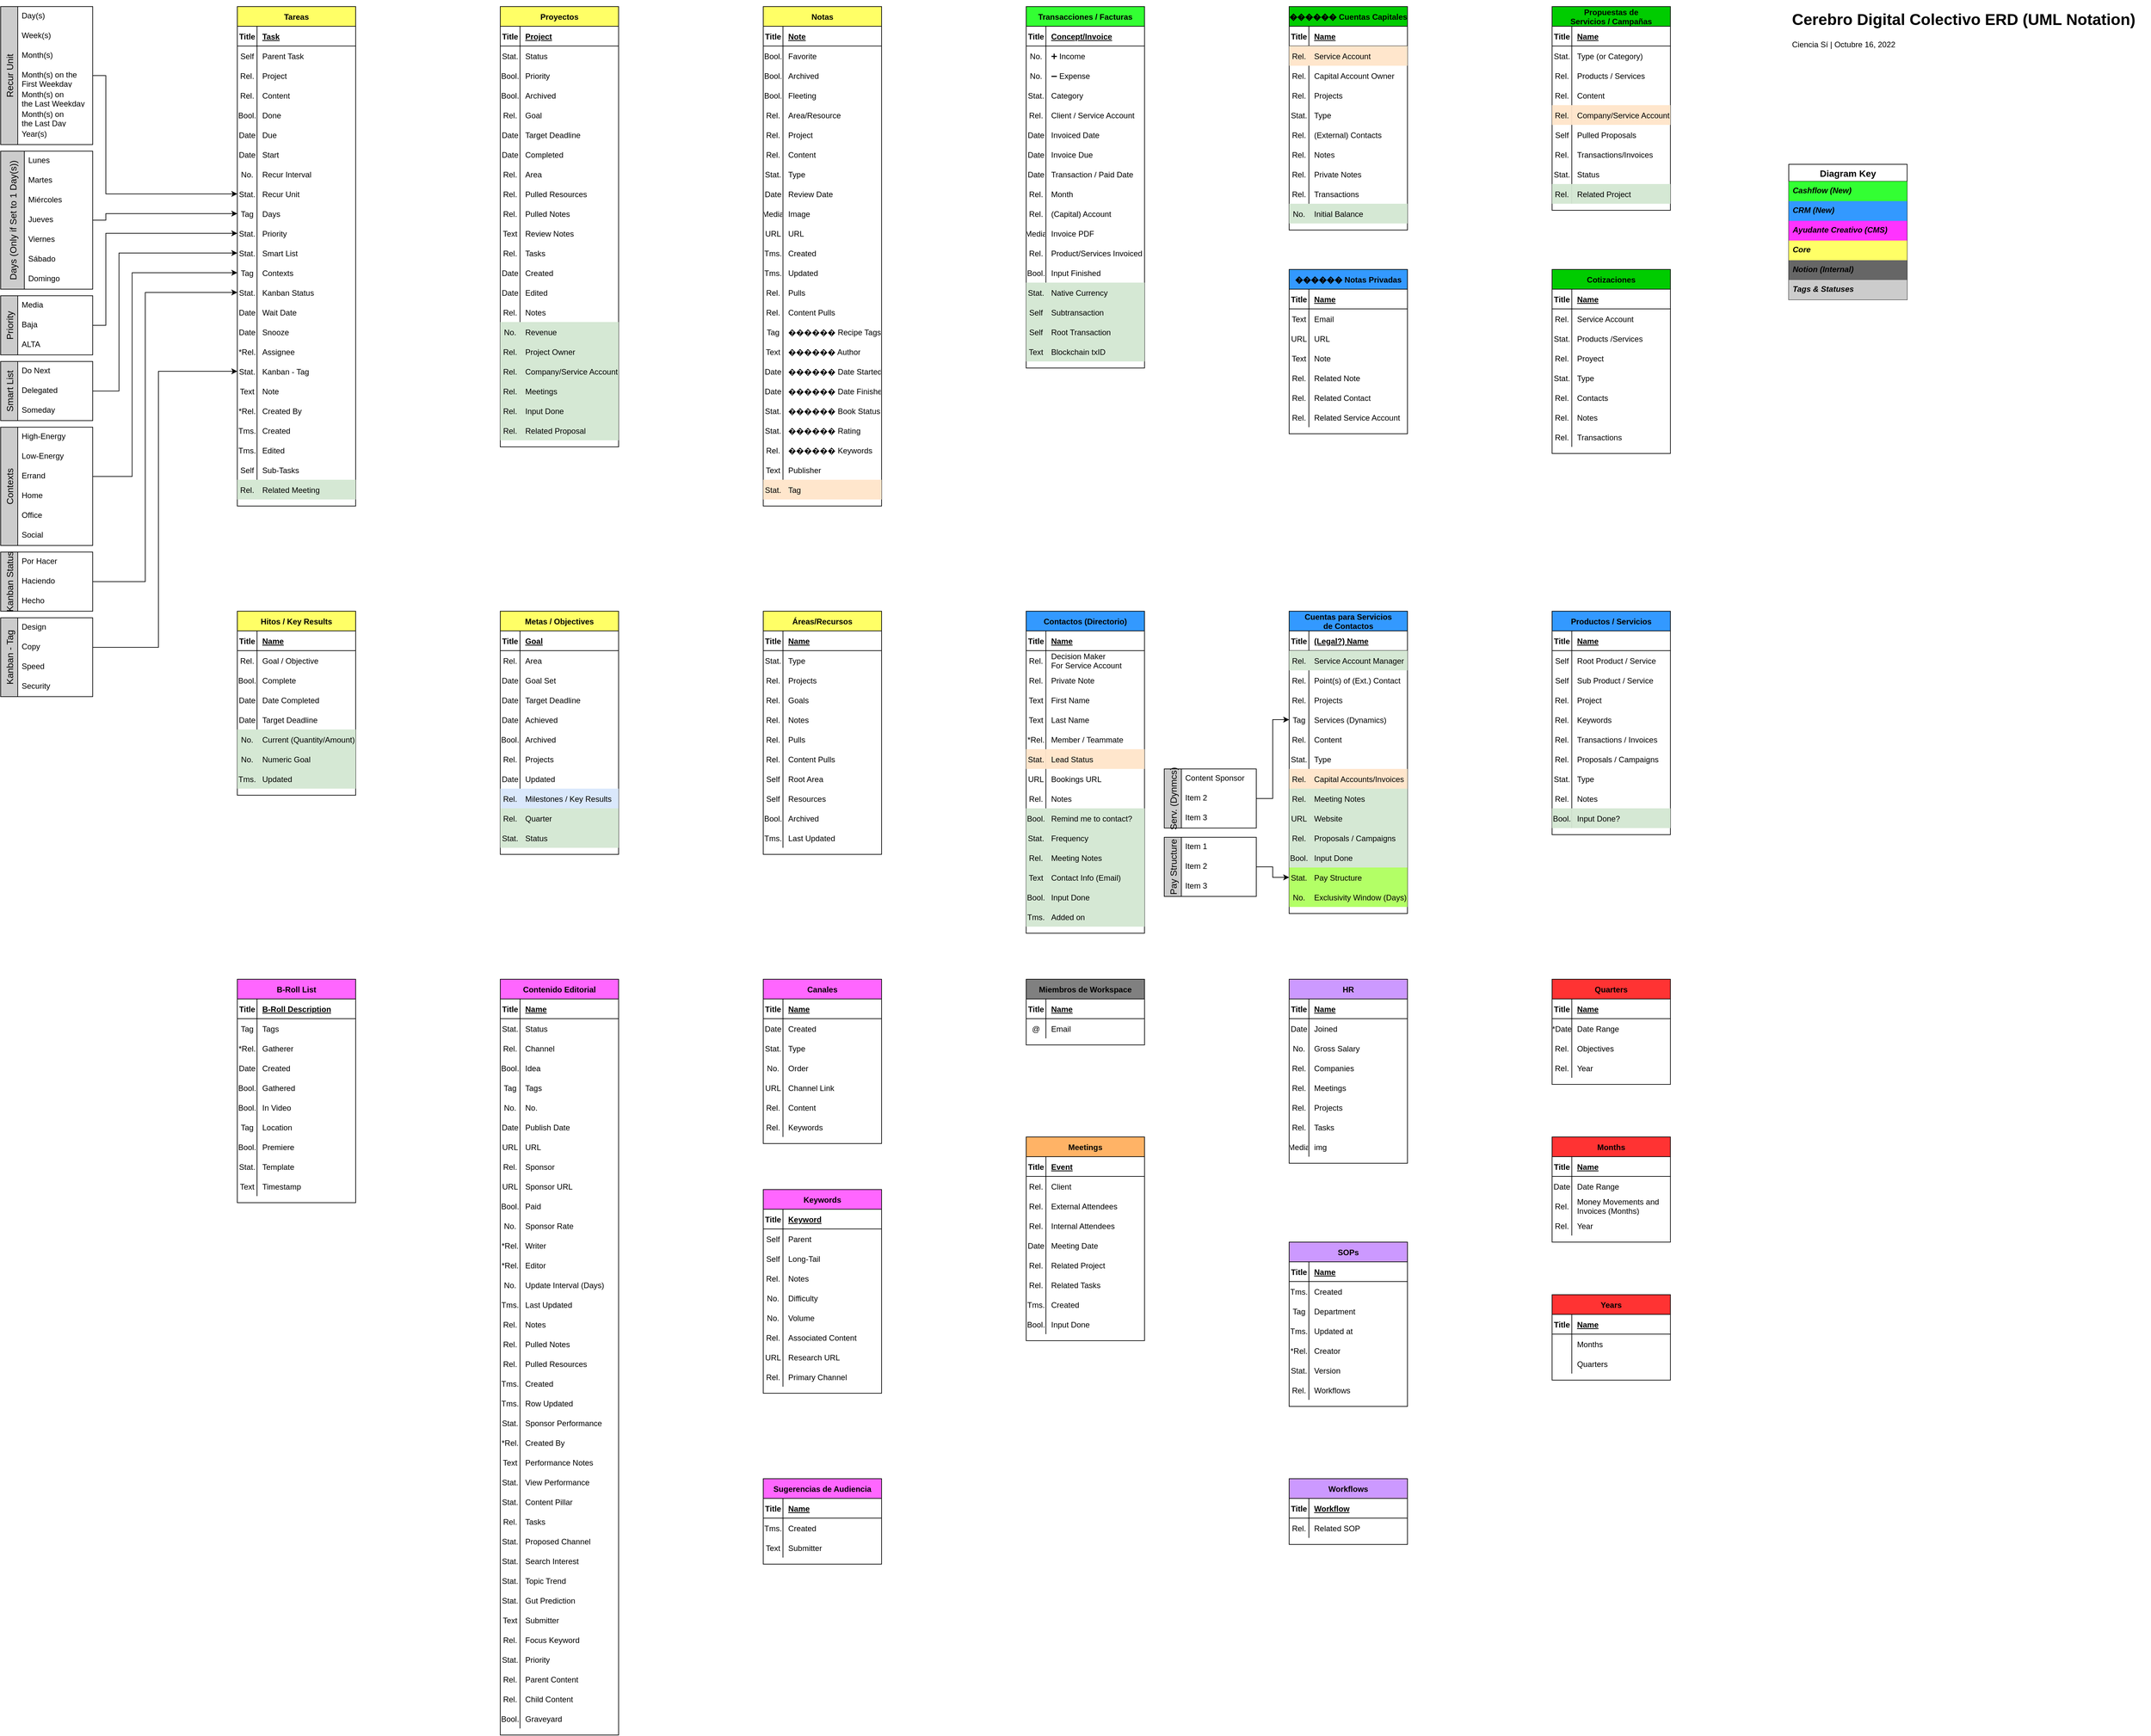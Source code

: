 <mxfile version="20.4.2" type="github">
  <diagram id="R2lEEEUBdFMjLlhIrx00" name="Page-1">
    <mxGraphModel dx="4915" dy="1365" grid="1" gridSize="10" guides="1" tooltips="1" connect="1" arrows="1" fold="1" page="1" pageScale="1" pageWidth="850" pageHeight="1100" math="0" shadow="0" extFonts="Permanent Marker^https://fonts.googleapis.com/css?family=Permanent+Marker">
      <root>
        <mxCell id="0" />
        <mxCell id="1" parent="0" />
        <mxCell id="nPdSs1p_LpO6FbO6WywI-1" value="HR" style="shape=table;startSize=30;container=1;collapsible=1;childLayout=tableLayout;fixedRows=1;rowLines=0;fontStyle=1;align=center;resizeLast=1;fillColor=#CC99FF;" parent="1" vertex="1">
          <mxGeometry x="-480" y="1560" width="180" height="280" as="geometry" />
        </mxCell>
        <mxCell id="nPdSs1p_LpO6FbO6WywI-2" value="" style="shape=tableRow;horizontal=0;startSize=0;swimlaneHead=0;swimlaneBody=0;fillColor=none;collapsible=0;dropTarget=0;points=[[0,0.5],[1,0.5]];portConstraint=eastwest;top=0;left=0;right=0;bottom=1;" parent="nPdSs1p_LpO6FbO6WywI-1" vertex="1">
          <mxGeometry y="30" width="180" height="30" as="geometry" />
        </mxCell>
        <mxCell id="nPdSs1p_LpO6FbO6WywI-3" value="Title" style="shape=partialRectangle;connectable=0;fillColor=none;top=0;left=0;bottom=0;right=0;fontStyle=1;overflow=hidden;" parent="nPdSs1p_LpO6FbO6WywI-2" vertex="1">
          <mxGeometry width="30" height="30" as="geometry">
            <mxRectangle width="30" height="30" as="alternateBounds" />
          </mxGeometry>
        </mxCell>
        <mxCell id="nPdSs1p_LpO6FbO6WywI-4" value="Name" style="shape=partialRectangle;connectable=0;fillColor=none;top=0;left=0;bottom=0;right=0;align=left;spacingLeft=6;fontStyle=5;overflow=hidden;" parent="nPdSs1p_LpO6FbO6WywI-2" vertex="1">
          <mxGeometry x="30" width="150" height="30" as="geometry">
            <mxRectangle width="150" height="30" as="alternateBounds" />
          </mxGeometry>
        </mxCell>
        <mxCell id="nPdSs1p_LpO6FbO6WywI-5" value="" style="shape=tableRow;horizontal=0;startSize=0;swimlaneHead=0;swimlaneBody=0;fillColor=none;collapsible=0;dropTarget=0;points=[[0,0.5],[1,0.5]];portConstraint=eastwest;top=0;left=0;right=0;bottom=0;" parent="nPdSs1p_LpO6FbO6WywI-1" vertex="1">
          <mxGeometry y="60" width="180" height="30" as="geometry" />
        </mxCell>
        <mxCell id="nPdSs1p_LpO6FbO6WywI-6" value="Date" style="shape=partialRectangle;connectable=0;fillColor=none;top=0;left=0;bottom=0;right=0;editable=1;overflow=hidden;" parent="nPdSs1p_LpO6FbO6WywI-5" vertex="1">
          <mxGeometry width="30" height="30" as="geometry">
            <mxRectangle width="30" height="30" as="alternateBounds" />
          </mxGeometry>
        </mxCell>
        <mxCell id="nPdSs1p_LpO6FbO6WywI-7" value="Joined" style="shape=partialRectangle;connectable=0;fillColor=none;top=0;left=0;bottom=0;right=0;align=left;spacingLeft=6;overflow=hidden;" parent="nPdSs1p_LpO6FbO6WywI-5" vertex="1">
          <mxGeometry x="30" width="150" height="30" as="geometry">
            <mxRectangle width="150" height="30" as="alternateBounds" />
          </mxGeometry>
        </mxCell>
        <mxCell id="nPdSs1p_LpO6FbO6WywI-8" value="" style="shape=tableRow;horizontal=0;startSize=0;swimlaneHead=0;swimlaneBody=0;fillColor=none;collapsible=0;dropTarget=0;points=[[0,0.5],[1,0.5]];portConstraint=eastwest;top=0;left=0;right=0;bottom=0;" parent="nPdSs1p_LpO6FbO6WywI-1" vertex="1">
          <mxGeometry y="90" width="180" height="30" as="geometry" />
        </mxCell>
        <mxCell id="nPdSs1p_LpO6FbO6WywI-9" value="No." style="shape=partialRectangle;connectable=0;fillColor=none;top=0;left=0;bottom=0;right=0;editable=1;overflow=hidden;" parent="nPdSs1p_LpO6FbO6WywI-8" vertex="1">
          <mxGeometry width="30" height="30" as="geometry">
            <mxRectangle width="30" height="30" as="alternateBounds" />
          </mxGeometry>
        </mxCell>
        <mxCell id="nPdSs1p_LpO6FbO6WywI-10" value="Gross Salary" style="shape=partialRectangle;connectable=0;fillColor=none;top=0;left=0;bottom=0;right=0;align=left;spacingLeft=6;overflow=hidden;" parent="nPdSs1p_LpO6FbO6WywI-8" vertex="1">
          <mxGeometry x="30" width="150" height="30" as="geometry">
            <mxRectangle width="150" height="30" as="alternateBounds" />
          </mxGeometry>
        </mxCell>
        <mxCell id="nPdSs1p_LpO6FbO6WywI-11" value="" style="shape=tableRow;horizontal=0;startSize=0;swimlaneHead=0;swimlaneBody=0;fillColor=none;collapsible=0;dropTarget=0;points=[[0,0.5],[1,0.5]];portConstraint=eastwest;top=0;left=0;right=0;bottom=0;" parent="nPdSs1p_LpO6FbO6WywI-1" vertex="1">
          <mxGeometry y="120" width="180" height="30" as="geometry" />
        </mxCell>
        <mxCell id="nPdSs1p_LpO6FbO6WywI-12" value="Rel." style="shape=partialRectangle;connectable=0;fillColor=none;top=0;left=0;bottom=0;right=0;editable=1;overflow=hidden;" parent="nPdSs1p_LpO6FbO6WywI-11" vertex="1">
          <mxGeometry width="30" height="30" as="geometry">
            <mxRectangle width="30" height="30" as="alternateBounds" />
          </mxGeometry>
        </mxCell>
        <mxCell id="nPdSs1p_LpO6FbO6WywI-13" value="Companies" style="shape=partialRectangle;connectable=0;fillColor=none;top=0;left=0;bottom=0;right=0;align=left;spacingLeft=6;overflow=hidden;" parent="nPdSs1p_LpO6FbO6WywI-11" vertex="1">
          <mxGeometry x="30" width="150" height="30" as="geometry">
            <mxRectangle width="150" height="30" as="alternateBounds" />
          </mxGeometry>
        </mxCell>
        <mxCell id="nPdSs1p_LpO6FbO6WywI-235" value="" style="shape=tableRow;horizontal=0;startSize=0;swimlaneHead=0;swimlaneBody=0;fillColor=none;collapsible=0;dropTarget=0;points=[[0,0.5],[1,0.5]];portConstraint=eastwest;top=0;left=0;right=0;bottom=0;" parent="nPdSs1p_LpO6FbO6WywI-1" vertex="1">
          <mxGeometry y="150" width="180" height="30" as="geometry" />
        </mxCell>
        <mxCell id="nPdSs1p_LpO6FbO6WywI-236" value="Rel." style="shape=partialRectangle;connectable=0;fillColor=none;top=0;left=0;bottom=0;right=0;editable=1;overflow=hidden;" parent="nPdSs1p_LpO6FbO6WywI-235" vertex="1">
          <mxGeometry width="30" height="30" as="geometry">
            <mxRectangle width="30" height="30" as="alternateBounds" />
          </mxGeometry>
        </mxCell>
        <mxCell id="nPdSs1p_LpO6FbO6WywI-237" value="Meetings" style="shape=partialRectangle;connectable=0;fillColor=none;top=0;left=0;bottom=0;right=0;align=left;spacingLeft=6;overflow=hidden;" parent="nPdSs1p_LpO6FbO6WywI-235" vertex="1">
          <mxGeometry x="30" width="150" height="30" as="geometry">
            <mxRectangle width="150" height="30" as="alternateBounds" />
          </mxGeometry>
        </mxCell>
        <mxCell id="nPdSs1p_LpO6FbO6WywI-238" value="" style="shape=tableRow;horizontal=0;startSize=0;swimlaneHead=0;swimlaneBody=0;fillColor=none;collapsible=0;dropTarget=0;points=[[0,0.5],[1,0.5]];portConstraint=eastwest;top=0;left=0;right=0;bottom=0;" parent="nPdSs1p_LpO6FbO6WywI-1" vertex="1">
          <mxGeometry y="180" width="180" height="30" as="geometry" />
        </mxCell>
        <mxCell id="nPdSs1p_LpO6FbO6WywI-239" value="Rel." style="shape=partialRectangle;connectable=0;fillColor=none;top=0;left=0;bottom=0;right=0;editable=1;overflow=hidden;" parent="nPdSs1p_LpO6FbO6WywI-238" vertex="1">
          <mxGeometry width="30" height="30" as="geometry">
            <mxRectangle width="30" height="30" as="alternateBounds" />
          </mxGeometry>
        </mxCell>
        <mxCell id="nPdSs1p_LpO6FbO6WywI-240" value="Projects" style="shape=partialRectangle;connectable=0;fillColor=none;top=0;left=0;bottom=0;right=0;align=left;spacingLeft=6;overflow=hidden;" parent="nPdSs1p_LpO6FbO6WywI-238" vertex="1">
          <mxGeometry x="30" width="150" height="30" as="geometry">
            <mxRectangle width="150" height="30" as="alternateBounds" />
          </mxGeometry>
        </mxCell>
        <mxCell id="nPdSs1p_LpO6FbO6WywI-241" value="" style="shape=tableRow;horizontal=0;startSize=0;swimlaneHead=0;swimlaneBody=0;fillColor=none;collapsible=0;dropTarget=0;points=[[0,0.5],[1,0.5]];portConstraint=eastwest;top=0;left=0;right=0;bottom=0;" parent="nPdSs1p_LpO6FbO6WywI-1" vertex="1">
          <mxGeometry y="210" width="180" height="30" as="geometry" />
        </mxCell>
        <mxCell id="nPdSs1p_LpO6FbO6WywI-242" value="Rel." style="shape=partialRectangle;connectable=0;fillColor=none;top=0;left=0;bottom=0;right=0;editable=1;overflow=hidden;" parent="nPdSs1p_LpO6FbO6WywI-241" vertex="1">
          <mxGeometry width="30" height="30" as="geometry">
            <mxRectangle width="30" height="30" as="alternateBounds" />
          </mxGeometry>
        </mxCell>
        <mxCell id="nPdSs1p_LpO6FbO6WywI-243" value="Tasks" style="shape=partialRectangle;connectable=0;fillColor=none;top=0;left=0;bottom=0;right=0;align=left;spacingLeft=6;overflow=hidden;" parent="nPdSs1p_LpO6FbO6WywI-241" vertex="1">
          <mxGeometry x="30" width="150" height="30" as="geometry">
            <mxRectangle width="150" height="30" as="alternateBounds" />
          </mxGeometry>
        </mxCell>
        <mxCell id="nPdSs1p_LpO6FbO6WywI-244" value="" style="shape=tableRow;horizontal=0;startSize=0;swimlaneHead=0;swimlaneBody=0;fillColor=none;collapsible=0;dropTarget=0;points=[[0,0.5],[1,0.5]];portConstraint=eastwest;top=0;left=0;right=0;bottom=0;" parent="nPdSs1p_LpO6FbO6WywI-1" vertex="1">
          <mxGeometry y="240" width="180" height="30" as="geometry" />
        </mxCell>
        <mxCell id="nPdSs1p_LpO6FbO6WywI-245" value="Media" style="shape=partialRectangle;connectable=0;fillColor=none;top=0;left=0;bottom=0;right=0;editable=1;overflow=hidden;" parent="nPdSs1p_LpO6FbO6WywI-244" vertex="1">
          <mxGeometry width="30" height="30" as="geometry">
            <mxRectangle width="30" height="30" as="alternateBounds" />
          </mxGeometry>
        </mxCell>
        <mxCell id="nPdSs1p_LpO6FbO6WywI-246" value="img" style="shape=partialRectangle;connectable=0;fillColor=none;top=0;left=0;bottom=0;right=0;align=left;spacingLeft=6;overflow=hidden;" parent="nPdSs1p_LpO6FbO6WywI-244" vertex="1">
          <mxGeometry x="30" width="150" height="30" as="geometry">
            <mxRectangle width="150" height="30" as="alternateBounds" />
          </mxGeometry>
        </mxCell>
        <mxCell id="nPdSs1p_LpO6FbO6WywI-79" value="Meetings" style="shape=table;startSize=30;container=1;collapsible=1;childLayout=tableLayout;fixedRows=1;rowLines=0;fontStyle=1;align=center;resizeLast=1;fillColor=#FFB366;" parent="1" vertex="1">
          <mxGeometry x="-880.0" y="1800" width="180" height="310" as="geometry" />
        </mxCell>
        <mxCell id="nPdSs1p_LpO6FbO6WywI-80" value="" style="shape=tableRow;horizontal=0;startSize=0;swimlaneHead=0;swimlaneBody=0;fillColor=none;collapsible=0;dropTarget=0;points=[[0,0.5],[1,0.5]];portConstraint=eastwest;top=0;left=0;right=0;bottom=1;" parent="nPdSs1p_LpO6FbO6WywI-79" vertex="1">
          <mxGeometry y="30" width="180" height="30" as="geometry" />
        </mxCell>
        <mxCell id="nPdSs1p_LpO6FbO6WywI-81" value="Title" style="shape=partialRectangle;connectable=0;fillColor=none;top=0;left=0;bottom=0;right=0;fontStyle=1;overflow=hidden;" parent="nPdSs1p_LpO6FbO6WywI-80" vertex="1">
          <mxGeometry width="30" height="30" as="geometry">
            <mxRectangle width="30" height="30" as="alternateBounds" />
          </mxGeometry>
        </mxCell>
        <mxCell id="nPdSs1p_LpO6FbO6WywI-82" value="Event" style="shape=partialRectangle;connectable=0;fillColor=none;top=0;left=0;bottom=0;right=0;align=left;spacingLeft=6;fontStyle=5;overflow=hidden;" parent="nPdSs1p_LpO6FbO6WywI-80" vertex="1">
          <mxGeometry x="30" width="150" height="30" as="geometry">
            <mxRectangle width="150" height="30" as="alternateBounds" />
          </mxGeometry>
        </mxCell>
        <mxCell id="nPdSs1p_LpO6FbO6WywI-83" value="" style="shape=tableRow;horizontal=0;startSize=0;swimlaneHead=0;swimlaneBody=0;fillColor=none;collapsible=0;dropTarget=0;points=[[0,0.5],[1,0.5]];portConstraint=eastwest;top=0;left=0;right=0;bottom=0;" parent="nPdSs1p_LpO6FbO6WywI-79" vertex="1">
          <mxGeometry y="60" width="180" height="30" as="geometry" />
        </mxCell>
        <mxCell id="nPdSs1p_LpO6FbO6WywI-84" value="Rel." style="shape=partialRectangle;connectable=0;fillColor=none;top=0;left=0;bottom=0;right=0;editable=1;overflow=hidden;" parent="nPdSs1p_LpO6FbO6WywI-83" vertex="1">
          <mxGeometry width="30" height="30" as="geometry">
            <mxRectangle width="30" height="30" as="alternateBounds" />
          </mxGeometry>
        </mxCell>
        <mxCell id="nPdSs1p_LpO6FbO6WywI-85" value="Client" style="shape=partialRectangle;connectable=0;fillColor=none;top=0;left=0;bottom=0;right=0;align=left;spacingLeft=6;overflow=hidden;" parent="nPdSs1p_LpO6FbO6WywI-83" vertex="1">
          <mxGeometry x="30" width="150" height="30" as="geometry">
            <mxRectangle width="150" height="30" as="alternateBounds" />
          </mxGeometry>
        </mxCell>
        <mxCell id="nPdSs1p_LpO6FbO6WywI-86" value="" style="shape=tableRow;horizontal=0;startSize=0;swimlaneHead=0;swimlaneBody=0;fillColor=none;collapsible=0;dropTarget=0;points=[[0,0.5],[1,0.5]];portConstraint=eastwest;top=0;left=0;right=0;bottom=0;" parent="nPdSs1p_LpO6FbO6WywI-79" vertex="1">
          <mxGeometry y="90" width="180" height="30" as="geometry" />
        </mxCell>
        <mxCell id="nPdSs1p_LpO6FbO6WywI-87" value="Rel." style="shape=partialRectangle;connectable=0;fillColor=none;top=0;left=0;bottom=0;right=0;editable=1;overflow=hidden;" parent="nPdSs1p_LpO6FbO6WywI-86" vertex="1">
          <mxGeometry width="30" height="30" as="geometry">
            <mxRectangle width="30" height="30" as="alternateBounds" />
          </mxGeometry>
        </mxCell>
        <mxCell id="nPdSs1p_LpO6FbO6WywI-88" value="External Attendees" style="shape=partialRectangle;connectable=0;fillColor=none;top=0;left=0;bottom=0;right=0;align=left;spacingLeft=6;overflow=hidden;" parent="nPdSs1p_LpO6FbO6WywI-86" vertex="1">
          <mxGeometry x="30" width="150" height="30" as="geometry">
            <mxRectangle width="150" height="30" as="alternateBounds" />
          </mxGeometry>
        </mxCell>
        <mxCell id="nPdSs1p_LpO6FbO6WywI-89" value="" style="shape=tableRow;horizontal=0;startSize=0;swimlaneHead=0;swimlaneBody=0;fillColor=none;collapsible=0;dropTarget=0;points=[[0,0.5],[1,0.5]];portConstraint=eastwest;top=0;left=0;right=0;bottom=0;" parent="nPdSs1p_LpO6FbO6WywI-79" vertex="1">
          <mxGeometry y="120" width="180" height="30" as="geometry" />
        </mxCell>
        <mxCell id="nPdSs1p_LpO6FbO6WywI-90" value="Rel." style="shape=partialRectangle;connectable=0;fillColor=none;top=0;left=0;bottom=0;right=0;editable=1;overflow=hidden;" parent="nPdSs1p_LpO6FbO6WywI-89" vertex="1">
          <mxGeometry width="30" height="30" as="geometry">
            <mxRectangle width="30" height="30" as="alternateBounds" />
          </mxGeometry>
        </mxCell>
        <mxCell id="nPdSs1p_LpO6FbO6WywI-91" value="Internal Attendees" style="shape=partialRectangle;connectable=0;fillColor=none;top=0;left=0;bottom=0;right=0;align=left;spacingLeft=6;overflow=hidden;" parent="nPdSs1p_LpO6FbO6WywI-89" vertex="1">
          <mxGeometry x="30" width="150" height="30" as="geometry">
            <mxRectangle width="150" height="30" as="alternateBounds" />
          </mxGeometry>
        </mxCell>
        <mxCell id="nPdSs1p_LpO6FbO6WywI-283" value="" style="shape=tableRow;horizontal=0;startSize=0;swimlaneHead=0;swimlaneBody=0;fillColor=none;collapsible=0;dropTarget=0;points=[[0,0.5],[1,0.5]];portConstraint=eastwest;top=0;left=0;right=0;bottom=0;" parent="nPdSs1p_LpO6FbO6WywI-79" vertex="1">
          <mxGeometry y="150" width="180" height="30" as="geometry" />
        </mxCell>
        <mxCell id="nPdSs1p_LpO6FbO6WywI-284" value="Date" style="shape=partialRectangle;connectable=0;fillColor=none;top=0;left=0;bottom=0;right=0;editable=1;overflow=hidden;" parent="nPdSs1p_LpO6FbO6WywI-283" vertex="1">
          <mxGeometry width="30" height="30" as="geometry">
            <mxRectangle width="30" height="30" as="alternateBounds" />
          </mxGeometry>
        </mxCell>
        <mxCell id="nPdSs1p_LpO6FbO6WywI-285" value="Meeting Date" style="shape=partialRectangle;connectable=0;fillColor=none;top=0;left=0;bottom=0;right=0;align=left;spacingLeft=6;overflow=hidden;" parent="nPdSs1p_LpO6FbO6WywI-283" vertex="1">
          <mxGeometry x="30" width="150" height="30" as="geometry">
            <mxRectangle width="150" height="30" as="alternateBounds" />
          </mxGeometry>
        </mxCell>
        <mxCell id="nPdSs1p_LpO6FbO6WywI-286" value="" style="shape=tableRow;horizontal=0;startSize=0;swimlaneHead=0;swimlaneBody=0;fillColor=none;collapsible=0;dropTarget=0;points=[[0,0.5],[1,0.5]];portConstraint=eastwest;top=0;left=0;right=0;bottom=0;" parent="nPdSs1p_LpO6FbO6WywI-79" vertex="1">
          <mxGeometry y="180" width="180" height="30" as="geometry" />
        </mxCell>
        <mxCell id="nPdSs1p_LpO6FbO6WywI-287" value="Rel." style="shape=partialRectangle;connectable=0;fillColor=none;top=0;left=0;bottom=0;right=0;editable=1;overflow=hidden;" parent="nPdSs1p_LpO6FbO6WywI-286" vertex="1">
          <mxGeometry width="30" height="30" as="geometry">
            <mxRectangle width="30" height="30" as="alternateBounds" />
          </mxGeometry>
        </mxCell>
        <mxCell id="nPdSs1p_LpO6FbO6WywI-288" value="Related Project" style="shape=partialRectangle;connectable=0;fillColor=none;top=0;left=0;bottom=0;right=0;align=left;spacingLeft=6;overflow=hidden;" parent="nPdSs1p_LpO6FbO6WywI-286" vertex="1">
          <mxGeometry x="30" width="150" height="30" as="geometry">
            <mxRectangle width="150" height="30" as="alternateBounds" />
          </mxGeometry>
        </mxCell>
        <mxCell id="nPdSs1p_LpO6FbO6WywI-289" value="" style="shape=tableRow;horizontal=0;startSize=0;swimlaneHead=0;swimlaneBody=0;fillColor=none;collapsible=0;dropTarget=0;points=[[0,0.5],[1,0.5]];portConstraint=eastwest;top=0;left=0;right=0;bottom=0;" parent="nPdSs1p_LpO6FbO6WywI-79" vertex="1">
          <mxGeometry y="210" width="180" height="30" as="geometry" />
        </mxCell>
        <mxCell id="nPdSs1p_LpO6FbO6WywI-290" value="Rel." style="shape=partialRectangle;connectable=0;fillColor=none;top=0;left=0;bottom=0;right=0;editable=1;overflow=hidden;" parent="nPdSs1p_LpO6FbO6WywI-289" vertex="1">
          <mxGeometry width="30" height="30" as="geometry">
            <mxRectangle width="30" height="30" as="alternateBounds" />
          </mxGeometry>
        </mxCell>
        <mxCell id="nPdSs1p_LpO6FbO6WywI-291" value="Related Tasks" style="shape=partialRectangle;connectable=0;fillColor=none;top=0;left=0;bottom=0;right=0;align=left;spacingLeft=6;overflow=hidden;" parent="nPdSs1p_LpO6FbO6WywI-289" vertex="1">
          <mxGeometry x="30" width="150" height="30" as="geometry">
            <mxRectangle width="150" height="30" as="alternateBounds" />
          </mxGeometry>
        </mxCell>
        <mxCell id="nPdSs1p_LpO6FbO6WywI-292" value="" style="shape=tableRow;horizontal=0;startSize=0;swimlaneHead=0;swimlaneBody=0;fillColor=none;collapsible=0;dropTarget=0;points=[[0,0.5],[1,0.5]];portConstraint=eastwest;top=0;left=0;right=0;bottom=0;" parent="nPdSs1p_LpO6FbO6WywI-79" vertex="1">
          <mxGeometry y="240" width="180" height="30" as="geometry" />
        </mxCell>
        <mxCell id="nPdSs1p_LpO6FbO6WywI-293" value="Tms." style="shape=partialRectangle;connectable=0;fillColor=none;top=0;left=0;bottom=0;right=0;editable=1;overflow=hidden;" parent="nPdSs1p_LpO6FbO6WywI-292" vertex="1">
          <mxGeometry width="30" height="30" as="geometry">
            <mxRectangle width="30" height="30" as="alternateBounds" />
          </mxGeometry>
        </mxCell>
        <mxCell id="nPdSs1p_LpO6FbO6WywI-294" value="Created" style="shape=partialRectangle;connectable=0;fillColor=none;top=0;left=0;bottom=0;right=0;align=left;spacingLeft=6;overflow=hidden;" parent="nPdSs1p_LpO6FbO6WywI-292" vertex="1">
          <mxGeometry x="30" width="150" height="30" as="geometry">
            <mxRectangle width="150" height="30" as="alternateBounds" />
          </mxGeometry>
        </mxCell>
        <mxCell id="nPdSs1p_LpO6FbO6WywI-295" value="" style="shape=tableRow;horizontal=0;startSize=0;swimlaneHead=0;swimlaneBody=0;fillColor=none;collapsible=0;dropTarget=0;points=[[0,0.5],[1,0.5]];portConstraint=eastwest;top=0;left=0;right=0;bottom=0;" parent="nPdSs1p_LpO6FbO6WywI-79" vertex="1">
          <mxGeometry y="270" width="180" height="30" as="geometry" />
        </mxCell>
        <mxCell id="nPdSs1p_LpO6FbO6WywI-296" value="Bool." style="shape=partialRectangle;connectable=0;fillColor=none;top=0;left=0;bottom=0;right=0;editable=1;overflow=hidden;" parent="nPdSs1p_LpO6FbO6WywI-295" vertex="1">
          <mxGeometry width="30" height="30" as="geometry">
            <mxRectangle width="30" height="30" as="alternateBounds" />
          </mxGeometry>
        </mxCell>
        <mxCell id="nPdSs1p_LpO6FbO6WywI-297" value="Input Done" style="shape=partialRectangle;connectable=0;fillColor=none;top=0;left=0;bottom=0;right=0;align=left;spacingLeft=6;overflow=hidden;" parent="nPdSs1p_LpO6FbO6WywI-295" vertex="1">
          <mxGeometry x="30" width="150" height="30" as="geometry">
            <mxRectangle width="150" height="30" as="alternateBounds" />
          </mxGeometry>
        </mxCell>
        <mxCell id="nPdSs1p_LpO6FbO6WywI-144" value="Transacciones / Facturas" style="shape=table;startSize=30;container=1;collapsible=1;childLayout=tableLayout;fixedRows=1;rowLines=0;fontStyle=1;align=center;resizeLast=1;fillColor=#33FF33;" parent="1" vertex="1">
          <mxGeometry x="-880" y="80" width="180" height="550" as="geometry" />
        </mxCell>
        <mxCell id="nPdSs1p_LpO6FbO6WywI-145" value="" style="shape=tableRow;horizontal=0;startSize=0;swimlaneHead=0;swimlaneBody=0;fillColor=none;collapsible=0;dropTarget=0;points=[[0,0.5],[1,0.5]];portConstraint=eastwest;top=0;left=0;right=0;bottom=1;" parent="nPdSs1p_LpO6FbO6WywI-144" vertex="1">
          <mxGeometry y="30" width="180" height="30" as="geometry" />
        </mxCell>
        <mxCell id="nPdSs1p_LpO6FbO6WywI-146" value="Title" style="shape=partialRectangle;connectable=0;fillColor=none;top=0;left=0;bottom=0;right=0;fontStyle=1;overflow=hidden;" parent="nPdSs1p_LpO6FbO6WywI-145" vertex="1">
          <mxGeometry width="30" height="30" as="geometry">
            <mxRectangle width="30" height="30" as="alternateBounds" />
          </mxGeometry>
        </mxCell>
        <mxCell id="nPdSs1p_LpO6FbO6WywI-147" value="Concept/Invoice" style="shape=partialRectangle;connectable=0;fillColor=none;top=0;left=0;bottom=0;right=0;align=left;spacingLeft=6;fontStyle=5;overflow=hidden;" parent="nPdSs1p_LpO6FbO6WywI-145" vertex="1">
          <mxGeometry x="30" width="150" height="30" as="geometry">
            <mxRectangle width="150" height="30" as="alternateBounds" />
          </mxGeometry>
        </mxCell>
        <mxCell id="nPdSs1p_LpO6FbO6WywI-148" value="" style="shape=tableRow;horizontal=0;startSize=0;swimlaneHead=0;swimlaneBody=0;fillColor=none;collapsible=0;dropTarget=0;points=[[0,0.5],[1,0.5]];portConstraint=eastwest;top=0;left=0;right=0;bottom=0;" parent="nPdSs1p_LpO6FbO6WywI-144" vertex="1">
          <mxGeometry y="60" width="180" height="30" as="geometry" />
        </mxCell>
        <mxCell id="nPdSs1p_LpO6FbO6WywI-149" value="No." style="shape=partialRectangle;connectable=0;fillColor=none;top=0;left=0;bottom=0;right=0;editable=1;overflow=hidden;" parent="nPdSs1p_LpO6FbO6WywI-148" vertex="1">
          <mxGeometry width="30" height="30" as="geometry">
            <mxRectangle width="30" height="30" as="alternateBounds" />
          </mxGeometry>
        </mxCell>
        <mxCell id="nPdSs1p_LpO6FbO6WywI-150" value="➕ Income" style="shape=partialRectangle;connectable=0;fillColor=none;top=0;left=0;bottom=0;right=0;align=left;spacingLeft=6;overflow=hidden;" parent="nPdSs1p_LpO6FbO6WywI-148" vertex="1">
          <mxGeometry x="30" width="150" height="30" as="geometry">
            <mxRectangle width="150" height="30" as="alternateBounds" />
          </mxGeometry>
        </mxCell>
        <mxCell id="nPdSs1p_LpO6FbO6WywI-151" value="" style="shape=tableRow;horizontal=0;startSize=0;swimlaneHead=0;swimlaneBody=0;fillColor=none;collapsible=0;dropTarget=0;points=[[0,0.5],[1,0.5]];portConstraint=eastwest;top=0;left=0;right=0;bottom=0;" parent="nPdSs1p_LpO6FbO6WywI-144" vertex="1">
          <mxGeometry y="90" width="180" height="30" as="geometry" />
        </mxCell>
        <mxCell id="nPdSs1p_LpO6FbO6WywI-152" value="No." style="shape=partialRectangle;connectable=0;fillColor=none;top=0;left=0;bottom=0;right=0;editable=1;overflow=hidden;" parent="nPdSs1p_LpO6FbO6WywI-151" vertex="1">
          <mxGeometry width="30" height="30" as="geometry">
            <mxRectangle width="30" height="30" as="alternateBounds" />
          </mxGeometry>
        </mxCell>
        <mxCell id="nPdSs1p_LpO6FbO6WywI-153" value="➖ Expense" style="shape=partialRectangle;connectable=0;fillColor=none;top=0;left=0;bottom=0;right=0;align=left;spacingLeft=6;overflow=hidden;" parent="nPdSs1p_LpO6FbO6WywI-151" vertex="1">
          <mxGeometry x="30" width="150" height="30" as="geometry">
            <mxRectangle width="150" height="30" as="alternateBounds" />
          </mxGeometry>
        </mxCell>
        <mxCell id="nPdSs1p_LpO6FbO6WywI-154" value="" style="shape=tableRow;horizontal=0;startSize=0;swimlaneHead=0;swimlaneBody=0;fillColor=none;collapsible=0;dropTarget=0;points=[[0,0.5],[1,0.5]];portConstraint=eastwest;top=0;left=0;right=0;bottom=0;" parent="nPdSs1p_LpO6FbO6WywI-144" vertex="1">
          <mxGeometry y="120" width="180" height="30" as="geometry" />
        </mxCell>
        <mxCell id="nPdSs1p_LpO6FbO6WywI-155" value="Stat." style="shape=partialRectangle;connectable=0;fillColor=none;top=0;left=0;bottom=0;right=0;editable=1;overflow=hidden;" parent="nPdSs1p_LpO6FbO6WywI-154" vertex="1">
          <mxGeometry width="30" height="30" as="geometry">
            <mxRectangle width="30" height="30" as="alternateBounds" />
          </mxGeometry>
        </mxCell>
        <mxCell id="nPdSs1p_LpO6FbO6WywI-156" value="Category" style="shape=partialRectangle;connectable=0;fillColor=none;top=0;left=0;bottom=0;right=0;align=left;spacingLeft=6;overflow=hidden;" parent="nPdSs1p_LpO6FbO6WywI-154" vertex="1">
          <mxGeometry x="30" width="150" height="30" as="geometry">
            <mxRectangle width="150" height="30" as="alternateBounds" />
          </mxGeometry>
        </mxCell>
        <mxCell id="nPdSs1p_LpO6FbO6WywI-325" value="" style="shape=tableRow;horizontal=0;startSize=0;swimlaneHead=0;swimlaneBody=0;fillColor=none;collapsible=0;dropTarget=0;points=[[0,0.5],[1,0.5]];portConstraint=eastwest;top=0;left=0;right=0;bottom=0;" parent="nPdSs1p_LpO6FbO6WywI-144" vertex="1">
          <mxGeometry y="150" width="180" height="30" as="geometry" />
        </mxCell>
        <mxCell id="nPdSs1p_LpO6FbO6WywI-326" value="Rel." style="shape=partialRectangle;connectable=0;fillColor=none;top=0;left=0;bottom=0;right=0;editable=1;overflow=hidden;" parent="nPdSs1p_LpO6FbO6WywI-325" vertex="1">
          <mxGeometry width="30" height="30" as="geometry">
            <mxRectangle width="30" height="30" as="alternateBounds" />
          </mxGeometry>
        </mxCell>
        <mxCell id="nPdSs1p_LpO6FbO6WywI-327" value="Client / Service Account" style="shape=partialRectangle;connectable=0;fillColor=none;top=0;left=0;bottom=0;right=0;align=left;spacingLeft=6;overflow=hidden;" parent="nPdSs1p_LpO6FbO6WywI-325" vertex="1">
          <mxGeometry x="30" width="150" height="30" as="geometry">
            <mxRectangle width="150" height="30" as="alternateBounds" />
          </mxGeometry>
        </mxCell>
        <mxCell id="nPdSs1p_LpO6FbO6WywI-328" value="" style="shape=tableRow;horizontal=0;startSize=0;swimlaneHead=0;swimlaneBody=0;fillColor=none;collapsible=0;dropTarget=0;points=[[0,0.5],[1,0.5]];portConstraint=eastwest;top=0;left=0;right=0;bottom=0;" parent="nPdSs1p_LpO6FbO6WywI-144" vertex="1">
          <mxGeometry y="180" width="180" height="30" as="geometry" />
        </mxCell>
        <mxCell id="nPdSs1p_LpO6FbO6WywI-329" value="Date" style="shape=partialRectangle;connectable=0;fillColor=none;top=0;left=0;bottom=0;right=0;editable=1;overflow=hidden;" parent="nPdSs1p_LpO6FbO6WywI-328" vertex="1">
          <mxGeometry width="30" height="30" as="geometry">
            <mxRectangle width="30" height="30" as="alternateBounds" />
          </mxGeometry>
        </mxCell>
        <mxCell id="nPdSs1p_LpO6FbO6WywI-330" value="Invoiced Date" style="shape=partialRectangle;connectable=0;fillColor=none;top=0;left=0;bottom=0;right=0;align=left;spacingLeft=6;overflow=hidden;" parent="nPdSs1p_LpO6FbO6WywI-328" vertex="1">
          <mxGeometry x="30" width="150" height="30" as="geometry">
            <mxRectangle width="150" height="30" as="alternateBounds" />
          </mxGeometry>
        </mxCell>
        <mxCell id="nPdSs1p_LpO6FbO6WywI-331" value="" style="shape=tableRow;horizontal=0;startSize=0;swimlaneHead=0;swimlaneBody=0;fillColor=none;collapsible=0;dropTarget=0;points=[[0,0.5],[1,0.5]];portConstraint=eastwest;top=0;left=0;right=0;bottom=0;" parent="nPdSs1p_LpO6FbO6WywI-144" vertex="1">
          <mxGeometry y="210" width="180" height="30" as="geometry" />
        </mxCell>
        <mxCell id="nPdSs1p_LpO6FbO6WywI-332" value="Date" style="shape=partialRectangle;connectable=0;fillColor=none;top=0;left=0;bottom=0;right=0;editable=1;overflow=hidden;" parent="nPdSs1p_LpO6FbO6WywI-331" vertex="1">
          <mxGeometry width="30" height="30" as="geometry">
            <mxRectangle width="30" height="30" as="alternateBounds" />
          </mxGeometry>
        </mxCell>
        <mxCell id="nPdSs1p_LpO6FbO6WywI-333" value="Invoice Due" style="shape=partialRectangle;connectable=0;fillColor=none;top=0;left=0;bottom=0;right=0;align=left;spacingLeft=6;overflow=hidden;" parent="nPdSs1p_LpO6FbO6WywI-331" vertex="1">
          <mxGeometry x="30" width="150" height="30" as="geometry">
            <mxRectangle width="150" height="30" as="alternateBounds" />
          </mxGeometry>
        </mxCell>
        <mxCell id="nPdSs1p_LpO6FbO6WywI-334" value="" style="shape=tableRow;horizontal=0;startSize=0;swimlaneHead=0;swimlaneBody=0;fillColor=none;collapsible=0;dropTarget=0;points=[[0,0.5],[1,0.5]];portConstraint=eastwest;top=0;left=0;right=0;bottom=0;" parent="nPdSs1p_LpO6FbO6WywI-144" vertex="1">
          <mxGeometry y="240" width="180" height="30" as="geometry" />
        </mxCell>
        <mxCell id="nPdSs1p_LpO6FbO6WywI-335" value="Date" style="shape=partialRectangle;connectable=0;fillColor=none;top=0;left=0;bottom=0;right=0;editable=1;overflow=hidden;" parent="nPdSs1p_LpO6FbO6WywI-334" vertex="1">
          <mxGeometry width="30" height="30" as="geometry">
            <mxRectangle width="30" height="30" as="alternateBounds" />
          </mxGeometry>
        </mxCell>
        <mxCell id="nPdSs1p_LpO6FbO6WywI-336" value="Transaction / Paid Date" style="shape=partialRectangle;connectable=0;fillColor=none;top=0;left=0;bottom=0;right=0;align=left;spacingLeft=6;overflow=hidden;" parent="nPdSs1p_LpO6FbO6WywI-334" vertex="1">
          <mxGeometry x="30" width="150" height="30" as="geometry">
            <mxRectangle width="150" height="30" as="alternateBounds" />
          </mxGeometry>
        </mxCell>
        <mxCell id="nPdSs1p_LpO6FbO6WywI-337" value="" style="shape=tableRow;horizontal=0;startSize=0;swimlaneHead=0;swimlaneBody=0;fillColor=none;collapsible=0;dropTarget=0;points=[[0,0.5],[1,0.5]];portConstraint=eastwest;top=0;left=0;right=0;bottom=0;" parent="nPdSs1p_LpO6FbO6WywI-144" vertex="1">
          <mxGeometry y="270" width="180" height="30" as="geometry" />
        </mxCell>
        <mxCell id="nPdSs1p_LpO6FbO6WywI-338" value="Rel." style="shape=partialRectangle;connectable=0;fillColor=none;top=0;left=0;bottom=0;right=0;editable=1;overflow=hidden;" parent="nPdSs1p_LpO6FbO6WywI-337" vertex="1">
          <mxGeometry width="30" height="30" as="geometry">
            <mxRectangle width="30" height="30" as="alternateBounds" />
          </mxGeometry>
        </mxCell>
        <mxCell id="nPdSs1p_LpO6FbO6WywI-339" value="Month" style="shape=partialRectangle;connectable=0;fillColor=none;top=0;left=0;bottom=0;right=0;align=left;spacingLeft=6;overflow=hidden;" parent="nPdSs1p_LpO6FbO6WywI-337" vertex="1">
          <mxGeometry x="30" width="150" height="30" as="geometry">
            <mxRectangle width="150" height="30" as="alternateBounds" />
          </mxGeometry>
        </mxCell>
        <mxCell id="nPdSs1p_LpO6FbO6WywI-340" value="" style="shape=tableRow;horizontal=0;startSize=0;swimlaneHead=0;swimlaneBody=0;fillColor=none;collapsible=0;dropTarget=0;points=[[0,0.5],[1,0.5]];portConstraint=eastwest;top=0;left=0;right=0;bottom=0;" parent="nPdSs1p_LpO6FbO6WywI-144" vertex="1">
          <mxGeometry y="300" width="180" height="30" as="geometry" />
        </mxCell>
        <mxCell id="nPdSs1p_LpO6FbO6WywI-341" value="Rel." style="shape=partialRectangle;connectable=0;fillColor=none;top=0;left=0;bottom=0;right=0;editable=1;overflow=hidden;" parent="nPdSs1p_LpO6FbO6WywI-340" vertex="1">
          <mxGeometry width="30" height="30" as="geometry">
            <mxRectangle width="30" height="30" as="alternateBounds" />
          </mxGeometry>
        </mxCell>
        <mxCell id="nPdSs1p_LpO6FbO6WywI-342" value="(Capital) Account" style="shape=partialRectangle;connectable=0;fillColor=none;top=0;left=0;bottom=0;right=0;align=left;spacingLeft=6;overflow=hidden;" parent="nPdSs1p_LpO6FbO6WywI-340" vertex="1">
          <mxGeometry x="30" width="150" height="30" as="geometry">
            <mxRectangle width="150" height="30" as="alternateBounds" />
          </mxGeometry>
        </mxCell>
        <mxCell id="nPdSs1p_LpO6FbO6WywI-343" value="" style="shape=tableRow;horizontal=0;startSize=0;swimlaneHead=0;swimlaneBody=0;fillColor=none;collapsible=0;dropTarget=0;points=[[0,0.5],[1,0.5]];portConstraint=eastwest;top=0;left=0;right=0;bottom=0;" parent="nPdSs1p_LpO6FbO6WywI-144" vertex="1">
          <mxGeometry y="330" width="180" height="30" as="geometry" />
        </mxCell>
        <mxCell id="nPdSs1p_LpO6FbO6WywI-344" value="Media" style="shape=partialRectangle;connectable=0;fillColor=none;top=0;left=0;bottom=0;right=0;editable=1;overflow=hidden;" parent="nPdSs1p_LpO6FbO6WywI-343" vertex="1">
          <mxGeometry width="30" height="30" as="geometry">
            <mxRectangle width="30" height="30" as="alternateBounds" />
          </mxGeometry>
        </mxCell>
        <mxCell id="nPdSs1p_LpO6FbO6WywI-345" value="Invoice PDF" style="shape=partialRectangle;connectable=0;fillColor=none;top=0;left=0;bottom=0;right=0;align=left;spacingLeft=6;overflow=hidden;" parent="nPdSs1p_LpO6FbO6WywI-343" vertex="1">
          <mxGeometry x="30" width="150" height="30" as="geometry">
            <mxRectangle width="150" height="30" as="alternateBounds" />
          </mxGeometry>
        </mxCell>
        <mxCell id="nPdSs1p_LpO6FbO6WywI-346" value="" style="shape=tableRow;horizontal=0;startSize=0;swimlaneHead=0;swimlaneBody=0;fillColor=none;collapsible=0;dropTarget=0;points=[[0,0.5],[1,0.5]];portConstraint=eastwest;top=0;left=0;right=0;bottom=0;" parent="nPdSs1p_LpO6FbO6WywI-144" vertex="1">
          <mxGeometry y="360" width="180" height="30" as="geometry" />
        </mxCell>
        <mxCell id="nPdSs1p_LpO6FbO6WywI-347" value="Rel." style="shape=partialRectangle;connectable=0;fillColor=none;top=0;left=0;bottom=0;right=0;editable=1;overflow=hidden;" parent="nPdSs1p_LpO6FbO6WywI-346" vertex="1">
          <mxGeometry width="30" height="30" as="geometry">
            <mxRectangle width="30" height="30" as="alternateBounds" />
          </mxGeometry>
        </mxCell>
        <mxCell id="nPdSs1p_LpO6FbO6WywI-348" value="Product/Services Invoiced" style="shape=partialRectangle;connectable=0;fillColor=none;top=0;left=0;bottom=0;right=0;align=left;spacingLeft=6;overflow=hidden;" parent="nPdSs1p_LpO6FbO6WywI-346" vertex="1">
          <mxGeometry x="30" width="150" height="30" as="geometry">
            <mxRectangle width="150" height="30" as="alternateBounds" />
          </mxGeometry>
        </mxCell>
        <mxCell id="nPdSs1p_LpO6FbO6WywI-349" value="" style="shape=tableRow;horizontal=0;startSize=0;swimlaneHead=0;swimlaneBody=0;fillColor=none;collapsible=0;dropTarget=0;points=[[0,0.5],[1,0.5]];portConstraint=eastwest;top=0;left=0;right=0;bottom=0;" parent="nPdSs1p_LpO6FbO6WywI-144" vertex="1">
          <mxGeometry y="390" width="180" height="30" as="geometry" />
        </mxCell>
        <mxCell id="nPdSs1p_LpO6FbO6WywI-350" value="Bool." style="shape=partialRectangle;connectable=0;fillColor=none;top=0;left=0;bottom=0;right=0;editable=1;overflow=hidden;" parent="nPdSs1p_LpO6FbO6WywI-349" vertex="1">
          <mxGeometry width="30" height="30" as="geometry">
            <mxRectangle width="30" height="30" as="alternateBounds" />
          </mxGeometry>
        </mxCell>
        <mxCell id="nPdSs1p_LpO6FbO6WywI-351" value="Input Finished" style="shape=partialRectangle;connectable=0;fillColor=none;top=0;left=0;bottom=0;right=0;align=left;spacingLeft=6;overflow=hidden;" parent="nPdSs1p_LpO6FbO6WywI-349" vertex="1">
          <mxGeometry x="30" width="150" height="30" as="geometry">
            <mxRectangle width="150" height="30" as="alternateBounds" />
          </mxGeometry>
        </mxCell>
        <mxCell id="fNyjZy2n4Cgg0UMeCYSQ-34" value="" style="shape=tableRow;horizontal=0;startSize=0;swimlaneHead=0;swimlaneBody=0;fillColor=none;collapsible=0;dropTarget=0;points=[[0,0.5],[1,0.5]];portConstraint=eastwest;top=0;left=0;right=0;bottom=0;" vertex="1" parent="nPdSs1p_LpO6FbO6WywI-144">
          <mxGeometry y="420" width="180" height="30" as="geometry" />
        </mxCell>
        <mxCell id="fNyjZy2n4Cgg0UMeCYSQ-35" value="Stat." style="shape=partialRectangle;connectable=0;fillColor=#d5e8d4;top=0;left=0;bottom=0;right=0;editable=1;overflow=hidden;strokeColor=#82b366;" vertex="1" parent="fNyjZy2n4Cgg0UMeCYSQ-34">
          <mxGeometry width="30" height="30" as="geometry">
            <mxRectangle width="30" height="30" as="alternateBounds" />
          </mxGeometry>
        </mxCell>
        <mxCell id="fNyjZy2n4Cgg0UMeCYSQ-36" value="Native Currency" style="shape=partialRectangle;connectable=0;fillColor=#d5e8d4;top=0;left=0;bottom=0;right=0;align=left;spacingLeft=6;overflow=hidden;strokeColor=#82b366;" vertex="1" parent="fNyjZy2n4Cgg0UMeCYSQ-34">
          <mxGeometry x="30" width="150" height="30" as="geometry">
            <mxRectangle width="150" height="30" as="alternateBounds" />
          </mxGeometry>
        </mxCell>
        <mxCell id="fNyjZy2n4Cgg0UMeCYSQ-37" value="" style="shape=tableRow;horizontal=0;startSize=0;swimlaneHead=0;swimlaneBody=0;fillColor=none;collapsible=0;dropTarget=0;points=[[0,0.5],[1,0.5]];portConstraint=eastwest;top=0;left=0;right=0;bottom=0;" vertex="1" parent="nPdSs1p_LpO6FbO6WywI-144">
          <mxGeometry y="450" width="180" height="30" as="geometry" />
        </mxCell>
        <mxCell id="fNyjZy2n4Cgg0UMeCYSQ-38" value="Self" style="shape=partialRectangle;connectable=0;fillColor=#d5e8d4;top=0;left=0;bottom=0;right=0;editable=1;overflow=hidden;strokeColor=#82b366;" vertex="1" parent="fNyjZy2n4Cgg0UMeCYSQ-37">
          <mxGeometry width="30" height="30" as="geometry">
            <mxRectangle width="30" height="30" as="alternateBounds" />
          </mxGeometry>
        </mxCell>
        <mxCell id="fNyjZy2n4Cgg0UMeCYSQ-39" value="Subtransaction" style="shape=partialRectangle;connectable=0;fillColor=#d5e8d4;top=0;left=0;bottom=0;right=0;align=left;spacingLeft=6;overflow=hidden;strokeColor=#82b366;" vertex="1" parent="fNyjZy2n4Cgg0UMeCYSQ-37">
          <mxGeometry x="30" width="150" height="30" as="geometry">
            <mxRectangle width="150" height="30" as="alternateBounds" />
          </mxGeometry>
        </mxCell>
        <mxCell id="fNyjZy2n4Cgg0UMeCYSQ-40" value="" style="shape=tableRow;horizontal=0;startSize=0;swimlaneHead=0;swimlaneBody=0;fillColor=none;collapsible=0;dropTarget=0;points=[[0,0.5],[1,0.5]];portConstraint=eastwest;top=0;left=0;right=0;bottom=0;" vertex="1" parent="nPdSs1p_LpO6FbO6WywI-144">
          <mxGeometry y="480" width="180" height="30" as="geometry" />
        </mxCell>
        <mxCell id="fNyjZy2n4Cgg0UMeCYSQ-41" value="Self" style="shape=partialRectangle;connectable=0;fillColor=#d5e8d4;top=0;left=0;bottom=0;right=0;editable=1;overflow=hidden;strokeColor=#82b366;" vertex="1" parent="fNyjZy2n4Cgg0UMeCYSQ-40">
          <mxGeometry width="30" height="30" as="geometry">
            <mxRectangle width="30" height="30" as="alternateBounds" />
          </mxGeometry>
        </mxCell>
        <mxCell id="fNyjZy2n4Cgg0UMeCYSQ-42" value="Root Transaction" style="shape=partialRectangle;connectable=0;fillColor=#d5e8d4;top=0;left=0;bottom=0;right=0;align=left;spacingLeft=6;overflow=hidden;strokeColor=#82b366;" vertex="1" parent="fNyjZy2n4Cgg0UMeCYSQ-40">
          <mxGeometry x="30" width="150" height="30" as="geometry">
            <mxRectangle width="150" height="30" as="alternateBounds" />
          </mxGeometry>
        </mxCell>
        <mxCell id="fNyjZy2n4Cgg0UMeCYSQ-43" value="" style="shape=tableRow;horizontal=0;startSize=0;swimlaneHead=0;swimlaneBody=0;fillColor=none;collapsible=0;dropTarget=0;points=[[0,0.5],[1,0.5]];portConstraint=eastwest;top=0;left=0;right=0;bottom=0;" vertex="1" parent="nPdSs1p_LpO6FbO6WywI-144">
          <mxGeometry y="510" width="180" height="30" as="geometry" />
        </mxCell>
        <mxCell id="fNyjZy2n4Cgg0UMeCYSQ-44" value="Text" style="shape=partialRectangle;connectable=0;fillColor=#d5e8d4;top=0;left=0;bottom=0;right=0;editable=1;overflow=hidden;strokeColor=#82b366;" vertex="1" parent="fNyjZy2n4Cgg0UMeCYSQ-43">
          <mxGeometry width="30" height="30" as="geometry">
            <mxRectangle width="30" height="30" as="alternateBounds" />
          </mxGeometry>
        </mxCell>
        <mxCell id="fNyjZy2n4Cgg0UMeCYSQ-45" value="Blockchain txID" style="shape=partialRectangle;connectable=0;fillColor=#d5e8d4;top=0;left=0;bottom=0;right=0;align=left;spacingLeft=6;overflow=hidden;strokeColor=#82b366;" vertex="1" parent="fNyjZy2n4Cgg0UMeCYSQ-43">
          <mxGeometry x="30" width="150" height="30" as="geometry">
            <mxRectangle width="150" height="30" as="alternateBounds" />
          </mxGeometry>
        </mxCell>
        <mxCell id="nPdSs1p_LpO6FbO6WywI-170" value="SOPs" style="shape=table;startSize=30;container=1;collapsible=1;childLayout=tableLayout;fixedRows=1;rowLines=0;fontStyle=1;align=center;resizeLast=1;fillColor=#CC99FF;" parent="1" vertex="1">
          <mxGeometry x="-480" y="1960" width="180" height="250" as="geometry" />
        </mxCell>
        <mxCell id="nPdSs1p_LpO6FbO6WywI-171" value="" style="shape=tableRow;horizontal=0;startSize=0;swimlaneHead=0;swimlaneBody=0;fillColor=none;collapsible=0;dropTarget=0;points=[[0,0.5],[1,0.5]];portConstraint=eastwest;top=0;left=0;right=0;bottom=1;" parent="nPdSs1p_LpO6FbO6WywI-170" vertex="1">
          <mxGeometry y="30" width="180" height="30" as="geometry" />
        </mxCell>
        <mxCell id="nPdSs1p_LpO6FbO6WywI-172" value="Title" style="shape=partialRectangle;connectable=0;fillColor=none;top=0;left=0;bottom=0;right=0;fontStyle=1;overflow=hidden;" parent="nPdSs1p_LpO6FbO6WywI-171" vertex="1">
          <mxGeometry width="30" height="30" as="geometry">
            <mxRectangle width="30" height="30" as="alternateBounds" />
          </mxGeometry>
        </mxCell>
        <mxCell id="nPdSs1p_LpO6FbO6WywI-173" value="Name" style="shape=partialRectangle;connectable=0;fillColor=none;top=0;left=0;bottom=0;right=0;align=left;spacingLeft=6;fontStyle=5;overflow=hidden;" parent="nPdSs1p_LpO6FbO6WywI-171" vertex="1">
          <mxGeometry x="30" width="150" height="30" as="geometry">
            <mxRectangle width="150" height="30" as="alternateBounds" />
          </mxGeometry>
        </mxCell>
        <mxCell id="nPdSs1p_LpO6FbO6WywI-174" value="" style="shape=tableRow;horizontal=0;startSize=0;swimlaneHead=0;swimlaneBody=0;fillColor=none;collapsible=0;dropTarget=0;points=[[0,0.5],[1,0.5]];portConstraint=eastwest;top=0;left=0;right=0;bottom=0;" parent="nPdSs1p_LpO6FbO6WywI-170" vertex="1">
          <mxGeometry y="60" width="180" height="30" as="geometry" />
        </mxCell>
        <mxCell id="nPdSs1p_LpO6FbO6WywI-175" value="Tms." style="shape=partialRectangle;connectable=0;fillColor=none;top=0;left=0;bottom=0;right=0;editable=1;overflow=hidden;" parent="nPdSs1p_LpO6FbO6WywI-174" vertex="1">
          <mxGeometry width="30" height="30" as="geometry">
            <mxRectangle width="30" height="30" as="alternateBounds" />
          </mxGeometry>
        </mxCell>
        <mxCell id="nPdSs1p_LpO6FbO6WywI-176" value="Created" style="shape=partialRectangle;connectable=0;fillColor=none;top=0;left=0;bottom=0;right=0;align=left;spacingLeft=6;overflow=hidden;" parent="nPdSs1p_LpO6FbO6WywI-174" vertex="1">
          <mxGeometry x="30" width="150" height="30" as="geometry">
            <mxRectangle width="150" height="30" as="alternateBounds" />
          </mxGeometry>
        </mxCell>
        <mxCell id="nPdSs1p_LpO6FbO6WywI-177" value="" style="shape=tableRow;horizontal=0;startSize=0;swimlaneHead=0;swimlaneBody=0;fillColor=none;collapsible=0;dropTarget=0;points=[[0,0.5],[1,0.5]];portConstraint=eastwest;top=0;left=0;right=0;bottom=0;" parent="nPdSs1p_LpO6FbO6WywI-170" vertex="1">
          <mxGeometry y="90" width="180" height="30" as="geometry" />
        </mxCell>
        <mxCell id="nPdSs1p_LpO6FbO6WywI-178" value="Tag" style="shape=partialRectangle;connectable=0;fillColor=none;top=0;left=0;bottom=0;right=0;editable=1;overflow=hidden;" parent="nPdSs1p_LpO6FbO6WywI-177" vertex="1">
          <mxGeometry width="30" height="30" as="geometry">
            <mxRectangle width="30" height="30" as="alternateBounds" />
          </mxGeometry>
        </mxCell>
        <mxCell id="nPdSs1p_LpO6FbO6WywI-179" value="Department" style="shape=partialRectangle;connectable=0;fillColor=none;top=0;left=0;bottom=0;right=0;align=left;spacingLeft=6;overflow=hidden;" parent="nPdSs1p_LpO6FbO6WywI-177" vertex="1">
          <mxGeometry x="30" width="150" height="30" as="geometry">
            <mxRectangle width="150" height="30" as="alternateBounds" />
          </mxGeometry>
        </mxCell>
        <mxCell id="nPdSs1p_LpO6FbO6WywI-180" value="" style="shape=tableRow;horizontal=0;startSize=0;swimlaneHead=0;swimlaneBody=0;fillColor=none;collapsible=0;dropTarget=0;points=[[0,0.5],[1,0.5]];portConstraint=eastwest;top=0;left=0;right=0;bottom=0;" parent="nPdSs1p_LpO6FbO6WywI-170" vertex="1">
          <mxGeometry y="120" width="180" height="30" as="geometry" />
        </mxCell>
        <mxCell id="nPdSs1p_LpO6FbO6WywI-181" value="Tms." style="shape=partialRectangle;connectable=0;fillColor=none;top=0;left=0;bottom=0;right=0;editable=1;overflow=hidden;" parent="nPdSs1p_LpO6FbO6WywI-180" vertex="1">
          <mxGeometry width="30" height="30" as="geometry">
            <mxRectangle width="30" height="30" as="alternateBounds" />
          </mxGeometry>
        </mxCell>
        <mxCell id="nPdSs1p_LpO6FbO6WywI-182" value="Updated at" style="shape=partialRectangle;connectable=0;fillColor=none;top=0;left=0;bottom=0;right=0;align=left;spacingLeft=6;overflow=hidden;" parent="nPdSs1p_LpO6FbO6WywI-180" vertex="1">
          <mxGeometry x="30" width="150" height="30" as="geometry">
            <mxRectangle width="150" height="30" as="alternateBounds" />
          </mxGeometry>
        </mxCell>
        <mxCell id="nPdSs1p_LpO6FbO6WywI-352" value="" style="shape=tableRow;horizontal=0;startSize=0;swimlaneHead=0;swimlaneBody=0;fillColor=none;collapsible=0;dropTarget=0;points=[[0,0.5],[1,0.5]];portConstraint=eastwest;top=0;left=0;right=0;bottom=0;" parent="nPdSs1p_LpO6FbO6WywI-170" vertex="1">
          <mxGeometry y="150" width="180" height="30" as="geometry" />
        </mxCell>
        <mxCell id="nPdSs1p_LpO6FbO6WywI-353" value="*Rel." style="shape=partialRectangle;connectable=0;fillColor=none;top=0;left=0;bottom=0;right=0;editable=1;overflow=hidden;" parent="nPdSs1p_LpO6FbO6WywI-352" vertex="1">
          <mxGeometry width="30" height="30" as="geometry">
            <mxRectangle width="30" height="30" as="alternateBounds" />
          </mxGeometry>
        </mxCell>
        <mxCell id="nPdSs1p_LpO6FbO6WywI-354" value="Creator" style="shape=partialRectangle;connectable=0;fillColor=none;top=0;left=0;bottom=0;right=0;align=left;spacingLeft=6;overflow=hidden;" parent="nPdSs1p_LpO6FbO6WywI-352" vertex="1">
          <mxGeometry x="30" width="150" height="30" as="geometry">
            <mxRectangle width="150" height="30" as="alternateBounds" />
          </mxGeometry>
        </mxCell>
        <mxCell id="nPdSs1p_LpO6FbO6WywI-355" value="" style="shape=tableRow;horizontal=0;startSize=0;swimlaneHead=0;swimlaneBody=0;fillColor=none;collapsible=0;dropTarget=0;points=[[0,0.5],[1,0.5]];portConstraint=eastwest;top=0;left=0;right=0;bottom=0;" parent="nPdSs1p_LpO6FbO6WywI-170" vertex="1">
          <mxGeometry y="180" width="180" height="30" as="geometry" />
        </mxCell>
        <mxCell id="nPdSs1p_LpO6FbO6WywI-356" value="Stat." style="shape=partialRectangle;connectable=0;fillColor=none;top=0;left=0;bottom=0;right=0;editable=1;overflow=hidden;" parent="nPdSs1p_LpO6FbO6WywI-355" vertex="1">
          <mxGeometry width="30" height="30" as="geometry">
            <mxRectangle width="30" height="30" as="alternateBounds" />
          </mxGeometry>
        </mxCell>
        <mxCell id="nPdSs1p_LpO6FbO6WywI-357" value="Version" style="shape=partialRectangle;connectable=0;fillColor=none;top=0;left=0;bottom=0;right=0;align=left;spacingLeft=6;overflow=hidden;" parent="nPdSs1p_LpO6FbO6WywI-355" vertex="1">
          <mxGeometry x="30" width="150" height="30" as="geometry">
            <mxRectangle width="150" height="30" as="alternateBounds" />
          </mxGeometry>
        </mxCell>
        <mxCell id="nPdSs1p_LpO6FbO6WywI-358" value="" style="shape=tableRow;horizontal=0;startSize=0;swimlaneHead=0;swimlaneBody=0;fillColor=none;collapsible=0;dropTarget=0;points=[[0,0.5],[1,0.5]];portConstraint=eastwest;top=0;left=0;right=0;bottom=0;" parent="nPdSs1p_LpO6FbO6WywI-170" vertex="1">
          <mxGeometry y="210" width="180" height="30" as="geometry" />
        </mxCell>
        <mxCell id="nPdSs1p_LpO6FbO6WywI-359" value="Rel." style="shape=partialRectangle;connectable=0;fillColor=none;top=0;left=0;bottom=0;right=0;editable=1;overflow=hidden;" parent="nPdSs1p_LpO6FbO6WywI-358" vertex="1">
          <mxGeometry width="30" height="30" as="geometry">
            <mxRectangle width="30" height="30" as="alternateBounds" />
          </mxGeometry>
        </mxCell>
        <mxCell id="nPdSs1p_LpO6FbO6WywI-360" value="Workflows" style="shape=partialRectangle;connectable=0;fillColor=none;top=0;left=0;bottom=0;right=0;align=left;spacingLeft=6;overflow=hidden;" parent="nPdSs1p_LpO6FbO6WywI-358" vertex="1">
          <mxGeometry x="30" width="150" height="30" as="geometry">
            <mxRectangle width="150" height="30" as="alternateBounds" />
          </mxGeometry>
        </mxCell>
        <mxCell id="nPdSs1p_LpO6FbO6WywI-183" value="Workflows" style="shape=table;startSize=30;container=1;collapsible=1;childLayout=tableLayout;fixedRows=1;rowLines=0;fontStyle=1;align=center;resizeLast=1;fillColor=#CC99FF;" parent="1" vertex="1">
          <mxGeometry x="-480" y="2320" width="180" height="100" as="geometry" />
        </mxCell>
        <mxCell id="nPdSs1p_LpO6FbO6WywI-184" value="" style="shape=tableRow;horizontal=0;startSize=0;swimlaneHead=0;swimlaneBody=0;fillColor=none;collapsible=0;dropTarget=0;points=[[0,0.5],[1,0.5]];portConstraint=eastwest;top=0;left=0;right=0;bottom=1;" parent="nPdSs1p_LpO6FbO6WywI-183" vertex="1">
          <mxGeometry y="30" width="180" height="30" as="geometry" />
        </mxCell>
        <mxCell id="nPdSs1p_LpO6FbO6WywI-185" value="Title" style="shape=partialRectangle;connectable=0;fillColor=none;top=0;left=0;bottom=0;right=0;fontStyle=1;overflow=hidden;" parent="nPdSs1p_LpO6FbO6WywI-184" vertex="1">
          <mxGeometry width="30" height="30" as="geometry">
            <mxRectangle width="30" height="30" as="alternateBounds" />
          </mxGeometry>
        </mxCell>
        <mxCell id="nPdSs1p_LpO6FbO6WywI-186" value="Workflow" style="shape=partialRectangle;connectable=0;fillColor=none;top=0;left=0;bottom=0;right=0;align=left;spacingLeft=6;fontStyle=5;overflow=hidden;" parent="nPdSs1p_LpO6FbO6WywI-184" vertex="1">
          <mxGeometry x="30" width="150" height="30" as="geometry">
            <mxRectangle width="150" height="30" as="alternateBounds" />
          </mxGeometry>
        </mxCell>
        <mxCell id="nPdSs1p_LpO6FbO6WywI-187" value="" style="shape=tableRow;horizontal=0;startSize=0;swimlaneHead=0;swimlaneBody=0;fillColor=none;collapsible=0;dropTarget=0;points=[[0,0.5],[1,0.5]];portConstraint=eastwest;top=0;left=0;right=0;bottom=0;" parent="nPdSs1p_LpO6FbO6WywI-183" vertex="1">
          <mxGeometry y="60" width="180" height="30" as="geometry" />
        </mxCell>
        <mxCell id="nPdSs1p_LpO6FbO6WywI-188" value="Rel." style="shape=partialRectangle;connectable=0;fillColor=none;top=0;left=0;bottom=0;right=0;editable=1;overflow=hidden;" parent="nPdSs1p_LpO6FbO6WywI-187" vertex="1">
          <mxGeometry width="30" height="30" as="geometry">
            <mxRectangle width="30" height="30" as="alternateBounds" />
          </mxGeometry>
        </mxCell>
        <mxCell id="nPdSs1p_LpO6FbO6WywI-189" value="Related SOP" style="shape=partialRectangle;connectable=0;fillColor=none;top=0;left=0;bottom=0;right=0;align=left;spacingLeft=6;overflow=hidden;" parent="nPdSs1p_LpO6FbO6WywI-187" vertex="1">
          <mxGeometry x="30" width="150" height="30" as="geometry">
            <mxRectangle width="150" height="30" as="alternateBounds" />
          </mxGeometry>
        </mxCell>
        <mxCell id="nPdSs1p_LpO6FbO6WywI-196" value="Months" style="shape=table;startSize=30;container=1;collapsible=1;childLayout=tableLayout;fixedRows=1;rowLines=0;fontStyle=1;align=center;resizeLast=1;fillColor=#FF3333;" parent="1" vertex="1">
          <mxGeometry x="-80.06" y="1800" width="180" height="160" as="geometry" />
        </mxCell>
        <mxCell id="nPdSs1p_LpO6FbO6WywI-197" value="" style="shape=tableRow;horizontal=0;startSize=0;swimlaneHead=0;swimlaneBody=0;fillColor=none;collapsible=0;dropTarget=0;points=[[0,0.5],[1,0.5]];portConstraint=eastwest;top=0;left=0;right=0;bottom=1;" parent="nPdSs1p_LpO6FbO6WywI-196" vertex="1">
          <mxGeometry y="30" width="180" height="30" as="geometry" />
        </mxCell>
        <mxCell id="nPdSs1p_LpO6FbO6WywI-198" value="Title" style="shape=partialRectangle;connectable=0;fillColor=none;top=0;left=0;bottom=0;right=0;fontStyle=1;overflow=hidden;" parent="nPdSs1p_LpO6FbO6WywI-197" vertex="1">
          <mxGeometry width="30" height="30" as="geometry">
            <mxRectangle width="30" height="30" as="alternateBounds" />
          </mxGeometry>
        </mxCell>
        <mxCell id="nPdSs1p_LpO6FbO6WywI-199" value="Name" style="shape=partialRectangle;connectable=0;fillColor=none;top=0;left=0;bottom=0;right=0;align=left;spacingLeft=6;fontStyle=5;overflow=hidden;" parent="nPdSs1p_LpO6FbO6WywI-197" vertex="1">
          <mxGeometry x="30" width="150" height="30" as="geometry">
            <mxRectangle width="150" height="30" as="alternateBounds" />
          </mxGeometry>
        </mxCell>
        <mxCell id="nPdSs1p_LpO6FbO6WywI-200" value="" style="shape=tableRow;horizontal=0;startSize=0;swimlaneHead=0;swimlaneBody=0;fillColor=none;collapsible=0;dropTarget=0;points=[[0,0.5],[1,0.5]];portConstraint=eastwest;top=0;left=0;right=0;bottom=0;" parent="nPdSs1p_LpO6FbO6WywI-196" vertex="1">
          <mxGeometry y="60" width="180" height="30" as="geometry" />
        </mxCell>
        <mxCell id="nPdSs1p_LpO6FbO6WywI-201" value="Date" style="shape=partialRectangle;connectable=0;fillColor=none;top=0;left=0;bottom=0;right=0;editable=1;overflow=hidden;" parent="nPdSs1p_LpO6FbO6WywI-200" vertex="1">
          <mxGeometry width="30" height="30" as="geometry">
            <mxRectangle width="30" height="30" as="alternateBounds" />
          </mxGeometry>
        </mxCell>
        <mxCell id="nPdSs1p_LpO6FbO6WywI-202" value="Date Range" style="shape=partialRectangle;connectable=0;fillColor=none;top=0;left=0;bottom=0;right=0;align=left;spacingLeft=6;overflow=hidden;" parent="nPdSs1p_LpO6FbO6WywI-200" vertex="1">
          <mxGeometry x="30" width="150" height="30" as="geometry">
            <mxRectangle width="150" height="30" as="alternateBounds" />
          </mxGeometry>
        </mxCell>
        <mxCell id="nPdSs1p_LpO6FbO6WywI-203" value="" style="shape=tableRow;horizontal=0;startSize=0;swimlaneHead=0;swimlaneBody=0;fillColor=none;collapsible=0;dropTarget=0;points=[[0,0.5],[1,0.5]];portConstraint=eastwest;top=0;left=0;right=0;bottom=0;" parent="nPdSs1p_LpO6FbO6WywI-196" vertex="1">
          <mxGeometry y="90" width="180" height="30" as="geometry" />
        </mxCell>
        <mxCell id="nPdSs1p_LpO6FbO6WywI-204" value="Rel." style="shape=partialRectangle;connectable=0;fillColor=none;top=0;left=0;bottom=0;right=0;editable=1;overflow=hidden;" parent="nPdSs1p_LpO6FbO6WywI-203" vertex="1">
          <mxGeometry width="30" height="30" as="geometry">
            <mxRectangle width="30" height="30" as="alternateBounds" />
          </mxGeometry>
        </mxCell>
        <mxCell id="nPdSs1p_LpO6FbO6WywI-205" value="Money Movements and &#xa;Invoices (Months)" style="shape=partialRectangle;connectable=0;fillColor=none;top=0;left=0;bottom=0;right=0;align=left;spacingLeft=6;overflow=hidden;" parent="nPdSs1p_LpO6FbO6WywI-203" vertex="1">
          <mxGeometry x="30" width="150" height="30" as="geometry">
            <mxRectangle width="150" height="30" as="alternateBounds" />
          </mxGeometry>
        </mxCell>
        <mxCell id="nPdSs1p_LpO6FbO6WywI-206" value="" style="shape=tableRow;horizontal=0;startSize=0;swimlaneHead=0;swimlaneBody=0;fillColor=none;collapsible=0;dropTarget=0;points=[[0,0.5],[1,0.5]];portConstraint=eastwest;top=0;left=0;right=0;bottom=0;" parent="nPdSs1p_LpO6FbO6WywI-196" vertex="1">
          <mxGeometry y="120" width="180" height="30" as="geometry" />
        </mxCell>
        <mxCell id="nPdSs1p_LpO6FbO6WywI-207" value="Rel." style="shape=partialRectangle;connectable=0;fillColor=none;top=0;left=0;bottom=0;right=0;editable=1;overflow=hidden;" parent="nPdSs1p_LpO6FbO6WywI-206" vertex="1">
          <mxGeometry width="30" height="30" as="geometry">
            <mxRectangle width="30" height="30" as="alternateBounds" />
          </mxGeometry>
        </mxCell>
        <mxCell id="nPdSs1p_LpO6FbO6WywI-208" value="Year" style="shape=partialRectangle;connectable=0;fillColor=none;top=0;left=0;bottom=0;right=0;align=left;spacingLeft=6;overflow=hidden;" parent="nPdSs1p_LpO6FbO6WywI-206" vertex="1">
          <mxGeometry x="30" width="150" height="30" as="geometry">
            <mxRectangle width="150" height="30" as="alternateBounds" />
          </mxGeometry>
        </mxCell>
        <mxCell id="nPdSs1p_LpO6FbO6WywI-209" value="Quarters" style="shape=table;startSize=30;container=1;collapsible=1;childLayout=tableLayout;fixedRows=1;rowLines=0;fontStyle=1;align=center;resizeLast=1;fillColor=#FF3333;" parent="1" vertex="1">
          <mxGeometry x="-80.06" y="1560" width="180" height="160" as="geometry" />
        </mxCell>
        <mxCell id="nPdSs1p_LpO6FbO6WywI-210" value="" style="shape=tableRow;horizontal=0;startSize=0;swimlaneHead=0;swimlaneBody=0;fillColor=none;collapsible=0;dropTarget=0;points=[[0,0.5],[1,0.5]];portConstraint=eastwest;top=0;left=0;right=0;bottom=1;" parent="nPdSs1p_LpO6FbO6WywI-209" vertex="1">
          <mxGeometry y="30" width="180" height="30" as="geometry" />
        </mxCell>
        <mxCell id="nPdSs1p_LpO6FbO6WywI-211" value="Title" style="shape=partialRectangle;connectable=0;fillColor=none;top=0;left=0;bottom=0;right=0;fontStyle=1;overflow=hidden;" parent="nPdSs1p_LpO6FbO6WywI-210" vertex="1">
          <mxGeometry width="30" height="30" as="geometry">
            <mxRectangle width="30" height="30" as="alternateBounds" />
          </mxGeometry>
        </mxCell>
        <mxCell id="nPdSs1p_LpO6FbO6WywI-212" value="Name" style="shape=partialRectangle;connectable=0;fillColor=none;top=0;left=0;bottom=0;right=0;align=left;spacingLeft=6;fontStyle=5;overflow=hidden;" parent="nPdSs1p_LpO6FbO6WywI-210" vertex="1">
          <mxGeometry x="30" width="150" height="30" as="geometry">
            <mxRectangle width="150" height="30" as="alternateBounds" />
          </mxGeometry>
        </mxCell>
        <mxCell id="nPdSs1p_LpO6FbO6WywI-213" value="" style="shape=tableRow;horizontal=0;startSize=0;swimlaneHead=0;swimlaneBody=0;fillColor=none;collapsible=0;dropTarget=0;points=[[0,0.5],[1,0.5]];portConstraint=eastwest;top=0;left=0;right=0;bottom=0;" parent="nPdSs1p_LpO6FbO6WywI-209" vertex="1">
          <mxGeometry y="60" width="180" height="30" as="geometry" />
        </mxCell>
        <mxCell id="nPdSs1p_LpO6FbO6WywI-214" value="*Date" style="shape=partialRectangle;connectable=0;fillColor=none;top=0;left=0;bottom=0;right=0;editable=1;overflow=hidden;" parent="nPdSs1p_LpO6FbO6WywI-213" vertex="1">
          <mxGeometry width="30" height="30" as="geometry">
            <mxRectangle width="30" height="30" as="alternateBounds" />
          </mxGeometry>
        </mxCell>
        <mxCell id="nPdSs1p_LpO6FbO6WywI-215" value="Date Range" style="shape=partialRectangle;connectable=0;fillColor=none;top=0;left=0;bottom=0;right=0;align=left;spacingLeft=6;overflow=hidden;" parent="nPdSs1p_LpO6FbO6WywI-213" vertex="1">
          <mxGeometry x="30" width="150" height="30" as="geometry">
            <mxRectangle width="150" height="30" as="alternateBounds" />
          </mxGeometry>
        </mxCell>
        <mxCell id="nPdSs1p_LpO6FbO6WywI-216" value="" style="shape=tableRow;horizontal=0;startSize=0;swimlaneHead=0;swimlaneBody=0;fillColor=none;collapsible=0;dropTarget=0;points=[[0,0.5],[1,0.5]];portConstraint=eastwest;top=0;left=0;right=0;bottom=0;" parent="nPdSs1p_LpO6FbO6WywI-209" vertex="1">
          <mxGeometry y="90" width="180" height="30" as="geometry" />
        </mxCell>
        <mxCell id="nPdSs1p_LpO6FbO6WywI-217" value="Rel." style="shape=partialRectangle;connectable=0;fillColor=none;top=0;left=0;bottom=0;right=0;editable=1;overflow=hidden;" parent="nPdSs1p_LpO6FbO6WywI-216" vertex="1">
          <mxGeometry width="30" height="30" as="geometry">
            <mxRectangle width="30" height="30" as="alternateBounds" />
          </mxGeometry>
        </mxCell>
        <mxCell id="nPdSs1p_LpO6FbO6WywI-218" value="Objectives" style="shape=partialRectangle;connectable=0;fillColor=none;top=0;left=0;bottom=0;right=0;align=left;spacingLeft=6;overflow=hidden;" parent="nPdSs1p_LpO6FbO6WywI-216" vertex="1">
          <mxGeometry x="30" width="150" height="30" as="geometry">
            <mxRectangle width="150" height="30" as="alternateBounds" />
          </mxGeometry>
        </mxCell>
        <mxCell id="nPdSs1p_LpO6FbO6WywI-219" value="" style="shape=tableRow;horizontal=0;startSize=0;swimlaneHead=0;swimlaneBody=0;fillColor=none;collapsible=0;dropTarget=0;points=[[0,0.5],[1,0.5]];portConstraint=eastwest;top=0;left=0;right=0;bottom=0;" parent="nPdSs1p_LpO6FbO6WywI-209" vertex="1">
          <mxGeometry y="120" width="180" height="30" as="geometry" />
        </mxCell>
        <mxCell id="nPdSs1p_LpO6FbO6WywI-220" value="Rel." style="shape=partialRectangle;connectable=0;fillColor=none;top=0;left=0;bottom=0;right=0;editable=1;overflow=hidden;" parent="nPdSs1p_LpO6FbO6WywI-219" vertex="1">
          <mxGeometry width="30" height="30" as="geometry">
            <mxRectangle width="30" height="30" as="alternateBounds" />
          </mxGeometry>
        </mxCell>
        <mxCell id="nPdSs1p_LpO6FbO6WywI-221" value="Year" style="shape=partialRectangle;connectable=0;fillColor=none;top=0;left=0;bottom=0;right=0;align=left;spacingLeft=6;overflow=hidden;" parent="nPdSs1p_LpO6FbO6WywI-219" vertex="1">
          <mxGeometry x="30" width="150" height="30" as="geometry">
            <mxRectangle width="150" height="30" as="alternateBounds" />
          </mxGeometry>
        </mxCell>
        <mxCell id="nPdSs1p_LpO6FbO6WywI-222" value="Years" style="shape=table;startSize=30;container=1;collapsible=1;childLayout=tableLayout;fixedRows=1;rowLines=0;fontStyle=1;align=center;resizeLast=1;fillColor=#FF3333;" parent="1" vertex="1">
          <mxGeometry x="-80.06" y="2040" width="180" height="130" as="geometry" />
        </mxCell>
        <mxCell id="nPdSs1p_LpO6FbO6WywI-223" value="" style="shape=tableRow;horizontal=0;startSize=0;swimlaneHead=0;swimlaneBody=0;fillColor=none;collapsible=0;dropTarget=0;points=[[0,0.5],[1,0.5]];portConstraint=eastwest;top=0;left=0;right=0;bottom=1;" parent="nPdSs1p_LpO6FbO6WywI-222" vertex="1">
          <mxGeometry y="30" width="180" height="30" as="geometry" />
        </mxCell>
        <mxCell id="nPdSs1p_LpO6FbO6WywI-224" value="Title" style="shape=partialRectangle;connectable=0;fillColor=none;top=0;left=0;bottom=0;right=0;fontStyle=1;overflow=hidden;" parent="nPdSs1p_LpO6FbO6WywI-223" vertex="1">
          <mxGeometry width="30" height="30" as="geometry">
            <mxRectangle width="30" height="30" as="alternateBounds" />
          </mxGeometry>
        </mxCell>
        <mxCell id="nPdSs1p_LpO6FbO6WywI-225" value="Name" style="shape=partialRectangle;connectable=0;fillColor=none;top=0;left=0;bottom=0;right=0;align=left;spacingLeft=6;fontStyle=5;overflow=hidden;" parent="nPdSs1p_LpO6FbO6WywI-223" vertex="1">
          <mxGeometry x="30" width="150" height="30" as="geometry">
            <mxRectangle width="150" height="30" as="alternateBounds" />
          </mxGeometry>
        </mxCell>
        <mxCell id="nPdSs1p_LpO6FbO6WywI-226" value="" style="shape=tableRow;horizontal=0;startSize=0;swimlaneHead=0;swimlaneBody=0;fillColor=none;collapsible=0;dropTarget=0;points=[[0,0.5],[1,0.5]];portConstraint=eastwest;top=0;left=0;right=0;bottom=0;" parent="nPdSs1p_LpO6FbO6WywI-222" vertex="1">
          <mxGeometry y="60" width="180" height="30" as="geometry" />
        </mxCell>
        <mxCell id="nPdSs1p_LpO6FbO6WywI-227" value="" style="shape=partialRectangle;connectable=0;fillColor=none;top=0;left=0;bottom=0;right=0;editable=1;overflow=hidden;" parent="nPdSs1p_LpO6FbO6WywI-226" vertex="1">
          <mxGeometry width="30" height="30" as="geometry">
            <mxRectangle width="30" height="30" as="alternateBounds" />
          </mxGeometry>
        </mxCell>
        <mxCell id="nPdSs1p_LpO6FbO6WywI-228" value="Months" style="shape=partialRectangle;connectable=0;fillColor=none;top=0;left=0;bottom=0;right=0;align=left;spacingLeft=6;overflow=hidden;" parent="nPdSs1p_LpO6FbO6WywI-226" vertex="1">
          <mxGeometry x="30" width="150" height="30" as="geometry">
            <mxRectangle width="150" height="30" as="alternateBounds" />
          </mxGeometry>
        </mxCell>
        <mxCell id="nPdSs1p_LpO6FbO6WywI-229" value="" style="shape=tableRow;horizontal=0;startSize=0;swimlaneHead=0;swimlaneBody=0;fillColor=none;collapsible=0;dropTarget=0;points=[[0,0.5],[1,0.5]];portConstraint=eastwest;top=0;left=0;right=0;bottom=0;" parent="nPdSs1p_LpO6FbO6WywI-222" vertex="1">
          <mxGeometry y="90" width="180" height="30" as="geometry" />
        </mxCell>
        <mxCell id="nPdSs1p_LpO6FbO6WywI-230" value="" style="shape=partialRectangle;connectable=0;fillColor=none;top=0;left=0;bottom=0;right=0;editable=1;overflow=hidden;" parent="nPdSs1p_LpO6FbO6WywI-229" vertex="1">
          <mxGeometry width="30" height="30" as="geometry">
            <mxRectangle width="30" height="30" as="alternateBounds" />
          </mxGeometry>
        </mxCell>
        <mxCell id="nPdSs1p_LpO6FbO6WywI-231" value="Quarters" style="shape=partialRectangle;connectable=0;fillColor=none;top=0;left=0;bottom=0;right=0;align=left;spacingLeft=6;overflow=hidden;" parent="nPdSs1p_LpO6FbO6WywI-229" vertex="1">
          <mxGeometry x="30" width="150" height="30" as="geometry">
            <mxRectangle width="150" height="30" as="alternateBounds" />
          </mxGeometry>
        </mxCell>
        <mxCell id="qV8tY7Pk7cAtXyFK2NQo-2" value="Contenido Editorial" style="shape=table;startSize=30;container=1;collapsible=1;childLayout=tableLayout;fixedRows=1;rowLines=0;fontStyle=1;align=center;resizeLast=1;fillColor=#FF66FF;" parent="1" vertex="1">
          <mxGeometry x="-1680" y="1560" width="180" height="1150" as="geometry" />
        </mxCell>
        <mxCell id="qV8tY7Pk7cAtXyFK2NQo-3" value="" style="shape=tableRow;horizontal=0;startSize=0;swimlaneHead=0;swimlaneBody=0;fillColor=none;collapsible=0;dropTarget=0;points=[[0,0.5],[1,0.5]];portConstraint=eastwest;top=0;left=0;right=0;bottom=1;" parent="qV8tY7Pk7cAtXyFK2NQo-2" vertex="1">
          <mxGeometry y="30" width="180" height="30" as="geometry" />
        </mxCell>
        <mxCell id="qV8tY7Pk7cAtXyFK2NQo-4" value="Title" style="shape=partialRectangle;connectable=0;fillColor=none;top=0;left=0;bottom=0;right=0;fontStyle=1;overflow=hidden;" parent="qV8tY7Pk7cAtXyFK2NQo-3" vertex="1">
          <mxGeometry width="30" height="30" as="geometry">
            <mxRectangle width="30" height="30" as="alternateBounds" />
          </mxGeometry>
        </mxCell>
        <mxCell id="qV8tY7Pk7cAtXyFK2NQo-5" value="Name" style="shape=partialRectangle;connectable=0;fillColor=none;top=0;left=0;bottom=0;right=0;align=left;spacingLeft=6;fontStyle=5;overflow=hidden;" parent="qV8tY7Pk7cAtXyFK2NQo-3" vertex="1">
          <mxGeometry x="30" width="150" height="30" as="geometry">
            <mxRectangle width="150" height="30" as="alternateBounds" />
          </mxGeometry>
        </mxCell>
        <mxCell id="qV8tY7Pk7cAtXyFK2NQo-6" value="" style="shape=tableRow;horizontal=0;startSize=0;swimlaneHead=0;swimlaneBody=0;fillColor=none;collapsible=0;dropTarget=0;points=[[0,0.5],[1,0.5]];portConstraint=eastwest;top=0;left=0;right=0;bottom=0;" parent="qV8tY7Pk7cAtXyFK2NQo-2" vertex="1">
          <mxGeometry y="60" width="180" height="30" as="geometry" />
        </mxCell>
        <mxCell id="qV8tY7Pk7cAtXyFK2NQo-7" value="Stat." style="shape=partialRectangle;connectable=0;fillColor=none;top=0;left=0;bottom=0;right=0;editable=1;overflow=hidden;" parent="qV8tY7Pk7cAtXyFK2NQo-6" vertex="1">
          <mxGeometry width="30" height="30" as="geometry">
            <mxRectangle width="30" height="30" as="alternateBounds" />
          </mxGeometry>
        </mxCell>
        <mxCell id="qV8tY7Pk7cAtXyFK2NQo-8" value="Status" style="shape=partialRectangle;connectable=0;fillColor=none;top=0;left=0;bottom=0;right=0;align=left;spacingLeft=6;overflow=hidden;" parent="qV8tY7Pk7cAtXyFK2NQo-6" vertex="1">
          <mxGeometry x="30" width="150" height="30" as="geometry">
            <mxRectangle width="150" height="30" as="alternateBounds" />
          </mxGeometry>
        </mxCell>
        <mxCell id="qV8tY7Pk7cAtXyFK2NQo-9" value="" style="shape=tableRow;horizontal=0;startSize=0;swimlaneHead=0;swimlaneBody=0;fillColor=none;collapsible=0;dropTarget=0;points=[[0,0.5],[1,0.5]];portConstraint=eastwest;top=0;left=0;right=0;bottom=0;" parent="qV8tY7Pk7cAtXyFK2NQo-2" vertex="1">
          <mxGeometry y="90" width="180" height="30" as="geometry" />
        </mxCell>
        <mxCell id="qV8tY7Pk7cAtXyFK2NQo-10" value="Rel." style="shape=partialRectangle;connectable=0;fillColor=none;top=0;left=0;bottom=0;right=0;editable=1;overflow=hidden;" parent="qV8tY7Pk7cAtXyFK2NQo-9" vertex="1">
          <mxGeometry width="30" height="30" as="geometry">
            <mxRectangle width="30" height="30" as="alternateBounds" />
          </mxGeometry>
        </mxCell>
        <mxCell id="qV8tY7Pk7cAtXyFK2NQo-11" value="Channel" style="shape=partialRectangle;connectable=0;fillColor=none;top=0;left=0;bottom=0;right=0;align=left;spacingLeft=6;overflow=hidden;" parent="qV8tY7Pk7cAtXyFK2NQo-9" vertex="1">
          <mxGeometry x="30" width="150" height="30" as="geometry">
            <mxRectangle width="150" height="30" as="alternateBounds" />
          </mxGeometry>
        </mxCell>
        <mxCell id="qV8tY7Pk7cAtXyFK2NQo-12" value="" style="shape=tableRow;horizontal=0;startSize=0;swimlaneHead=0;swimlaneBody=0;fillColor=none;collapsible=0;dropTarget=0;points=[[0,0.5],[1,0.5]];portConstraint=eastwest;top=0;left=0;right=0;bottom=0;" parent="qV8tY7Pk7cAtXyFK2NQo-2" vertex="1">
          <mxGeometry y="120" width="180" height="30" as="geometry" />
        </mxCell>
        <mxCell id="qV8tY7Pk7cAtXyFK2NQo-13" value="Bool." style="shape=partialRectangle;connectable=0;fillColor=none;top=0;left=0;bottom=0;right=0;editable=1;overflow=hidden;" parent="qV8tY7Pk7cAtXyFK2NQo-12" vertex="1">
          <mxGeometry width="30" height="30" as="geometry">
            <mxRectangle width="30" height="30" as="alternateBounds" />
          </mxGeometry>
        </mxCell>
        <mxCell id="qV8tY7Pk7cAtXyFK2NQo-14" value="Idea" style="shape=partialRectangle;connectable=0;fillColor=none;top=0;left=0;bottom=0;right=0;align=left;spacingLeft=6;overflow=hidden;" parent="qV8tY7Pk7cAtXyFK2NQo-12" vertex="1">
          <mxGeometry x="30" width="150" height="30" as="geometry">
            <mxRectangle width="150" height="30" as="alternateBounds" />
          </mxGeometry>
        </mxCell>
        <mxCell id="qV8tY7Pk7cAtXyFK2NQo-15" value="" style="shape=tableRow;horizontal=0;startSize=0;swimlaneHead=0;swimlaneBody=0;fillColor=none;collapsible=0;dropTarget=0;points=[[0,0.5],[1,0.5]];portConstraint=eastwest;top=0;left=0;right=0;bottom=0;" parent="qV8tY7Pk7cAtXyFK2NQo-2" vertex="1">
          <mxGeometry y="150" width="180" height="30" as="geometry" />
        </mxCell>
        <mxCell id="qV8tY7Pk7cAtXyFK2NQo-16" value="Tag" style="shape=partialRectangle;connectable=0;fillColor=none;top=0;left=0;bottom=0;right=0;fontStyle=0;overflow=hidden;" parent="qV8tY7Pk7cAtXyFK2NQo-15" vertex="1">
          <mxGeometry width="30" height="30" as="geometry">
            <mxRectangle width="30" height="30" as="alternateBounds" />
          </mxGeometry>
        </mxCell>
        <mxCell id="qV8tY7Pk7cAtXyFK2NQo-17" value="Tags" style="shape=partialRectangle;connectable=0;fillColor=none;top=0;left=0;bottom=0;right=0;align=left;spacingLeft=6;fontStyle=0;overflow=hidden;" parent="qV8tY7Pk7cAtXyFK2NQo-15" vertex="1">
          <mxGeometry x="30" width="150" height="30" as="geometry">
            <mxRectangle width="150" height="30" as="alternateBounds" />
          </mxGeometry>
        </mxCell>
        <mxCell id="qV8tY7Pk7cAtXyFK2NQo-18" value="" style="shape=tableRow;horizontal=0;startSize=0;swimlaneHead=0;swimlaneBody=0;fillColor=none;collapsible=0;dropTarget=0;points=[[0,0.5],[1,0.5]];portConstraint=eastwest;top=0;left=0;right=0;bottom=0;" parent="qV8tY7Pk7cAtXyFK2NQo-2" vertex="1">
          <mxGeometry y="180" width="180" height="30" as="geometry" />
        </mxCell>
        <mxCell id="qV8tY7Pk7cAtXyFK2NQo-19" value="No." style="shape=partialRectangle;connectable=0;fillColor=none;top=0;left=0;bottom=0;right=0;fontStyle=0;overflow=hidden;" parent="qV8tY7Pk7cAtXyFK2NQo-18" vertex="1">
          <mxGeometry width="30" height="30" as="geometry">
            <mxRectangle width="30" height="30" as="alternateBounds" />
          </mxGeometry>
        </mxCell>
        <mxCell id="qV8tY7Pk7cAtXyFK2NQo-20" value="No." style="shape=partialRectangle;connectable=0;fillColor=none;top=0;left=0;bottom=0;right=0;align=left;spacingLeft=6;fontStyle=0;overflow=hidden;" parent="qV8tY7Pk7cAtXyFK2NQo-18" vertex="1">
          <mxGeometry x="30" width="150" height="30" as="geometry">
            <mxRectangle width="150" height="30" as="alternateBounds" />
          </mxGeometry>
        </mxCell>
        <mxCell id="qV8tY7Pk7cAtXyFK2NQo-21" value="" style="shape=tableRow;horizontal=0;startSize=0;swimlaneHead=0;swimlaneBody=0;fillColor=none;collapsible=0;dropTarget=0;points=[[0,0.5],[1,0.5]];portConstraint=eastwest;top=0;left=0;right=0;bottom=0;" parent="qV8tY7Pk7cAtXyFK2NQo-2" vertex="1">
          <mxGeometry y="210" width="180" height="30" as="geometry" />
        </mxCell>
        <mxCell id="qV8tY7Pk7cAtXyFK2NQo-22" value="Date" style="shape=partialRectangle;connectable=0;fillColor=none;top=0;left=0;bottom=0;right=0;fontStyle=0;overflow=hidden;" parent="qV8tY7Pk7cAtXyFK2NQo-21" vertex="1">
          <mxGeometry width="30" height="30" as="geometry">
            <mxRectangle width="30" height="30" as="alternateBounds" />
          </mxGeometry>
        </mxCell>
        <mxCell id="qV8tY7Pk7cAtXyFK2NQo-23" value="Publish Date" style="shape=partialRectangle;connectable=0;fillColor=none;top=0;left=0;bottom=0;right=0;align=left;spacingLeft=6;fontStyle=0;overflow=hidden;" parent="qV8tY7Pk7cAtXyFK2NQo-21" vertex="1">
          <mxGeometry x="30" width="150" height="30" as="geometry">
            <mxRectangle width="150" height="30" as="alternateBounds" />
          </mxGeometry>
        </mxCell>
        <mxCell id="qV8tY7Pk7cAtXyFK2NQo-24" value="" style="shape=tableRow;horizontal=0;startSize=0;swimlaneHead=0;swimlaneBody=0;fillColor=none;collapsible=0;dropTarget=0;points=[[0,0.5],[1,0.5]];portConstraint=eastwest;top=0;left=0;right=0;bottom=0;" parent="qV8tY7Pk7cAtXyFK2NQo-2" vertex="1">
          <mxGeometry y="240" width="180" height="30" as="geometry" />
        </mxCell>
        <mxCell id="qV8tY7Pk7cAtXyFK2NQo-25" value="URL" style="shape=partialRectangle;connectable=0;fillColor=none;top=0;left=0;bottom=0;right=0;fontStyle=0;overflow=hidden;" parent="qV8tY7Pk7cAtXyFK2NQo-24" vertex="1">
          <mxGeometry width="30" height="30" as="geometry">
            <mxRectangle width="30" height="30" as="alternateBounds" />
          </mxGeometry>
        </mxCell>
        <mxCell id="qV8tY7Pk7cAtXyFK2NQo-26" value="URL" style="shape=partialRectangle;connectable=0;fillColor=none;top=0;left=0;bottom=0;right=0;align=left;spacingLeft=6;fontStyle=0;overflow=hidden;" parent="qV8tY7Pk7cAtXyFK2NQo-24" vertex="1">
          <mxGeometry x="30" width="150" height="30" as="geometry">
            <mxRectangle width="150" height="30" as="alternateBounds" />
          </mxGeometry>
        </mxCell>
        <mxCell id="qV8tY7Pk7cAtXyFK2NQo-27" value="" style="shape=tableRow;horizontal=0;startSize=0;swimlaneHead=0;swimlaneBody=0;fillColor=none;collapsible=0;dropTarget=0;points=[[0,0.5],[1,0.5]];portConstraint=eastwest;top=0;left=0;right=0;bottom=0;" parent="qV8tY7Pk7cAtXyFK2NQo-2" vertex="1">
          <mxGeometry y="270" width="180" height="30" as="geometry" />
        </mxCell>
        <mxCell id="qV8tY7Pk7cAtXyFK2NQo-28" value="Rel." style="shape=partialRectangle;connectable=0;fillColor=none;top=0;left=0;bottom=0;right=0;fontStyle=0;overflow=hidden;" parent="qV8tY7Pk7cAtXyFK2NQo-27" vertex="1">
          <mxGeometry width="30" height="30" as="geometry">
            <mxRectangle width="30" height="30" as="alternateBounds" />
          </mxGeometry>
        </mxCell>
        <mxCell id="qV8tY7Pk7cAtXyFK2NQo-29" value="Sponsor" style="shape=partialRectangle;connectable=0;fillColor=none;top=0;left=0;bottom=0;right=0;align=left;spacingLeft=6;fontStyle=0;overflow=hidden;" parent="qV8tY7Pk7cAtXyFK2NQo-27" vertex="1">
          <mxGeometry x="30" width="150" height="30" as="geometry">
            <mxRectangle width="150" height="30" as="alternateBounds" />
          </mxGeometry>
        </mxCell>
        <mxCell id="qV8tY7Pk7cAtXyFK2NQo-30" value="" style="shape=tableRow;horizontal=0;startSize=0;swimlaneHead=0;swimlaneBody=0;fillColor=none;collapsible=0;dropTarget=0;points=[[0,0.5],[1,0.5]];portConstraint=eastwest;top=0;left=0;right=0;bottom=0;" parent="qV8tY7Pk7cAtXyFK2NQo-2" vertex="1">
          <mxGeometry y="300" width="180" height="30" as="geometry" />
        </mxCell>
        <mxCell id="qV8tY7Pk7cAtXyFK2NQo-31" value="URL" style="shape=partialRectangle;connectable=0;fillColor=none;top=0;left=0;bottom=0;right=0;fontStyle=0;overflow=hidden;" parent="qV8tY7Pk7cAtXyFK2NQo-30" vertex="1">
          <mxGeometry width="30" height="30" as="geometry">
            <mxRectangle width="30" height="30" as="alternateBounds" />
          </mxGeometry>
        </mxCell>
        <mxCell id="qV8tY7Pk7cAtXyFK2NQo-32" value="Sponsor URL" style="shape=partialRectangle;connectable=0;fillColor=none;top=0;left=0;bottom=0;right=0;align=left;spacingLeft=6;fontStyle=0;overflow=hidden;" parent="qV8tY7Pk7cAtXyFK2NQo-30" vertex="1">
          <mxGeometry x="30" width="150" height="30" as="geometry">
            <mxRectangle width="150" height="30" as="alternateBounds" />
          </mxGeometry>
        </mxCell>
        <mxCell id="qV8tY7Pk7cAtXyFK2NQo-33" value="" style="shape=tableRow;horizontal=0;startSize=0;swimlaneHead=0;swimlaneBody=0;fillColor=none;collapsible=0;dropTarget=0;points=[[0,0.5],[1,0.5]];portConstraint=eastwest;top=0;left=0;right=0;bottom=0;" parent="qV8tY7Pk7cAtXyFK2NQo-2" vertex="1">
          <mxGeometry y="330" width="180" height="30" as="geometry" />
        </mxCell>
        <mxCell id="qV8tY7Pk7cAtXyFK2NQo-34" value="Bool." style="shape=partialRectangle;connectable=0;fillColor=none;top=0;left=0;bottom=0;right=0;fontStyle=0;overflow=hidden;" parent="qV8tY7Pk7cAtXyFK2NQo-33" vertex="1">
          <mxGeometry width="30" height="30" as="geometry">
            <mxRectangle width="30" height="30" as="alternateBounds" />
          </mxGeometry>
        </mxCell>
        <mxCell id="qV8tY7Pk7cAtXyFK2NQo-35" value="Paid" style="shape=partialRectangle;connectable=0;fillColor=none;top=0;left=0;bottom=0;right=0;align=left;spacingLeft=6;fontStyle=0;overflow=hidden;" parent="qV8tY7Pk7cAtXyFK2NQo-33" vertex="1">
          <mxGeometry x="30" width="150" height="30" as="geometry">
            <mxRectangle width="150" height="30" as="alternateBounds" />
          </mxGeometry>
        </mxCell>
        <mxCell id="qV8tY7Pk7cAtXyFK2NQo-36" value="" style="shape=tableRow;horizontal=0;startSize=0;swimlaneHead=0;swimlaneBody=0;fillColor=none;collapsible=0;dropTarget=0;points=[[0,0.5],[1,0.5]];portConstraint=eastwest;top=0;left=0;right=0;bottom=0;" parent="qV8tY7Pk7cAtXyFK2NQo-2" vertex="1">
          <mxGeometry y="360" width="180" height="30" as="geometry" />
        </mxCell>
        <mxCell id="qV8tY7Pk7cAtXyFK2NQo-37" value="No." style="shape=partialRectangle;connectable=0;fillColor=none;top=0;left=0;bottom=0;right=0;fontStyle=0;overflow=hidden;" parent="qV8tY7Pk7cAtXyFK2NQo-36" vertex="1">
          <mxGeometry width="30" height="30" as="geometry">
            <mxRectangle width="30" height="30" as="alternateBounds" />
          </mxGeometry>
        </mxCell>
        <mxCell id="qV8tY7Pk7cAtXyFK2NQo-38" value="Sponsor Rate" style="shape=partialRectangle;connectable=0;fillColor=none;top=0;left=0;bottom=0;right=0;align=left;spacingLeft=6;fontStyle=0;overflow=hidden;" parent="qV8tY7Pk7cAtXyFK2NQo-36" vertex="1">
          <mxGeometry x="30" width="150" height="30" as="geometry">
            <mxRectangle width="150" height="30" as="alternateBounds" />
          </mxGeometry>
        </mxCell>
        <mxCell id="qV8tY7Pk7cAtXyFK2NQo-39" value="" style="shape=tableRow;horizontal=0;startSize=0;swimlaneHead=0;swimlaneBody=0;fillColor=none;collapsible=0;dropTarget=0;points=[[0,0.5],[1,0.5]];portConstraint=eastwest;top=0;left=0;right=0;bottom=0;" parent="qV8tY7Pk7cAtXyFK2NQo-2" vertex="1">
          <mxGeometry y="390" width="180" height="30" as="geometry" />
        </mxCell>
        <mxCell id="qV8tY7Pk7cAtXyFK2NQo-40" value="*Rel." style="shape=partialRectangle;connectable=0;fillColor=none;top=0;left=0;bottom=0;right=0;fontStyle=0;overflow=hidden;" parent="qV8tY7Pk7cAtXyFK2NQo-39" vertex="1">
          <mxGeometry width="30" height="30" as="geometry">
            <mxRectangle width="30" height="30" as="alternateBounds" />
          </mxGeometry>
        </mxCell>
        <mxCell id="qV8tY7Pk7cAtXyFK2NQo-41" value="Writer" style="shape=partialRectangle;connectable=0;fillColor=none;top=0;left=0;bottom=0;right=0;align=left;spacingLeft=6;fontStyle=0;overflow=hidden;" parent="qV8tY7Pk7cAtXyFK2NQo-39" vertex="1">
          <mxGeometry x="30" width="150" height="30" as="geometry">
            <mxRectangle width="150" height="30" as="alternateBounds" />
          </mxGeometry>
        </mxCell>
        <mxCell id="qV8tY7Pk7cAtXyFK2NQo-42" value="" style="shape=tableRow;horizontal=0;startSize=0;swimlaneHead=0;swimlaneBody=0;fillColor=none;collapsible=0;dropTarget=0;points=[[0,0.5],[1,0.5]];portConstraint=eastwest;top=0;left=0;right=0;bottom=0;" parent="qV8tY7Pk7cAtXyFK2NQo-2" vertex="1">
          <mxGeometry y="420" width="180" height="30" as="geometry" />
        </mxCell>
        <mxCell id="qV8tY7Pk7cAtXyFK2NQo-43" value="*Rel." style="shape=partialRectangle;connectable=0;fillColor=none;top=0;left=0;bottom=0;right=0;fontStyle=0;overflow=hidden;" parent="qV8tY7Pk7cAtXyFK2NQo-42" vertex="1">
          <mxGeometry width="30" height="30" as="geometry">
            <mxRectangle width="30" height="30" as="alternateBounds" />
          </mxGeometry>
        </mxCell>
        <mxCell id="qV8tY7Pk7cAtXyFK2NQo-44" value="Editor" style="shape=partialRectangle;connectable=0;fillColor=none;top=0;left=0;bottom=0;right=0;align=left;spacingLeft=6;fontStyle=0;overflow=hidden;" parent="qV8tY7Pk7cAtXyFK2NQo-42" vertex="1">
          <mxGeometry x="30" width="150" height="30" as="geometry">
            <mxRectangle width="150" height="30" as="alternateBounds" />
          </mxGeometry>
        </mxCell>
        <mxCell id="qV8tY7Pk7cAtXyFK2NQo-45" value="" style="shape=tableRow;horizontal=0;startSize=0;swimlaneHead=0;swimlaneBody=0;fillColor=none;collapsible=0;dropTarget=0;points=[[0,0.5],[1,0.5]];portConstraint=eastwest;top=0;left=0;right=0;bottom=0;" parent="qV8tY7Pk7cAtXyFK2NQo-2" vertex="1">
          <mxGeometry y="450" width="180" height="30" as="geometry" />
        </mxCell>
        <mxCell id="qV8tY7Pk7cAtXyFK2NQo-46" value="No." style="shape=partialRectangle;connectable=0;fillColor=none;top=0;left=0;bottom=0;right=0;fontStyle=0;overflow=hidden;" parent="qV8tY7Pk7cAtXyFK2NQo-45" vertex="1">
          <mxGeometry width="30" height="30" as="geometry">
            <mxRectangle width="30" height="30" as="alternateBounds" />
          </mxGeometry>
        </mxCell>
        <mxCell id="qV8tY7Pk7cAtXyFK2NQo-47" value="Update Interval (Days)" style="shape=partialRectangle;connectable=0;fillColor=none;top=0;left=0;bottom=0;right=0;align=left;spacingLeft=6;fontStyle=0;overflow=hidden;" parent="qV8tY7Pk7cAtXyFK2NQo-45" vertex="1">
          <mxGeometry x="30" width="150" height="30" as="geometry">
            <mxRectangle width="150" height="30" as="alternateBounds" />
          </mxGeometry>
        </mxCell>
        <mxCell id="qV8tY7Pk7cAtXyFK2NQo-48" value="" style="shape=tableRow;horizontal=0;startSize=0;swimlaneHead=0;swimlaneBody=0;fillColor=none;collapsible=0;dropTarget=0;points=[[0,0.5],[1,0.5]];portConstraint=eastwest;top=0;left=0;right=0;bottom=0;" parent="qV8tY7Pk7cAtXyFK2NQo-2" vertex="1">
          <mxGeometry y="480" width="180" height="30" as="geometry" />
        </mxCell>
        <mxCell id="qV8tY7Pk7cAtXyFK2NQo-49" value="Tms." style="shape=partialRectangle;connectable=0;fillColor=none;top=0;left=0;bottom=0;right=0;fontStyle=0;overflow=hidden;" parent="qV8tY7Pk7cAtXyFK2NQo-48" vertex="1">
          <mxGeometry width="30" height="30" as="geometry">
            <mxRectangle width="30" height="30" as="alternateBounds" />
          </mxGeometry>
        </mxCell>
        <mxCell id="qV8tY7Pk7cAtXyFK2NQo-50" value="Last Updated" style="shape=partialRectangle;connectable=0;fillColor=none;top=0;left=0;bottom=0;right=0;align=left;spacingLeft=6;fontStyle=0;overflow=hidden;" parent="qV8tY7Pk7cAtXyFK2NQo-48" vertex="1">
          <mxGeometry x="30" width="150" height="30" as="geometry">
            <mxRectangle width="150" height="30" as="alternateBounds" />
          </mxGeometry>
        </mxCell>
        <mxCell id="qV8tY7Pk7cAtXyFK2NQo-51" value="" style="shape=tableRow;horizontal=0;startSize=0;swimlaneHead=0;swimlaneBody=0;fillColor=none;collapsible=0;dropTarget=0;points=[[0,0.5],[1,0.5]];portConstraint=eastwest;top=0;left=0;right=0;bottom=0;" parent="qV8tY7Pk7cAtXyFK2NQo-2" vertex="1">
          <mxGeometry y="510" width="180" height="30" as="geometry" />
        </mxCell>
        <mxCell id="qV8tY7Pk7cAtXyFK2NQo-52" value="Rel." style="shape=partialRectangle;connectable=0;fillColor=none;top=0;left=0;bottom=0;right=0;fontStyle=0;overflow=hidden;" parent="qV8tY7Pk7cAtXyFK2NQo-51" vertex="1">
          <mxGeometry width="30" height="30" as="geometry">
            <mxRectangle width="30" height="30" as="alternateBounds" />
          </mxGeometry>
        </mxCell>
        <mxCell id="qV8tY7Pk7cAtXyFK2NQo-53" value="Notes" style="shape=partialRectangle;connectable=0;fillColor=none;top=0;left=0;bottom=0;right=0;align=left;spacingLeft=6;fontStyle=0;overflow=hidden;" parent="qV8tY7Pk7cAtXyFK2NQo-51" vertex="1">
          <mxGeometry x="30" width="150" height="30" as="geometry">
            <mxRectangle width="150" height="30" as="alternateBounds" />
          </mxGeometry>
        </mxCell>
        <mxCell id="qV8tY7Pk7cAtXyFK2NQo-54" value="" style="shape=tableRow;horizontal=0;startSize=0;swimlaneHead=0;swimlaneBody=0;fillColor=none;collapsible=0;dropTarget=0;points=[[0,0.5],[1,0.5]];portConstraint=eastwest;top=0;left=0;right=0;bottom=0;" parent="qV8tY7Pk7cAtXyFK2NQo-2" vertex="1">
          <mxGeometry y="540" width="180" height="30" as="geometry" />
        </mxCell>
        <mxCell id="qV8tY7Pk7cAtXyFK2NQo-55" value="Rel." style="shape=partialRectangle;connectable=0;fillColor=none;top=0;left=0;bottom=0;right=0;fontStyle=0;overflow=hidden;" parent="qV8tY7Pk7cAtXyFK2NQo-54" vertex="1">
          <mxGeometry width="30" height="30" as="geometry">
            <mxRectangle width="30" height="30" as="alternateBounds" />
          </mxGeometry>
        </mxCell>
        <mxCell id="qV8tY7Pk7cAtXyFK2NQo-56" value="Pulled Notes" style="shape=partialRectangle;connectable=0;fillColor=none;top=0;left=0;bottom=0;right=0;align=left;spacingLeft=6;fontStyle=0;overflow=hidden;" parent="qV8tY7Pk7cAtXyFK2NQo-54" vertex="1">
          <mxGeometry x="30" width="150" height="30" as="geometry">
            <mxRectangle width="150" height="30" as="alternateBounds" />
          </mxGeometry>
        </mxCell>
        <mxCell id="qV8tY7Pk7cAtXyFK2NQo-57" value="" style="shape=tableRow;horizontal=0;startSize=0;swimlaneHead=0;swimlaneBody=0;fillColor=none;collapsible=0;dropTarget=0;points=[[0,0.5],[1,0.5]];portConstraint=eastwest;top=0;left=0;right=0;bottom=0;" parent="qV8tY7Pk7cAtXyFK2NQo-2" vertex="1">
          <mxGeometry y="570" width="180" height="30" as="geometry" />
        </mxCell>
        <mxCell id="qV8tY7Pk7cAtXyFK2NQo-58" value="Rel." style="shape=partialRectangle;connectable=0;fillColor=none;top=0;left=0;bottom=0;right=0;fontStyle=0;overflow=hidden;" parent="qV8tY7Pk7cAtXyFK2NQo-57" vertex="1">
          <mxGeometry width="30" height="30" as="geometry">
            <mxRectangle width="30" height="30" as="alternateBounds" />
          </mxGeometry>
        </mxCell>
        <mxCell id="qV8tY7Pk7cAtXyFK2NQo-59" value="Pulled Resources" style="shape=partialRectangle;connectable=0;fillColor=none;top=0;left=0;bottom=0;right=0;align=left;spacingLeft=6;fontStyle=0;overflow=hidden;" parent="qV8tY7Pk7cAtXyFK2NQo-57" vertex="1">
          <mxGeometry x="30" width="150" height="30" as="geometry">
            <mxRectangle width="150" height="30" as="alternateBounds" />
          </mxGeometry>
        </mxCell>
        <mxCell id="qV8tY7Pk7cAtXyFK2NQo-60" value="" style="shape=tableRow;horizontal=0;startSize=0;swimlaneHead=0;swimlaneBody=0;fillColor=none;collapsible=0;dropTarget=0;points=[[0,0.5],[1,0.5]];portConstraint=eastwest;top=0;left=0;right=0;bottom=0;" parent="qV8tY7Pk7cAtXyFK2NQo-2" vertex="1">
          <mxGeometry y="600" width="180" height="30" as="geometry" />
        </mxCell>
        <mxCell id="qV8tY7Pk7cAtXyFK2NQo-61" value="Tms." style="shape=partialRectangle;connectable=0;fillColor=none;top=0;left=0;bottom=0;right=0;fontStyle=0;overflow=hidden;" parent="qV8tY7Pk7cAtXyFK2NQo-60" vertex="1">
          <mxGeometry width="30" height="30" as="geometry">
            <mxRectangle width="30" height="30" as="alternateBounds" />
          </mxGeometry>
        </mxCell>
        <mxCell id="qV8tY7Pk7cAtXyFK2NQo-62" value="Created" style="shape=partialRectangle;connectable=0;fillColor=none;top=0;left=0;bottom=0;right=0;align=left;spacingLeft=6;fontStyle=0;overflow=hidden;" parent="qV8tY7Pk7cAtXyFK2NQo-60" vertex="1">
          <mxGeometry x="30" width="150" height="30" as="geometry">
            <mxRectangle width="150" height="30" as="alternateBounds" />
          </mxGeometry>
        </mxCell>
        <mxCell id="qV8tY7Pk7cAtXyFK2NQo-63" value="" style="shape=tableRow;horizontal=0;startSize=0;swimlaneHead=0;swimlaneBody=0;fillColor=none;collapsible=0;dropTarget=0;points=[[0,0.5],[1,0.5]];portConstraint=eastwest;top=0;left=0;right=0;bottom=0;" parent="qV8tY7Pk7cAtXyFK2NQo-2" vertex="1">
          <mxGeometry y="630" width="180" height="30" as="geometry" />
        </mxCell>
        <mxCell id="qV8tY7Pk7cAtXyFK2NQo-64" value="Tms." style="shape=partialRectangle;connectable=0;fillColor=none;top=0;left=0;bottom=0;right=0;fontStyle=0;overflow=hidden;" parent="qV8tY7Pk7cAtXyFK2NQo-63" vertex="1">
          <mxGeometry width="30" height="30" as="geometry">
            <mxRectangle width="30" height="30" as="alternateBounds" />
          </mxGeometry>
        </mxCell>
        <mxCell id="qV8tY7Pk7cAtXyFK2NQo-65" value="Row Updated" style="shape=partialRectangle;connectable=0;fillColor=none;top=0;left=0;bottom=0;right=0;align=left;spacingLeft=6;fontStyle=0;overflow=hidden;" parent="qV8tY7Pk7cAtXyFK2NQo-63" vertex="1">
          <mxGeometry x="30" width="150" height="30" as="geometry">
            <mxRectangle width="150" height="30" as="alternateBounds" />
          </mxGeometry>
        </mxCell>
        <mxCell id="qV8tY7Pk7cAtXyFK2NQo-66" value="" style="shape=tableRow;horizontal=0;startSize=0;swimlaneHead=0;swimlaneBody=0;fillColor=none;collapsible=0;dropTarget=0;points=[[0,0.5],[1,0.5]];portConstraint=eastwest;top=0;left=0;right=0;bottom=0;" parent="qV8tY7Pk7cAtXyFK2NQo-2" vertex="1">
          <mxGeometry y="660" width="180" height="30" as="geometry" />
        </mxCell>
        <mxCell id="qV8tY7Pk7cAtXyFK2NQo-67" value="Stat." style="shape=partialRectangle;connectable=0;fillColor=none;top=0;left=0;bottom=0;right=0;fontStyle=0;overflow=hidden;" parent="qV8tY7Pk7cAtXyFK2NQo-66" vertex="1">
          <mxGeometry width="30" height="30" as="geometry">
            <mxRectangle width="30" height="30" as="alternateBounds" />
          </mxGeometry>
        </mxCell>
        <mxCell id="qV8tY7Pk7cAtXyFK2NQo-68" value="Sponsor Performance" style="shape=partialRectangle;connectable=0;fillColor=none;top=0;left=0;bottom=0;right=0;align=left;spacingLeft=6;fontStyle=0;overflow=hidden;" parent="qV8tY7Pk7cAtXyFK2NQo-66" vertex="1">
          <mxGeometry x="30" width="150" height="30" as="geometry">
            <mxRectangle width="150" height="30" as="alternateBounds" />
          </mxGeometry>
        </mxCell>
        <mxCell id="qV8tY7Pk7cAtXyFK2NQo-69" value="" style="shape=tableRow;horizontal=0;startSize=0;swimlaneHead=0;swimlaneBody=0;fillColor=none;collapsible=0;dropTarget=0;points=[[0,0.5],[1,0.5]];portConstraint=eastwest;top=0;left=0;right=0;bottom=0;" parent="qV8tY7Pk7cAtXyFK2NQo-2" vertex="1">
          <mxGeometry y="690" width="180" height="30" as="geometry" />
        </mxCell>
        <mxCell id="qV8tY7Pk7cAtXyFK2NQo-70" value="*Rel." style="shape=partialRectangle;connectable=0;fillColor=none;top=0;left=0;bottom=0;right=0;fontStyle=0;overflow=hidden;" parent="qV8tY7Pk7cAtXyFK2NQo-69" vertex="1">
          <mxGeometry width="30" height="30" as="geometry">
            <mxRectangle width="30" height="30" as="alternateBounds" />
          </mxGeometry>
        </mxCell>
        <mxCell id="qV8tY7Pk7cAtXyFK2NQo-71" value="Created By" style="shape=partialRectangle;connectable=0;fillColor=none;top=0;left=0;bottom=0;right=0;align=left;spacingLeft=6;fontStyle=0;overflow=hidden;" parent="qV8tY7Pk7cAtXyFK2NQo-69" vertex="1">
          <mxGeometry x="30" width="150" height="30" as="geometry">
            <mxRectangle width="150" height="30" as="alternateBounds" />
          </mxGeometry>
        </mxCell>
        <mxCell id="qV8tY7Pk7cAtXyFK2NQo-72" value="" style="shape=tableRow;horizontal=0;startSize=0;swimlaneHead=0;swimlaneBody=0;fillColor=none;collapsible=0;dropTarget=0;points=[[0,0.5],[1,0.5]];portConstraint=eastwest;top=0;left=0;right=0;bottom=0;" parent="qV8tY7Pk7cAtXyFK2NQo-2" vertex="1">
          <mxGeometry y="720" width="180" height="30" as="geometry" />
        </mxCell>
        <mxCell id="qV8tY7Pk7cAtXyFK2NQo-73" value="Text" style="shape=partialRectangle;connectable=0;fillColor=none;top=0;left=0;bottom=0;right=0;fontStyle=0;overflow=hidden;" parent="qV8tY7Pk7cAtXyFK2NQo-72" vertex="1">
          <mxGeometry width="30" height="30" as="geometry">
            <mxRectangle width="30" height="30" as="alternateBounds" />
          </mxGeometry>
        </mxCell>
        <mxCell id="qV8tY7Pk7cAtXyFK2NQo-74" value="Performance Notes" style="shape=partialRectangle;connectable=0;fillColor=none;top=0;left=0;bottom=0;right=0;align=left;spacingLeft=6;fontStyle=0;overflow=hidden;" parent="qV8tY7Pk7cAtXyFK2NQo-72" vertex="1">
          <mxGeometry x="30" width="150" height="30" as="geometry">
            <mxRectangle width="150" height="30" as="alternateBounds" />
          </mxGeometry>
        </mxCell>
        <mxCell id="qV8tY7Pk7cAtXyFK2NQo-75" value="" style="shape=tableRow;horizontal=0;startSize=0;swimlaneHead=0;swimlaneBody=0;fillColor=none;collapsible=0;dropTarget=0;points=[[0,0.5],[1,0.5]];portConstraint=eastwest;top=0;left=0;right=0;bottom=0;" parent="qV8tY7Pk7cAtXyFK2NQo-2" vertex="1">
          <mxGeometry y="750" width="180" height="30" as="geometry" />
        </mxCell>
        <mxCell id="qV8tY7Pk7cAtXyFK2NQo-76" value="Stat." style="shape=partialRectangle;connectable=0;fillColor=none;top=0;left=0;bottom=0;right=0;fontStyle=0;overflow=hidden;" parent="qV8tY7Pk7cAtXyFK2NQo-75" vertex="1">
          <mxGeometry width="30" height="30" as="geometry">
            <mxRectangle width="30" height="30" as="alternateBounds" />
          </mxGeometry>
        </mxCell>
        <mxCell id="qV8tY7Pk7cAtXyFK2NQo-77" value="View Performance" style="shape=partialRectangle;connectable=0;fillColor=none;top=0;left=0;bottom=0;right=0;align=left;spacingLeft=6;fontStyle=0;overflow=hidden;" parent="qV8tY7Pk7cAtXyFK2NQo-75" vertex="1">
          <mxGeometry x="30" width="150" height="30" as="geometry">
            <mxRectangle width="150" height="30" as="alternateBounds" />
          </mxGeometry>
        </mxCell>
        <mxCell id="qV8tY7Pk7cAtXyFK2NQo-78" value="" style="shape=tableRow;horizontal=0;startSize=0;swimlaneHead=0;swimlaneBody=0;fillColor=none;collapsible=0;dropTarget=0;points=[[0,0.5],[1,0.5]];portConstraint=eastwest;top=0;left=0;right=0;bottom=0;" parent="qV8tY7Pk7cAtXyFK2NQo-2" vertex="1">
          <mxGeometry y="780" width="180" height="30" as="geometry" />
        </mxCell>
        <mxCell id="qV8tY7Pk7cAtXyFK2NQo-79" value="Stat." style="shape=partialRectangle;connectable=0;fillColor=none;top=0;left=0;bottom=0;right=0;fontStyle=0;overflow=hidden;" parent="qV8tY7Pk7cAtXyFK2NQo-78" vertex="1">
          <mxGeometry width="30" height="30" as="geometry">
            <mxRectangle width="30" height="30" as="alternateBounds" />
          </mxGeometry>
        </mxCell>
        <mxCell id="qV8tY7Pk7cAtXyFK2NQo-80" value="Content Pillar" style="shape=partialRectangle;connectable=0;fillColor=none;top=0;left=0;bottom=0;right=0;align=left;spacingLeft=6;fontStyle=0;overflow=hidden;" parent="qV8tY7Pk7cAtXyFK2NQo-78" vertex="1">
          <mxGeometry x="30" width="150" height="30" as="geometry">
            <mxRectangle width="150" height="30" as="alternateBounds" />
          </mxGeometry>
        </mxCell>
        <mxCell id="qV8tY7Pk7cAtXyFK2NQo-81" value="" style="shape=tableRow;horizontal=0;startSize=0;swimlaneHead=0;swimlaneBody=0;fillColor=none;collapsible=0;dropTarget=0;points=[[0,0.5],[1,0.5]];portConstraint=eastwest;top=0;left=0;right=0;bottom=0;" parent="qV8tY7Pk7cAtXyFK2NQo-2" vertex="1">
          <mxGeometry y="810" width="180" height="30" as="geometry" />
        </mxCell>
        <mxCell id="qV8tY7Pk7cAtXyFK2NQo-82" value="Rel." style="shape=partialRectangle;connectable=0;fillColor=none;top=0;left=0;bottom=0;right=0;fontStyle=0;overflow=hidden;" parent="qV8tY7Pk7cAtXyFK2NQo-81" vertex="1">
          <mxGeometry width="30" height="30" as="geometry">
            <mxRectangle width="30" height="30" as="alternateBounds" />
          </mxGeometry>
        </mxCell>
        <mxCell id="qV8tY7Pk7cAtXyFK2NQo-83" value="Tasks" style="shape=partialRectangle;connectable=0;fillColor=none;top=0;left=0;bottom=0;right=0;align=left;spacingLeft=6;fontStyle=0;overflow=hidden;" parent="qV8tY7Pk7cAtXyFK2NQo-81" vertex="1">
          <mxGeometry x="30" width="150" height="30" as="geometry">
            <mxRectangle width="150" height="30" as="alternateBounds" />
          </mxGeometry>
        </mxCell>
        <mxCell id="qV8tY7Pk7cAtXyFK2NQo-84" value="" style="shape=tableRow;horizontal=0;startSize=0;swimlaneHead=0;swimlaneBody=0;fillColor=none;collapsible=0;dropTarget=0;points=[[0,0.5],[1,0.5]];portConstraint=eastwest;top=0;left=0;right=0;bottom=0;" parent="qV8tY7Pk7cAtXyFK2NQo-2" vertex="1">
          <mxGeometry y="840" width="180" height="30" as="geometry" />
        </mxCell>
        <mxCell id="qV8tY7Pk7cAtXyFK2NQo-85" value="Stat." style="shape=partialRectangle;connectable=0;fillColor=none;top=0;left=0;bottom=0;right=0;fontStyle=0;overflow=hidden;" parent="qV8tY7Pk7cAtXyFK2NQo-84" vertex="1">
          <mxGeometry width="30" height="30" as="geometry">
            <mxRectangle width="30" height="30" as="alternateBounds" />
          </mxGeometry>
        </mxCell>
        <mxCell id="qV8tY7Pk7cAtXyFK2NQo-86" value="Proposed Channel" style="shape=partialRectangle;connectable=0;fillColor=none;top=0;left=0;bottom=0;right=0;align=left;spacingLeft=6;fontStyle=0;overflow=hidden;" parent="qV8tY7Pk7cAtXyFK2NQo-84" vertex="1">
          <mxGeometry x="30" width="150" height="30" as="geometry">
            <mxRectangle width="150" height="30" as="alternateBounds" />
          </mxGeometry>
        </mxCell>
        <mxCell id="qV8tY7Pk7cAtXyFK2NQo-87" value="" style="shape=tableRow;horizontal=0;startSize=0;swimlaneHead=0;swimlaneBody=0;fillColor=none;collapsible=0;dropTarget=0;points=[[0,0.5],[1,0.5]];portConstraint=eastwest;top=0;left=0;right=0;bottom=0;" parent="qV8tY7Pk7cAtXyFK2NQo-2" vertex="1">
          <mxGeometry y="870" width="180" height="30" as="geometry" />
        </mxCell>
        <mxCell id="qV8tY7Pk7cAtXyFK2NQo-88" value="Stat." style="shape=partialRectangle;connectable=0;fillColor=none;top=0;left=0;bottom=0;right=0;fontStyle=0;overflow=hidden;" parent="qV8tY7Pk7cAtXyFK2NQo-87" vertex="1">
          <mxGeometry width="30" height="30" as="geometry">
            <mxRectangle width="30" height="30" as="alternateBounds" />
          </mxGeometry>
        </mxCell>
        <mxCell id="qV8tY7Pk7cAtXyFK2NQo-89" value="Search Interest" style="shape=partialRectangle;connectable=0;fillColor=none;top=0;left=0;bottom=0;right=0;align=left;spacingLeft=6;fontStyle=0;overflow=hidden;" parent="qV8tY7Pk7cAtXyFK2NQo-87" vertex="1">
          <mxGeometry x="30" width="150" height="30" as="geometry">
            <mxRectangle width="150" height="30" as="alternateBounds" />
          </mxGeometry>
        </mxCell>
        <mxCell id="qV8tY7Pk7cAtXyFK2NQo-90" value="" style="shape=tableRow;horizontal=0;startSize=0;swimlaneHead=0;swimlaneBody=0;fillColor=none;collapsible=0;dropTarget=0;points=[[0,0.5],[1,0.5]];portConstraint=eastwest;top=0;left=0;right=0;bottom=0;" parent="qV8tY7Pk7cAtXyFK2NQo-2" vertex="1">
          <mxGeometry y="900" width="180" height="30" as="geometry" />
        </mxCell>
        <mxCell id="qV8tY7Pk7cAtXyFK2NQo-91" value="Stat." style="shape=partialRectangle;connectable=0;fillColor=none;top=0;left=0;bottom=0;right=0;fontStyle=0;overflow=hidden;" parent="qV8tY7Pk7cAtXyFK2NQo-90" vertex="1">
          <mxGeometry width="30" height="30" as="geometry">
            <mxRectangle width="30" height="30" as="alternateBounds" />
          </mxGeometry>
        </mxCell>
        <mxCell id="qV8tY7Pk7cAtXyFK2NQo-92" value="Topic Trend" style="shape=partialRectangle;connectable=0;fillColor=none;top=0;left=0;bottom=0;right=0;align=left;spacingLeft=6;fontStyle=0;overflow=hidden;" parent="qV8tY7Pk7cAtXyFK2NQo-90" vertex="1">
          <mxGeometry x="30" width="150" height="30" as="geometry">
            <mxRectangle width="150" height="30" as="alternateBounds" />
          </mxGeometry>
        </mxCell>
        <mxCell id="qV8tY7Pk7cAtXyFK2NQo-93" value="" style="shape=tableRow;horizontal=0;startSize=0;swimlaneHead=0;swimlaneBody=0;fillColor=none;collapsible=0;dropTarget=0;points=[[0,0.5],[1,0.5]];portConstraint=eastwest;top=0;left=0;right=0;bottom=0;" parent="qV8tY7Pk7cAtXyFK2NQo-2" vertex="1">
          <mxGeometry y="930" width="180" height="30" as="geometry" />
        </mxCell>
        <mxCell id="qV8tY7Pk7cAtXyFK2NQo-94" value="Stat." style="shape=partialRectangle;connectable=0;fillColor=none;top=0;left=0;bottom=0;right=0;fontStyle=0;overflow=hidden;" parent="qV8tY7Pk7cAtXyFK2NQo-93" vertex="1">
          <mxGeometry width="30" height="30" as="geometry">
            <mxRectangle width="30" height="30" as="alternateBounds" />
          </mxGeometry>
        </mxCell>
        <mxCell id="qV8tY7Pk7cAtXyFK2NQo-95" value="Gut Prediction" style="shape=partialRectangle;connectable=0;fillColor=none;top=0;left=0;bottom=0;right=0;align=left;spacingLeft=6;fontStyle=0;overflow=hidden;" parent="qV8tY7Pk7cAtXyFK2NQo-93" vertex="1">
          <mxGeometry x="30" width="150" height="30" as="geometry">
            <mxRectangle width="150" height="30" as="alternateBounds" />
          </mxGeometry>
        </mxCell>
        <mxCell id="qV8tY7Pk7cAtXyFK2NQo-96" value="" style="shape=tableRow;horizontal=0;startSize=0;swimlaneHead=0;swimlaneBody=0;fillColor=none;collapsible=0;dropTarget=0;points=[[0,0.5],[1,0.5]];portConstraint=eastwest;top=0;left=0;right=0;bottom=0;" parent="qV8tY7Pk7cAtXyFK2NQo-2" vertex="1">
          <mxGeometry y="960" width="180" height="30" as="geometry" />
        </mxCell>
        <mxCell id="qV8tY7Pk7cAtXyFK2NQo-97" value="Text" style="shape=partialRectangle;connectable=0;fillColor=none;top=0;left=0;bottom=0;right=0;fontStyle=0;overflow=hidden;" parent="qV8tY7Pk7cAtXyFK2NQo-96" vertex="1">
          <mxGeometry width="30" height="30" as="geometry">
            <mxRectangle width="30" height="30" as="alternateBounds" />
          </mxGeometry>
        </mxCell>
        <mxCell id="qV8tY7Pk7cAtXyFK2NQo-98" value="Submitter" style="shape=partialRectangle;connectable=0;fillColor=none;top=0;left=0;bottom=0;right=0;align=left;spacingLeft=6;fontStyle=0;overflow=hidden;" parent="qV8tY7Pk7cAtXyFK2NQo-96" vertex="1">
          <mxGeometry x="30" width="150" height="30" as="geometry">
            <mxRectangle width="150" height="30" as="alternateBounds" />
          </mxGeometry>
        </mxCell>
        <mxCell id="qV8tY7Pk7cAtXyFK2NQo-99" value="" style="shape=tableRow;horizontal=0;startSize=0;swimlaneHead=0;swimlaneBody=0;fillColor=none;collapsible=0;dropTarget=0;points=[[0,0.5],[1,0.5]];portConstraint=eastwest;top=0;left=0;right=0;bottom=0;" parent="qV8tY7Pk7cAtXyFK2NQo-2" vertex="1">
          <mxGeometry y="990" width="180" height="30" as="geometry" />
        </mxCell>
        <mxCell id="qV8tY7Pk7cAtXyFK2NQo-100" value="Rel." style="shape=partialRectangle;connectable=0;fillColor=none;top=0;left=0;bottom=0;right=0;fontStyle=0;overflow=hidden;" parent="qV8tY7Pk7cAtXyFK2NQo-99" vertex="1">
          <mxGeometry width="30" height="30" as="geometry">
            <mxRectangle width="30" height="30" as="alternateBounds" />
          </mxGeometry>
        </mxCell>
        <mxCell id="qV8tY7Pk7cAtXyFK2NQo-101" value="Focus Keyword" style="shape=partialRectangle;connectable=0;fillColor=none;top=0;left=0;bottom=0;right=0;align=left;spacingLeft=6;fontStyle=0;overflow=hidden;" parent="qV8tY7Pk7cAtXyFK2NQo-99" vertex="1">
          <mxGeometry x="30" width="150" height="30" as="geometry">
            <mxRectangle width="150" height="30" as="alternateBounds" />
          </mxGeometry>
        </mxCell>
        <mxCell id="qV8tY7Pk7cAtXyFK2NQo-102" value="" style="shape=tableRow;horizontal=0;startSize=0;swimlaneHead=0;swimlaneBody=0;fillColor=none;collapsible=0;dropTarget=0;points=[[0,0.5],[1,0.5]];portConstraint=eastwest;top=0;left=0;right=0;bottom=0;" parent="qV8tY7Pk7cAtXyFK2NQo-2" vertex="1">
          <mxGeometry y="1020" width="180" height="30" as="geometry" />
        </mxCell>
        <mxCell id="qV8tY7Pk7cAtXyFK2NQo-103" value="Stat." style="shape=partialRectangle;connectable=0;fillColor=none;top=0;left=0;bottom=0;right=0;fontStyle=0;overflow=hidden;" parent="qV8tY7Pk7cAtXyFK2NQo-102" vertex="1">
          <mxGeometry width="30" height="30" as="geometry">
            <mxRectangle width="30" height="30" as="alternateBounds" />
          </mxGeometry>
        </mxCell>
        <mxCell id="qV8tY7Pk7cAtXyFK2NQo-104" value="Priority" style="shape=partialRectangle;connectable=0;fillColor=none;top=0;left=0;bottom=0;right=0;align=left;spacingLeft=6;fontStyle=0;overflow=hidden;" parent="qV8tY7Pk7cAtXyFK2NQo-102" vertex="1">
          <mxGeometry x="30" width="150" height="30" as="geometry">
            <mxRectangle width="150" height="30" as="alternateBounds" />
          </mxGeometry>
        </mxCell>
        <mxCell id="qV8tY7Pk7cAtXyFK2NQo-105" value="" style="shape=tableRow;horizontal=0;startSize=0;swimlaneHead=0;swimlaneBody=0;fillColor=none;collapsible=0;dropTarget=0;points=[[0,0.5],[1,0.5]];portConstraint=eastwest;top=0;left=0;right=0;bottom=0;" parent="qV8tY7Pk7cAtXyFK2NQo-2" vertex="1">
          <mxGeometry y="1050" width="180" height="30" as="geometry" />
        </mxCell>
        <mxCell id="qV8tY7Pk7cAtXyFK2NQo-106" value="Rel." style="shape=partialRectangle;connectable=0;fillColor=none;top=0;left=0;bottom=0;right=0;fontStyle=0;overflow=hidden;" parent="qV8tY7Pk7cAtXyFK2NQo-105" vertex="1">
          <mxGeometry width="30" height="30" as="geometry">
            <mxRectangle width="30" height="30" as="alternateBounds" />
          </mxGeometry>
        </mxCell>
        <mxCell id="qV8tY7Pk7cAtXyFK2NQo-107" value="Parent Content" style="shape=partialRectangle;connectable=0;fillColor=none;top=0;left=0;bottom=0;right=0;align=left;spacingLeft=6;fontStyle=0;overflow=hidden;" parent="qV8tY7Pk7cAtXyFK2NQo-105" vertex="1">
          <mxGeometry x="30" width="150" height="30" as="geometry">
            <mxRectangle width="150" height="30" as="alternateBounds" />
          </mxGeometry>
        </mxCell>
        <mxCell id="qV8tY7Pk7cAtXyFK2NQo-108" value="" style="shape=tableRow;horizontal=0;startSize=0;swimlaneHead=0;swimlaneBody=0;fillColor=none;collapsible=0;dropTarget=0;points=[[0,0.5],[1,0.5]];portConstraint=eastwest;top=0;left=0;right=0;bottom=0;" parent="qV8tY7Pk7cAtXyFK2NQo-2" vertex="1">
          <mxGeometry y="1080" width="180" height="30" as="geometry" />
        </mxCell>
        <mxCell id="qV8tY7Pk7cAtXyFK2NQo-109" value="Rel." style="shape=partialRectangle;connectable=0;fillColor=none;top=0;left=0;bottom=0;right=0;fontStyle=0;overflow=hidden;" parent="qV8tY7Pk7cAtXyFK2NQo-108" vertex="1">
          <mxGeometry width="30" height="30" as="geometry">
            <mxRectangle width="30" height="30" as="alternateBounds" />
          </mxGeometry>
        </mxCell>
        <mxCell id="qV8tY7Pk7cAtXyFK2NQo-110" value="Child Content" style="shape=partialRectangle;connectable=0;fillColor=none;top=0;left=0;bottom=0;right=0;align=left;spacingLeft=6;fontStyle=0;overflow=hidden;" parent="qV8tY7Pk7cAtXyFK2NQo-108" vertex="1">
          <mxGeometry x="30" width="150" height="30" as="geometry">
            <mxRectangle width="150" height="30" as="alternateBounds" />
          </mxGeometry>
        </mxCell>
        <mxCell id="qV8tY7Pk7cAtXyFK2NQo-111" value="" style="shape=tableRow;horizontal=0;startSize=0;swimlaneHead=0;swimlaneBody=0;fillColor=none;collapsible=0;dropTarget=0;points=[[0,0.5],[1,0.5]];portConstraint=eastwest;top=0;left=0;right=0;bottom=0;" parent="qV8tY7Pk7cAtXyFK2NQo-2" vertex="1">
          <mxGeometry y="1110" width="180" height="30" as="geometry" />
        </mxCell>
        <mxCell id="qV8tY7Pk7cAtXyFK2NQo-112" value="Bool." style="shape=partialRectangle;connectable=0;fillColor=none;top=0;left=0;bottom=0;right=0;fontStyle=0;overflow=hidden;" parent="qV8tY7Pk7cAtXyFK2NQo-111" vertex="1">
          <mxGeometry width="30" height="30" as="geometry">
            <mxRectangle width="30" height="30" as="alternateBounds" />
          </mxGeometry>
        </mxCell>
        <mxCell id="qV8tY7Pk7cAtXyFK2NQo-113" value="Graveyard" style="shape=partialRectangle;connectable=0;fillColor=none;top=0;left=0;bottom=0;right=0;align=left;spacingLeft=6;fontStyle=0;overflow=hidden;" parent="qV8tY7Pk7cAtXyFK2NQo-111" vertex="1">
          <mxGeometry x="30" width="150" height="30" as="geometry">
            <mxRectangle width="150" height="30" as="alternateBounds" />
          </mxGeometry>
        </mxCell>
        <mxCell id="qV8tY7Pk7cAtXyFK2NQo-114" value="B-Roll List" style="shape=table;startSize=30;container=1;collapsible=1;childLayout=tableLayout;fixedRows=1;rowLines=0;fontStyle=1;align=center;resizeLast=1;fillColor=#FF66FF;" parent="1" vertex="1">
          <mxGeometry x="-2080" y="1560" width="180" height="340" as="geometry" />
        </mxCell>
        <mxCell id="qV8tY7Pk7cAtXyFK2NQo-115" value="" style="shape=tableRow;horizontal=0;startSize=0;swimlaneHead=0;swimlaneBody=0;fillColor=none;collapsible=0;dropTarget=0;points=[[0,0.5],[1,0.5]];portConstraint=eastwest;top=0;left=0;right=0;bottom=1;" parent="qV8tY7Pk7cAtXyFK2NQo-114" vertex="1">
          <mxGeometry y="30" width="180" height="30" as="geometry" />
        </mxCell>
        <mxCell id="qV8tY7Pk7cAtXyFK2NQo-116" value="Title" style="shape=partialRectangle;connectable=0;fillColor=none;top=0;left=0;bottom=0;right=0;fontStyle=1;overflow=hidden;" parent="qV8tY7Pk7cAtXyFK2NQo-115" vertex="1">
          <mxGeometry width="30" height="30" as="geometry">
            <mxRectangle width="30" height="30" as="alternateBounds" />
          </mxGeometry>
        </mxCell>
        <mxCell id="qV8tY7Pk7cAtXyFK2NQo-117" value="B-Roll Description" style="shape=partialRectangle;connectable=0;fillColor=none;top=0;left=0;bottom=0;right=0;align=left;spacingLeft=6;fontStyle=5;overflow=hidden;" parent="qV8tY7Pk7cAtXyFK2NQo-115" vertex="1">
          <mxGeometry x="30" width="150" height="30" as="geometry">
            <mxRectangle width="150" height="30" as="alternateBounds" />
          </mxGeometry>
        </mxCell>
        <mxCell id="qV8tY7Pk7cAtXyFK2NQo-118" value="" style="shape=tableRow;horizontal=0;startSize=0;swimlaneHead=0;swimlaneBody=0;fillColor=none;collapsible=0;dropTarget=0;points=[[0,0.5],[1,0.5]];portConstraint=eastwest;top=0;left=0;right=0;bottom=0;" parent="qV8tY7Pk7cAtXyFK2NQo-114" vertex="1">
          <mxGeometry y="60" width="180" height="30" as="geometry" />
        </mxCell>
        <mxCell id="qV8tY7Pk7cAtXyFK2NQo-119" value="Tag" style="shape=partialRectangle;connectable=0;fillColor=none;top=0;left=0;bottom=0;right=0;editable=1;overflow=hidden;" parent="qV8tY7Pk7cAtXyFK2NQo-118" vertex="1">
          <mxGeometry width="30" height="30" as="geometry">
            <mxRectangle width="30" height="30" as="alternateBounds" />
          </mxGeometry>
        </mxCell>
        <mxCell id="qV8tY7Pk7cAtXyFK2NQo-120" value="Tags" style="shape=partialRectangle;connectable=0;fillColor=none;top=0;left=0;bottom=0;right=0;align=left;spacingLeft=6;overflow=hidden;" parent="qV8tY7Pk7cAtXyFK2NQo-118" vertex="1">
          <mxGeometry x="30" width="150" height="30" as="geometry">
            <mxRectangle width="150" height="30" as="alternateBounds" />
          </mxGeometry>
        </mxCell>
        <mxCell id="qV8tY7Pk7cAtXyFK2NQo-121" value="" style="shape=tableRow;horizontal=0;startSize=0;swimlaneHead=0;swimlaneBody=0;fillColor=none;collapsible=0;dropTarget=0;points=[[0,0.5],[1,0.5]];portConstraint=eastwest;top=0;left=0;right=0;bottom=0;" parent="qV8tY7Pk7cAtXyFK2NQo-114" vertex="1">
          <mxGeometry y="90" width="180" height="30" as="geometry" />
        </mxCell>
        <mxCell id="qV8tY7Pk7cAtXyFK2NQo-122" value="*Rel." style="shape=partialRectangle;connectable=0;fillColor=none;top=0;left=0;bottom=0;right=0;editable=1;overflow=hidden;" parent="qV8tY7Pk7cAtXyFK2NQo-121" vertex="1">
          <mxGeometry width="30" height="30" as="geometry">
            <mxRectangle width="30" height="30" as="alternateBounds" />
          </mxGeometry>
        </mxCell>
        <mxCell id="qV8tY7Pk7cAtXyFK2NQo-123" value="Gatherer" style="shape=partialRectangle;connectable=0;fillColor=none;top=0;left=0;bottom=0;right=0;align=left;spacingLeft=6;overflow=hidden;" parent="qV8tY7Pk7cAtXyFK2NQo-121" vertex="1">
          <mxGeometry x="30" width="150" height="30" as="geometry">
            <mxRectangle width="150" height="30" as="alternateBounds" />
          </mxGeometry>
        </mxCell>
        <mxCell id="qV8tY7Pk7cAtXyFK2NQo-124" value="" style="shape=tableRow;horizontal=0;startSize=0;swimlaneHead=0;swimlaneBody=0;fillColor=none;collapsible=0;dropTarget=0;points=[[0,0.5],[1,0.5]];portConstraint=eastwest;top=0;left=0;right=0;bottom=0;" parent="qV8tY7Pk7cAtXyFK2NQo-114" vertex="1">
          <mxGeometry y="120" width="180" height="30" as="geometry" />
        </mxCell>
        <mxCell id="qV8tY7Pk7cAtXyFK2NQo-125" value="Date" style="shape=partialRectangle;connectable=0;fillColor=none;top=0;left=0;bottom=0;right=0;editable=1;overflow=hidden;" parent="qV8tY7Pk7cAtXyFK2NQo-124" vertex="1">
          <mxGeometry width="30" height="30" as="geometry">
            <mxRectangle width="30" height="30" as="alternateBounds" />
          </mxGeometry>
        </mxCell>
        <mxCell id="qV8tY7Pk7cAtXyFK2NQo-126" value="Created" style="shape=partialRectangle;connectable=0;fillColor=none;top=0;left=0;bottom=0;right=0;align=left;spacingLeft=6;overflow=hidden;" parent="qV8tY7Pk7cAtXyFK2NQo-124" vertex="1">
          <mxGeometry x="30" width="150" height="30" as="geometry">
            <mxRectangle width="150" height="30" as="alternateBounds" />
          </mxGeometry>
        </mxCell>
        <mxCell id="qV8tY7Pk7cAtXyFK2NQo-127" value="" style="shape=tableRow;horizontal=0;startSize=0;swimlaneHead=0;swimlaneBody=0;fillColor=none;collapsible=0;dropTarget=0;points=[[0,0.5],[1,0.5]];portConstraint=eastwest;top=0;left=0;right=0;bottom=0;" parent="qV8tY7Pk7cAtXyFK2NQo-114" vertex="1">
          <mxGeometry y="150" width="180" height="30" as="geometry" />
        </mxCell>
        <mxCell id="qV8tY7Pk7cAtXyFK2NQo-128" value="Bool." style="shape=partialRectangle;connectable=0;fillColor=none;top=0;left=0;bottom=0;right=0;fontStyle=0;overflow=hidden;" parent="qV8tY7Pk7cAtXyFK2NQo-127" vertex="1">
          <mxGeometry width="30" height="30" as="geometry">
            <mxRectangle width="30" height="30" as="alternateBounds" />
          </mxGeometry>
        </mxCell>
        <mxCell id="qV8tY7Pk7cAtXyFK2NQo-129" value="Gathered" style="shape=partialRectangle;connectable=0;fillColor=none;top=0;left=0;bottom=0;right=0;align=left;spacingLeft=6;fontStyle=0;overflow=hidden;" parent="qV8tY7Pk7cAtXyFK2NQo-127" vertex="1">
          <mxGeometry x="30" width="150" height="30" as="geometry">
            <mxRectangle width="150" height="30" as="alternateBounds" />
          </mxGeometry>
        </mxCell>
        <mxCell id="qV8tY7Pk7cAtXyFK2NQo-130" value="" style="shape=tableRow;horizontal=0;startSize=0;swimlaneHead=0;swimlaneBody=0;fillColor=none;collapsible=0;dropTarget=0;points=[[0,0.5],[1,0.5]];portConstraint=eastwest;top=0;left=0;right=0;bottom=0;" parent="qV8tY7Pk7cAtXyFK2NQo-114" vertex="1">
          <mxGeometry y="180" width="180" height="30" as="geometry" />
        </mxCell>
        <mxCell id="qV8tY7Pk7cAtXyFK2NQo-131" value="Bool." style="shape=partialRectangle;connectable=0;fillColor=none;top=0;left=0;bottom=0;right=0;fontStyle=0;overflow=hidden;" parent="qV8tY7Pk7cAtXyFK2NQo-130" vertex="1">
          <mxGeometry width="30" height="30" as="geometry">
            <mxRectangle width="30" height="30" as="alternateBounds" />
          </mxGeometry>
        </mxCell>
        <mxCell id="qV8tY7Pk7cAtXyFK2NQo-132" value="In Video" style="shape=partialRectangle;connectable=0;fillColor=none;top=0;left=0;bottom=0;right=0;align=left;spacingLeft=6;fontStyle=0;overflow=hidden;" parent="qV8tY7Pk7cAtXyFK2NQo-130" vertex="1">
          <mxGeometry x="30" width="150" height="30" as="geometry">
            <mxRectangle width="150" height="30" as="alternateBounds" />
          </mxGeometry>
        </mxCell>
        <mxCell id="qV8tY7Pk7cAtXyFK2NQo-133" value="" style="shape=tableRow;horizontal=0;startSize=0;swimlaneHead=0;swimlaneBody=0;fillColor=none;collapsible=0;dropTarget=0;points=[[0,0.5],[1,0.5]];portConstraint=eastwest;top=0;left=0;right=0;bottom=0;" parent="qV8tY7Pk7cAtXyFK2NQo-114" vertex="1">
          <mxGeometry y="210" width="180" height="30" as="geometry" />
        </mxCell>
        <mxCell id="qV8tY7Pk7cAtXyFK2NQo-134" value="Tag" style="shape=partialRectangle;connectable=0;fillColor=none;top=0;left=0;bottom=0;right=0;fontStyle=0;overflow=hidden;" parent="qV8tY7Pk7cAtXyFK2NQo-133" vertex="1">
          <mxGeometry width="30" height="30" as="geometry">
            <mxRectangle width="30" height="30" as="alternateBounds" />
          </mxGeometry>
        </mxCell>
        <mxCell id="qV8tY7Pk7cAtXyFK2NQo-135" value="Location" style="shape=partialRectangle;connectable=0;fillColor=none;top=0;left=0;bottom=0;right=0;align=left;spacingLeft=6;fontStyle=0;overflow=hidden;" parent="qV8tY7Pk7cAtXyFK2NQo-133" vertex="1">
          <mxGeometry x="30" width="150" height="30" as="geometry">
            <mxRectangle width="150" height="30" as="alternateBounds" />
          </mxGeometry>
        </mxCell>
        <mxCell id="qV8tY7Pk7cAtXyFK2NQo-136" value="" style="shape=tableRow;horizontal=0;startSize=0;swimlaneHead=0;swimlaneBody=0;fillColor=none;collapsible=0;dropTarget=0;points=[[0,0.5],[1,0.5]];portConstraint=eastwest;top=0;left=0;right=0;bottom=0;" parent="qV8tY7Pk7cAtXyFK2NQo-114" vertex="1">
          <mxGeometry y="240" width="180" height="30" as="geometry" />
        </mxCell>
        <mxCell id="qV8tY7Pk7cAtXyFK2NQo-137" value="Bool." style="shape=partialRectangle;connectable=0;fillColor=none;top=0;left=0;bottom=0;right=0;fontStyle=0;overflow=hidden;" parent="qV8tY7Pk7cAtXyFK2NQo-136" vertex="1">
          <mxGeometry width="30" height="30" as="geometry">
            <mxRectangle width="30" height="30" as="alternateBounds" />
          </mxGeometry>
        </mxCell>
        <mxCell id="qV8tY7Pk7cAtXyFK2NQo-138" value="Premiere" style="shape=partialRectangle;connectable=0;fillColor=none;top=0;left=0;bottom=0;right=0;align=left;spacingLeft=6;fontStyle=0;overflow=hidden;" parent="qV8tY7Pk7cAtXyFK2NQo-136" vertex="1">
          <mxGeometry x="30" width="150" height="30" as="geometry">
            <mxRectangle width="150" height="30" as="alternateBounds" />
          </mxGeometry>
        </mxCell>
        <mxCell id="qV8tY7Pk7cAtXyFK2NQo-139" value="" style="shape=tableRow;horizontal=0;startSize=0;swimlaneHead=0;swimlaneBody=0;fillColor=none;collapsible=0;dropTarget=0;points=[[0,0.5],[1,0.5]];portConstraint=eastwest;top=0;left=0;right=0;bottom=0;" parent="qV8tY7Pk7cAtXyFK2NQo-114" vertex="1">
          <mxGeometry y="270" width="180" height="30" as="geometry" />
        </mxCell>
        <mxCell id="qV8tY7Pk7cAtXyFK2NQo-140" value="Stat." style="shape=partialRectangle;connectable=0;fillColor=none;top=0;left=0;bottom=0;right=0;fontStyle=0;overflow=hidden;" parent="qV8tY7Pk7cAtXyFK2NQo-139" vertex="1">
          <mxGeometry width="30" height="30" as="geometry">
            <mxRectangle width="30" height="30" as="alternateBounds" />
          </mxGeometry>
        </mxCell>
        <mxCell id="qV8tY7Pk7cAtXyFK2NQo-141" value="Template" style="shape=partialRectangle;connectable=0;fillColor=none;top=0;left=0;bottom=0;right=0;align=left;spacingLeft=6;fontStyle=0;overflow=hidden;" parent="qV8tY7Pk7cAtXyFK2NQo-139" vertex="1">
          <mxGeometry x="30" width="150" height="30" as="geometry">
            <mxRectangle width="150" height="30" as="alternateBounds" />
          </mxGeometry>
        </mxCell>
        <mxCell id="qV8tY7Pk7cAtXyFK2NQo-142" value="" style="shape=tableRow;horizontal=0;startSize=0;swimlaneHead=0;swimlaneBody=0;fillColor=none;collapsible=0;dropTarget=0;points=[[0,0.5],[1,0.5]];portConstraint=eastwest;top=0;left=0;right=0;bottom=0;" parent="qV8tY7Pk7cAtXyFK2NQo-114" vertex="1">
          <mxGeometry y="300" width="180" height="30" as="geometry" />
        </mxCell>
        <mxCell id="qV8tY7Pk7cAtXyFK2NQo-143" value="Text" style="shape=partialRectangle;connectable=0;fillColor=none;top=0;left=0;bottom=0;right=0;fontStyle=0;overflow=hidden;" parent="qV8tY7Pk7cAtXyFK2NQo-142" vertex="1">
          <mxGeometry width="30" height="30" as="geometry">
            <mxRectangle width="30" height="30" as="alternateBounds" />
          </mxGeometry>
        </mxCell>
        <mxCell id="qV8tY7Pk7cAtXyFK2NQo-144" value="Timestamp" style="shape=partialRectangle;connectable=0;fillColor=none;top=0;left=0;bottom=0;right=0;align=left;spacingLeft=6;fontStyle=0;overflow=hidden;" parent="qV8tY7Pk7cAtXyFK2NQo-142" vertex="1">
          <mxGeometry x="30" width="150" height="30" as="geometry">
            <mxRectangle width="150" height="30" as="alternateBounds" />
          </mxGeometry>
        </mxCell>
        <mxCell id="qV8tY7Pk7cAtXyFK2NQo-161" value="Sugerencias de Audiencia" style="shape=table;startSize=30;container=1;collapsible=1;childLayout=tableLayout;fixedRows=1;rowLines=0;fontStyle=1;align=center;resizeLast=1;fillColor=#FF66FF;" parent="1" vertex="1">
          <mxGeometry x="-1280" y="2320" width="180" height="130" as="geometry" />
        </mxCell>
        <mxCell id="qV8tY7Pk7cAtXyFK2NQo-162" value="" style="shape=tableRow;horizontal=0;startSize=0;swimlaneHead=0;swimlaneBody=0;fillColor=none;collapsible=0;dropTarget=0;points=[[0,0.5],[1,0.5]];portConstraint=eastwest;top=0;left=0;right=0;bottom=1;" parent="qV8tY7Pk7cAtXyFK2NQo-161" vertex="1">
          <mxGeometry y="30" width="180" height="30" as="geometry" />
        </mxCell>
        <mxCell id="qV8tY7Pk7cAtXyFK2NQo-163" value="Title" style="shape=partialRectangle;connectable=0;fillColor=none;top=0;left=0;bottom=0;right=0;fontStyle=1;overflow=hidden;" parent="qV8tY7Pk7cAtXyFK2NQo-162" vertex="1">
          <mxGeometry width="30" height="30" as="geometry">
            <mxRectangle width="30" height="30" as="alternateBounds" />
          </mxGeometry>
        </mxCell>
        <mxCell id="qV8tY7Pk7cAtXyFK2NQo-164" value="Name" style="shape=partialRectangle;connectable=0;fillColor=none;top=0;left=0;bottom=0;right=0;align=left;spacingLeft=6;fontStyle=5;overflow=hidden;" parent="qV8tY7Pk7cAtXyFK2NQo-162" vertex="1">
          <mxGeometry x="30" width="150" height="30" as="geometry">
            <mxRectangle width="150" height="30" as="alternateBounds" />
          </mxGeometry>
        </mxCell>
        <mxCell id="qV8tY7Pk7cAtXyFK2NQo-165" value="" style="shape=tableRow;horizontal=0;startSize=0;swimlaneHead=0;swimlaneBody=0;fillColor=none;collapsible=0;dropTarget=0;points=[[0,0.5],[1,0.5]];portConstraint=eastwest;top=0;left=0;right=0;bottom=0;" parent="qV8tY7Pk7cAtXyFK2NQo-161" vertex="1">
          <mxGeometry y="60" width="180" height="30" as="geometry" />
        </mxCell>
        <mxCell id="qV8tY7Pk7cAtXyFK2NQo-166" value="Tms." style="shape=partialRectangle;connectable=0;fillColor=none;top=0;left=0;bottom=0;right=0;editable=1;overflow=hidden;" parent="qV8tY7Pk7cAtXyFK2NQo-165" vertex="1">
          <mxGeometry width="30" height="30" as="geometry">
            <mxRectangle width="30" height="30" as="alternateBounds" />
          </mxGeometry>
        </mxCell>
        <mxCell id="qV8tY7Pk7cAtXyFK2NQo-167" value="Created" style="shape=partialRectangle;connectable=0;fillColor=none;top=0;left=0;bottom=0;right=0;align=left;spacingLeft=6;overflow=hidden;" parent="qV8tY7Pk7cAtXyFK2NQo-165" vertex="1">
          <mxGeometry x="30" width="150" height="30" as="geometry">
            <mxRectangle width="150" height="30" as="alternateBounds" />
          </mxGeometry>
        </mxCell>
        <mxCell id="qV8tY7Pk7cAtXyFK2NQo-168" value="" style="shape=tableRow;horizontal=0;startSize=0;swimlaneHead=0;swimlaneBody=0;fillColor=none;collapsible=0;dropTarget=0;points=[[0,0.5],[1,0.5]];portConstraint=eastwest;top=0;left=0;right=0;bottom=0;" parent="qV8tY7Pk7cAtXyFK2NQo-161" vertex="1">
          <mxGeometry y="90" width="180" height="30" as="geometry" />
        </mxCell>
        <mxCell id="qV8tY7Pk7cAtXyFK2NQo-169" value="Text" style="shape=partialRectangle;connectable=0;fillColor=none;top=0;left=0;bottom=0;right=0;editable=1;overflow=hidden;" parent="qV8tY7Pk7cAtXyFK2NQo-168" vertex="1">
          <mxGeometry width="30" height="30" as="geometry">
            <mxRectangle width="30" height="30" as="alternateBounds" />
          </mxGeometry>
        </mxCell>
        <mxCell id="qV8tY7Pk7cAtXyFK2NQo-170" value="Submitter" style="shape=partialRectangle;connectable=0;fillColor=none;top=0;left=0;bottom=0;right=0;align=left;spacingLeft=6;overflow=hidden;" parent="qV8tY7Pk7cAtXyFK2NQo-168" vertex="1">
          <mxGeometry x="30" width="150" height="30" as="geometry">
            <mxRectangle width="150" height="30" as="alternateBounds" />
          </mxGeometry>
        </mxCell>
        <mxCell id="qV8tY7Pk7cAtXyFK2NQo-171" value="Canales" style="shape=table;startSize=30;container=1;collapsible=1;childLayout=tableLayout;fixedRows=1;rowLines=0;fontStyle=1;align=center;resizeLast=1;fillColor=#FF66FF;" parent="1" vertex="1">
          <mxGeometry x="-1280" y="1560" width="180" height="250" as="geometry" />
        </mxCell>
        <mxCell id="qV8tY7Pk7cAtXyFK2NQo-172" value="" style="shape=tableRow;horizontal=0;startSize=0;swimlaneHead=0;swimlaneBody=0;fillColor=none;collapsible=0;dropTarget=0;points=[[0,0.5],[1,0.5]];portConstraint=eastwest;top=0;left=0;right=0;bottom=1;" parent="qV8tY7Pk7cAtXyFK2NQo-171" vertex="1">
          <mxGeometry y="30" width="180" height="30" as="geometry" />
        </mxCell>
        <mxCell id="qV8tY7Pk7cAtXyFK2NQo-173" value="Title" style="shape=partialRectangle;connectable=0;fillColor=none;top=0;left=0;bottom=0;right=0;fontStyle=1;overflow=hidden;" parent="qV8tY7Pk7cAtXyFK2NQo-172" vertex="1">
          <mxGeometry width="30" height="30" as="geometry">
            <mxRectangle width="30" height="30" as="alternateBounds" />
          </mxGeometry>
        </mxCell>
        <mxCell id="qV8tY7Pk7cAtXyFK2NQo-174" value="Name" style="shape=partialRectangle;connectable=0;fillColor=none;top=0;left=0;bottom=0;right=0;align=left;spacingLeft=6;fontStyle=5;overflow=hidden;" parent="qV8tY7Pk7cAtXyFK2NQo-172" vertex="1">
          <mxGeometry x="30" width="150" height="30" as="geometry">
            <mxRectangle width="150" height="30" as="alternateBounds" />
          </mxGeometry>
        </mxCell>
        <mxCell id="qV8tY7Pk7cAtXyFK2NQo-175" value="" style="shape=tableRow;horizontal=0;startSize=0;swimlaneHead=0;swimlaneBody=0;fillColor=none;collapsible=0;dropTarget=0;points=[[0,0.5],[1,0.5]];portConstraint=eastwest;top=0;left=0;right=0;bottom=0;" parent="qV8tY7Pk7cAtXyFK2NQo-171" vertex="1">
          <mxGeometry y="60" width="180" height="30" as="geometry" />
        </mxCell>
        <mxCell id="qV8tY7Pk7cAtXyFK2NQo-176" value="Date" style="shape=partialRectangle;connectable=0;fillColor=none;top=0;left=0;bottom=0;right=0;editable=1;overflow=hidden;" parent="qV8tY7Pk7cAtXyFK2NQo-175" vertex="1">
          <mxGeometry width="30" height="30" as="geometry">
            <mxRectangle width="30" height="30" as="alternateBounds" />
          </mxGeometry>
        </mxCell>
        <mxCell id="qV8tY7Pk7cAtXyFK2NQo-177" value="Created" style="shape=partialRectangle;connectable=0;fillColor=none;top=0;left=0;bottom=0;right=0;align=left;spacingLeft=6;overflow=hidden;" parent="qV8tY7Pk7cAtXyFK2NQo-175" vertex="1">
          <mxGeometry x="30" width="150" height="30" as="geometry">
            <mxRectangle width="150" height="30" as="alternateBounds" />
          </mxGeometry>
        </mxCell>
        <mxCell id="qV8tY7Pk7cAtXyFK2NQo-178" value="" style="shape=tableRow;horizontal=0;startSize=0;swimlaneHead=0;swimlaneBody=0;fillColor=none;collapsible=0;dropTarget=0;points=[[0,0.5],[1,0.5]];portConstraint=eastwest;top=0;left=0;right=0;bottom=0;" parent="qV8tY7Pk7cAtXyFK2NQo-171" vertex="1">
          <mxGeometry y="90" width="180" height="30" as="geometry" />
        </mxCell>
        <mxCell id="qV8tY7Pk7cAtXyFK2NQo-179" value="Stat." style="shape=partialRectangle;connectable=0;fillColor=none;top=0;left=0;bottom=0;right=0;editable=1;overflow=hidden;" parent="qV8tY7Pk7cAtXyFK2NQo-178" vertex="1">
          <mxGeometry width="30" height="30" as="geometry">
            <mxRectangle width="30" height="30" as="alternateBounds" />
          </mxGeometry>
        </mxCell>
        <mxCell id="qV8tY7Pk7cAtXyFK2NQo-180" value="Type" style="shape=partialRectangle;connectable=0;fillColor=none;top=0;left=0;bottom=0;right=0;align=left;spacingLeft=6;overflow=hidden;" parent="qV8tY7Pk7cAtXyFK2NQo-178" vertex="1">
          <mxGeometry x="30" width="150" height="30" as="geometry">
            <mxRectangle width="150" height="30" as="alternateBounds" />
          </mxGeometry>
        </mxCell>
        <mxCell id="qV8tY7Pk7cAtXyFK2NQo-181" value="" style="shape=tableRow;horizontal=0;startSize=0;swimlaneHead=0;swimlaneBody=0;fillColor=none;collapsible=0;dropTarget=0;points=[[0,0.5],[1,0.5]];portConstraint=eastwest;top=0;left=0;right=0;bottom=0;" parent="qV8tY7Pk7cAtXyFK2NQo-171" vertex="1">
          <mxGeometry y="120" width="180" height="30" as="geometry" />
        </mxCell>
        <mxCell id="qV8tY7Pk7cAtXyFK2NQo-182" value="No." style="shape=partialRectangle;connectable=0;fillColor=none;top=0;left=0;bottom=0;right=0;editable=1;overflow=hidden;" parent="qV8tY7Pk7cAtXyFK2NQo-181" vertex="1">
          <mxGeometry width="30" height="30" as="geometry">
            <mxRectangle width="30" height="30" as="alternateBounds" />
          </mxGeometry>
        </mxCell>
        <mxCell id="qV8tY7Pk7cAtXyFK2NQo-183" value="Order" style="shape=partialRectangle;connectable=0;fillColor=none;top=0;left=0;bottom=0;right=0;align=left;spacingLeft=6;overflow=hidden;" parent="qV8tY7Pk7cAtXyFK2NQo-181" vertex="1">
          <mxGeometry x="30" width="150" height="30" as="geometry">
            <mxRectangle width="150" height="30" as="alternateBounds" />
          </mxGeometry>
        </mxCell>
        <mxCell id="qV8tY7Pk7cAtXyFK2NQo-184" value="" style="shape=tableRow;horizontal=0;startSize=0;swimlaneHead=0;swimlaneBody=0;fillColor=none;collapsible=0;dropTarget=0;points=[[0,0.5],[1,0.5]];portConstraint=eastwest;top=0;left=0;right=0;bottom=0;" parent="qV8tY7Pk7cAtXyFK2NQo-171" vertex="1">
          <mxGeometry y="150" width="180" height="30" as="geometry" />
        </mxCell>
        <mxCell id="qV8tY7Pk7cAtXyFK2NQo-185" value="URL" style="shape=partialRectangle;connectable=0;fillColor=none;top=0;left=0;bottom=0;right=0;fontStyle=0;overflow=hidden;" parent="qV8tY7Pk7cAtXyFK2NQo-184" vertex="1">
          <mxGeometry width="30" height="30" as="geometry">
            <mxRectangle width="30" height="30" as="alternateBounds" />
          </mxGeometry>
        </mxCell>
        <mxCell id="qV8tY7Pk7cAtXyFK2NQo-186" value="Channel Link" style="shape=partialRectangle;connectable=0;fillColor=none;top=0;left=0;bottom=0;right=0;align=left;spacingLeft=6;fontStyle=0;overflow=hidden;" parent="qV8tY7Pk7cAtXyFK2NQo-184" vertex="1">
          <mxGeometry x="30" width="150" height="30" as="geometry">
            <mxRectangle width="150" height="30" as="alternateBounds" />
          </mxGeometry>
        </mxCell>
        <mxCell id="qV8tY7Pk7cAtXyFK2NQo-187" value="" style="shape=tableRow;horizontal=0;startSize=0;swimlaneHead=0;swimlaneBody=0;fillColor=none;collapsible=0;dropTarget=0;points=[[0,0.5],[1,0.5]];portConstraint=eastwest;top=0;left=0;right=0;bottom=0;" parent="qV8tY7Pk7cAtXyFK2NQo-171" vertex="1">
          <mxGeometry y="180" width="180" height="30" as="geometry" />
        </mxCell>
        <mxCell id="qV8tY7Pk7cAtXyFK2NQo-188" value="Rel." style="shape=partialRectangle;connectable=0;fillColor=none;top=0;left=0;bottom=0;right=0;fontStyle=0;overflow=hidden;" parent="qV8tY7Pk7cAtXyFK2NQo-187" vertex="1">
          <mxGeometry width="30" height="30" as="geometry">
            <mxRectangle width="30" height="30" as="alternateBounds" />
          </mxGeometry>
        </mxCell>
        <mxCell id="qV8tY7Pk7cAtXyFK2NQo-189" value="Content" style="shape=partialRectangle;connectable=0;fillColor=none;top=0;left=0;bottom=0;right=0;align=left;spacingLeft=6;fontStyle=0;overflow=hidden;" parent="qV8tY7Pk7cAtXyFK2NQo-187" vertex="1">
          <mxGeometry x="30" width="150" height="30" as="geometry">
            <mxRectangle width="150" height="30" as="alternateBounds" />
          </mxGeometry>
        </mxCell>
        <mxCell id="qV8tY7Pk7cAtXyFK2NQo-190" value="" style="shape=tableRow;horizontal=0;startSize=0;swimlaneHead=0;swimlaneBody=0;fillColor=none;collapsible=0;dropTarget=0;points=[[0,0.5],[1,0.5]];portConstraint=eastwest;top=0;left=0;right=0;bottom=0;" parent="qV8tY7Pk7cAtXyFK2NQo-171" vertex="1">
          <mxGeometry y="210" width="180" height="30" as="geometry" />
        </mxCell>
        <mxCell id="qV8tY7Pk7cAtXyFK2NQo-191" value="Rel." style="shape=partialRectangle;connectable=0;fillColor=none;top=0;left=0;bottom=0;right=0;fontStyle=0;overflow=hidden;" parent="qV8tY7Pk7cAtXyFK2NQo-190" vertex="1">
          <mxGeometry width="30" height="30" as="geometry">
            <mxRectangle width="30" height="30" as="alternateBounds" />
          </mxGeometry>
        </mxCell>
        <mxCell id="qV8tY7Pk7cAtXyFK2NQo-192" value="Keywords" style="shape=partialRectangle;connectable=0;fillColor=none;top=0;left=0;bottom=0;right=0;align=left;spacingLeft=6;fontStyle=0;overflow=hidden;" parent="qV8tY7Pk7cAtXyFK2NQo-190" vertex="1">
          <mxGeometry x="30" width="150" height="30" as="geometry">
            <mxRectangle width="150" height="30" as="alternateBounds" />
          </mxGeometry>
        </mxCell>
        <mxCell id="qV8tY7Pk7cAtXyFK2NQo-193" value="Keywords" style="shape=table;startSize=30;container=1;collapsible=1;childLayout=tableLayout;fixedRows=1;rowLines=0;fontStyle=1;align=center;resizeLast=1;fillColor=#FF66FF;" parent="1" vertex="1">
          <mxGeometry x="-1280" y="1880" width="180" height="310" as="geometry" />
        </mxCell>
        <mxCell id="qV8tY7Pk7cAtXyFK2NQo-194" value="" style="shape=tableRow;horizontal=0;startSize=0;swimlaneHead=0;swimlaneBody=0;fillColor=none;collapsible=0;dropTarget=0;points=[[0,0.5],[1,0.5]];portConstraint=eastwest;top=0;left=0;right=0;bottom=1;" parent="qV8tY7Pk7cAtXyFK2NQo-193" vertex="1">
          <mxGeometry y="30" width="180" height="30" as="geometry" />
        </mxCell>
        <mxCell id="qV8tY7Pk7cAtXyFK2NQo-195" value="Title" style="shape=partialRectangle;connectable=0;fillColor=none;top=0;left=0;bottom=0;right=0;fontStyle=1;overflow=hidden;" parent="qV8tY7Pk7cAtXyFK2NQo-194" vertex="1">
          <mxGeometry width="30" height="30" as="geometry">
            <mxRectangle width="30" height="30" as="alternateBounds" />
          </mxGeometry>
        </mxCell>
        <mxCell id="qV8tY7Pk7cAtXyFK2NQo-196" value="Keyword" style="shape=partialRectangle;connectable=0;fillColor=none;top=0;left=0;bottom=0;right=0;align=left;spacingLeft=6;fontStyle=5;overflow=hidden;" parent="qV8tY7Pk7cAtXyFK2NQo-194" vertex="1">
          <mxGeometry x="30" width="150" height="30" as="geometry">
            <mxRectangle width="150" height="30" as="alternateBounds" />
          </mxGeometry>
        </mxCell>
        <mxCell id="qV8tY7Pk7cAtXyFK2NQo-197" value="" style="shape=tableRow;horizontal=0;startSize=0;swimlaneHead=0;swimlaneBody=0;fillColor=none;collapsible=0;dropTarget=0;points=[[0,0.5],[1,0.5]];portConstraint=eastwest;top=0;left=0;right=0;bottom=0;" parent="qV8tY7Pk7cAtXyFK2NQo-193" vertex="1">
          <mxGeometry y="60" width="180" height="30" as="geometry" />
        </mxCell>
        <mxCell id="qV8tY7Pk7cAtXyFK2NQo-198" value="Self" style="shape=partialRectangle;connectable=0;fillColor=none;top=0;left=0;bottom=0;right=0;editable=1;overflow=hidden;" parent="qV8tY7Pk7cAtXyFK2NQo-197" vertex="1">
          <mxGeometry width="30" height="30" as="geometry">
            <mxRectangle width="30" height="30" as="alternateBounds" />
          </mxGeometry>
        </mxCell>
        <mxCell id="qV8tY7Pk7cAtXyFK2NQo-199" value="Parent" style="shape=partialRectangle;connectable=0;fillColor=none;top=0;left=0;bottom=0;right=0;align=left;spacingLeft=6;overflow=hidden;" parent="qV8tY7Pk7cAtXyFK2NQo-197" vertex="1">
          <mxGeometry x="30" width="150" height="30" as="geometry">
            <mxRectangle width="150" height="30" as="alternateBounds" />
          </mxGeometry>
        </mxCell>
        <mxCell id="qV8tY7Pk7cAtXyFK2NQo-200" value="" style="shape=tableRow;horizontal=0;startSize=0;swimlaneHead=0;swimlaneBody=0;fillColor=none;collapsible=0;dropTarget=0;points=[[0,0.5],[1,0.5]];portConstraint=eastwest;top=0;left=0;right=0;bottom=0;" parent="qV8tY7Pk7cAtXyFK2NQo-193" vertex="1">
          <mxGeometry y="90" width="180" height="30" as="geometry" />
        </mxCell>
        <mxCell id="qV8tY7Pk7cAtXyFK2NQo-201" value="Self" style="shape=partialRectangle;connectable=0;fillColor=none;top=0;left=0;bottom=0;right=0;editable=1;overflow=hidden;" parent="qV8tY7Pk7cAtXyFK2NQo-200" vertex="1">
          <mxGeometry width="30" height="30" as="geometry">
            <mxRectangle width="30" height="30" as="alternateBounds" />
          </mxGeometry>
        </mxCell>
        <mxCell id="qV8tY7Pk7cAtXyFK2NQo-202" value="Long-Tail" style="shape=partialRectangle;connectable=0;fillColor=none;top=0;left=0;bottom=0;right=0;align=left;spacingLeft=6;overflow=hidden;" parent="qV8tY7Pk7cAtXyFK2NQo-200" vertex="1">
          <mxGeometry x="30" width="150" height="30" as="geometry">
            <mxRectangle width="150" height="30" as="alternateBounds" />
          </mxGeometry>
        </mxCell>
        <mxCell id="qV8tY7Pk7cAtXyFK2NQo-203" value="" style="shape=tableRow;horizontal=0;startSize=0;swimlaneHead=0;swimlaneBody=0;fillColor=none;collapsible=0;dropTarget=0;points=[[0,0.5],[1,0.5]];portConstraint=eastwest;top=0;left=0;right=0;bottom=0;" parent="qV8tY7Pk7cAtXyFK2NQo-193" vertex="1">
          <mxGeometry y="120" width="180" height="30" as="geometry" />
        </mxCell>
        <mxCell id="qV8tY7Pk7cAtXyFK2NQo-204" value="Rel." style="shape=partialRectangle;connectable=0;fillColor=none;top=0;left=0;bottom=0;right=0;editable=1;overflow=hidden;" parent="qV8tY7Pk7cAtXyFK2NQo-203" vertex="1">
          <mxGeometry width="30" height="30" as="geometry">
            <mxRectangle width="30" height="30" as="alternateBounds" />
          </mxGeometry>
        </mxCell>
        <mxCell id="qV8tY7Pk7cAtXyFK2NQo-205" value="Notes" style="shape=partialRectangle;connectable=0;fillColor=none;top=0;left=0;bottom=0;right=0;align=left;spacingLeft=6;overflow=hidden;" parent="qV8tY7Pk7cAtXyFK2NQo-203" vertex="1">
          <mxGeometry x="30" width="150" height="30" as="geometry">
            <mxRectangle width="150" height="30" as="alternateBounds" />
          </mxGeometry>
        </mxCell>
        <mxCell id="qV8tY7Pk7cAtXyFK2NQo-206" value="" style="shape=tableRow;horizontal=0;startSize=0;swimlaneHead=0;swimlaneBody=0;fillColor=none;collapsible=0;dropTarget=0;points=[[0,0.5],[1,0.5]];portConstraint=eastwest;top=0;left=0;right=0;bottom=0;" parent="qV8tY7Pk7cAtXyFK2NQo-193" vertex="1">
          <mxGeometry y="150" width="180" height="30" as="geometry" />
        </mxCell>
        <mxCell id="qV8tY7Pk7cAtXyFK2NQo-207" value="No." style="shape=partialRectangle;connectable=0;fillColor=none;top=0;left=0;bottom=0;right=0;fontStyle=0;overflow=hidden;" parent="qV8tY7Pk7cAtXyFK2NQo-206" vertex="1">
          <mxGeometry width="30" height="30" as="geometry">
            <mxRectangle width="30" height="30" as="alternateBounds" />
          </mxGeometry>
        </mxCell>
        <mxCell id="qV8tY7Pk7cAtXyFK2NQo-208" value="Difficulty" style="shape=partialRectangle;connectable=0;fillColor=none;top=0;left=0;bottom=0;right=0;align=left;spacingLeft=6;fontStyle=0;overflow=hidden;" parent="qV8tY7Pk7cAtXyFK2NQo-206" vertex="1">
          <mxGeometry x="30" width="150" height="30" as="geometry">
            <mxRectangle width="150" height="30" as="alternateBounds" />
          </mxGeometry>
        </mxCell>
        <mxCell id="qV8tY7Pk7cAtXyFK2NQo-209" value="" style="shape=tableRow;horizontal=0;startSize=0;swimlaneHead=0;swimlaneBody=0;fillColor=none;collapsible=0;dropTarget=0;points=[[0,0.5],[1,0.5]];portConstraint=eastwest;top=0;left=0;right=0;bottom=0;" parent="qV8tY7Pk7cAtXyFK2NQo-193" vertex="1">
          <mxGeometry y="180" width="180" height="30" as="geometry" />
        </mxCell>
        <mxCell id="qV8tY7Pk7cAtXyFK2NQo-210" value="No." style="shape=partialRectangle;connectable=0;fillColor=none;top=0;left=0;bottom=0;right=0;fontStyle=0;overflow=hidden;" parent="qV8tY7Pk7cAtXyFK2NQo-209" vertex="1">
          <mxGeometry width="30" height="30" as="geometry">
            <mxRectangle width="30" height="30" as="alternateBounds" />
          </mxGeometry>
        </mxCell>
        <mxCell id="qV8tY7Pk7cAtXyFK2NQo-211" value="Volume" style="shape=partialRectangle;connectable=0;fillColor=none;top=0;left=0;bottom=0;right=0;align=left;spacingLeft=6;fontStyle=0;overflow=hidden;" parent="qV8tY7Pk7cAtXyFK2NQo-209" vertex="1">
          <mxGeometry x="30" width="150" height="30" as="geometry">
            <mxRectangle width="150" height="30" as="alternateBounds" />
          </mxGeometry>
        </mxCell>
        <mxCell id="qV8tY7Pk7cAtXyFK2NQo-212" value="" style="shape=tableRow;horizontal=0;startSize=0;swimlaneHead=0;swimlaneBody=0;fillColor=none;collapsible=0;dropTarget=0;points=[[0,0.5],[1,0.5]];portConstraint=eastwest;top=0;left=0;right=0;bottom=0;" parent="qV8tY7Pk7cAtXyFK2NQo-193" vertex="1">
          <mxGeometry y="210" width="180" height="30" as="geometry" />
        </mxCell>
        <mxCell id="qV8tY7Pk7cAtXyFK2NQo-213" value="Rel." style="shape=partialRectangle;connectable=0;fillColor=none;top=0;left=0;bottom=0;right=0;fontStyle=0;overflow=hidden;" parent="qV8tY7Pk7cAtXyFK2NQo-212" vertex="1">
          <mxGeometry width="30" height="30" as="geometry">
            <mxRectangle width="30" height="30" as="alternateBounds" />
          </mxGeometry>
        </mxCell>
        <mxCell id="qV8tY7Pk7cAtXyFK2NQo-214" value="Associated Content" style="shape=partialRectangle;connectable=0;fillColor=none;top=0;left=0;bottom=0;right=0;align=left;spacingLeft=6;fontStyle=0;overflow=hidden;" parent="qV8tY7Pk7cAtXyFK2NQo-212" vertex="1">
          <mxGeometry x="30" width="150" height="30" as="geometry">
            <mxRectangle width="150" height="30" as="alternateBounds" />
          </mxGeometry>
        </mxCell>
        <mxCell id="qV8tY7Pk7cAtXyFK2NQo-215" value="" style="shape=tableRow;horizontal=0;startSize=0;swimlaneHead=0;swimlaneBody=0;fillColor=none;collapsible=0;dropTarget=0;points=[[0,0.5],[1,0.5]];portConstraint=eastwest;top=0;left=0;right=0;bottom=0;" parent="qV8tY7Pk7cAtXyFK2NQo-193" vertex="1">
          <mxGeometry y="240" width="180" height="30" as="geometry" />
        </mxCell>
        <mxCell id="qV8tY7Pk7cAtXyFK2NQo-216" value="URL" style="shape=partialRectangle;connectable=0;fillColor=none;top=0;left=0;bottom=0;right=0;fontStyle=0;overflow=hidden;" parent="qV8tY7Pk7cAtXyFK2NQo-215" vertex="1">
          <mxGeometry width="30" height="30" as="geometry">
            <mxRectangle width="30" height="30" as="alternateBounds" />
          </mxGeometry>
        </mxCell>
        <mxCell id="qV8tY7Pk7cAtXyFK2NQo-217" value="Research URL" style="shape=partialRectangle;connectable=0;fillColor=none;top=0;left=0;bottom=0;right=0;align=left;spacingLeft=6;fontStyle=0;overflow=hidden;" parent="qV8tY7Pk7cAtXyFK2NQo-215" vertex="1">
          <mxGeometry x="30" width="150" height="30" as="geometry">
            <mxRectangle width="150" height="30" as="alternateBounds" />
          </mxGeometry>
        </mxCell>
        <mxCell id="qV8tY7Pk7cAtXyFK2NQo-218" value="" style="shape=tableRow;horizontal=0;startSize=0;swimlaneHead=0;swimlaneBody=0;fillColor=none;collapsible=0;dropTarget=0;points=[[0,0.5],[1,0.5]];portConstraint=eastwest;top=0;left=0;right=0;bottom=0;" parent="qV8tY7Pk7cAtXyFK2NQo-193" vertex="1">
          <mxGeometry y="270" width="180" height="30" as="geometry" />
        </mxCell>
        <mxCell id="qV8tY7Pk7cAtXyFK2NQo-219" value="Rel." style="shape=partialRectangle;connectable=0;fillColor=none;top=0;left=0;bottom=0;right=0;fontStyle=0;overflow=hidden;" parent="qV8tY7Pk7cAtXyFK2NQo-218" vertex="1">
          <mxGeometry width="30" height="30" as="geometry">
            <mxRectangle width="30" height="30" as="alternateBounds" />
          </mxGeometry>
        </mxCell>
        <mxCell id="qV8tY7Pk7cAtXyFK2NQo-220" value="Primary Channel" style="shape=partialRectangle;connectable=0;fillColor=none;top=0;left=0;bottom=0;right=0;align=left;spacingLeft=6;fontStyle=0;overflow=hidden;" parent="qV8tY7Pk7cAtXyFK2NQo-218" vertex="1">
          <mxGeometry x="30" width="150" height="30" as="geometry">
            <mxRectangle width="150" height="30" as="alternateBounds" />
          </mxGeometry>
        </mxCell>
        <mxCell id="qV8tY7Pk7cAtXyFK2NQo-221" value="Hitos / Key Results" style="shape=table;startSize=30;container=1;collapsible=1;childLayout=tableLayout;fixedRows=1;rowLines=0;fontStyle=1;align=center;resizeLast=1;fillColor=#FFFF66;" parent="1" vertex="1">
          <mxGeometry x="-2080" y="1000" width="180" height="280" as="geometry" />
        </mxCell>
        <mxCell id="qV8tY7Pk7cAtXyFK2NQo-222" value="" style="shape=tableRow;horizontal=0;startSize=0;swimlaneHead=0;swimlaneBody=0;fillColor=none;collapsible=0;dropTarget=0;points=[[0,0.5],[1,0.5]];portConstraint=eastwest;top=0;left=0;right=0;bottom=1;" parent="qV8tY7Pk7cAtXyFK2NQo-221" vertex="1">
          <mxGeometry y="30" width="180" height="30" as="geometry" />
        </mxCell>
        <mxCell id="qV8tY7Pk7cAtXyFK2NQo-223" value="Title" style="shape=partialRectangle;connectable=0;fillColor=none;top=0;left=0;bottom=0;right=0;fontStyle=1;overflow=hidden;" parent="qV8tY7Pk7cAtXyFK2NQo-222" vertex="1">
          <mxGeometry width="30" height="30" as="geometry">
            <mxRectangle width="30" height="30" as="alternateBounds" />
          </mxGeometry>
        </mxCell>
        <mxCell id="qV8tY7Pk7cAtXyFK2NQo-224" value="Name" style="shape=partialRectangle;connectable=0;fillColor=none;top=0;left=0;bottom=0;right=0;align=left;spacingLeft=6;fontStyle=5;overflow=hidden;" parent="qV8tY7Pk7cAtXyFK2NQo-222" vertex="1">
          <mxGeometry x="30" width="150" height="30" as="geometry">
            <mxRectangle width="150" height="30" as="alternateBounds" />
          </mxGeometry>
        </mxCell>
        <mxCell id="qV8tY7Pk7cAtXyFK2NQo-225" value="" style="shape=tableRow;horizontal=0;startSize=0;swimlaneHead=0;swimlaneBody=0;fillColor=none;collapsible=0;dropTarget=0;points=[[0,0.5],[1,0.5]];portConstraint=eastwest;top=0;left=0;right=0;bottom=0;" parent="qV8tY7Pk7cAtXyFK2NQo-221" vertex="1">
          <mxGeometry y="60" width="180" height="30" as="geometry" />
        </mxCell>
        <mxCell id="qV8tY7Pk7cAtXyFK2NQo-226" value="Rel." style="shape=partialRectangle;connectable=0;fillColor=none;top=0;left=0;bottom=0;right=0;editable=1;overflow=hidden;" parent="qV8tY7Pk7cAtXyFK2NQo-225" vertex="1">
          <mxGeometry width="30" height="30" as="geometry">
            <mxRectangle width="30" height="30" as="alternateBounds" />
          </mxGeometry>
        </mxCell>
        <mxCell id="qV8tY7Pk7cAtXyFK2NQo-227" value="Goal / Objective" style="shape=partialRectangle;connectable=0;fillColor=none;top=0;left=0;bottom=0;right=0;align=left;spacingLeft=6;overflow=hidden;" parent="qV8tY7Pk7cAtXyFK2NQo-225" vertex="1">
          <mxGeometry x="30" width="150" height="30" as="geometry">
            <mxRectangle width="150" height="30" as="alternateBounds" />
          </mxGeometry>
        </mxCell>
        <mxCell id="qV8tY7Pk7cAtXyFK2NQo-228" value="" style="shape=tableRow;horizontal=0;startSize=0;swimlaneHead=0;swimlaneBody=0;fillColor=none;collapsible=0;dropTarget=0;points=[[0,0.5],[1,0.5]];portConstraint=eastwest;top=0;left=0;right=0;bottom=0;" parent="qV8tY7Pk7cAtXyFK2NQo-221" vertex="1">
          <mxGeometry y="90" width="180" height="30" as="geometry" />
        </mxCell>
        <mxCell id="qV8tY7Pk7cAtXyFK2NQo-229" value="Bool." style="shape=partialRectangle;connectable=0;fillColor=none;top=0;left=0;bottom=0;right=0;editable=1;overflow=hidden;" parent="qV8tY7Pk7cAtXyFK2NQo-228" vertex="1">
          <mxGeometry width="30" height="30" as="geometry">
            <mxRectangle width="30" height="30" as="alternateBounds" />
          </mxGeometry>
        </mxCell>
        <mxCell id="qV8tY7Pk7cAtXyFK2NQo-230" value="Complete" style="shape=partialRectangle;connectable=0;fillColor=none;top=0;left=0;bottom=0;right=0;align=left;spacingLeft=6;overflow=hidden;" parent="qV8tY7Pk7cAtXyFK2NQo-228" vertex="1">
          <mxGeometry x="30" width="150" height="30" as="geometry">
            <mxRectangle width="150" height="30" as="alternateBounds" />
          </mxGeometry>
        </mxCell>
        <mxCell id="qV8tY7Pk7cAtXyFK2NQo-231" value="" style="shape=tableRow;horizontal=0;startSize=0;swimlaneHead=0;swimlaneBody=0;fillColor=none;collapsible=0;dropTarget=0;points=[[0,0.5],[1,0.5]];portConstraint=eastwest;top=0;left=0;right=0;bottom=0;" parent="qV8tY7Pk7cAtXyFK2NQo-221" vertex="1">
          <mxGeometry y="120" width="180" height="30" as="geometry" />
        </mxCell>
        <mxCell id="qV8tY7Pk7cAtXyFK2NQo-232" value="Date" style="shape=partialRectangle;connectable=0;fillColor=none;top=0;left=0;bottom=0;right=0;editable=1;overflow=hidden;" parent="qV8tY7Pk7cAtXyFK2NQo-231" vertex="1">
          <mxGeometry width="30" height="30" as="geometry">
            <mxRectangle width="30" height="30" as="alternateBounds" />
          </mxGeometry>
        </mxCell>
        <mxCell id="qV8tY7Pk7cAtXyFK2NQo-233" value="Date Completed" style="shape=partialRectangle;connectable=0;fillColor=none;top=0;left=0;bottom=0;right=0;align=left;spacingLeft=6;overflow=hidden;" parent="qV8tY7Pk7cAtXyFK2NQo-231" vertex="1">
          <mxGeometry x="30" width="150" height="30" as="geometry">
            <mxRectangle width="150" height="30" as="alternateBounds" />
          </mxGeometry>
        </mxCell>
        <mxCell id="qV8tY7Pk7cAtXyFK2NQo-234" value="" style="shape=tableRow;horizontal=0;startSize=0;swimlaneHead=0;swimlaneBody=0;fillColor=none;collapsible=0;dropTarget=0;points=[[0,0.5],[1,0.5]];portConstraint=eastwest;top=0;left=0;right=0;bottom=0;" parent="qV8tY7Pk7cAtXyFK2NQo-221" vertex="1">
          <mxGeometry y="150" width="180" height="30" as="geometry" />
        </mxCell>
        <mxCell id="qV8tY7Pk7cAtXyFK2NQo-235" value="Date" style="shape=partialRectangle;connectable=0;fillColor=none;top=0;left=0;bottom=0;right=0;fontStyle=0;overflow=hidden;" parent="qV8tY7Pk7cAtXyFK2NQo-234" vertex="1">
          <mxGeometry width="30" height="30" as="geometry">
            <mxRectangle width="30" height="30" as="alternateBounds" />
          </mxGeometry>
        </mxCell>
        <mxCell id="qV8tY7Pk7cAtXyFK2NQo-236" value="Target Deadline" style="shape=partialRectangle;connectable=0;fillColor=none;top=0;left=0;bottom=0;right=0;align=left;spacingLeft=6;fontStyle=0;overflow=hidden;" parent="qV8tY7Pk7cAtXyFK2NQo-234" vertex="1">
          <mxGeometry x="30" width="150" height="30" as="geometry">
            <mxRectangle width="150" height="30" as="alternateBounds" />
          </mxGeometry>
        </mxCell>
        <mxCell id="fNyjZy2n4Cgg0UMeCYSQ-122" value="" style="shape=tableRow;horizontal=0;startSize=0;swimlaneHead=0;swimlaneBody=0;fillColor=#d5e8d4;collapsible=0;dropTarget=0;points=[[0,0.5],[1,0.5]];portConstraint=eastwest;top=0;left=0;right=0;bottom=0;strokeColor=#82b366;" vertex="1" parent="qV8tY7Pk7cAtXyFK2NQo-221">
          <mxGeometry y="180" width="180" height="30" as="geometry" />
        </mxCell>
        <mxCell id="fNyjZy2n4Cgg0UMeCYSQ-123" value="No." style="shape=partialRectangle;connectable=0;fillColor=#d5e8d4;top=0;left=0;bottom=0;right=0;fontStyle=0;overflow=hidden;strokeColor=#82b366;" vertex="1" parent="fNyjZy2n4Cgg0UMeCYSQ-122">
          <mxGeometry width="30" height="30" as="geometry">
            <mxRectangle width="30" height="30" as="alternateBounds" />
          </mxGeometry>
        </mxCell>
        <mxCell id="fNyjZy2n4Cgg0UMeCYSQ-124" value="Current (Quantity/Amount)" style="shape=partialRectangle;connectable=0;fillColor=#d5e8d4;top=0;left=0;bottom=0;right=0;align=left;spacingLeft=6;fontStyle=0;overflow=hidden;strokeColor=#82b366;" vertex="1" parent="fNyjZy2n4Cgg0UMeCYSQ-122">
          <mxGeometry x="30" width="150" height="30" as="geometry">
            <mxRectangle width="150" height="30" as="alternateBounds" />
          </mxGeometry>
        </mxCell>
        <mxCell id="fNyjZy2n4Cgg0UMeCYSQ-125" value="" style="shape=tableRow;horizontal=0;startSize=0;swimlaneHead=0;swimlaneBody=0;fillColor=#d5e8d4;collapsible=0;dropTarget=0;points=[[0,0.5],[1,0.5]];portConstraint=eastwest;top=0;left=0;right=0;bottom=0;strokeColor=#82b366;" vertex="1" parent="qV8tY7Pk7cAtXyFK2NQo-221">
          <mxGeometry y="210" width="180" height="30" as="geometry" />
        </mxCell>
        <mxCell id="fNyjZy2n4Cgg0UMeCYSQ-126" value="No." style="shape=partialRectangle;connectable=0;fillColor=#d5e8d4;top=0;left=0;bottom=0;right=0;fontStyle=0;overflow=hidden;strokeColor=#82b366;" vertex="1" parent="fNyjZy2n4Cgg0UMeCYSQ-125">
          <mxGeometry width="30" height="30" as="geometry">
            <mxRectangle width="30" height="30" as="alternateBounds" />
          </mxGeometry>
        </mxCell>
        <mxCell id="fNyjZy2n4Cgg0UMeCYSQ-127" value="Numeric Goal" style="shape=partialRectangle;connectable=0;fillColor=#d5e8d4;top=0;left=0;bottom=0;right=0;align=left;spacingLeft=6;fontStyle=0;overflow=hidden;strokeColor=#82b366;" vertex="1" parent="fNyjZy2n4Cgg0UMeCYSQ-125">
          <mxGeometry x="30" width="150" height="30" as="geometry">
            <mxRectangle width="150" height="30" as="alternateBounds" />
          </mxGeometry>
        </mxCell>
        <mxCell id="fNyjZy2n4Cgg0UMeCYSQ-128" value="" style="shape=tableRow;horizontal=0;startSize=0;swimlaneHead=0;swimlaneBody=0;fillColor=#d5e8d4;collapsible=0;dropTarget=0;points=[[0,0.5],[1,0.5]];portConstraint=eastwest;top=0;left=0;right=0;bottom=0;strokeColor=#82b366;" vertex="1" parent="qV8tY7Pk7cAtXyFK2NQo-221">
          <mxGeometry y="240" width="180" height="30" as="geometry" />
        </mxCell>
        <mxCell id="fNyjZy2n4Cgg0UMeCYSQ-129" value="Tms." style="shape=partialRectangle;connectable=0;fillColor=#d5e8d4;top=0;left=0;bottom=0;right=0;fontStyle=0;overflow=hidden;strokeColor=#82b366;" vertex="1" parent="fNyjZy2n4Cgg0UMeCYSQ-128">
          <mxGeometry width="30" height="30" as="geometry">
            <mxRectangle width="30" height="30" as="alternateBounds" />
          </mxGeometry>
        </mxCell>
        <mxCell id="fNyjZy2n4Cgg0UMeCYSQ-130" value="Updated" style="shape=partialRectangle;connectable=0;fillColor=#d5e8d4;top=0;left=0;bottom=0;right=0;align=left;spacingLeft=6;fontStyle=0;overflow=hidden;strokeColor=#82b366;" vertex="1" parent="fNyjZy2n4Cgg0UMeCYSQ-128">
          <mxGeometry x="30" width="150" height="30" as="geometry">
            <mxRectangle width="150" height="30" as="alternateBounds" />
          </mxGeometry>
        </mxCell>
        <mxCell id="qV8tY7Pk7cAtXyFK2NQo-237" value="Metas / Objectives" style="shape=table;startSize=30;container=1;collapsible=1;childLayout=tableLayout;fixedRows=1;rowLines=0;fontStyle=1;align=center;resizeLast=1;fillColor=#FFFF66;" parent="1" vertex="1">
          <mxGeometry x="-1680" y="1000" width="180" height="370" as="geometry" />
        </mxCell>
        <mxCell id="qV8tY7Pk7cAtXyFK2NQo-238" value="" style="shape=tableRow;horizontal=0;startSize=0;swimlaneHead=0;swimlaneBody=0;fillColor=none;collapsible=0;dropTarget=0;points=[[0,0.5],[1,0.5]];portConstraint=eastwest;top=0;left=0;right=0;bottom=1;" parent="qV8tY7Pk7cAtXyFK2NQo-237" vertex="1">
          <mxGeometry y="30" width="180" height="30" as="geometry" />
        </mxCell>
        <mxCell id="qV8tY7Pk7cAtXyFK2NQo-239" value="Title" style="shape=partialRectangle;connectable=0;fillColor=none;top=0;left=0;bottom=0;right=0;fontStyle=1;overflow=hidden;" parent="qV8tY7Pk7cAtXyFK2NQo-238" vertex="1">
          <mxGeometry width="30" height="30" as="geometry">
            <mxRectangle width="30" height="30" as="alternateBounds" />
          </mxGeometry>
        </mxCell>
        <mxCell id="qV8tY7Pk7cAtXyFK2NQo-240" value="Goal" style="shape=partialRectangle;connectable=0;fillColor=none;top=0;left=0;bottom=0;right=0;align=left;spacingLeft=6;fontStyle=5;overflow=hidden;" parent="qV8tY7Pk7cAtXyFK2NQo-238" vertex="1">
          <mxGeometry x="30" width="150" height="30" as="geometry">
            <mxRectangle width="150" height="30" as="alternateBounds" />
          </mxGeometry>
        </mxCell>
        <mxCell id="qV8tY7Pk7cAtXyFK2NQo-241" value="" style="shape=tableRow;horizontal=0;startSize=0;swimlaneHead=0;swimlaneBody=0;fillColor=none;collapsible=0;dropTarget=0;points=[[0,0.5],[1,0.5]];portConstraint=eastwest;top=0;left=0;right=0;bottom=0;" parent="qV8tY7Pk7cAtXyFK2NQo-237" vertex="1">
          <mxGeometry y="60" width="180" height="30" as="geometry" />
        </mxCell>
        <mxCell id="qV8tY7Pk7cAtXyFK2NQo-242" value="Rel." style="shape=partialRectangle;connectable=0;fillColor=none;top=0;left=0;bottom=0;right=0;editable=1;overflow=hidden;" parent="qV8tY7Pk7cAtXyFK2NQo-241" vertex="1">
          <mxGeometry width="30" height="30" as="geometry">
            <mxRectangle width="30" height="30" as="alternateBounds" />
          </mxGeometry>
        </mxCell>
        <mxCell id="qV8tY7Pk7cAtXyFK2NQo-243" value="Area" style="shape=partialRectangle;connectable=0;fillColor=none;top=0;left=0;bottom=0;right=0;align=left;spacingLeft=6;overflow=hidden;" parent="qV8tY7Pk7cAtXyFK2NQo-241" vertex="1">
          <mxGeometry x="30" width="150" height="30" as="geometry">
            <mxRectangle width="150" height="30" as="alternateBounds" />
          </mxGeometry>
        </mxCell>
        <mxCell id="qV8tY7Pk7cAtXyFK2NQo-244" value="" style="shape=tableRow;horizontal=0;startSize=0;swimlaneHead=0;swimlaneBody=0;fillColor=none;collapsible=0;dropTarget=0;points=[[0,0.5],[1,0.5]];portConstraint=eastwest;top=0;left=0;right=0;bottom=0;" parent="qV8tY7Pk7cAtXyFK2NQo-237" vertex="1">
          <mxGeometry y="90" width="180" height="30" as="geometry" />
        </mxCell>
        <mxCell id="qV8tY7Pk7cAtXyFK2NQo-245" value="Date" style="shape=partialRectangle;connectable=0;fillColor=none;top=0;left=0;bottom=0;right=0;editable=1;overflow=hidden;" parent="qV8tY7Pk7cAtXyFK2NQo-244" vertex="1">
          <mxGeometry width="30" height="30" as="geometry">
            <mxRectangle width="30" height="30" as="alternateBounds" />
          </mxGeometry>
        </mxCell>
        <mxCell id="qV8tY7Pk7cAtXyFK2NQo-246" value="Goal Set" style="shape=partialRectangle;connectable=0;fillColor=none;top=0;left=0;bottom=0;right=0;align=left;spacingLeft=6;overflow=hidden;" parent="qV8tY7Pk7cAtXyFK2NQo-244" vertex="1">
          <mxGeometry x="30" width="150" height="30" as="geometry">
            <mxRectangle width="150" height="30" as="alternateBounds" />
          </mxGeometry>
        </mxCell>
        <mxCell id="qV8tY7Pk7cAtXyFK2NQo-247" value="" style="shape=tableRow;horizontal=0;startSize=0;swimlaneHead=0;swimlaneBody=0;fillColor=none;collapsible=0;dropTarget=0;points=[[0,0.5],[1,0.5]];portConstraint=eastwest;top=0;left=0;right=0;bottom=0;" parent="qV8tY7Pk7cAtXyFK2NQo-237" vertex="1">
          <mxGeometry y="120" width="180" height="30" as="geometry" />
        </mxCell>
        <mxCell id="qV8tY7Pk7cAtXyFK2NQo-248" value="Date" style="shape=partialRectangle;connectable=0;fillColor=none;top=0;left=0;bottom=0;right=0;editable=1;overflow=hidden;" parent="qV8tY7Pk7cAtXyFK2NQo-247" vertex="1">
          <mxGeometry width="30" height="30" as="geometry">
            <mxRectangle width="30" height="30" as="alternateBounds" />
          </mxGeometry>
        </mxCell>
        <mxCell id="qV8tY7Pk7cAtXyFK2NQo-249" value="Target Deadline" style="shape=partialRectangle;connectable=0;fillColor=none;top=0;left=0;bottom=0;right=0;align=left;spacingLeft=6;overflow=hidden;" parent="qV8tY7Pk7cAtXyFK2NQo-247" vertex="1">
          <mxGeometry x="30" width="150" height="30" as="geometry">
            <mxRectangle width="150" height="30" as="alternateBounds" />
          </mxGeometry>
        </mxCell>
        <mxCell id="qV8tY7Pk7cAtXyFK2NQo-250" value="" style="shape=tableRow;horizontal=0;startSize=0;swimlaneHead=0;swimlaneBody=0;fillColor=none;collapsible=0;dropTarget=0;points=[[0,0.5],[1,0.5]];portConstraint=eastwest;top=0;left=0;right=0;bottom=0;" parent="qV8tY7Pk7cAtXyFK2NQo-237" vertex="1">
          <mxGeometry y="150" width="180" height="30" as="geometry" />
        </mxCell>
        <mxCell id="qV8tY7Pk7cAtXyFK2NQo-251" value="Date" style="shape=partialRectangle;connectable=0;fillColor=none;top=0;left=0;bottom=0;right=0;fontStyle=0;overflow=hidden;" parent="qV8tY7Pk7cAtXyFK2NQo-250" vertex="1">
          <mxGeometry width="30" height="30" as="geometry">
            <mxRectangle width="30" height="30" as="alternateBounds" />
          </mxGeometry>
        </mxCell>
        <mxCell id="qV8tY7Pk7cAtXyFK2NQo-252" value="Achieved" style="shape=partialRectangle;connectable=0;fillColor=none;top=0;left=0;bottom=0;right=0;align=left;spacingLeft=6;fontStyle=0;overflow=hidden;" parent="qV8tY7Pk7cAtXyFK2NQo-250" vertex="1">
          <mxGeometry x="30" width="150" height="30" as="geometry">
            <mxRectangle width="150" height="30" as="alternateBounds" />
          </mxGeometry>
        </mxCell>
        <mxCell id="qV8tY7Pk7cAtXyFK2NQo-253" value="" style="shape=tableRow;horizontal=0;startSize=0;swimlaneHead=0;swimlaneBody=0;fillColor=none;collapsible=0;dropTarget=0;points=[[0,0.5],[1,0.5]];portConstraint=eastwest;top=0;left=0;right=0;bottom=0;" parent="qV8tY7Pk7cAtXyFK2NQo-237" vertex="1">
          <mxGeometry y="180" width="180" height="30" as="geometry" />
        </mxCell>
        <mxCell id="qV8tY7Pk7cAtXyFK2NQo-254" value="Bool." style="shape=partialRectangle;connectable=0;fillColor=none;top=0;left=0;bottom=0;right=0;fontStyle=0;overflow=hidden;" parent="qV8tY7Pk7cAtXyFK2NQo-253" vertex="1">
          <mxGeometry width="30" height="30" as="geometry">
            <mxRectangle width="30" height="30" as="alternateBounds" />
          </mxGeometry>
        </mxCell>
        <mxCell id="qV8tY7Pk7cAtXyFK2NQo-255" value="Archived" style="shape=partialRectangle;connectable=0;fillColor=none;top=0;left=0;bottom=0;right=0;align=left;spacingLeft=6;fontStyle=0;overflow=hidden;" parent="qV8tY7Pk7cAtXyFK2NQo-253" vertex="1">
          <mxGeometry x="30" width="150" height="30" as="geometry">
            <mxRectangle width="150" height="30" as="alternateBounds" />
          </mxGeometry>
        </mxCell>
        <mxCell id="qV8tY7Pk7cAtXyFK2NQo-256" value="" style="shape=tableRow;horizontal=0;startSize=0;swimlaneHead=0;swimlaneBody=0;fillColor=none;collapsible=0;dropTarget=0;points=[[0,0.5],[1,0.5]];portConstraint=eastwest;top=0;left=0;right=0;bottom=0;" parent="qV8tY7Pk7cAtXyFK2NQo-237" vertex="1">
          <mxGeometry y="210" width="180" height="30" as="geometry" />
        </mxCell>
        <mxCell id="qV8tY7Pk7cAtXyFK2NQo-257" value="Rel." style="shape=partialRectangle;connectable=0;fillColor=none;top=0;left=0;bottom=0;right=0;fontStyle=0;overflow=hidden;" parent="qV8tY7Pk7cAtXyFK2NQo-256" vertex="1">
          <mxGeometry width="30" height="30" as="geometry">
            <mxRectangle width="30" height="30" as="alternateBounds" />
          </mxGeometry>
        </mxCell>
        <mxCell id="qV8tY7Pk7cAtXyFK2NQo-258" value="Projects" style="shape=partialRectangle;connectable=0;fillColor=none;top=0;left=0;bottom=0;right=0;align=left;spacingLeft=6;fontStyle=0;overflow=hidden;" parent="qV8tY7Pk7cAtXyFK2NQo-256" vertex="1">
          <mxGeometry x="30" width="150" height="30" as="geometry">
            <mxRectangle width="150" height="30" as="alternateBounds" />
          </mxGeometry>
        </mxCell>
        <mxCell id="qV8tY7Pk7cAtXyFK2NQo-259" value="" style="shape=tableRow;horizontal=0;startSize=0;swimlaneHead=0;swimlaneBody=0;fillColor=none;collapsible=0;dropTarget=0;points=[[0,0.5],[1,0.5]];portConstraint=eastwest;top=0;left=0;right=0;bottom=0;" parent="qV8tY7Pk7cAtXyFK2NQo-237" vertex="1">
          <mxGeometry y="240" width="180" height="30" as="geometry" />
        </mxCell>
        <mxCell id="qV8tY7Pk7cAtXyFK2NQo-260" value="Date" style="shape=partialRectangle;connectable=0;fillColor=none;top=0;left=0;bottom=0;right=0;fontStyle=0;overflow=hidden;" parent="qV8tY7Pk7cAtXyFK2NQo-259" vertex="1">
          <mxGeometry width="30" height="30" as="geometry">
            <mxRectangle width="30" height="30" as="alternateBounds" />
          </mxGeometry>
        </mxCell>
        <mxCell id="qV8tY7Pk7cAtXyFK2NQo-261" value="Updated" style="shape=partialRectangle;connectable=0;fillColor=none;top=0;left=0;bottom=0;right=0;align=left;spacingLeft=6;fontStyle=0;overflow=hidden;" parent="qV8tY7Pk7cAtXyFK2NQo-259" vertex="1">
          <mxGeometry x="30" width="150" height="30" as="geometry">
            <mxRectangle width="150" height="30" as="alternateBounds" />
          </mxGeometry>
        </mxCell>
        <mxCell id="qV8tY7Pk7cAtXyFK2NQo-262" value="" style="shape=tableRow;horizontal=0;startSize=0;swimlaneHead=0;swimlaneBody=0;fillColor=#dae8fc;collapsible=0;dropTarget=0;points=[[0,0.5],[1,0.5]];portConstraint=eastwest;top=0;left=0;right=0;bottom=0;strokeColor=#6c8ebf;" parent="qV8tY7Pk7cAtXyFK2NQo-237" vertex="1">
          <mxGeometry y="270" width="180" height="30" as="geometry" />
        </mxCell>
        <mxCell id="qV8tY7Pk7cAtXyFK2NQo-263" value="Rel." style="shape=partialRectangle;connectable=0;fillColor=none;top=0;left=0;bottom=0;right=0;fontStyle=0;overflow=hidden;" parent="qV8tY7Pk7cAtXyFK2NQo-262" vertex="1">
          <mxGeometry width="30" height="30" as="geometry">
            <mxRectangle width="30" height="30" as="alternateBounds" />
          </mxGeometry>
        </mxCell>
        <mxCell id="qV8tY7Pk7cAtXyFK2NQo-264" value="Milestones / Key Results" style="shape=partialRectangle;connectable=0;fillColor=none;top=0;left=0;bottom=0;right=0;align=left;spacingLeft=6;fontStyle=0;overflow=hidden;" parent="qV8tY7Pk7cAtXyFK2NQo-262" vertex="1">
          <mxGeometry x="30" width="150" height="30" as="geometry">
            <mxRectangle width="150" height="30" as="alternateBounds" />
          </mxGeometry>
        </mxCell>
        <mxCell id="fNyjZy2n4Cgg0UMeCYSQ-78" value="" style="shape=tableRow;horizontal=0;startSize=0;swimlaneHead=0;swimlaneBody=0;fillColor=#d5e8d4;collapsible=0;dropTarget=0;points=[[0,0.5],[1,0.5]];portConstraint=eastwest;top=0;left=0;right=0;bottom=0;strokeColor=#82b366;" vertex="1" parent="qV8tY7Pk7cAtXyFK2NQo-237">
          <mxGeometry y="300" width="180" height="30" as="geometry" />
        </mxCell>
        <mxCell id="fNyjZy2n4Cgg0UMeCYSQ-79" value="Rel." style="shape=partialRectangle;connectable=0;fillColor=none;top=0;left=0;bottom=0;right=0;fontStyle=0;overflow=hidden;" vertex="1" parent="fNyjZy2n4Cgg0UMeCYSQ-78">
          <mxGeometry width="30" height="30" as="geometry">
            <mxRectangle width="30" height="30" as="alternateBounds" />
          </mxGeometry>
        </mxCell>
        <mxCell id="fNyjZy2n4Cgg0UMeCYSQ-80" value="Quarter" style="shape=partialRectangle;connectable=0;fillColor=none;top=0;left=0;bottom=0;right=0;align=left;spacingLeft=6;fontStyle=0;overflow=hidden;" vertex="1" parent="fNyjZy2n4Cgg0UMeCYSQ-78">
          <mxGeometry x="30" width="150" height="30" as="geometry">
            <mxRectangle width="150" height="30" as="alternateBounds" />
          </mxGeometry>
        </mxCell>
        <mxCell id="fNyjZy2n4Cgg0UMeCYSQ-81" value="" style="shape=tableRow;horizontal=0;startSize=0;swimlaneHead=0;swimlaneBody=0;fillColor=none;collapsible=0;dropTarget=0;points=[[0,0.5],[1,0.5]];portConstraint=eastwest;top=0;left=0;right=0;bottom=0;" vertex="1" parent="qV8tY7Pk7cAtXyFK2NQo-237">
          <mxGeometry y="330" width="180" height="30" as="geometry" />
        </mxCell>
        <mxCell id="fNyjZy2n4Cgg0UMeCYSQ-82" value="Stat." style="shape=partialRectangle;connectable=0;fillColor=#d5e8d4;top=0;left=0;bottom=0;right=0;fontStyle=0;overflow=hidden;strokeColor=#82b366;" vertex="1" parent="fNyjZy2n4Cgg0UMeCYSQ-81">
          <mxGeometry width="30" height="30" as="geometry">
            <mxRectangle width="30" height="30" as="alternateBounds" />
          </mxGeometry>
        </mxCell>
        <mxCell id="fNyjZy2n4Cgg0UMeCYSQ-83" value="Status" style="shape=partialRectangle;connectable=0;fillColor=#d5e8d4;top=0;left=0;bottom=0;right=0;align=left;spacingLeft=6;fontStyle=0;overflow=hidden;strokeColor=#82b366;" vertex="1" parent="fNyjZy2n4Cgg0UMeCYSQ-81">
          <mxGeometry x="30" width="150" height="30" as="geometry">
            <mxRectangle width="150" height="30" as="alternateBounds" />
          </mxGeometry>
        </mxCell>
        <mxCell id="qV8tY7Pk7cAtXyFK2NQo-265" value="Áreas/Recursos" style="shape=table;startSize=30;container=1;collapsible=1;childLayout=tableLayout;fixedRows=1;rowLines=0;fontStyle=1;align=center;resizeLast=1;fillColor=#FFFF66;" parent="1" vertex="1">
          <mxGeometry x="-1280" y="1000" width="180" height="370" as="geometry" />
        </mxCell>
        <mxCell id="qV8tY7Pk7cAtXyFK2NQo-266" value="" style="shape=tableRow;horizontal=0;startSize=0;swimlaneHead=0;swimlaneBody=0;fillColor=none;collapsible=0;dropTarget=0;points=[[0,0.5],[1,0.5]];portConstraint=eastwest;top=0;left=0;right=0;bottom=1;" parent="qV8tY7Pk7cAtXyFK2NQo-265" vertex="1">
          <mxGeometry y="30" width="180" height="30" as="geometry" />
        </mxCell>
        <mxCell id="qV8tY7Pk7cAtXyFK2NQo-267" value="Title" style="shape=partialRectangle;connectable=0;fillColor=none;top=0;left=0;bottom=0;right=0;fontStyle=1;overflow=hidden;" parent="qV8tY7Pk7cAtXyFK2NQo-266" vertex="1">
          <mxGeometry width="30" height="30" as="geometry">
            <mxRectangle width="30" height="30" as="alternateBounds" />
          </mxGeometry>
        </mxCell>
        <mxCell id="qV8tY7Pk7cAtXyFK2NQo-268" value="Name" style="shape=partialRectangle;connectable=0;fillColor=none;top=0;left=0;bottom=0;right=0;align=left;spacingLeft=6;fontStyle=5;overflow=hidden;" parent="qV8tY7Pk7cAtXyFK2NQo-266" vertex="1">
          <mxGeometry x="30" width="150" height="30" as="geometry">
            <mxRectangle width="150" height="30" as="alternateBounds" />
          </mxGeometry>
        </mxCell>
        <mxCell id="qV8tY7Pk7cAtXyFK2NQo-269" value="" style="shape=tableRow;horizontal=0;startSize=0;swimlaneHead=0;swimlaneBody=0;fillColor=none;collapsible=0;dropTarget=0;points=[[0,0.5],[1,0.5]];portConstraint=eastwest;top=0;left=0;right=0;bottom=0;" parent="qV8tY7Pk7cAtXyFK2NQo-265" vertex="1">
          <mxGeometry y="60" width="180" height="30" as="geometry" />
        </mxCell>
        <mxCell id="qV8tY7Pk7cAtXyFK2NQo-270" value="Stat." style="shape=partialRectangle;connectable=0;fillColor=none;top=0;left=0;bottom=0;right=0;editable=1;overflow=hidden;" parent="qV8tY7Pk7cAtXyFK2NQo-269" vertex="1">
          <mxGeometry width="30" height="30" as="geometry">
            <mxRectangle width="30" height="30" as="alternateBounds" />
          </mxGeometry>
        </mxCell>
        <mxCell id="qV8tY7Pk7cAtXyFK2NQo-271" value="Type" style="shape=partialRectangle;connectable=0;fillColor=none;top=0;left=0;bottom=0;right=0;align=left;spacingLeft=6;overflow=hidden;" parent="qV8tY7Pk7cAtXyFK2NQo-269" vertex="1">
          <mxGeometry x="30" width="150" height="30" as="geometry">
            <mxRectangle width="150" height="30" as="alternateBounds" />
          </mxGeometry>
        </mxCell>
        <mxCell id="qV8tY7Pk7cAtXyFK2NQo-272" value="" style="shape=tableRow;horizontal=0;startSize=0;swimlaneHead=0;swimlaneBody=0;fillColor=none;collapsible=0;dropTarget=0;points=[[0,0.5],[1,0.5]];portConstraint=eastwest;top=0;left=0;right=0;bottom=0;" parent="qV8tY7Pk7cAtXyFK2NQo-265" vertex="1">
          <mxGeometry y="90" width="180" height="30" as="geometry" />
        </mxCell>
        <mxCell id="qV8tY7Pk7cAtXyFK2NQo-273" value="Rel." style="shape=partialRectangle;connectable=0;fillColor=none;top=0;left=0;bottom=0;right=0;editable=1;overflow=hidden;" parent="qV8tY7Pk7cAtXyFK2NQo-272" vertex="1">
          <mxGeometry width="30" height="30" as="geometry">
            <mxRectangle width="30" height="30" as="alternateBounds" />
          </mxGeometry>
        </mxCell>
        <mxCell id="qV8tY7Pk7cAtXyFK2NQo-274" value="Projects" style="shape=partialRectangle;connectable=0;fillColor=none;top=0;left=0;bottom=0;right=0;align=left;spacingLeft=6;overflow=hidden;" parent="qV8tY7Pk7cAtXyFK2NQo-272" vertex="1">
          <mxGeometry x="30" width="150" height="30" as="geometry">
            <mxRectangle width="150" height="30" as="alternateBounds" />
          </mxGeometry>
        </mxCell>
        <mxCell id="qV8tY7Pk7cAtXyFK2NQo-275" value="" style="shape=tableRow;horizontal=0;startSize=0;swimlaneHead=0;swimlaneBody=0;fillColor=none;collapsible=0;dropTarget=0;points=[[0,0.5],[1,0.5]];portConstraint=eastwest;top=0;left=0;right=0;bottom=0;" parent="qV8tY7Pk7cAtXyFK2NQo-265" vertex="1">
          <mxGeometry y="120" width="180" height="30" as="geometry" />
        </mxCell>
        <mxCell id="qV8tY7Pk7cAtXyFK2NQo-276" value="Rel." style="shape=partialRectangle;connectable=0;fillColor=none;top=0;left=0;bottom=0;right=0;editable=1;overflow=hidden;" parent="qV8tY7Pk7cAtXyFK2NQo-275" vertex="1">
          <mxGeometry width="30" height="30" as="geometry">
            <mxRectangle width="30" height="30" as="alternateBounds" />
          </mxGeometry>
        </mxCell>
        <mxCell id="qV8tY7Pk7cAtXyFK2NQo-277" value="Goals" style="shape=partialRectangle;connectable=0;fillColor=none;top=0;left=0;bottom=0;right=0;align=left;spacingLeft=6;overflow=hidden;" parent="qV8tY7Pk7cAtXyFK2NQo-275" vertex="1">
          <mxGeometry x="30" width="150" height="30" as="geometry">
            <mxRectangle width="150" height="30" as="alternateBounds" />
          </mxGeometry>
        </mxCell>
        <mxCell id="qV8tY7Pk7cAtXyFK2NQo-278" value="" style="shape=tableRow;horizontal=0;startSize=0;swimlaneHead=0;swimlaneBody=0;fillColor=none;collapsible=0;dropTarget=0;points=[[0,0.5],[1,0.5]];portConstraint=eastwest;top=0;left=0;right=0;bottom=0;" parent="qV8tY7Pk7cAtXyFK2NQo-265" vertex="1">
          <mxGeometry y="150" width="180" height="30" as="geometry" />
        </mxCell>
        <mxCell id="qV8tY7Pk7cAtXyFK2NQo-279" value="Rel." style="shape=partialRectangle;connectable=0;fillColor=none;top=0;left=0;bottom=0;right=0;fontStyle=0;overflow=hidden;" parent="qV8tY7Pk7cAtXyFK2NQo-278" vertex="1">
          <mxGeometry width="30" height="30" as="geometry">
            <mxRectangle width="30" height="30" as="alternateBounds" />
          </mxGeometry>
        </mxCell>
        <mxCell id="qV8tY7Pk7cAtXyFK2NQo-280" value="Notes" style="shape=partialRectangle;connectable=0;fillColor=none;top=0;left=0;bottom=0;right=0;align=left;spacingLeft=6;fontStyle=0;overflow=hidden;" parent="qV8tY7Pk7cAtXyFK2NQo-278" vertex="1">
          <mxGeometry x="30" width="150" height="30" as="geometry">
            <mxRectangle width="150" height="30" as="alternateBounds" />
          </mxGeometry>
        </mxCell>
        <mxCell id="qV8tY7Pk7cAtXyFK2NQo-281" value="" style="shape=tableRow;horizontal=0;startSize=0;swimlaneHead=0;swimlaneBody=0;fillColor=none;collapsible=0;dropTarget=0;points=[[0,0.5],[1,0.5]];portConstraint=eastwest;top=0;left=0;right=0;bottom=0;" parent="qV8tY7Pk7cAtXyFK2NQo-265" vertex="1">
          <mxGeometry y="180" width="180" height="30" as="geometry" />
        </mxCell>
        <mxCell id="qV8tY7Pk7cAtXyFK2NQo-282" value="Rel." style="shape=partialRectangle;connectable=0;fillColor=none;top=0;left=0;bottom=0;right=0;fontStyle=0;overflow=hidden;" parent="qV8tY7Pk7cAtXyFK2NQo-281" vertex="1">
          <mxGeometry width="30" height="30" as="geometry">
            <mxRectangle width="30" height="30" as="alternateBounds" />
          </mxGeometry>
        </mxCell>
        <mxCell id="qV8tY7Pk7cAtXyFK2NQo-283" value="Pulls" style="shape=partialRectangle;connectable=0;fillColor=none;top=0;left=0;bottom=0;right=0;align=left;spacingLeft=6;fontStyle=0;overflow=hidden;" parent="qV8tY7Pk7cAtXyFK2NQo-281" vertex="1">
          <mxGeometry x="30" width="150" height="30" as="geometry">
            <mxRectangle width="150" height="30" as="alternateBounds" />
          </mxGeometry>
        </mxCell>
        <mxCell id="qV8tY7Pk7cAtXyFK2NQo-284" value="" style="shape=tableRow;horizontal=0;startSize=0;swimlaneHead=0;swimlaneBody=0;fillColor=none;collapsible=0;dropTarget=0;points=[[0,0.5],[1,0.5]];portConstraint=eastwest;top=0;left=0;right=0;bottom=0;" parent="qV8tY7Pk7cAtXyFK2NQo-265" vertex="1">
          <mxGeometry y="210" width="180" height="30" as="geometry" />
        </mxCell>
        <mxCell id="qV8tY7Pk7cAtXyFK2NQo-285" value="Rel." style="shape=partialRectangle;connectable=0;fillColor=none;top=0;left=0;bottom=0;right=0;fontStyle=0;overflow=hidden;" parent="qV8tY7Pk7cAtXyFK2NQo-284" vertex="1">
          <mxGeometry width="30" height="30" as="geometry">
            <mxRectangle width="30" height="30" as="alternateBounds" />
          </mxGeometry>
        </mxCell>
        <mxCell id="qV8tY7Pk7cAtXyFK2NQo-286" value="Content Pulls" style="shape=partialRectangle;connectable=0;fillColor=none;top=0;left=0;bottom=0;right=0;align=left;spacingLeft=6;fontStyle=0;overflow=hidden;" parent="qV8tY7Pk7cAtXyFK2NQo-284" vertex="1">
          <mxGeometry x="30" width="150" height="30" as="geometry">
            <mxRectangle width="150" height="30" as="alternateBounds" />
          </mxGeometry>
        </mxCell>
        <mxCell id="qV8tY7Pk7cAtXyFK2NQo-287" value="" style="shape=tableRow;horizontal=0;startSize=0;swimlaneHead=0;swimlaneBody=0;fillColor=none;collapsible=0;dropTarget=0;points=[[0,0.5],[1,0.5]];portConstraint=eastwest;top=0;left=0;right=0;bottom=0;" parent="qV8tY7Pk7cAtXyFK2NQo-265" vertex="1">
          <mxGeometry y="240" width="180" height="30" as="geometry" />
        </mxCell>
        <mxCell id="qV8tY7Pk7cAtXyFK2NQo-288" value="Self" style="shape=partialRectangle;connectable=0;fillColor=none;top=0;left=0;bottom=0;right=0;fontStyle=0;overflow=hidden;" parent="qV8tY7Pk7cAtXyFK2NQo-287" vertex="1">
          <mxGeometry width="30" height="30" as="geometry">
            <mxRectangle width="30" height="30" as="alternateBounds" />
          </mxGeometry>
        </mxCell>
        <mxCell id="qV8tY7Pk7cAtXyFK2NQo-289" value="Root Area" style="shape=partialRectangle;connectable=0;fillColor=none;top=0;left=0;bottom=0;right=0;align=left;spacingLeft=6;fontStyle=0;overflow=hidden;" parent="qV8tY7Pk7cAtXyFK2NQo-287" vertex="1">
          <mxGeometry x="30" width="150" height="30" as="geometry">
            <mxRectangle width="150" height="30" as="alternateBounds" />
          </mxGeometry>
        </mxCell>
        <mxCell id="qV8tY7Pk7cAtXyFK2NQo-290" value="" style="shape=tableRow;horizontal=0;startSize=0;swimlaneHead=0;swimlaneBody=0;fillColor=none;collapsible=0;dropTarget=0;points=[[0,0.5],[1,0.5]];portConstraint=eastwest;top=0;left=0;right=0;bottom=0;" parent="qV8tY7Pk7cAtXyFK2NQo-265" vertex="1">
          <mxGeometry y="270" width="180" height="30" as="geometry" />
        </mxCell>
        <mxCell id="qV8tY7Pk7cAtXyFK2NQo-291" value="Self" style="shape=partialRectangle;connectable=0;fillColor=none;top=0;left=0;bottom=0;right=0;fontStyle=0;overflow=hidden;" parent="qV8tY7Pk7cAtXyFK2NQo-290" vertex="1">
          <mxGeometry width="30" height="30" as="geometry">
            <mxRectangle width="30" height="30" as="alternateBounds" />
          </mxGeometry>
        </mxCell>
        <mxCell id="qV8tY7Pk7cAtXyFK2NQo-292" value="Resources" style="shape=partialRectangle;connectable=0;fillColor=none;top=0;left=0;bottom=0;right=0;align=left;spacingLeft=6;fontStyle=0;overflow=hidden;" parent="qV8tY7Pk7cAtXyFK2NQo-290" vertex="1">
          <mxGeometry x="30" width="150" height="30" as="geometry">
            <mxRectangle width="150" height="30" as="alternateBounds" />
          </mxGeometry>
        </mxCell>
        <mxCell id="qV8tY7Pk7cAtXyFK2NQo-293" value="" style="shape=tableRow;horizontal=0;startSize=0;swimlaneHead=0;swimlaneBody=0;fillColor=none;collapsible=0;dropTarget=0;points=[[0,0.5],[1,0.5]];portConstraint=eastwest;top=0;left=0;right=0;bottom=0;" parent="qV8tY7Pk7cAtXyFK2NQo-265" vertex="1">
          <mxGeometry y="300" width="180" height="30" as="geometry" />
        </mxCell>
        <mxCell id="qV8tY7Pk7cAtXyFK2NQo-294" value="Bool." style="shape=partialRectangle;connectable=0;fillColor=none;top=0;left=0;bottom=0;right=0;fontStyle=0;overflow=hidden;" parent="qV8tY7Pk7cAtXyFK2NQo-293" vertex="1">
          <mxGeometry width="30" height="30" as="geometry">
            <mxRectangle width="30" height="30" as="alternateBounds" />
          </mxGeometry>
        </mxCell>
        <mxCell id="qV8tY7Pk7cAtXyFK2NQo-295" value="Archived" style="shape=partialRectangle;connectable=0;fillColor=none;top=0;left=0;bottom=0;right=0;align=left;spacingLeft=6;fontStyle=0;overflow=hidden;" parent="qV8tY7Pk7cAtXyFK2NQo-293" vertex="1">
          <mxGeometry x="30" width="150" height="30" as="geometry">
            <mxRectangle width="150" height="30" as="alternateBounds" />
          </mxGeometry>
        </mxCell>
        <mxCell id="qV8tY7Pk7cAtXyFK2NQo-296" value="" style="shape=tableRow;horizontal=0;startSize=0;swimlaneHead=0;swimlaneBody=0;fillColor=none;collapsible=0;dropTarget=0;points=[[0,0.5],[1,0.5]];portConstraint=eastwest;top=0;left=0;right=0;bottom=0;" parent="qV8tY7Pk7cAtXyFK2NQo-265" vertex="1">
          <mxGeometry y="330" width="180" height="30" as="geometry" />
        </mxCell>
        <mxCell id="qV8tY7Pk7cAtXyFK2NQo-297" value="Tms." style="shape=partialRectangle;connectable=0;fillColor=none;top=0;left=0;bottom=0;right=0;fontStyle=0;overflow=hidden;" parent="qV8tY7Pk7cAtXyFK2NQo-296" vertex="1">
          <mxGeometry width="30" height="30" as="geometry">
            <mxRectangle width="30" height="30" as="alternateBounds" />
          </mxGeometry>
        </mxCell>
        <mxCell id="qV8tY7Pk7cAtXyFK2NQo-298" value="Last Updated" style="shape=partialRectangle;connectable=0;fillColor=none;top=0;left=0;bottom=0;right=0;align=left;spacingLeft=6;fontStyle=0;overflow=hidden;" parent="qV8tY7Pk7cAtXyFK2NQo-296" vertex="1">
          <mxGeometry x="30" width="150" height="30" as="geometry">
            <mxRectangle width="150" height="30" as="alternateBounds" />
          </mxGeometry>
        </mxCell>
        <mxCell id="qV8tY7Pk7cAtXyFK2NQo-299" value="Notas" style="shape=table;startSize=30;container=1;collapsible=1;childLayout=tableLayout;fixedRows=1;rowLines=0;fontStyle=1;align=center;resizeLast=1;fillColor=#FFFF66;" parent="1" vertex="1">
          <mxGeometry x="-1280" y="80" width="180" height="760" as="geometry" />
        </mxCell>
        <mxCell id="qV8tY7Pk7cAtXyFK2NQo-300" value="" style="shape=tableRow;horizontal=0;startSize=0;swimlaneHead=0;swimlaneBody=0;fillColor=none;collapsible=0;dropTarget=0;points=[[0,0.5],[1,0.5]];portConstraint=eastwest;top=0;left=0;right=0;bottom=1;" parent="qV8tY7Pk7cAtXyFK2NQo-299" vertex="1">
          <mxGeometry y="30" width="180" height="30" as="geometry" />
        </mxCell>
        <mxCell id="qV8tY7Pk7cAtXyFK2NQo-301" value="Title" style="shape=partialRectangle;connectable=0;fillColor=none;top=0;left=0;bottom=0;right=0;fontStyle=1;overflow=hidden;" parent="qV8tY7Pk7cAtXyFK2NQo-300" vertex="1">
          <mxGeometry width="30" height="30" as="geometry">
            <mxRectangle width="30" height="30" as="alternateBounds" />
          </mxGeometry>
        </mxCell>
        <mxCell id="qV8tY7Pk7cAtXyFK2NQo-302" value="Note" style="shape=partialRectangle;connectable=0;fillColor=none;top=0;left=0;bottom=0;right=0;align=left;spacingLeft=6;fontStyle=5;overflow=hidden;" parent="qV8tY7Pk7cAtXyFK2NQo-300" vertex="1">
          <mxGeometry x="30" width="150" height="30" as="geometry">
            <mxRectangle width="150" height="30" as="alternateBounds" />
          </mxGeometry>
        </mxCell>
        <mxCell id="qV8tY7Pk7cAtXyFK2NQo-303" value="" style="shape=tableRow;horizontal=0;startSize=0;swimlaneHead=0;swimlaneBody=0;fillColor=none;collapsible=0;dropTarget=0;points=[[0,0.5],[1,0.5]];portConstraint=eastwest;top=0;left=0;right=0;bottom=0;" parent="qV8tY7Pk7cAtXyFK2NQo-299" vertex="1">
          <mxGeometry y="60" width="180" height="30" as="geometry" />
        </mxCell>
        <mxCell id="qV8tY7Pk7cAtXyFK2NQo-304" value="Bool." style="shape=partialRectangle;connectable=0;fillColor=none;top=0;left=0;bottom=0;right=0;editable=1;overflow=hidden;" parent="qV8tY7Pk7cAtXyFK2NQo-303" vertex="1">
          <mxGeometry width="30" height="30" as="geometry">
            <mxRectangle width="30" height="30" as="alternateBounds" />
          </mxGeometry>
        </mxCell>
        <mxCell id="qV8tY7Pk7cAtXyFK2NQo-305" value="Favorite" style="shape=partialRectangle;connectable=0;fillColor=none;top=0;left=0;bottom=0;right=0;align=left;spacingLeft=6;overflow=hidden;" parent="qV8tY7Pk7cAtXyFK2NQo-303" vertex="1">
          <mxGeometry x="30" width="150" height="30" as="geometry">
            <mxRectangle width="150" height="30" as="alternateBounds" />
          </mxGeometry>
        </mxCell>
        <mxCell id="qV8tY7Pk7cAtXyFK2NQo-306" value="" style="shape=tableRow;horizontal=0;startSize=0;swimlaneHead=0;swimlaneBody=0;fillColor=none;collapsible=0;dropTarget=0;points=[[0,0.5],[1,0.5]];portConstraint=eastwest;top=0;left=0;right=0;bottom=0;" parent="qV8tY7Pk7cAtXyFK2NQo-299" vertex="1">
          <mxGeometry y="90" width="180" height="30" as="geometry" />
        </mxCell>
        <mxCell id="qV8tY7Pk7cAtXyFK2NQo-307" value="Bool." style="shape=partialRectangle;connectable=0;fillColor=none;top=0;left=0;bottom=0;right=0;editable=1;overflow=hidden;" parent="qV8tY7Pk7cAtXyFK2NQo-306" vertex="1">
          <mxGeometry width="30" height="30" as="geometry">
            <mxRectangle width="30" height="30" as="alternateBounds" />
          </mxGeometry>
        </mxCell>
        <mxCell id="qV8tY7Pk7cAtXyFK2NQo-308" value="Archived" style="shape=partialRectangle;connectable=0;fillColor=none;top=0;left=0;bottom=0;right=0;align=left;spacingLeft=6;overflow=hidden;" parent="qV8tY7Pk7cAtXyFK2NQo-306" vertex="1">
          <mxGeometry x="30" width="150" height="30" as="geometry">
            <mxRectangle width="150" height="30" as="alternateBounds" />
          </mxGeometry>
        </mxCell>
        <mxCell id="qV8tY7Pk7cAtXyFK2NQo-309" value="" style="shape=tableRow;horizontal=0;startSize=0;swimlaneHead=0;swimlaneBody=0;fillColor=none;collapsible=0;dropTarget=0;points=[[0,0.5],[1,0.5]];portConstraint=eastwest;top=0;left=0;right=0;bottom=0;" parent="qV8tY7Pk7cAtXyFK2NQo-299" vertex="1">
          <mxGeometry y="120" width="180" height="30" as="geometry" />
        </mxCell>
        <mxCell id="qV8tY7Pk7cAtXyFK2NQo-310" value="Bool." style="shape=partialRectangle;connectable=0;fillColor=none;top=0;left=0;bottom=0;right=0;fontStyle=0;overflow=hidden;" parent="qV8tY7Pk7cAtXyFK2NQo-309" vertex="1">
          <mxGeometry width="30" height="30" as="geometry">
            <mxRectangle width="30" height="30" as="alternateBounds" />
          </mxGeometry>
        </mxCell>
        <mxCell id="qV8tY7Pk7cAtXyFK2NQo-311" value="Fleeting" style="shape=partialRectangle;connectable=0;fillColor=none;top=0;left=0;bottom=0;right=0;align=left;spacingLeft=6;fontStyle=0;overflow=hidden;" parent="qV8tY7Pk7cAtXyFK2NQo-309" vertex="1">
          <mxGeometry x="30" width="150" height="30" as="geometry">
            <mxRectangle width="150" height="30" as="alternateBounds" />
          </mxGeometry>
        </mxCell>
        <mxCell id="qV8tY7Pk7cAtXyFK2NQo-312" value="" style="shape=tableRow;horizontal=0;startSize=0;swimlaneHead=0;swimlaneBody=0;fillColor=none;collapsible=0;dropTarget=0;points=[[0,0.5],[1,0.5]];portConstraint=eastwest;top=0;left=0;right=0;bottom=0;" parent="qV8tY7Pk7cAtXyFK2NQo-299" vertex="1">
          <mxGeometry y="150" width="180" height="30" as="geometry" />
        </mxCell>
        <mxCell id="qV8tY7Pk7cAtXyFK2NQo-313" value="Rel." style="shape=partialRectangle;connectable=0;fillColor=none;top=0;left=0;bottom=0;right=0;fontStyle=0;overflow=hidden;" parent="qV8tY7Pk7cAtXyFK2NQo-312" vertex="1">
          <mxGeometry width="30" height="30" as="geometry">
            <mxRectangle width="30" height="30" as="alternateBounds" />
          </mxGeometry>
        </mxCell>
        <mxCell id="qV8tY7Pk7cAtXyFK2NQo-314" value="Area/Resource" style="shape=partialRectangle;connectable=0;fillColor=none;top=0;left=0;bottom=0;right=0;align=left;spacingLeft=6;fontStyle=0;overflow=hidden;" parent="qV8tY7Pk7cAtXyFK2NQo-312" vertex="1">
          <mxGeometry x="30" width="150" height="30" as="geometry">
            <mxRectangle width="150" height="30" as="alternateBounds" />
          </mxGeometry>
        </mxCell>
        <mxCell id="qV8tY7Pk7cAtXyFK2NQo-315" value="" style="shape=tableRow;horizontal=0;startSize=0;swimlaneHead=0;swimlaneBody=0;fillColor=none;collapsible=0;dropTarget=0;points=[[0,0.5],[1,0.5]];portConstraint=eastwest;top=0;left=0;right=0;bottom=0;" parent="qV8tY7Pk7cAtXyFK2NQo-299" vertex="1">
          <mxGeometry y="180" width="180" height="30" as="geometry" />
        </mxCell>
        <mxCell id="qV8tY7Pk7cAtXyFK2NQo-316" value="Rel." style="shape=partialRectangle;connectable=0;fillColor=none;top=0;left=0;bottom=0;right=0;fontStyle=0;overflow=hidden;" parent="qV8tY7Pk7cAtXyFK2NQo-315" vertex="1">
          <mxGeometry width="30" height="30" as="geometry">
            <mxRectangle width="30" height="30" as="alternateBounds" />
          </mxGeometry>
        </mxCell>
        <mxCell id="qV8tY7Pk7cAtXyFK2NQo-317" value="Project" style="shape=partialRectangle;connectable=0;fillColor=none;top=0;left=0;bottom=0;right=0;align=left;spacingLeft=6;fontStyle=0;overflow=hidden;" parent="qV8tY7Pk7cAtXyFK2NQo-315" vertex="1">
          <mxGeometry x="30" width="150" height="30" as="geometry">
            <mxRectangle width="150" height="30" as="alternateBounds" />
          </mxGeometry>
        </mxCell>
        <mxCell id="qV8tY7Pk7cAtXyFK2NQo-318" value="" style="shape=tableRow;horizontal=0;startSize=0;swimlaneHead=0;swimlaneBody=0;fillColor=none;collapsible=0;dropTarget=0;points=[[0,0.5],[1,0.5]];portConstraint=eastwest;top=0;left=0;right=0;bottom=0;" parent="qV8tY7Pk7cAtXyFK2NQo-299" vertex="1">
          <mxGeometry y="210" width="180" height="30" as="geometry" />
        </mxCell>
        <mxCell id="qV8tY7Pk7cAtXyFK2NQo-319" value="Rel." style="shape=partialRectangle;connectable=0;fillColor=none;top=0;left=0;bottom=0;right=0;fontStyle=0;overflow=hidden;" parent="qV8tY7Pk7cAtXyFK2NQo-318" vertex="1">
          <mxGeometry width="30" height="30" as="geometry">
            <mxRectangle width="30" height="30" as="alternateBounds" />
          </mxGeometry>
        </mxCell>
        <mxCell id="qV8tY7Pk7cAtXyFK2NQo-320" value="Content" style="shape=partialRectangle;connectable=0;fillColor=none;top=0;left=0;bottom=0;right=0;align=left;spacingLeft=6;fontStyle=0;overflow=hidden;" parent="qV8tY7Pk7cAtXyFK2NQo-318" vertex="1">
          <mxGeometry x="30" width="150" height="30" as="geometry">
            <mxRectangle width="150" height="30" as="alternateBounds" />
          </mxGeometry>
        </mxCell>
        <mxCell id="qV8tY7Pk7cAtXyFK2NQo-321" value="" style="shape=tableRow;horizontal=0;startSize=0;swimlaneHead=0;swimlaneBody=0;fillColor=none;collapsible=0;dropTarget=0;points=[[0,0.5],[1,0.5]];portConstraint=eastwest;top=0;left=0;right=0;bottom=0;" parent="qV8tY7Pk7cAtXyFK2NQo-299" vertex="1">
          <mxGeometry y="240" width="180" height="30" as="geometry" />
        </mxCell>
        <mxCell id="qV8tY7Pk7cAtXyFK2NQo-322" value="Stat." style="shape=partialRectangle;connectable=0;fillColor=none;top=0;left=0;bottom=0;right=0;fontStyle=0;overflow=hidden;" parent="qV8tY7Pk7cAtXyFK2NQo-321" vertex="1">
          <mxGeometry width="30" height="30" as="geometry">
            <mxRectangle width="30" height="30" as="alternateBounds" />
          </mxGeometry>
        </mxCell>
        <mxCell id="qV8tY7Pk7cAtXyFK2NQo-323" value="Type" style="shape=partialRectangle;connectable=0;fillColor=none;top=0;left=0;bottom=0;right=0;align=left;spacingLeft=6;fontStyle=0;overflow=hidden;" parent="qV8tY7Pk7cAtXyFK2NQo-321" vertex="1">
          <mxGeometry x="30" width="150" height="30" as="geometry">
            <mxRectangle width="150" height="30" as="alternateBounds" />
          </mxGeometry>
        </mxCell>
        <mxCell id="qV8tY7Pk7cAtXyFK2NQo-324" value="" style="shape=tableRow;horizontal=0;startSize=0;swimlaneHead=0;swimlaneBody=0;fillColor=none;collapsible=0;dropTarget=0;points=[[0,0.5],[1,0.5]];portConstraint=eastwest;top=0;left=0;right=0;bottom=0;" parent="qV8tY7Pk7cAtXyFK2NQo-299" vertex="1">
          <mxGeometry y="270" width="180" height="30" as="geometry" />
        </mxCell>
        <mxCell id="qV8tY7Pk7cAtXyFK2NQo-325" value="Date" style="shape=partialRectangle;connectable=0;fillColor=none;top=0;left=0;bottom=0;right=0;fontStyle=0;overflow=hidden;" parent="qV8tY7Pk7cAtXyFK2NQo-324" vertex="1">
          <mxGeometry width="30" height="30" as="geometry">
            <mxRectangle width="30" height="30" as="alternateBounds" />
          </mxGeometry>
        </mxCell>
        <mxCell id="qV8tY7Pk7cAtXyFK2NQo-326" value="Review Date" style="shape=partialRectangle;connectable=0;fillColor=none;top=0;left=0;bottom=0;right=0;align=left;spacingLeft=6;fontStyle=0;overflow=hidden;" parent="qV8tY7Pk7cAtXyFK2NQo-324" vertex="1">
          <mxGeometry x="30" width="150" height="30" as="geometry">
            <mxRectangle width="150" height="30" as="alternateBounds" />
          </mxGeometry>
        </mxCell>
        <mxCell id="qV8tY7Pk7cAtXyFK2NQo-327" value="" style="shape=tableRow;horizontal=0;startSize=0;swimlaneHead=0;swimlaneBody=0;fillColor=none;collapsible=0;dropTarget=0;points=[[0,0.5],[1,0.5]];portConstraint=eastwest;top=0;left=0;right=0;bottom=0;" parent="qV8tY7Pk7cAtXyFK2NQo-299" vertex="1">
          <mxGeometry y="300" width="180" height="30" as="geometry" />
        </mxCell>
        <mxCell id="qV8tY7Pk7cAtXyFK2NQo-328" value="Media" style="shape=partialRectangle;connectable=0;fillColor=none;top=0;left=0;bottom=0;right=0;fontStyle=0;overflow=hidden;" parent="qV8tY7Pk7cAtXyFK2NQo-327" vertex="1">
          <mxGeometry width="30" height="30" as="geometry">
            <mxRectangle width="30" height="30" as="alternateBounds" />
          </mxGeometry>
        </mxCell>
        <mxCell id="qV8tY7Pk7cAtXyFK2NQo-329" value="Image" style="shape=partialRectangle;connectable=0;fillColor=none;top=0;left=0;bottom=0;right=0;align=left;spacingLeft=6;fontStyle=0;overflow=hidden;" parent="qV8tY7Pk7cAtXyFK2NQo-327" vertex="1">
          <mxGeometry x="30" width="150" height="30" as="geometry">
            <mxRectangle width="150" height="30" as="alternateBounds" />
          </mxGeometry>
        </mxCell>
        <mxCell id="qV8tY7Pk7cAtXyFK2NQo-330" value="" style="shape=tableRow;horizontal=0;startSize=0;swimlaneHead=0;swimlaneBody=0;fillColor=none;collapsible=0;dropTarget=0;points=[[0,0.5],[1,0.5]];portConstraint=eastwest;top=0;left=0;right=0;bottom=0;" parent="qV8tY7Pk7cAtXyFK2NQo-299" vertex="1">
          <mxGeometry y="330" width="180" height="30" as="geometry" />
        </mxCell>
        <mxCell id="qV8tY7Pk7cAtXyFK2NQo-331" value="URL" style="shape=partialRectangle;connectable=0;fillColor=none;top=0;left=0;bottom=0;right=0;fontStyle=0;overflow=hidden;" parent="qV8tY7Pk7cAtXyFK2NQo-330" vertex="1">
          <mxGeometry width="30" height="30" as="geometry">
            <mxRectangle width="30" height="30" as="alternateBounds" />
          </mxGeometry>
        </mxCell>
        <mxCell id="qV8tY7Pk7cAtXyFK2NQo-332" value="URL" style="shape=partialRectangle;connectable=0;fillColor=none;top=0;left=0;bottom=0;right=0;align=left;spacingLeft=6;fontStyle=0;overflow=hidden;" parent="qV8tY7Pk7cAtXyFK2NQo-330" vertex="1">
          <mxGeometry x="30" width="150" height="30" as="geometry">
            <mxRectangle width="150" height="30" as="alternateBounds" />
          </mxGeometry>
        </mxCell>
        <mxCell id="qV8tY7Pk7cAtXyFK2NQo-333" value="" style="shape=tableRow;horizontal=0;startSize=0;swimlaneHead=0;swimlaneBody=0;fillColor=none;collapsible=0;dropTarget=0;points=[[0,0.5],[1,0.5]];portConstraint=eastwest;top=0;left=0;right=0;bottom=0;" parent="qV8tY7Pk7cAtXyFK2NQo-299" vertex="1">
          <mxGeometry y="360" width="180" height="30" as="geometry" />
        </mxCell>
        <mxCell id="qV8tY7Pk7cAtXyFK2NQo-334" value="Tms." style="shape=partialRectangle;connectable=0;fillColor=none;top=0;left=0;bottom=0;right=0;fontStyle=0;overflow=hidden;" parent="qV8tY7Pk7cAtXyFK2NQo-333" vertex="1">
          <mxGeometry width="30" height="30" as="geometry">
            <mxRectangle width="30" height="30" as="alternateBounds" />
          </mxGeometry>
        </mxCell>
        <mxCell id="qV8tY7Pk7cAtXyFK2NQo-335" value="Created" style="shape=partialRectangle;connectable=0;fillColor=none;top=0;left=0;bottom=0;right=0;align=left;spacingLeft=6;fontStyle=0;overflow=hidden;" parent="qV8tY7Pk7cAtXyFK2NQo-333" vertex="1">
          <mxGeometry x="30" width="150" height="30" as="geometry">
            <mxRectangle width="150" height="30" as="alternateBounds" />
          </mxGeometry>
        </mxCell>
        <mxCell id="qV8tY7Pk7cAtXyFK2NQo-336" value="" style="shape=tableRow;horizontal=0;startSize=0;swimlaneHead=0;swimlaneBody=0;fillColor=none;collapsible=0;dropTarget=0;points=[[0,0.5],[1,0.5]];portConstraint=eastwest;top=0;left=0;right=0;bottom=0;" parent="qV8tY7Pk7cAtXyFK2NQo-299" vertex="1">
          <mxGeometry y="390" width="180" height="30" as="geometry" />
        </mxCell>
        <mxCell id="qV8tY7Pk7cAtXyFK2NQo-337" value="Tms." style="shape=partialRectangle;connectable=0;fillColor=none;top=0;left=0;bottom=0;right=0;fontStyle=0;overflow=hidden;" parent="qV8tY7Pk7cAtXyFK2NQo-336" vertex="1">
          <mxGeometry width="30" height="30" as="geometry">
            <mxRectangle width="30" height="30" as="alternateBounds" />
          </mxGeometry>
        </mxCell>
        <mxCell id="qV8tY7Pk7cAtXyFK2NQo-338" value="Updated" style="shape=partialRectangle;connectable=0;fillColor=none;top=0;left=0;bottom=0;right=0;align=left;spacingLeft=6;fontStyle=0;overflow=hidden;" parent="qV8tY7Pk7cAtXyFK2NQo-336" vertex="1">
          <mxGeometry x="30" width="150" height="30" as="geometry">
            <mxRectangle width="150" height="30" as="alternateBounds" />
          </mxGeometry>
        </mxCell>
        <mxCell id="qV8tY7Pk7cAtXyFK2NQo-339" value="" style="shape=tableRow;horizontal=0;startSize=0;swimlaneHead=0;swimlaneBody=0;fillColor=none;collapsible=0;dropTarget=0;points=[[0,0.5],[1,0.5]];portConstraint=eastwest;top=0;left=0;right=0;bottom=0;" parent="qV8tY7Pk7cAtXyFK2NQo-299" vertex="1">
          <mxGeometry y="420" width="180" height="30" as="geometry" />
        </mxCell>
        <mxCell id="qV8tY7Pk7cAtXyFK2NQo-340" value="Rel." style="shape=partialRectangle;connectable=0;fillColor=none;top=0;left=0;bottom=0;right=0;fontStyle=0;overflow=hidden;" parent="qV8tY7Pk7cAtXyFK2NQo-339" vertex="1">
          <mxGeometry width="30" height="30" as="geometry">
            <mxRectangle width="30" height="30" as="alternateBounds" />
          </mxGeometry>
        </mxCell>
        <mxCell id="qV8tY7Pk7cAtXyFK2NQo-341" value="Pulls" style="shape=partialRectangle;connectable=0;fillColor=none;top=0;left=0;bottom=0;right=0;align=left;spacingLeft=6;fontStyle=0;overflow=hidden;" parent="qV8tY7Pk7cAtXyFK2NQo-339" vertex="1">
          <mxGeometry x="30" width="150" height="30" as="geometry">
            <mxRectangle width="150" height="30" as="alternateBounds" />
          </mxGeometry>
        </mxCell>
        <mxCell id="qV8tY7Pk7cAtXyFK2NQo-342" value="" style="shape=tableRow;horizontal=0;startSize=0;swimlaneHead=0;swimlaneBody=0;fillColor=none;collapsible=0;dropTarget=0;points=[[0,0.5],[1,0.5]];portConstraint=eastwest;top=0;left=0;right=0;bottom=0;" parent="qV8tY7Pk7cAtXyFK2NQo-299" vertex="1">
          <mxGeometry y="450" width="180" height="30" as="geometry" />
        </mxCell>
        <mxCell id="qV8tY7Pk7cAtXyFK2NQo-343" value="Rel." style="shape=partialRectangle;connectable=0;fillColor=none;top=0;left=0;bottom=0;right=0;fontStyle=0;overflow=hidden;" parent="qV8tY7Pk7cAtXyFK2NQo-342" vertex="1">
          <mxGeometry width="30" height="30" as="geometry">
            <mxRectangle width="30" height="30" as="alternateBounds" />
          </mxGeometry>
        </mxCell>
        <mxCell id="qV8tY7Pk7cAtXyFK2NQo-344" value="Content Pulls" style="shape=partialRectangle;connectable=0;fillColor=none;top=0;left=0;bottom=0;right=0;align=left;spacingLeft=6;fontStyle=0;overflow=hidden;" parent="qV8tY7Pk7cAtXyFK2NQo-342" vertex="1">
          <mxGeometry x="30" width="150" height="30" as="geometry">
            <mxRectangle width="150" height="30" as="alternateBounds" />
          </mxGeometry>
        </mxCell>
        <mxCell id="qV8tY7Pk7cAtXyFK2NQo-345" value="" style="shape=tableRow;horizontal=0;startSize=0;swimlaneHead=0;swimlaneBody=0;fillColor=none;collapsible=0;dropTarget=0;points=[[0,0.5],[1,0.5]];portConstraint=eastwest;top=0;left=0;right=0;bottom=0;" parent="qV8tY7Pk7cAtXyFK2NQo-299" vertex="1">
          <mxGeometry y="480" width="180" height="30" as="geometry" />
        </mxCell>
        <mxCell id="qV8tY7Pk7cAtXyFK2NQo-346" value="Tag" style="shape=partialRectangle;connectable=0;fillColor=none;top=0;left=0;bottom=0;right=0;fontStyle=0;overflow=hidden;" parent="qV8tY7Pk7cAtXyFK2NQo-345" vertex="1">
          <mxGeometry width="30" height="30" as="geometry">
            <mxRectangle width="30" height="30" as="alternateBounds" />
          </mxGeometry>
        </mxCell>
        <mxCell id="qV8tY7Pk7cAtXyFK2NQo-347" value="������ Recipe Tags" style="shape=partialRectangle;connectable=0;fillColor=none;top=0;left=0;bottom=0;right=0;align=left;spacingLeft=6;fontStyle=0;overflow=hidden;" parent="qV8tY7Pk7cAtXyFK2NQo-345" vertex="1">
          <mxGeometry x="30" width="150" height="30" as="geometry">
            <mxRectangle width="150" height="30" as="alternateBounds" />
          </mxGeometry>
        </mxCell>
        <mxCell id="qV8tY7Pk7cAtXyFK2NQo-348" value="" style="shape=tableRow;horizontal=0;startSize=0;swimlaneHead=0;swimlaneBody=0;fillColor=none;collapsible=0;dropTarget=0;points=[[0,0.5],[1,0.5]];portConstraint=eastwest;top=0;left=0;right=0;bottom=0;" parent="qV8tY7Pk7cAtXyFK2NQo-299" vertex="1">
          <mxGeometry y="510" width="180" height="30" as="geometry" />
        </mxCell>
        <mxCell id="qV8tY7Pk7cAtXyFK2NQo-349" value="Text" style="shape=partialRectangle;connectable=0;fillColor=none;top=0;left=0;bottom=0;right=0;fontStyle=0;overflow=hidden;" parent="qV8tY7Pk7cAtXyFK2NQo-348" vertex="1">
          <mxGeometry width="30" height="30" as="geometry">
            <mxRectangle width="30" height="30" as="alternateBounds" />
          </mxGeometry>
        </mxCell>
        <mxCell id="qV8tY7Pk7cAtXyFK2NQo-350" value="������ Author" style="shape=partialRectangle;connectable=0;fillColor=none;top=0;left=0;bottom=0;right=0;align=left;spacingLeft=6;fontStyle=0;overflow=hidden;" parent="qV8tY7Pk7cAtXyFK2NQo-348" vertex="1">
          <mxGeometry x="30" width="150" height="30" as="geometry">
            <mxRectangle width="150" height="30" as="alternateBounds" />
          </mxGeometry>
        </mxCell>
        <mxCell id="qV8tY7Pk7cAtXyFK2NQo-351" value="" style="shape=tableRow;horizontal=0;startSize=0;swimlaneHead=0;swimlaneBody=0;fillColor=none;collapsible=0;dropTarget=0;points=[[0,0.5],[1,0.5]];portConstraint=eastwest;top=0;left=0;right=0;bottom=0;" parent="qV8tY7Pk7cAtXyFK2NQo-299" vertex="1">
          <mxGeometry y="540" width="180" height="30" as="geometry" />
        </mxCell>
        <mxCell id="qV8tY7Pk7cAtXyFK2NQo-352" value="Date" style="shape=partialRectangle;connectable=0;fillColor=none;top=0;left=0;bottom=0;right=0;fontStyle=0;overflow=hidden;" parent="qV8tY7Pk7cAtXyFK2NQo-351" vertex="1">
          <mxGeometry width="30" height="30" as="geometry">
            <mxRectangle width="30" height="30" as="alternateBounds" />
          </mxGeometry>
        </mxCell>
        <mxCell id="qV8tY7Pk7cAtXyFK2NQo-353" value="������ Date Started" style="shape=partialRectangle;connectable=0;fillColor=none;top=0;left=0;bottom=0;right=0;align=left;spacingLeft=6;fontStyle=0;overflow=hidden;" parent="qV8tY7Pk7cAtXyFK2NQo-351" vertex="1">
          <mxGeometry x="30" width="150" height="30" as="geometry">
            <mxRectangle width="150" height="30" as="alternateBounds" />
          </mxGeometry>
        </mxCell>
        <mxCell id="qV8tY7Pk7cAtXyFK2NQo-354" value="" style="shape=tableRow;horizontal=0;startSize=0;swimlaneHead=0;swimlaneBody=0;fillColor=none;collapsible=0;dropTarget=0;points=[[0,0.5],[1,0.5]];portConstraint=eastwest;top=0;left=0;right=0;bottom=0;" parent="qV8tY7Pk7cAtXyFK2NQo-299" vertex="1">
          <mxGeometry y="570" width="180" height="30" as="geometry" />
        </mxCell>
        <mxCell id="qV8tY7Pk7cAtXyFK2NQo-355" value="Date" style="shape=partialRectangle;connectable=0;fillColor=none;top=0;left=0;bottom=0;right=0;fontStyle=0;overflow=hidden;" parent="qV8tY7Pk7cAtXyFK2NQo-354" vertex="1">
          <mxGeometry width="30" height="30" as="geometry">
            <mxRectangle width="30" height="30" as="alternateBounds" />
          </mxGeometry>
        </mxCell>
        <mxCell id="qV8tY7Pk7cAtXyFK2NQo-356" value="������ Date Finished" style="shape=partialRectangle;connectable=0;fillColor=none;top=0;left=0;bottom=0;right=0;align=left;spacingLeft=6;fontStyle=0;overflow=hidden;" parent="qV8tY7Pk7cAtXyFK2NQo-354" vertex="1">
          <mxGeometry x="30" width="150" height="30" as="geometry">
            <mxRectangle width="150" height="30" as="alternateBounds" />
          </mxGeometry>
        </mxCell>
        <mxCell id="qV8tY7Pk7cAtXyFK2NQo-357" value="" style="shape=tableRow;horizontal=0;startSize=0;swimlaneHead=0;swimlaneBody=0;fillColor=none;collapsible=0;dropTarget=0;points=[[0,0.5],[1,0.5]];portConstraint=eastwest;top=0;left=0;right=0;bottom=0;" parent="qV8tY7Pk7cAtXyFK2NQo-299" vertex="1">
          <mxGeometry y="600" width="180" height="30" as="geometry" />
        </mxCell>
        <mxCell id="qV8tY7Pk7cAtXyFK2NQo-358" value="Stat." style="shape=partialRectangle;connectable=0;fillColor=none;top=0;left=0;bottom=0;right=0;fontStyle=0;overflow=hidden;" parent="qV8tY7Pk7cAtXyFK2NQo-357" vertex="1">
          <mxGeometry width="30" height="30" as="geometry">
            <mxRectangle width="30" height="30" as="alternateBounds" />
          </mxGeometry>
        </mxCell>
        <mxCell id="qV8tY7Pk7cAtXyFK2NQo-359" value="������ Book Status" style="shape=partialRectangle;connectable=0;fillColor=none;top=0;left=0;bottom=0;right=0;align=left;spacingLeft=6;fontStyle=0;overflow=hidden;" parent="qV8tY7Pk7cAtXyFK2NQo-357" vertex="1">
          <mxGeometry x="30" width="150" height="30" as="geometry">
            <mxRectangle width="150" height="30" as="alternateBounds" />
          </mxGeometry>
        </mxCell>
        <mxCell id="qV8tY7Pk7cAtXyFK2NQo-360" value="" style="shape=tableRow;horizontal=0;startSize=0;swimlaneHead=0;swimlaneBody=0;fillColor=none;collapsible=0;dropTarget=0;points=[[0,0.5],[1,0.5]];portConstraint=eastwest;top=0;left=0;right=0;bottom=0;" parent="qV8tY7Pk7cAtXyFK2NQo-299" vertex="1">
          <mxGeometry y="630" width="180" height="30" as="geometry" />
        </mxCell>
        <mxCell id="qV8tY7Pk7cAtXyFK2NQo-361" value="Stat." style="shape=partialRectangle;connectable=0;fillColor=none;top=0;left=0;bottom=0;right=0;fontStyle=0;overflow=hidden;" parent="qV8tY7Pk7cAtXyFK2NQo-360" vertex="1">
          <mxGeometry width="30" height="30" as="geometry">
            <mxRectangle width="30" height="30" as="alternateBounds" />
          </mxGeometry>
        </mxCell>
        <mxCell id="qV8tY7Pk7cAtXyFK2NQo-362" value="������ Rating" style="shape=partialRectangle;connectable=0;fillColor=none;top=0;left=0;bottom=0;right=0;align=left;spacingLeft=6;fontStyle=0;overflow=hidden;" parent="qV8tY7Pk7cAtXyFK2NQo-360" vertex="1">
          <mxGeometry x="30" width="150" height="30" as="geometry">
            <mxRectangle width="150" height="30" as="alternateBounds" />
          </mxGeometry>
        </mxCell>
        <mxCell id="qV8tY7Pk7cAtXyFK2NQo-363" value="" style="shape=tableRow;horizontal=0;startSize=0;swimlaneHead=0;swimlaneBody=0;fillColor=none;collapsible=0;dropTarget=0;points=[[0,0.5],[1,0.5]];portConstraint=eastwest;top=0;left=0;right=0;bottom=0;" parent="qV8tY7Pk7cAtXyFK2NQo-299" vertex="1">
          <mxGeometry y="660" width="180" height="30" as="geometry" />
        </mxCell>
        <mxCell id="qV8tY7Pk7cAtXyFK2NQo-364" value="Rel." style="shape=partialRectangle;connectable=0;fillColor=none;top=0;left=0;bottom=0;right=0;fontStyle=0;overflow=hidden;" parent="qV8tY7Pk7cAtXyFK2NQo-363" vertex="1">
          <mxGeometry width="30" height="30" as="geometry">
            <mxRectangle width="30" height="30" as="alternateBounds" />
          </mxGeometry>
        </mxCell>
        <mxCell id="qV8tY7Pk7cAtXyFK2NQo-365" value="������ Keywords" style="shape=partialRectangle;connectable=0;fillColor=none;top=0;left=0;bottom=0;right=0;align=left;spacingLeft=6;fontStyle=0;overflow=hidden;" parent="qV8tY7Pk7cAtXyFK2NQo-363" vertex="1">
          <mxGeometry x="30" width="150" height="30" as="geometry">
            <mxRectangle width="150" height="30" as="alternateBounds" />
          </mxGeometry>
        </mxCell>
        <mxCell id="qV8tY7Pk7cAtXyFK2NQo-366" value="" style="shape=tableRow;horizontal=0;startSize=0;swimlaneHead=0;swimlaneBody=0;fillColor=none;collapsible=0;dropTarget=0;points=[[0,0.5],[1,0.5]];portConstraint=eastwest;top=0;left=0;right=0;bottom=0;" parent="qV8tY7Pk7cAtXyFK2NQo-299" vertex="1">
          <mxGeometry y="690" width="180" height="30" as="geometry" />
        </mxCell>
        <mxCell id="qV8tY7Pk7cAtXyFK2NQo-367" value="Text" style="shape=partialRectangle;connectable=0;fillColor=none;top=0;left=0;bottom=0;right=0;fontStyle=0;overflow=hidden;" parent="qV8tY7Pk7cAtXyFK2NQo-366" vertex="1">
          <mxGeometry width="30" height="30" as="geometry">
            <mxRectangle width="30" height="30" as="alternateBounds" />
          </mxGeometry>
        </mxCell>
        <mxCell id="qV8tY7Pk7cAtXyFK2NQo-368" value="Publisher" style="shape=partialRectangle;connectable=0;fillColor=none;top=0;left=0;bottom=0;right=0;align=left;spacingLeft=6;fontStyle=0;overflow=hidden;" parent="qV8tY7Pk7cAtXyFK2NQo-366" vertex="1">
          <mxGeometry x="30" width="150" height="30" as="geometry">
            <mxRectangle width="150" height="30" as="alternateBounds" />
          </mxGeometry>
        </mxCell>
        <mxCell id="fNyjZy2n4Cgg0UMeCYSQ-95" value="" style="shape=tableRow;horizontal=0;startSize=0;swimlaneHead=0;swimlaneBody=0;fillColor=#ffe6cc;collapsible=0;dropTarget=0;points=[[0,0.5],[1,0.5]];portConstraint=eastwest;top=0;left=0;right=0;bottom=0;strokeColor=#d79b00;" vertex="1" parent="qV8tY7Pk7cAtXyFK2NQo-299">
          <mxGeometry y="720" width="180" height="30" as="geometry" />
        </mxCell>
        <mxCell id="fNyjZy2n4Cgg0UMeCYSQ-96" value="Stat." style="shape=partialRectangle;connectable=0;fillColor=none;top=0;left=0;bottom=0;right=0;fontStyle=0;overflow=hidden;" vertex="1" parent="fNyjZy2n4Cgg0UMeCYSQ-95">
          <mxGeometry width="30" height="30" as="geometry">
            <mxRectangle width="30" height="30" as="alternateBounds" />
          </mxGeometry>
        </mxCell>
        <mxCell id="fNyjZy2n4Cgg0UMeCYSQ-97" value="Tag" style="shape=partialRectangle;connectable=0;fillColor=none;top=0;left=0;bottom=0;right=0;align=left;spacingLeft=6;fontStyle=0;overflow=hidden;" vertex="1" parent="fNyjZy2n4Cgg0UMeCYSQ-95">
          <mxGeometry x="30" width="150" height="30" as="geometry">
            <mxRectangle width="150" height="30" as="alternateBounds" />
          </mxGeometry>
        </mxCell>
        <mxCell id="qV8tY7Pk7cAtXyFK2NQo-369" value="Proyectos" style="shape=table;startSize=30;container=1;collapsible=1;childLayout=tableLayout;fixedRows=1;rowLines=0;fontStyle=1;align=center;resizeLast=1;labelBackgroundColor=#FFFF66;fillColor=#FFFF66;" parent="1" vertex="1">
          <mxGeometry x="-1680" y="80" width="180" height="670" as="geometry" />
        </mxCell>
        <mxCell id="qV8tY7Pk7cAtXyFK2NQo-370" value="" style="shape=tableRow;horizontal=0;startSize=0;swimlaneHead=0;swimlaneBody=0;fillColor=none;collapsible=0;dropTarget=0;points=[[0,0.5],[1,0.5]];portConstraint=eastwest;top=0;left=0;right=0;bottom=1;" parent="qV8tY7Pk7cAtXyFK2NQo-369" vertex="1">
          <mxGeometry y="30" width="180" height="30" as="geometry" />
        </mxCell>
        <mxCell id="qV8tY7Pk7cAtXyFK2NQo-371" value="Title" style="shape=partialRectangle;connectable=0;fillColor=none;top=0;left=0;bottom=0;right=0;fontStyle=1;overflow=hidden;" parent="qV8tY7Pk7cAtXyFK2NQo-370" vertex="1">
          <mxGeometry width="30" height="30" as="geometry">
            <mxRectangle width="30" height="30" as="alternateBounds" />
          </mxGeometry>
        </mxCell>
        <mxCell id="qV8tY7Pk7cAtXyFK2NQo-372" value="Project" style="shape=partialRectangle;connectable=0;fillColor=none;top=0;left=0;bottom=0;right=0;align=left;spacingLeft=6;fontStyle=5;overflow=hidden;" parent="qV8tY7Pk7cAtXyFK2NQo-370" vertex="1">
          <mxGeometry x="30" width="150" height="30" as="geometry">
            <mxRectangle width="150" height="30" as="alternateBounds" />
          </mxGeometry>
        </mxCell>
        <mxCell id="qV8tY7Pk7cAtXyFK2NQo-373" value="" style="shape=tableRow;horizontal=0;startSize=0;swimlaneHead=0;swimlaneBody=0;fillColor=none;collapsible=0;dropTarget=0;points=[[0,0.5],[1,0.5]];portConstraint=eastwest;top=0;left=0;right=0;bottom=0;" parent="qV8tY7Pk7cAtXyFK2NQo-369" vertex="1">
          <mxGeometry y="60" width="180" height="30" as="geometry" />
        </mxCell>
        <mxCell id="qV8tY7Pk7cAtXyFK2NQo-374" value="Stat." style="shape=partialRectangle;connectable=0;fillColor=none;top=0;left=0;bottom=0;right=0;editable=1;overflow=hidden;" parent="qV8tY7Pk7cAtXyFK2NQo-373" vertex="1">
          <mxGeometry width="30" height="30" as="geometry">
            <mxRectangle width="30" height="30" as="alternateBounds" />
          </mxGeometry>
        </mxCell>
        <mxCell id="qV8tY7Pk7cAtXyFK2NQo-375" value="Status" style="shape=partialRectangle;connectable=0;fillColor=none;top=0;left=0;bottom=0;right=0;align=left;spacingLeft=6;overflow=hidden;" parent="qV8tY7Pk7cAtXyFK2NQo-373" vertex="1">
          <mxGeometry x="30" width="150" height="30" as="geometry">
            <mxRectangle width="150" height="30" as="alternateBounds" />
          </mxGeometry>
        </mxCell>
        <mxCell id="qV8tY7Pk7cAtXyFK2NQo-376" value="" style="shape=tableRow;horizontal=0;startSize=0;swimlaneHead=0;swimlaneBody=0;fillColor=none;collapsible=0;dropTarget=0;points=[[0,0.5],[1,0.5]];portConstraint=eastwest;top=0;left=0;right=0;bottom=0;" parent="qV8tY7Pk7cAtXyFK2NQo-369" vertex="1">
          <mxGeometry y="90" width="180" height="30" as="geometry" />
        </mxCell>
        <mxCell id="qV8tY7Pk7cAtXyFK2NQo-377" value="Bool." style="shape=partialRectangle;connectable=0;fillColor=none;top=0;left=0;bottom=0;right=0;editable=1;overflow=hidden;" parent="qV8tY7Pk7cAtXyFK2NQo-376" vertex="1">
          <mxGeometry width="30" height="30" as="geometry">
            <mxRectangle width="30" height="30" as="alternateBounds" />
          </mxGeometry>
        </mxCell>
        <mxCell id="qV8tY7Pk7cAtXyFK2NQo-378" value="Priority" style="shape=partialRectangle;connectable=0;fillColor=none;top=0;left=0;bottom=0;right=0;align=left;spacingLeft=6;overflow=hidden;" parent="qV8tY7Pk7cAtXyFK2NQo-376" vertex="1">
          <mxGeometry x="30" width="150" height="30" as="geometry">
            <mxRectangle width="150" height="30" as="alternateBounds" />
          </mxGeometry>
        </mxCell>
        <mxCell id="qV8tY7Pk7cAtXyFK2NQo-379" value="" style="shape=tableRow;horizontal=0;startSize=0;swimlaneHead=0;swimlaneBody=0;fillColor=none;collapsible=0;dropTarget=0;points=[[0,0.5],[1,0.5]];portConstraint=eastwest;top=0;left=0;right=0;bottom=0;" parent="qV8tY7Pk7cAtXyFK2NQo-369" vertex="1">
          <mxGeometry y="120" width="180" height="30" as="geometry" />
        </mxCell>
        <mxCell id="qV8tY7Pk7cAtXyFK2NQo-380" value="Bool." style="shape=partialRectangle;connectable=0;fillColor=none;top=0;left=0;bottom=0;right=0;fontStyle=0;overflow=hidden;" parent="qV8tY7Pk7cAtXyFK2NQo-379" vertex="1">
          <mxGeometry width="30" height="30" as="geometry">
            <mxRectangle width="30" height="30" as="alternateBounds" />
          </mxGeometry>
        </mxCell>
        <mxCell id="qV8tY7Pk7cAtXyFK2NQo-381" value="Archived" style="shape=partialRectangle;connectable=0;fillColor=none;top=0;left=0;bottom=0;right=0;align=left;spacingLeft=6;fontStyle=0;overflow=hidden;" parent="qV8tY7Pk7cAtXyFK2NQo-379" vertex="1">
          <mxGeometry x="30" width="150" height="30" as="geometry">
            <mxRectangle width="150" height="30" as="alternateBounds" />
          </mxGeometry>
        </mxCell>
        <mxCell id="qV8tY7Pk7cAtXyFK2NQo-382" value="" style="shape=tableRow;horizontal=0;startSize=0;swimlaneHead=0;swimlaneBody=0;fillColor=none;collapsible=0;dropTarget=0;points=[[0,0.5],[1,0.5]];portConstraint=eastwest;top=0;left=0;right=0;bottom=0;" parent="qV8tY7Pk7cAtXyFK2NQo-369" vertex="1">
          <mxGeometry y="150" width="180" height="30" as="geometry" />
        </mxCell>
        <mxCell id="qV8tY7Pk7cAtXyFK2NQo-383" value="Rel." style="shape=partialRectangle;connectable=0;fillColor=none;top=0;left=0;bottom=0;right=0;fontStyle=0;overflow=hidden;" parent="qV8tY7Pk7cAtXyFK2NQo-382" vertex="1">
          <mxGeometry width="30" height="30" as="geometry">
            <mxRectangle width="30" height="30" as="alternateBounds" />
          </mxGeometry>
        </mxCell>
        <mxCell id="qV8tY7Pk7cAtXyFK2NQo-384" value="Goal" style="shape=partialRectangle;connectable=0;fillColor=none;top=0;left=0;bottom=0;right=0;align=left;spacingLeft=6;fontStyle=0;overflow=hidden;" parent="qV8tY7Pk7cAtXyFK2NQo-382" vertex="1">
          <mxGeometry x="30" width="150" height="30" as="geometry">
            <mxRectangle width="150" height="30" as="alternateBounds" />
          </mxGeometry>
        </mxCell>
        <mxCell id="qV8tY7Pk7cAtXyFK2NQo-385" value="" style="shape=tableRow;horizontal=0;startSize=0;swimlaneHead=0;swimlaneBody=0;fillColor=none;collapsible=0;dropTarget=0;points=[[0,0.5],[1,0.5]];portConstraint=eastwest;top=0;left=0;right=0;bottom=0;" parent="qV8tY7Pk7cAtXyFK2NQo-369" vertex="1">
          <mxGeometry y="180" width="180" height="30" as="geometry" />
        </mxCell>
        <mxCell id="qV8tY7Pk7cAtXyFK2NQo-386" value="Date" style="shape=partialRectangle;connectable=0;fillColor=none;top=0;left=0;bottom=0;right=0;fontStyle=0;overflow=hidden;" parent="qV8tY7Pk7cAtXyFK2NQo-385" vertex="1">
          <mxGeometry width="30" height="30" as="geometry">
            <mxRectangle width="30" height="30" as="alternateBounds" />
          </mxGeometry>
        </mxCell>
        <mxCell id="qV8tY7Pk7cAtXyFK2NQo-387" value="Target Deadline" style="shape=partialRectangle;connectable=0;fillColor=none;top=0;left=0;bottom=0;right=0;align=left;spacingLeft=6;fontStyle=0;overflow=hidden;" parent="qV8tY7Pk7cAtXyFK2NQo-385" vertex="1">
          <mxGeometry x="30" width="150" height="30" as="geometry">
            <mxRectangle width="150" height="30" as="alternateBounds" />
          </mxGeometry>
        </mxCell>
        <mxCell id="qV8tY7Pk7cAtXyFK2NQo-388" value="" style="shape=tableRow;horizontal=0;startSize=0;swimlaneHead=0;swimlaneBody=0;fillColor=none;collapsible=0;dropTarget=0;points=[[0,0.5],[1,0.5]];portConstraint=eastwest;top=0;left=0;right=0;bottom=0;" parent="qV8tY7Pk7cAtXyFK2NQo-369" vertex="1">
          <mxGeometry y="210" width="180" height="30" as="geometry" />
        </mxCell>
        <mxCell id="qV8tY7Pk7cAtXyFK2NQo-389" value="Date" style="shape=partialRectangle;connectable=0;fillColor=none;top=0;left=0;bottom=0;right=0;fontStyle=0;overflow=hidden;" parent="qV8tY7Pk7cAtXyFK2NQo-388" vertex="1">
          <mxGeometry width="30" height="30" as="geometry">
            <mxRectangle width="30" height="30" as="alternateBounds" />
          </mxGeometry>
        </mxCell>
        <mxCell id="qV8tY7Pk7cAtXyFK2NQo-390" value="Completed" style="shape=partialRectangle;connectable=0;fillColor=none;top=0;left=0;bottom=0;right=0;align=left;spacingLeft=6;fontStyle=0;overflow=hidden;" parent="qV8tY7Pk7cAtXyFK2NQo-388" vertex="1">
          <mxGeometry x="30" width="150" height="30" as="geometry">
            <mxRectangle width="150" height="30" as="alternateBounds" />
          </mxGeometry>
        </mxCell>
        <mxCell id="qV8tY7Pk7cAtXyFK2NQo-391" value="" style="shape=tableRow;horizontal=0;startSize=0;swimlaneHead=0;swimlaneBody=0;fillColor=none;collapsible=0;dropTarget=0;points=[[0,0.5],[1,0.5]];portConstraint=eastwest;top=0;left=0;right=0;bottom=0;" parent="qV8tY7Pk7cAtXyFK2NQo-369" vertex="1">
          <mxGeometry y="240" width="180" height="30" as="geometry" />
        </mxCell>
        <mxCell id="qV8tY7Pk7cAtXyFK2NQo-392" value="Rel." style="shape=partialRectangle;connectable=0;fillColor=none;top=0;left=0;bottom=0;right=0;fontStyle=0;overflow=hidden;" parent="qV8tY7Pk7cAtXyFK2NQo-391" vertex="1">
          <mxGeometry width="30" height="30" as="geometry">
            <mxRectangle width="30" height="30" as="alternateBounds" />
          </mxGeometry>
        </mxCell>
        <mxCell id="qV8tY7Pk7cAtXyFK2NQo-393" value="Area" style="shape=partialRectangle;connectable=0;fillColor=none;top=0;left=0;bottom=0;right=0;align=left;spacingLeft=6;fontStyle=0;overflow=hidden;" parent="qV8tY7Pk7cAtXyFK2NQo-391" vertex="1">
          <mxGeometry x="30" width="150" height="30" as="geometry">
            <mxRectangle width="150" height="30" as="alternateBounds" />
          </mxGeometry>
        </mxCell>
        <mxCell id="qV8tY7Pk7cAtXyFK2NQo-394" value="" style="shape=tableRow;horizontal=0;startSize=0;swimlaneHead=0;swimlaneBody=0;fillColor=none;collapsible=0;dropTarget=0;points=[[0,0.5],[1,0.5]];portConstraint=eastwest;top=0;left=0;right=0;bottom=0;" parent="qV8tY7Pk7cAtXyFK2NQo-369" vertex="1">
          <mxGeometry y="270" width="180" height="30" as="geometry" />
        </mxCell>
        <mxCell id="qV8tY7Pk7cAtXyFK2NQo-395" value="Rel." style="shape=partialRectangle;connectable=0;fillColor=none;top=0;left=0;bottom=0;right=0;fontStyle=0;overflow=hidden;" parent="qV8tY7Pk7cAtXyFK2NQo-394" vertex="1">
          <mxGeometry width="30" height="30" as="geometry">
            <mxRectangle width="30" height="30" as="alternateBounds" />
          </mxGeometry>
        </mxCell>
        <mxCell id="qV8tY7Pk7cAtXyFK2NQo-396" value="Pulled Resources" style="shape=partialRectangle;connectable=0;fillColor=none;top=0;left=0;bottom=0;right=0;align=left;spacingLeft=6;fontStyle=0;overflow=hidden;" parent="qV8tY7Pk7cAtXyFK2NQo-394" vertex="1">
          <mxGeometry x="30" width="150" height="30" as="geometry">
            <mxRectangle width="150" height="30" as="alternateBounds" />
          </mxGeometry>
        </mxCell>
        <mxCell id="qV8tY7Pk7cAtXyFK2NQo-397" value="" style="shape=tableRow;horizontal=0;startSize=0;swimlaneHead=0;swimlaneBody=0;fillColor=none;collapsible=0;dropTarget=0;points=[[0,0.5],[1,0.5]];portConstraint=eastwest;top=0;left=0;right=0;bottom=0;" parent="qV8tY7Pk7cAtXyFK2NQo-369" vertex="1">
          <mxGeometry y="300" width="180" height="30" as="geometry" />
        </mxCell>
        <mxCell id="qV8tY7Pk7cAtXyFK2NQo-398" value="Rel." style="shape=partialRectangle;connectable=0;fillColor=none;top=0;left=0;bottom=0;right=0;fontStyle=0;overflow=hidden;" parent="qV8tY7Pk7cAtXyFK2NQo-397" vertex="1">
          <mxGeometry width="30" height="30" as="geometry">
            <mxRectangle width="30" height="30" as="alternateBounds" />
          </mxGeometry>
        </mxCell>
        <mxCell id="qV8tY7Pk7cAtXyFK2NQo-399" value="Pulled Notes" style="shape=partialRectangle;connectable=0;fillColor=none;top=0;left=0;bottom=0;right=0;align=left;spacingLeft=6;fontStyle=0;overflow=hidden;" parent="qV8tY7Pk7cAtXyFK2NQo-397" vertex="1">
          <mxGeometry x="30" width="150" height="30" as="geometry">
            <mxRectangle width="150" height="30" as="alternateBounds" />
          </mxGeometry>
        </mxCell>
        <mxCell id="qV8tY7Pk7cAtXyFK2NQo-400" value="" style="shape=tableRow;horizontal=0;startSize=0;swimlaneHead=0;swimlaneBody=0;fillColor=none;collapsible=0;dropTarget=0;points=[[0,0.5],[1,0.5]];portConstraint=eastwest;top=0;left=0;right=0;bottom=0;" parent="qV8tY7Pk7cAtXyFK2NQo-369" vertex="1">
          <mxGeometry y="330" width="180" height="30" as="geometry" />
        </mxCell>
        <mxCell id="qV8tY7Pk7cAtXyFK2NQo-401" value="Text" style="shape=partialRectangle;connectable=0;fillColor=none;top=0;left=0;bottom=0;right=0;fontStyle=0;overflow=hidden;" parent="qV8tY7Pk7cAtXyFK2NQo-400" vertex="1">
          <mxGeometry width="30" height="30" as="geometry">
            <mxRectangle width="30" height="30" as="alternateBounds" />
          </mxGeometry>
        </mxCell>
        <mxCell id="qV8tY7Pk7cAtXyFK2NQo-402" value="Review Notes" style="shape=partialRectangle;connectable=0;fillColor=none;top=0;left=0;bottom=0;right=0;align=left;spacingLeft=6;fontStyle=0;overflow=hidden;" parent="qV8tY7Pk7cAtXyFK2NQo-400" vertex="1">
          <mxGeometry x="30" width="150" height="30" as="geometry">
            <mxRectangle width="150" height="30" as="alternateBounds" />
          </mxGeometry>
        </mxCell>
        <mxCell id="qV8tY7Pk7cAtXyFK2NQo-403" value="" style="shape=tableRow;horizontal=0;startSize=0;swimlaneHead=0;swimlaneBody=0;fillColor=none;collapsible=0;dropTarget=0;points=[[0,0.5],[1,0.5]];portConstraint=eastwest;top=0;left=0;right=0;bottom=0;" parent="qV8tY7Pk7cAtXyFK2NQo-369" vertex="1">
          <mxGeometry y="360" width="180" height="30" as="geometry" />
        </mxCell>
        <mxCell id="qV8tY7Pk7cAtXyFK2NQo-404" value="Rel." style="shape=partialRectangle;connectable=0;fillColor=none;top=0;left=0;bottom=0;right=0;fontStyle=0;overflow=hidden;" parent="qV8tY7Pk7cAtXyFK2NQo-403" vertex="1">
          <mxGeometry width="30" height="30" as="geometry">
            <mxRectangle width="30" height="30" as="alternateBounds" />
          </mxGeometry>
        </mxCell>
        <mxCell id="qV8tY7Pk7cAtXyFK2NQo-405" value="Tasks" style="shape=partialRectangle;connectable=0;fillColor=none;top=0;left=0;bottom=0;right=0;align=left;spacingLeft=6;fontStyle=0;overflow=hidden;" parent="qV8tY7Pk7cAtXyFK2NQo-403" vertex="1">
          <mxGeometry x="30" width="150" height="30" as="geometry">
            <mxRectangle width="150" height="30" as="alternateBounds" />
          </mxGeometry>
        </mxCell>
        <mxCell id="qV8tY7Pk7cAtXyFK2NQo-406" value="" style="shape=tableRow;horizontal=0;startSize=0;swimlaneHead=0;swimlaneBody=0;fillColor=none;collapsible=0;dropTarget=0;points=[[0,0.5],[1,0.5]];portConstraint=eastwest;top=0;left=0;right=0;bottom=0;" parent="qV8tY7Pk7cAtXyFK2NQo-369" vertex="1">
          <mxGeometry y="390" width="180" height="30" as="geometry" />
        </mxCell>
        <mxCell id="qV8tY7Pk7cAtXyFK2NQo-407" value="Date" style="shape=partialRectangle;connectable=0;fillColor=none;top=0;left=0;bottom=0;right=0;fontStyle=0;overflow=hidden;" parent="qV8tY7Pk7cAtXyFK2NQo-406" vertex="1">
          <mxGeometry width="30" height="30" as="geometry">
            <mxRectangle width="30" height="30" as="alternateBounds" />
          </mxGeometry>
        </mxCell>
        <mxCell id="qV8tY7Pk7cAtXyFK2NQo-408" value="Created" style="shape=partialRectangle;connectable=0;fillColor=none;top=0;left=0;bottom=0;right=0;align=left;spacingLeft=6;fontStyle=0;overflow=hidden;" parent="qV8tY7Pk7cAtXyFK2NQo-406" vertex="1">
          <mxGeometry x="30" width="150" height="30" as="geometry">
            <mxRectangle width="150" height="30" as="alternateBounds" />
          </mxGeometry>
        </mxCell>
        <mxCell id="qV8tY7Pk7cAtXyFK2NQo-409" value="" style="shape=tableRow;horizontal=0;startSize=0;swimlaneHead=0;swimlaneBody=0;fillColor=none;collapsible=0;dropTarget=0;points=[[0,0.5],[1,0.5]];portConstraint=eastwest;top=0;left=0;right=0;bottom=0;" parent="qV8tY7Pk7cAtXyFK2NQo-369" vertex="1">
          <mxGeometry y="420" width="180" height="30" as="geometry" />
        </mxCell>
        <mxCell id="qV8tY7Pk7cAtXyFK2NQo-410" value="Date" style="shape=partialRectangle;connectable=0;fillColor=none;top=0;left=0;bottom=0;right=0;fontStyle=0;overflow=hidden;" parent="qV8tY7Pk7cAtXyFK2NQo-409" vertex="1">
          <mxGeometry width="30" height="30" as="geometry">
            <mxRectangle width="30" height="30" as="alternateBounds" />
          </mxGeometry>
        </mxCell>
        <mxCell id="qV8tY7Pk7cAtXyFK2NQo-411" value="Edited" style="shape=partialRectangle;connectable=0;fillColor=none;top=0;left=0;bottom=0;right=0;align=left;spacingLeft=6;fontStyle=0;overflow=hidden;" parent="qV8tY7Pk7cAtXyFK2NQo-409" vertex="1">
          <mxGeometry x="30" width="150" height="30" as="geometry">
            <mxRectangle width="150" height="30" as="alternateBounds" />
          </mxGeometry>
        </mxCell>
        <mxCell id="qV8tY7Pk7cAtXyFK2NQo-412" value="" style="shape=tableRow;horizontal=0;startSize=0;swimlaneHead=0;swimlaneBody=0;fillColor=none;collapsible=0;dropTarget=0;points=[[0,0.5],[1,0.5]];portConstraint=eastwest;top=0;left=0;right=0;bottom=0;" parent="qV8tY7Pk7cAtXyFK2NQo-369" vertex="1">
          <mxGeometry y="450" width="180" height="30" as="geometry" />
        </mxCell>
        <mxCell id="qV8tY7Pk7cAtXyFK2NQo-413" value="Rel." style="shape=partialRectangle;connectable=0;fillColor=none;top=0;left=0;bottom=0;right=0;fontStyle=0;overflow=hidden;" parent="qV8tY7Pk7cAtXyFK2NQo-412" vertex="1">
          <mxGeometry width="30" height="30" as="geometry">
            <mxRectangle width="30" height="30" as="alternateBounds" />
          </mxGeometry>
        </mxCell>
        <mxCell id="qV8tY7Pk7cAtXyFK2NQo-414" value="Notes" style="shape=partialRectangle;connectable=0;fillColor=none;top=0;left=0;bottom=0;right=0;align=left;spacingLeft=6;fontStyle=0;overflow=hidden;" parent="qV8tY7Pk7cAtXyFK2NQo-412" vertex="1">
          <mxGeometry x="30" width="150" height="30" as="geometry">
            <mxRectangle width="150" height="30" as="alternateBounds" />
          </mxGeometry>
        </mxCell>
        <mxCell id="fNyjZy2n4Cgg0UMeCYSQ-4" value="" style="shape=tableRow;horizontal=0;startSize=0;swimlaneHead=0;swimlaneBody=0;fillColor=none;collapsible=0;dropTarget=0;points=[[0,0.5],[1,0.5]];portConstraint=eastwest;top=0;left=0;right=0;bottom=0;" vertex="1" parent="qV8tY7Pk7cAtXyFK2NQo-369">
          <mxGeometry y="480" width="180" height="30" as="geometry" />
        </mxCell>
        <mxCell id="fNyjZy2n4Cgg0UMeCYSQ-5" value="No." style="shape=partialRectangle;connectable=0;fillColor=#d5e8d4;top=0;left=0;bottom=0;right=0;fontStyle=0;overflow=hidden;strokeColor=#82b366;" vertex="1" parent="fNyjZy2n4Cgg0UMeCYSQ-4">
          <mxGeometry width="30" height="30" as="geometry">
            <mxRectangle width="30" height="30" as="alternateBounds" />
          </mxGeometry>
        </mxCell>
        <mxCell id="fNyjZy2n4Cgg0UMeCYSQ-6" value="Revenue" style="shape=partialRectangle;connectable=0;fillColor=#d5e8d4;top=0;left=0;bottom=0;right=0;align=left;spacingLeft=6;fontStyle=0;overflow=hidden;strokeColor=#82b366;" vertex="1" parent="fNyjZy2n4Cgg0UMeCYSQ-4">
          <mxGeometry x="30" width="150" height="30" as="geometry">
            <mxRectangle width="150" height="30" as="alternateBounds" />
          </mxGeometry>
        </mxCell>
        <mxCell id="fNyjZy2n4Cgg0UMeCYSQ-7" value="" style="shape=tableRow;horizontal=0;startSize=0;swimlaneHead=0;swimlaneBody=0;fillColor=none;collapsible=0;dropTarget=0;points=[[0,0.5],[1,0.5]];portConstraint=eastwest;top=0;left=0;right=0;bottom=0;" vertex="1" parent="qV8tY7Pk7cAtXyFK2NQo-369">
          <mxGeometry y="510" width="180" height="30" as="geometry" />
        </mxCell>
        <mxCell id="fNyjZy2n4Cgg0UMeCYSQ-8" value="Rel." style="shape=partialRectangle;connectable=0;fillColor=#d5e8d4;top=0;left=0;bottom=0;right=0;fontStyle=0;overflow=hidden;strokeColor=#82b366;" vertex="1" parent="fNyjZy2n4Cgg0UMeCYSQ-7">
          <mxGeometry width="30" height="30" as="geometry">
            <mxRectangle width="30" height="30" as="alternateBounds" />
          </mxGeometry>
        </mxCell>
        <mxCell id="fNyjZy2n4Cgg0UMeCYSQ-9" value="Project Owner" style="shape=partialRectangle;connectable=0;fillColor=#d5e8d4;top=0;left=0;bottom=0;right=0;align=left;spacingLeft=6;fontStyle=0;overflow=hidden;strokeColor=#82b366;" vertex="1" parent="fNyjZy2n4Cgg0UMeCYSQ-7">
          <mxGeometry x="30" width="150" height="30" as="geometry">
            <mxRectangle width="150" height="30" as="alternateBounds" />
          </mxGeometry>
        </mxCell>
        <mxCell id="fNyjZy2n4Cgg0UMeCYSQ-10" value="" style="shape=tableRow;horizontal=0;startSize=0;swimlaneHead=0;swimlaneBody=0;fillColor=none;collapsible=0;dropTarget=0;points=[[0,0.5],[1,0.5]];portConstraint=eastwest;top=0;left=0;right=0;bottom=0;" vertex="1" parent="qV8tY7Pk7cAtXyFK2NQo-369">
          <mxGeometry y="540" width="180" height="30" as="geometry" />
        </mxCell>
        <mxCell id="fNyjZy2n4Cgg0UMeCYSQ-11" value="Rel." style="shape=partialRectangle;connectable=0;fillColor=#d5e8d4;top=0;left=0;bottom=0;right=0;fontStyle=0;overflow=hidden;strokeColor=#82b366;" vertex="1" parent="fNyjZy2n4Cgg0UMeCYSQ-10">
          <mxGeometry width="30" height="30" as="geometry">
            <mxRectangle width="30" height="30" as="alternateBounds" />
          </mxGeometry>
        </mxCell>
        <mxCell id="fNyjZy2n4Cgg0UMeCYSQ-12" value="Company/Service Account" style="shape=partialRectangle;connectable=0;fillColor=#d5e8d4;top=0;left=0;bottom=0;right=0;align=left;spacingLeft=6;fontStyle=0;overflow=hidden;strokeColor=#82b366;" vertex="1" parent="fNyjZy2n4Cgg0UMeCYSQ-10">
          <mxGeometry x="30" width="150" height="30" as="geometry">
            <mxRectangle width="150" height="30" as="alternateBounds" />
          </mxGeometry>
        </mxCell>
        <mxCell id="fNyjZy2n4Cgg0UMeCYSQ-66" value="" style="shape=tableRow;horizontal=0;startSize=0;swimlaneHead=0;swimlaneBody=0;fillColor=none;collapsible=0;dropTarget=0;points=[[0,0.5],[1,0.5]];portConstraint=eastwest;top=0;left=0;right=0;bottom=0;" vertex="1" parent="qV8tY7Pk7cAtXyFK2NQo-369">
          <mxGeometry y="570" width="180" height="30" as="geometry" />
        </mxCell>
        <mxCell id="fNyjZy2n4Cgg0UMeCYSQ-67" value="Rel." style="shape=partialRectangle;connectable=0;fillColor=#d5e8d4;top=0;left=0;bottom=0;right=0;fontStyle=0;overflow=hidden;strokeColor=#82b366;" vertex="1" parent="fNyjZy2n4Cgg0UMeCYSQ-66">
          <mxGeometry width="30" height="30" as="geometry">
            <mxRectangle width="30" height="30" as="alternateBounds" />
          </mxGeometry>
        </mxCell>
        <mxCell id="fNyjZy2n4Cgg0UMeCYSQ-68" value="Meetings" style="shape=partialRectangle;connectable=0;fillColor=#d5e8d4;top=0;left=0;bottom=0;right=0;align=left;spacingLeft=6;fontStyle=0;overflow=hidden;strokeColor=#82b366;" vertex="1" parent="fNyjZy2n4Cgg0UMeCYSQ-66">
          <mxGeometry x="30" width="150" height="30" as="geometry">
            <mxRectangle width="150" height="30" as="alternateBounds" />
          </mxGeometry>
        </mxCell>
        <mxCell id="fNyjZy2n4Cgg0UMeCYSQ-72" value="" style="shape=tableRow;horizontal=0;startSize=0;swimlaneHead=0;swimlaneBody=0;fillColor=none;collapsible=0;dropTarget=0;points=[[0,0.5],[1,0.5]];portConstraint=eastwest;top=0;left=0;right=0;bottom=0;" vertex="1" parent="qV8tY7Pk7cAtXyFK2NQo-369">
          <mxGeometry y="600" width="180" height="30" as="geometry" />
        </mxCell>
        <mxCell id="fNyjZy2n4Cgg0UMeCYSQ-73" value="Rel." style="shape=partialRectangle;connectable=0;fillColor=#d5e8d4;top=0;left=0;bottom=0;right=0;fontStyle=0;overflow=hidden;strokeColor=#82b366;" vertex="1" parent="fNyjZy2n4Cgg0UMeCYSQ-72">
          <mxGeometry width="30" height="30" as="geometry">
            <mxRectangle width="30" height="30" as="alternateBounds" />
          </mxGeometry>
        </mxCell>
        <mxCell id="fNyjZy2n4Cgg0UMeCYSQ-74" value="Input Done" style="shape=partialRectangle;connectable=0;fillColor=#d5e8d4;top=0;left=0;bottom=0;right=0;align=left;spacingLeft=6;fontStyle=0;overflow=hidden;strokeColor=#82b366;" vertex="1" parent="fNyjZy2n4Cgg0UMeCYSQ-72">
          <mxGeometry x="30" width="150" height="30" as="geometry">
            <mxRectangle width="150" height="30" as="alternateBounds" />
          </mxGeometry>
        </mxCell>
        <mxCell id="fNyjZy2n4Cgg0UMeCYSQ-75" value="" style="shape=tableRow;horizontal=0;startSize=0;swimlaneHead=0;swimlaneBody=0;fillColor=none;collapsible=0;dropTarget=0;points=[[0,0.5],[1,0.5]];portConstraint=eastwest;top=0;left=0;right=0;bottom=0;" vertex="1" parent="qV8tY7Pk7cAtXyFK2NQo-369">
          <mxGeometry y="630" width="180" height="30" as="geometry" />
        </mxCell>
        <mxCell id="fNyjZy2n4Cgg0UMeCYSQ-76" value="Rel." style="shape=partialRectangle;connectable=0;fillColor=#d5e8d4;top=0;left=0;bottom=0;right=0;fontStyle=0;overflow=hidden;strokeColor=#82b366;" vertex="1" parent="fNyjZy2n4Cgg0UMeCYSQ-75">
          <mxGeometry width="30" height="30" as="geometry">
            <mxRectangle width="30" height="30" as="alternateBounds" />
          </mxGeometry>
        </mxCell>
        <mxCell id="fNyjZy2n4Cgg0UMeCYSQ-77" value="Related Proposal" style="shape=partialRectangle;connectable=0;fillColor=#d5e8d4;top=0;left=0;bottom=0;right=0;align=left;spacingLeft=6;fontStyle=0;overflow=hidden;strokeColor=#82b366;" vertex="1" parent="fNyjZy2n4Cgg0UMeCYSQ-75">
          <mxGeometry x="30" width="150" height="30" as="geometry">
            <mxRectangle width="150" height="30" as="alternateBounds" />
          </mxGeometry>
        </mxCell>
        <mxCell id="qV8tY7Pk7cAtXyFK2NQo-415" value="Tareas" style="shape=table;startSize=30;container=1;collapsible=1;childLayout=tableLayout;fixedRows=1;rowLines=0;fontStyle=1;align=center;resizeLast=1;fillColor=#FFFF66;" parent="1" vertex="1">
          <mxGeometry x="-2080" y="80" width="180" height="760" as="geometry" />
        </mxCell>
        <mxCell id="qV8tY7Pk7cAtXyFK2NQo-416" value="" style="shape=tableRow;horizontal=0;startSize=0;swimlaneHead=0;swimlaneBody=0;fillColor=none;collapsible=0;dropTarget=0;points=[[0,0.5],[1,0.5]];portConstraint=eastwest;top=0;left=0;right=0;bottom=1;" parent="qV8tY7Pk7cAtXyFK2NQo-415" vertex="1">
          <mxGeometry y="30" width="180" height="30" as="geometry" />
        </mxCell>
        <mxCell id="qV8tY7Pk7cAtXyFK2NQo-417" value="Title" style="shape=partialRectangle;connectable=0;fillColor=none;top=0;left=0;bottom=0;right=0;fontStyle=1;overflow=hidden;" parent="qV8tY7Pk7cAtXyFK2NQo-416" vertex="1">
          <mxGeometry width="30" height="30" as="geometry">
            <mxRectangle width="30" height="30" as="alternateBounds" />
          </mxGeometry>
        </mxCell>
        <mxCell id="qV8tY7Pk7cAtXyFK2NQo-418" value="Task" style="shape=partialRectangle;connectable=0;fillColor=none;top=0;left=0;bottom=0;right=0;align=left;spacingLeft=6;fontStyle=5;overflow=hidden;" parent="qV8tY7Pk7cAtXyFK2NQo-416" vertex="1">
          <mxGeometry x="30" width="150" height="30" as="geometry">
            <mxRectangle width="150" height="30" as="alternateBounds" />
          </mxGeometry>
        </mxCell>
        <mxCell id="qV8tY7Pk7cAtXyFK2NQo-419" value="" style="shape=tableRow;horizontal=0;startSize=0;swimlaneHead=0;swimlaneBody=0;fillColor=none;collapsible=0;dropTarget=0;points=[[0,0.5],[1,0.5]];portConstraint=eastwest;top=0;left=0;right=0;bottom=0;" parent="qV8tY7Pk7cAtXyFK2NQo-415" vertex="1">
          <mxGeometry y="60" width="180" height="30" as="geometry" />
        </mxCell>
        <mxCell id="qV8tY7Pk7cAtXyFK2NQo-420" value="Self" style="shape=partialRectangle;connectable=0;fillColor=none;top=0;left=0;bottom=0;right=0;editable=1;overflow=hidden;" parent="qV8tY7Pk7cAtXyFK2NQo-419" vertex="1">
          <mxGeometry width="30" height="30" as="geometry">
            <mxRectangle width="30" height="30" as="alternateBounds" />
          </mxGeometry>
        </mxCell>
        <mxCell id="qV8tY7Pk7cAtXyFK2NQo-421" value="Parent Task" style="shape=partialRectangle;connectable=0;fillColor=none;top=0;left=0;bottom=0;right=0;align=left;spacingLeft=6;overflow=hidden;" parent="qV8tY7Pk7cAtXyFK2NQo-419" vertex="1">
          <mxGeometry x="30" width="150" height="30" as="geometry">
            <mxRectangle width="150" height="30" as="alternateBounds" />
          </mxGeometry>
        </mxCell>
        <mxCell id="qV8tY7Pk7cAtXyFK2NQo-422" value="" style="shape=tableRow;horizontal=0;startSize=0;swimlaneHead=0;swimlaneBody=0;fillColor=none;collapsible=0;dropTarget=0;points=[[0,0.5],[1,0.5]];portConstraint=eastwest;top=0;left=0;right=0;bottom=0;" parent="qV8tY7Pk7cAtXyFK2NQo-415" vertex="1">
          <mxGeometry y="90" width="180" height="30" as="geometry" />
        </mxCell>
        <mxCell id="qV8tY7Pk7cAtXyFK2NQo-423" value="Rel." style="shape=partialRectangle;connectable=0;fillColor=none;top=0;left=0;bottom=0;right=0;editable=1;overflow=hidden;" parent="qV8tY7Pk7cAtXyFK2NQo-422" vertex="1">
          <mxGeometry width="30" height="30" as="geometry">
            <mxRectangle width="30" height="30" as="alternateBounds" />
          </mxGeometry>
        </mxCell>
        <mxCell id="qV8tY7Pk7cAtXyFK2NQo-424" value="Project" style="shape=partialRectangle;connectable=0;fillColor=none;top=0;left=0;bottom=0;right=0;align=left;spacingLeft=6;overflow=hidden;" parent="qV8tY7Pk7cAtXyFK2NQo-422" vertex="1">
          <mxGeometry x="30" width="150" height="30" as="geometry">
            <mxRectangle width="150" height="30" as="alternateBounds" />
          </mxGeometry>
        </mxCell>
        <mxCell id="qV8tY7Pk7cAtXyFK2NQo-425" value="" style="shape=tableRow;horizontal=0;startSize=0;swimlaneHead=0;swimlaneBody=0;fillColor=none;collapsible=0;dropTarget=0;points=[[0,0.5],[1,0.5]];portConstraint=eastwest;top=0;left=0;right=0;bottom=0;" parent="qV8tY7Pk7cAtXyFK2NQo-415" vertex="1">
          <mxGeometry y="120" width="180" height="30" as="geometry" />
        </mxCell>
        <mxCell id="qV8tY7Pk7cAtXyFK2NQo-426" value="Rel." style="shape=partialRectangle;connectable=0;fillColor=none;top=0;left=0;bottom=0;right=0;editable=1;overflow=hidden;" parent="qV8tY7Pk7cAtXyFK2NQo-425" vertex="1">
          <mxGeometry width="30" height="30" as="geometry">
            <mxRectangle width="30" height="30" as="alternateBounds" />
          </mxGeometry>
        </mxCell>
        <mxCell id="qV8tY7Pk7cAtXyFK2NQo-427" value="Content" style="shape=partialRectangle;connectable=0;fillColor=none;top=0;left=0;bottom=0;right=0;align=left;spacingLeft=6;overflow=hidden;" parent="qV8tY7Pk7cAtXyFK2NQo-425" vertex="1">
          <mxGeometry x="30" width="150" height="30" as="geometry">
            <mxRectangle width="150" height="30" as="alternateBounds" />
          </mxGeometry>
        </mxCell>
        <mxCell id="qV8tY7Pk7cAtXyFK2NQo-428" value="" style="shape=tableRow;horizontal=0;startSize=0;swimlaneHead=0;swimlaneBody=0;fillColor=none;collapsible=0;dropTarget=0;points=[[0,0.5],[1,0.5]];portConstraint=eastwest;top=0;left=0;right=0;bottom=0;" parent="qV8tY7Pk7cAtXyFK2NQo-415" vertex="1">
          <mxGeometry y="150" width="180" height="30" as="geometry" />
        </mxCell>
        <mxCell id="qV8tY7Pk7cAtXyFK2NQo-429" value="Bool." style="shape=partialRectangle;connectable=0;fillColor=none;top=0;left=0;bottom=0;right=0;fontStyle=0;overflow=hidden;" parent="qV8tY7Pk7cAtXyFK2NQo-428" vertex="1">
          <mxGeometry width="30" height="30" as="geometry">
            <mxRectangle width="30" height="30" as="alternateBounds" />
          </mxGeometry>
        </mxCell>
        <mxCell id="qV8tY7Pk7cAtXyFK2NQo-430" value="Done" style="shape=partialRectangle;connectable=0;fillColor=none;top=0;left=0;bottom=0;right=0;align=left;spacingLeft=6;fontStyle=0;overflow=hidden;" parent="qV8tY7Pk7cAtXyFK2NQo-428" vertex="1">
          <mxGeometry x="30" width="150" height="30" as="geometry">
            <mxRectangle width="150" height="30" as="alternateBounds" />
          </mxGeometry>
        </mxCell>
        <mxCell id="qV8tY7Pk7cAtXyFK2NQo-431" value="" style="shape=tableRow;horizontal=0;startSize=0;swimlaneHead=0;swimlaneBody=0;fillColor=none;collapsible=0;dropTarget=0;points=[[0,0.5],[1,0.5]];portConstraint=eastwest;top=0;left=0;right=0;bottom=0;" parent="qV8tY7Pk7cAtXyFK2NQo-415" vertex="1">
          <mxGeometry y="180" width="180" height="30" as="geometry" />
        </mxCell>
        <mxCell id="qV8tY7Pk7cAtXyFK2NQo-432" value="Date" style="shape=partialRectangle;connectable=0;fillColor=none;top=0;left=0;bottom=0;right=0;fontStyle=0;overflow=hidden;" parent="qV8tY7Pk7cAtXyFK2NQo-431" vertex="1">
          <mxGeometry width="30" height="30" as="geometry">
            <mxRectangle width="30" height="30" as="alternateBounds" />
          </mxGeometry>
        </mxCell>
        <mxCell id="qV8tY7Pk7cAtXyFK2NQo-433" value="Due" style="shape=partialRectangle;connectable=0;fillColor=none;top=0;left=0;bottom=0;right=0;align=left;spacingLeft=6;fontStyle=0;overflow=hidden;" parent="qV8tY7Pk7cAtXyFK2NQo-431" vertex="1">
          <mxGeometry x="30" width="150" height="30" as="geometry">
            <mxRectangle width="150" height="30" as="alternateBounds" />
          </mxGeometry>
        </mxCell>
        <mxCell id="qV8tY7Pk7cAtXyFK2NQo-434" value="" style="shape=tableRow;horizontal=0;startSize=0;swimlaneHead=0;swimlaneBody=0;fillColor=none;collapsible=0;dropTarget=0;points=[[0,0.5],[1,0.5]];portConstraint=eastwest;top=0;left=0;right=0;bottom=0;" parent="qV8tY7Pk7cAtXyFK2NQo-415" vertex="1">
          <mxGeometry y="210" width="180" height="30" as="geometry" />
        </mxCell>
        <mxCell id="qV8tY7Pk7cAtXyFK2NQo-435" value="Date" style="shape=partialRectangle;connectable=0;fillColor=none;top=0;left=0;bottom=0;right=0;fontStyle=0;overflow=hidden;" parent="qV8tY7Pk7cAtXyFK2NQo-434" vertex="1">
          <mxGeometry width="30" height="30" as="geometry">
            <mxRectangle width="30" height="30" as="alternateBounds" />
          </mxGeometry>
        </mxCell>
        <mxCell id="qV8tY7Pk7cAtXyFK2NQo-436" value="Start" style="shape=partialRectangle;connectable=0;fillColor=none;top=0;left=0;bottom=0;right=0;align=left;spacingLeft=6;fontStyle=0;overflow=hidden;" parent="qV8tY7Pk7cAtXyFK2NQo-434" vertex="1">
          <mxGeometry x="30" width="150" height="30" as="geometry">
            <mxRectangle width="150" height="30" as="alternateBounds" />
          </mxGeometry>
        </mxCell>
        <mxCell id="qV8tY7Pk7cAtXyFK2NQo-437" value="" style="shape=tableRow;horizontal=0;startSize=0;swimlaneHead=0;swimlaneBody=0;fillColor=none;collapsible=0;dropTarget=0;points=[[0,0.5],[1,0.5]];portConstraint=eastwest;top=0;left=0;right=0;bottom=0;" parent="qV8tY7Pk7cAtXyFK2NQo-415" vertex="1">
          <mxGeometry y="240" width="180" height="30" as="geometry" />
        </mxCell>
        <mxCell id="qV8tY7Pk7cAtXyFK2NQo-438" value="No." style="shape=partialRectangle;connectable=0;fillColor=none;top=0;left=0;bottom=0;right=0;fontStyle=0;overflow=hidden;" parent="qV8tY7Pk7cAtXyFK2NQo-437" vertex="1">
          <mxGeometry width="30" height="30" as="geometry">
            <mxRectangle width="30" height="30" as="alternateBounds" />
          </mxGeometry>
        </mxCell>
        <mxCell id="qV8tY7Pk7cAtXyFK2NQo-439" value="Recur Interval" style="shape=partialRectangle;connectable=0;fillColor=none;top=0;left=0;bottom=0;right=0;align=left;spacingLeft=6;fontStyle=0;overflow=hidden;" parent="qV8tY7Pk7cAtXyFK2NQo-437" vertex="1">
          <mxGeometry x="30" width="150" height="30" as="geometry">
            <mxRectangle width="150" height="30" as="alternateBounds" />
          </mxGeometry>
        </mxCell>
        <mxCell id="qV8tY7Pk7cAtXyFK2NQo-440" value="" style="shape=tableRow;horizontal=0;startSize=0;swimlaneHead=0;swimlaneBody=0;fillColor=none;collapsible=0;dropTarget=0;points=[[0,0.5],[1,0.5]];portConstraint=eastwest;top=0;left=0;right=0;bottom=0;" parent="qV8tY7Pk7cAtXyFK2NQo-415" vertex="1">
          <mxGeometry y="270" width="180" height="30" as="geometry" />
        </mxCell>
        <mxCell id="qV8tY7Pk7cAtXyFK2NQo-441" value="Stat." style="shape=partialRectangle;connectable=0;fillColor=none;top=0;left=0;bottom=0;right=0;fontStyle=0;overflow=hidden;" parent="qV8tY7Pk7cAtXyFK2NQo-440" vertex="1">
          <mxGeometry width="30" height="30" as="geometry">
            <mxRectangle width="30" height="30" as="alternateBounds" />
          </mxGeometry>
        </mxCell>
        <mxCell id="qV8tY7Pk7cAtXyFK2NQo-442" value="Recur Unit" style="shape=partialRectangle;connectable=0;fillColor=none;top=0;left=0;bottom=0;right=0;align=left;spacingLeft=6;fontStyle=0;overflow=hidden;" parent="qV8tY7Pk7cAtXyFK2NQo-440" vertex="1">
          <mxGeometry x="30" width="150" height="30" as="geometry">
            <mxRectangle width="150" height="30" as="alternateBounds" />
          </mxGeometry>
        </mxCell>
        <mxCell id="qV8tY7Pk7cAtXyFK2NQo-443" value="" style="shape=tableRow;horizontal=0;startSize=0;swimlaneHead=0;swimlaneBody=0;fillColor=none;collapsible=0;dropTarget=0;points=[[0,0.5],[1,0.5]];portConstraint=eastwest;top=0;left=0;right=0;bottom=0;" parent="qV8tY7Pk7cAtXyFK2NQo-415" vertex="1">
          <mxGeometry y="300" width="180" height="30" as="geometry" />
        </mxCell>
        <mxCell id="qV8tY7Pk7cAtXyFK2NQo-444" value="Tag" style="shape=partialRectangle;connectable=0;fillColor=none;top=0;left=0;bottom=0;right=0;fontStyle=0;overflow=hidden;" parent="qV8tY7Pk7cAtXyFK2NQo-443" vertex="1">
          <mxGeometry width="30" height="30" as="geometry">
            <mxRectangle width="30" height="30" as="alternateBounds" />
          </mxGeometry>
        </mxCell>
        <mxCell id="qV8tY7Pk7cAtXyFK2NQo-445" value="Days" style="shape=partialRectangle;connectable=0;fillColor=none;top=0;left=0;bottom=0;right=0;align=left;spacingLeft=6;fontStyle=0;overflow=hidden;" parent="qV8tY7Pk7cAtXyFK2NQo-443" vertex="1">
          <mxGeometry x="30" width="150" height="30" as="geometry">
            <mxRectangle width="150" height="30" as="alternateBounds" />
          </mxGeometry>
        </mxCell>
        <mxCell id="qV8tY7Pk7cAtXyFK2NQo-446" value="" style="shape=tableRow;horizontal=0;startSize=0;swimlaneHead=0;swimlaneBody=0;fillColor=none;collapsible=0;dropTarget=0;points=[[0,0.5],[1,0.5]];portConstraint=eastwest;top=0;left=0;right=0;bottom=0;" parent="qV8tY7Pk7cAtXyFK2NQo-415" vertex="1">
          <mxGeometry y="330" width="180" height="30" as="geometry" />
        </mxCell>
        <mxCell id="qV8tY7Pk7cAtXyFK2NQo-447" value="Stat." style="shape=partialRectangle;connectable=0;fillColor=none;top=0;left=0;bottom=0;right=0;fontStyle=0;overflow=hidden;" parent="qV8tY7Pk7cAtXyFK2NQo-446" vertex="1">
          <mxGeometry width="30" height="30" as="geometry">
            <mxRectangle width="30" height="30" as="alternateBounds" />
          </mxGeometry>
        </mxCell>
        <mxCell id="qV8tY7Pk7cAtXyFK2NQo-448" value="Priority" style="shape=partialRectangle;connectable=0;fillColor=none;top=0;left=0;bottom=0;right=0;align=left;spacingLeft=6;fontStyle=0;overflow=hidden;" parent="qV8tY7Pk7cAtXyFK2NQo-446" vertex="1">
          <mxGeometry x="30" width="150" height="30" as="geometry">
            <mxRectangle width="150" height="30" as="alternateBounds" />
          </mxGeometry>
        </mxCell>
        <mxCell id="qV8tY7Pk7cAtXyFK2NQo-449" value="" style="shape=tableRow;horizontal=0;startSize=0;swimlaneHead=0;swimlaneBody=0;fillColor=none;collapsible=0;dropTarget=0;points=[[0,0.5],[1,0.5]];portConstraint=eastwest;top=0;left=0;right=0;bottom=0;" parent="qV8tY7Pk7cAtXyFK2NQo-415" vertex="1">
          <mxGeometry y="360" width="180" height="30" as="geometry" />
        </mxCell>
        <mxCell id="qV8tY7Pk7cAtXyFK2NQo-450" value="Stat." style="shape=partialRectangle;connectable=0;fillColor=none;top=0;left=0;bottom=0;right=0;fontStyle=0;overflow=hidden;" parent="qV8tY7Pk7cAtXyFK2NQo-449" vertex="1">
          <mxGeometry width="30" height="30" as="geometry">
            <mxRectangle width="30" height="30" as="alternateBounds" />
          </mxGeometry>
        </mxCell>
        <mxCell id="qV8tY7Pk7cAtXyFK2NQo-451" value="Smart List" style="shape=partialRectangle;connectable=0;fillColor=none;top=0;left=0;bottom=0;right=0;align=left;spacingLeft=6;fontStyle=0;overflow=hidden;" parent="qV8tY7Pk7cAtXyFK2NQo-449" vertex="1">
          <mxGeometry x="30" width="150" height="30" as="geometry">
            <mxRectangle width="150" height="30" as="alternateBounds" />
          </mxGeometry>
        </mxCell>
        <mxCell id="qV8tY7Pk7cAtXyFK2NQo-452" value="" style="shape=tableRow;horizontal=0;startSize=0;swimlaneHead=0;swimlaneBody=0;fillColor=none;collapsible=0;dropTarget=0;points=[[0,0.5],[1,0.5]];portConstraint=eastwest;top=0;left=0;right=0;bottom=0;" parent="qV8tY7Pk7cAtXyFK2NQo-415" vertex="1">
          <mxGeometry y="390" width="180" height="30" as="geometry" />
        </mxCell>
        <mxCell id="qV8tY7Pk7cAtXyFK2NQo-453" value="Tag" style="shape=partialRectangle;connectable=0;fillColor=none;top=0;left=0;bottom=0;right=0;fontStyle=0;overflow=hidden;" parent="qV8tY7Pk7cAtXyFK2NQo-452" vertex="1">
          <mxGeometry width="30" height="30" as="geometry">
            <mxRectangle width="30" height="30" as="alternateBounds" />
          </mxGeometry>
        </mxCell>
        <mxCell id="qV8tY7Pk7cAtXyFK2NQo-454" value="Contexts" style="shape=partialRectangle;connectable=0;fillColor=none;top=0;left=0;bottom=0;right=0;align=left;spacingLeft=6;fontStyle=0;overflow=hidden;" parent="qV8tY7Pk7cAtXyFK2NQo-452" vertex="1">
          <mxGeometry x="30" width="150" height="30" as="geometry">
            <mxRectangle width="150" height="30" as="alternateBounds" />
          </mxGeometry>
        </mxCell>
        <mxCell id="qV8tY7Pk7cAtXyFK2NQo-455" value="" style="shape=tableRow;horizontal=0;startSize=0;swimlaneHead=0;swimlaneBody=0;fillColor=none;collapsible=0;dropTarget=0;points=[[0,0.5],[1,0.5]];portConstraint=eastwest;top=0;left=0;right=0;bottom=0;" parent="qV8tY7Pk7cAtXyFK2NQo-415" vertex="1">
          <mxGeometry y="420" width="180" height="30" as="geometry" />
        </mxCell>
        <mxCell id="qV8tY7Pk7cAtXyFK2NQo-456" value="Stat." style="shape=partialRectangle;connectable=0;fillColor=none;top=0;left=0;bottom=0;right=0;fontStyle=0;overflow=hidden;" parent="qV8tY7Pk7cAtXyFK2NQo-455" vertex="1">
          <mxGeometry width="30" height="30" as="geometry">
            <mxRectangle width="30" height="30" as="alternateBounds" />
          </mxGeometry>
        </mxCell>
        <mxCell id="qV8tY7Pk7cAtXyFK2NQo-457" value="Kanban Status" style="shape=partialRectangle;connectable=0;fillColor=none;top=0;left=0;bottom=0;right=0;align=left;spacingLeft=6;fontStyle=0;overflow=hidden;" parent="qV8tY7Pk7cAtXyFK2NQo-455" vertex="1">
          <mxGeometry x="30" width="150" height="30" as="geometry">
            <mxRectangle width="150" height="30" as="alternateBounds" />
          </mxGeometry>
        </mxCell>
        <mxCell id="qV8tY7Pk7cAtXyFK2NQo-458" value="" style="shape=tableRow;horizontal=0;startSize=0;swimlaneHead=0;swimlaneBody=0;fillColor=none;collapsible=0;dropTarget=0;points=[[0,0.5],[1,0.5]];portConstraint=eastwest;top=0;left=0;right=0;bottom=0;" parent="qV8tY7Pk7cAtXyFK2NQo-415" vertex="1">
          <mxGeometry y="450" width="180" height="30" as="geometry" />
        </mxCell>
        <mxCell id="qV8tY7Pk7cAtXyFK2NQo-459" value="Date" style="shape=partialRectangle;connectable=0;fillColor=none;top=0;left=0;bottom=0;right=0;fontStyle=0;overflow=hidden;" parent="qV8tY7Pk7cAtXyFK2NQo-458" vertex="1">
          <mxGeometry width="30" height="30" as="geometry">
            <mxRectangle width="30" height="30" as="alternateBounds" />
          </mxGeometry>
        </mxCell>
        <mxCell id="qV8tY7Pk7cAtXyFK2NQo-460" value="Wait Date" style="shape=partialRectangle;connectable=0;fillColor=none;top=0;left=0;bottom=0;right=0;align=left;spacingLeft=6;fontStyle=0;overflow=hidden;" parent="qV8tY7Pk7cAtXyFK2NQo-458" vertex="1">
          <mxGeometry x="30" width="150" height="30" as="geometry">
            <mxRectangle width="150" height="30" as="alternateBounds" />
          </mxGeometry>
        </mxCell>
        <mxCell id="qV8tY7Pk7cAtXyFK2NQo-461" value="" style="shape=tableRow;horizontal=0;startSize=0;swimlaneHead=0;swimlaneBody=0;fillColor=none;collapsible=0;dropTarget=0;points=[[0,0.5],[1,0.5]];portConstraint=eastwest;top=0;left=0;right=0;bottom=0;" parent="qV8tY7Pk7cAtXyFK2NQo-415" vertex="1">
          <mxGeometry y="480" width="180" height="30" as="geometry" />
        </mxCell>
        <mxCell id="qV8tY7Pk7cAtXyFK2NQo-462" value="Date" style="shape=partialRectangle;connectable=0;fillColor=none;top=0;left=0;bottom=0;right=0;fontStyle=0;overflow=hidden;" parent="qV8tY7Pk7cAtXyFK2NQo-461" vertex="1">
          <mxGeometry width="30" height="30" as="geometry">
            <mxRectangle width="30" height="30" as="alternateBounds" />
          </mxGeometry>
        </mxCell>
        <mxCell id="qV8tY7Pk7cAtXyFK2NQo-463" value="Snooze" style="shape=partialRectangle;connectable=0;fillColor=none;top=0;left=0;bottom=0;right=0;align=left;spacingLeft=6;fontStyle=0;overflow=hidden;" parent="qV8tY7Pk7cAtXyFK2NQo-461" vertex="1">
          <mxGeometry x="30" width="150" height="30" as="geometry">
            <mxRectangle width="150" height="30" as="alternateBounds" />
          </mxGeometry>
        </mxCell>
        <mxCell id="qV8tY7Pk7cAtXyFK2NQo-464" value="" style="shape=tableRow;horizontal=0;startSize=0;swimlaneHead=0;swimlaneBody=0;fillColor=none;collapsible=0;dropTarget=0;points=[[0,0.5],[1,0.5]];portConstraint=eastwest;top=0;left=0;right=0;bottom=0;" parent="qV8tY7Pk7cAtXyFK2NQo-415" vertex="1">
          <mxGeometry y="510" width="180" height="30" as="geometry" />
        </mxCell>
        <mxCell id="qV8tY7Pk7cAtXyFK2NQo-465" value="*Rel." style="shape=partialRectangle;connectable=0;fillColor=none;top=0;left=0;bottom=0;right=0;fontStyle=0;overflow=hidden;" parent="qV8tY7Pk7cAtXyFK2NQo-464" vertex="1">
          <mxGeometry width="30" height="30" as="geometry">
            <mxRectangle width="30" height="30" as="alternateBounds" />
          </mxGeometry>
        </mxCell>
        <mxCell id="qV8tY7Pk7cAtXyFK2NQo-466" value="Assignee" style="shape=partialRectangle;connectable=0;fillColor=none;top=0;left=0;bottom=0;right=0;align=left;spacingLeft=6;fontStyle=0;overflow=hidden;" parent="qV8tY7Pk7cAtXyFK2NQo-464" vertex="1">
          <mxGeometry x="30" width="150" height="30" as="geometry">
            <mxRectangle width="150" height="30" as="alternateBounds" />
          </mxGeometry>
        </mxCell>
        <mxCell id="qV8tY7Pk7cAtXyFK2NQo-467" value="" style="shape=tableRow;horizontal=0;startSize=0;swimlaneHead=0;swimlaneBody=0;fillColor=none;collapsible=0;dropTarget=0;points=[[0,0.5],[1,0.5]];portConstraint=eastwest;top=0;left=0;right=0;bottom=0;" parent="qV8tY7Pk7cAtXyFK2NQo-415" vertex="1">
          <mxGeometry y="540" width="180" height="30" as="geometry" />
        </mxCell>
        <mxCell id="qV8tY7Pk7cAtXyFK2NQo-468" value="Stat." style="shape=partialRectangle;connectable=0;fillColor=none;top=0;left=0;bottom=0;right=0;fontStyle=0;overflow=hidden;" parent="qV8tY7Pk7cAtXyFK2NQo-467" vertex="1">
          <mxGeometry width="30" height="30" as="geometry">
            <mxRectangle width="30" height="30" as="alternateBounds" />
          </mxGeometry>
        </mxCell>
        <mxCell id="qV8tY7Pk7cAtXyFK2NQo-469" value="Kanban - Tag" style="shape=partialRectangle;connectable=0;fillColor=none;top=0;left=0;bottom=0;right=0;align=left;spacingLeft=6;fontStyle=0;overflow=hidden;" parent="qV8tY7Pk7cAtXyFK2NQo-467" vertex="1">
          <mxGeometry x="30" width="150" height="30" as="geometry">
            <mxRectangle width="150" height="30" as="alternateBounds" />
          </mxGeometry>
        </mxCell>
        <mxCell id="qV8tY7Pk7cAtXyFK2NQo-470" value="" style="shape=tableRow;horizontal=0;startSize=0;swimlaneHead=0;swimlaneBody=0;fillColor=none;collapsible=0;dropTarget=0;points=[[0,0.5],[1,0.5]];portConstraint=eastwest;top=0;left=0;right=0;bottom=0;" parent="qV8tY7Pk7cAtXyFK2NQo-415" vertex="1">
          <mxGeometry y="570" width="180" height="30" as="geometry" />
        </mxCell>
        <mxCell id="qV8tY7Pk7cAtXyFK2NQo-471" value="Text" style="shape=partialRectangle;connectable=0;fillColor=none;top=0;left=0;bottom=0;right=0;fontStyle=0;overflow=hidden;" parent="qV8tY7Pk7cAtXyFK2NQo-470" vertex="1">
          <mxGeometry width="30" height="30" as="geometry">
            <mxRectangle width="30" height="30" as="alternateBounds" />
          </mxGeometry>
        </mxCell>
        <mxCell id="qV8tY7Pk7cAtXyFK2NQo-472" value="Note" style="shape=partialRectangle;connectable=0;fillColor=none;top=0;left=0;bottom=0;right=0;align=left;spacingLeft=6;fontStyle=0;overflow=hidden;" parent="qV8tY7Pk7cAtXyFK2NQo-470" vertex="1">
          <mxGeometry x="30" width="150" height="30" as="geometry">
            <mxRectangle width="150" height="30" as="alternateBounds" />
          </mxGeometry>
        </mxCell>
        <mxCell id="qV8tY7Pk7cAtXyFK2NQo-473" value="" style="shape=tableRow;horizontal=0;startSize=0;swimlaneHead=0;swimlaneBody=0;fillColor=none;collapsible=0;dropTarget=0;points=[[0,0.5],[1,0.5]];portConstraint=eastwest;top=0;left=0;right=0;bottom=0;" parent="qV8tY7Pk7cAtXyFK2NQo-415" vertex="1">
          <mxGeometry y="600" width="180" height="30" as="geometry" />
        </mxCell>
        <mxCell id="qV8tY7Pk7cAtXyFK2NQo-474" value="*Rel." style="shape=partialRectangle;connectable=0;fillColor=none;top=0;left=0;bottom=0;right=0;fontStyle=0;overflow=hidden;" parent="qV8tY7Pk7cAtXyFK2NQo-473" vertex="1">
          <mxGeometry width="30" height="30" as="geometry">
            <mxRectangle width="30" height="30" as="alternateBounds" />
          </mxGeometry>
        </mxCell>
        <mxCell id="qV8tY7Pk7cAtXyFK2NQo-475" value="Created By" style="shape=partialRectangle;connectable=0;fillColor=none;top=0;left=0;bottom=0;right=0;align=left;spacingLeft=6;fontStyle=0;overflow=hidden;" parent="qV8tY7Pk7cAtXyFK2NQo-473" vertex="1">
          <mxGeometry x="30" width="150" height="30" as="geometry">
            <mxRectangle width="150" height="30" as="alternateBounds" />
          </mxGeometry>
        </mxCell>
        <mxCell id="qV8tY7Pk7cAtXyFK2NQo-476" value="" style="shape=tableRow;horizontal=0;startSize=0;swimlaneHead=0;swimlaneBody=0;fillColor=none;collapsible=0;dropTarget=0;points=[[0,0.5],[1,0.5]];portConstraint=eastwest;top=0;left=0;right=0;bottom=0;" parent="qV8tY7Pk7cAtXyFK2NQo-415" vertex="1">
          <mxGeometry y="630" width="180" height="30" as="geometry" />
        </mxCell>
        <mxCell id="qV8tY7Pk7cAtXyFK2NQo-477" value="Tms." style="shape=partialRectangle;connectable=0;fillColor=none;top=0;left=0;bottom=0;right=0;fontStyle=0;overflow=hidden;" parent="qV8tY7Pk7cAtXyFK2NQo-476" vertex="1">
          <mxGeometry width="30" height="30" as="geometry">
            <mxRectangle width="30" height="30" as="alternateBounds" />
          </mxGeometry>
        </mxCell>
        <mxCell id="qV8tY7Pk7cAtXyFK2NQo-478" value="Created" style="shape=partialRectangle;connectable=0;fillColor=none;top=0;left=0;bottom=0;right=0;align=left;spacingLeft=6;fontStyle=0;overflow=hidden;" parent="qV8tY7Pk7cAtXyFK2NQo-476" vertex="1">
          <mxGeometry x="30" width="150" height="30" as="geometry">
            <mxRectangle width="150" height="30" as="alternateBounds" />
          </mxGeometry>
        </mxCell>
        <mxCell id="qV8tY7Pk7cAtXyFK2NQo-479" value="" style="shape=tableRow;horizontal=0;startSize=0;swimlaneHead=0;swimlaneBody=0;fillColor=none;collapsible=0;dropTarget=0;points=[[0,0.5],[1,0.5]];portConstraint=eastwest;top=0;left=0;right=0;bottom=0;" parent="qV8tY7Pk7cAtXyFK2NQo-415" vertex="1">
          <mxGeometry y="660" width="180" height="30" as="geometry" />
        </mxCell>
        <mxCell id="qV8tY7Pk7cAtXyFK2NQo-480" value="Tms." style="shape=partialRectangle;connectable=0;fillColor=none;top=0;left=0;bottom=0;right=0;fontStyle=0;overflow=hidden;" parent="qV8tY7Pk7cAtXyFK2NQo-479" vertex="1">
          <mxGeometry width="30" height="30" as="geometry">
            <mxRectangle width="30" height="30" as="alternateBounds" />
          </mxGeometry>
        </mxCell>
        <mxCell id="qV8tY7Pk7cAtXyFK2NQo-481" value="Edited" style="shape=partialRectangle;connectable=0;fillColor=none;top=0;left=0;bottom=0;right=0;align=left;spacingLeft=6;fontStyle=0;overflow=hidden;" parent="qV8tY7Pk7cAtXyFK2NQo-479" vertex="1">
          <mxGeometry x="30" width="150" height="30" as="geometry">
            <mxRectangle width="150" height="30" as="alternateBounds" />
          </mxGeometry>
        </mxCell>
        <mxCell id="qV8tY7Pk7cAtXyFK2NQo-482" value="" style="shape=tableRow;horizontal=0;startSize=0;swimlaneHead=0;swimlaneBody=0;fillColor=none;collapsible=0;dropTarget=0;points=[[0,0.5],[1,0.5]];portConstraint=eastwest;top=0;left=0;right=0;bottom=0;" parent="qV8tY7Pk7cAtXyFK2NQo-415" vertex="1">
          <mxGeometry y="690" width="180" height="30" as="geometry" />
        </mxCell>
        <mxCell id="qV8tY7Pk7cAtXyFK2NQo-483" value="Self" style="shape=partialRectangle;connectable=0;fillColor=none;top=0;left=0;bottom=0;right=0;fontStyle=0;overflow=hidden;" parent="qV8tY7Pk7cAtXyFK2NQo-482" vertex="1">
          <mxGeometry width="30" height="30" as="geometry">
            <mxRectangle width="30" height="30" as="alternateBounds" />
          </mxGeometry>
        </mxCell>
        <mxCell id="qV8tY7Pk7cAtXyFK2NQo-484" value="Sub-Tasks" style="shape=partialRectangle;connectable=0;fillColor=none;top=0;left=0;bottom=0;right=0;align=left;spacingLeft=6;fontStyle=0;overflow=hidden;" parent="qV8tY7Pk7cAtXyFK2NQo-482" vertex="1">
          <mxGeometry x="30" width="150" height="30" as="geometry">
            <mxRectangle width="150" height="30" as="alternateBounds" />
          </mxGeometry>
        </mxCell>
        <mxCell id="jaHEhydK9dQSRBcPnlGc-60" value="" style="shape=tableRow;horizontal=0;startSize=0;swimlaneHead=0;swimlaneBody=0;fillColor=#d5e8d4;collapsible=0;dropTarget=0;points=[[0,0.5],[1,0.5]];portConstraint=eastwest;top=0;left=0;right=0;bottom=0;strokeColor=#82b366;" parent="qV8tY7Pk7cAtXyFK2NQo-415" vertex="1">
          <mxGeometry y="720" width="180" height="30" as="geometry" />
        </mxCell>
        <mxCell id="jaHEhydK9dQSRBcPnlGc-61" value="Rel." style="shape=partialRectangle;connectable=0;fillColor=none;top=0;left=0;bottom=0;right=0;fontStyle=0;overflow=hidden;" parent="jaHEhydK9dQSRBcPnlGc-60" vertex="1">
          <mxGeometry width="30" height="30" as="geometry">
            <mxRectangle width="30" height="30" as="alternateBounds" />
          </mxGeometry>
        </mxCell>
        <mxCell id="jaHEhydK9dQSRBcPnlGc-62" value="Related Meeting" style="shape=partialRectangle;connectable=0;fillColor=none;top=0;left=0;bottom=0;right=0;align=left;spacingLeft=6;fontStyle=0;overflow=hidden;" parent="jaHEhydK9dQSRBcPnlGc-60" vertex="1">
          <mxGeometry x="30" width="150" height="30" as="geometry">
            <mxRectangle width="150" height="30" as="alternateBounds" />
          </mxGeometry>
        </mxCell>
        <mxCell id="qV8tY7Pk7cAtXyFK2NQo-485" value="Miembros de Workspace" style="shape=table;startSize=30;container=1;collapsible=1;childLayout=tableLayout;fixedRows=1;rowLines=0;fontStyle=1;align=center;resizeLast=1;fillColor=#808080;" parent="1" vertex="1">
          <mxGeometry x="-880" y="1560" width="180" height="100" as="geometry" />
        </mxCell>
        <mxCell id="qV8tY7Pk7cAtXyFK2NQo-486" value="" style="shape=tableRow;horizontal=0;startSize=0;swimlaneHead=0;swimlaneBody=0;fillColor=none;collapsible=0;dropTarget=0;points=[[0,0.5],[1,0.5]];portConstraint=eastwest;top=0;left=0;right=0;bottom=1;" parent="qV8tY7Pk7cAtXyFK2NQo-485" vertex="1">
          <mxGeometry y="30" width="180" height="30" as="geometry" />
        </mxCell>
        <mxCell id="qV8tY7Pk7cAtXyFK2NQo-487" value="Title" style="shape=partialRectangle;connectable=0;fillColor=none;top=0;left=0;bottom=0;right=0;fontStyle=1;overflow=hidden;" parent="qV8tY7Pk7cAtXyFK2NQo-486" vertex="1">
          <mxGeometry width="30" height="30" as="geometry">
            <mxRectangle width="30" height="30" as="alternateBounds" />
          </mxGeometry>
        </mxCell>
        <mxCell id="qV8tY7Pk7cAtXyFK2NQo-488" value="Name" style="shape=partialRectangle;connectable=0;fillColor=none;top=0;left=0;bottom=0;right=0;align=left;spacingLeft=6;fontStyle=5;overflow=hidden;" parent="qV8tY7Pk7cAtXyFK2NQo-486" vertex="1">
          <mxGeometry x="30" width="150" height="30" as="geometry">
            <mxRectangle width="150" height="30" as="alternateBounds" />
          </mxGeometry>
        </mxCell>
        <mxCell id="qV8tY7Pk7cAtXyFK2NQo-489" value="" style="shape=tableRow;horizontal=0;startSize=0;swimlaneHead=0;swimlaneBody=0;fillColor=none;collapsible=0;dropTarget=0;points=[[0,0.5],[1,0.5]];portConstraint=eastwest;top=0;left=0;right=0;bottom=0;" parent="qV8tY7Pk7cAtXyFK2NQo-485" vertex="1">
          <mxGeometry y="60" width="180" height="30" as="geometry" />
        </mxCell>
        <mxCell id="qV8tY7Pk7cAtXyFK2NQo-490" value="@" style="shape=partialRectangle;connectable=0;fillColor=none;top=0;left=0;bottom=0;right=0;editable=1;overflow=hidden;" parent="qV8tY7Pk7cAtXyFK2NQo-489" vertex="1">
          <mxGeometry width="30" height="30" as="geometry">
            <mxRectangle width="30" height="30" as="alternateBounds" />
          </mxGeometry>
        </mxCell>
        <mxCell id="qV8tY7Pk7cAtXyFK2NQo-491" value="Email" style="shape=partialRectangle;connectable=0;fillColor=none;top=0;left=0;bottom=0;right=0;align=left;spacingLeft=6;overflow=hidden;" parent="qV8tY7Pk7cAtXyFK2NQo-489" vertex="1">
          <mxGeometry x="30" width="150" height="30" as="geometry">
            <mxRectangle width="150" height="30" as="alternateBounds" />
          </mxGeometry>
        </mxCell>
        <mxCell id="qV8tY7Pk7cAtXyFK2NQo-495" value="Propuestas de &#xa;Servicios / Campañas" style="shape=table;startSize=30;container=1;collapsible=1;childLayout=tableLayout;fixedRows=1;rowLines=0;fontStyle=1;align=center;resizeLast=1;fillColor=#00CC00;" parent="1" vertex="1">
          <mxGeometry x="-80.06" y="80" width="180" height="310" as="geometry" />
        </mxCell>
        <mxCell id="qV8tY7Pk7cAtXyFK2NQo-496" value="" style="shape=tableRow;horizontal=0;startSize=0;swimlaneHead=0;swimlaneBody=0;fillColor=none;collapsible=0;dropTarget=0;points=[[0,0.5],[1,0.5]];portConstraint=eastwest;top=0;left=0;right=0;bottom=1;" parent="qV8tY7Pk7cAtXyFK2NQo-495" vertex="1">
          <mxGeometry y="30" width="180" height="30" as="geometry" />
        </mxCell>
        <mxCell id="qV8tY7Pk7cAtXyFK2NQo-497" value="Title" style="shape=partialRectangle;connectable=0;fillColor=none;top=0;left=0;bottom=0;right=0;fontStyle=1;overflow=hidden;" parent="qV8tY7Pk7cAtXyFK2NQo-496" vertex="1">
          <mxGeometry width="30" height="30" as="geometry">
            <mxRectangle width="30" height="30" as="alternateBounds" />
          </mxGeometry>
        </mxCell>
        <mxCell id="qV8tY7Pk7cAtXyFK2NQo-498" value="Name" style="shape=partialRectangle;connectable=0;fillColor=none;top=0;left=0;bottom=0;right=0;align=left;spacingLeft=6;fontStyle=5;overflow=hidden;" parent="qV8tY7Pk7cAtXyFK2NQo-496" vertex="1">
          <mxGeometry x="30" width="150" height="30" as="geometry">
            <mxRectangle width="150" height="30" as="alternateBounds" />
          </mxGeometry>
        </mxCell>
        <mxCell id="qV8tY7Pk7cAtXyFK2NQo-499" value="" style="shape=tableRow;horizontal=0;startSize=0;swimlaneHead=0;swimlaneBody=0;fillColor=none;collapsible=0;dropTarget=0;points=[[0,0.5],[1,0.5]];portConstraint=eastwest;top=0;left=0;right=0;bottom=0;" parent="qV8tY7Pk7cAtXyFK2NQo-495" vertex="1">
          <mxGeometry y="60" width="180" height="30" as="geometry" />
        </mxCell>
        <mxCell id="qV8tY7Pk7cAtXyFK2NQo-500" value="Stat." style="shape=partialRectangle;connectable=0;fillColor=none;top=0;left=0;bottom=0;right=0;editable=1;overflow=hidden;" parent="qV8tY7Pk7cAtXyFK2NQo-499" vertex="1">
          <mxGeometry width="30" height="30" as="geometry">
            <mxRectangle width="30" height="30" as="alternateBounds" />
          </mxGeometry>
        </mxCell>
        <mxCell id="qV8tY7Pk7cAtXyFK2NQo-501" value="Type (or Category)" style="shape=partialRectangle;connectable=0;fillColor=none;top=0;left=0;bottom=0;right=0;align=left;spacingLeft=6;overflow=hidden;" parent="qV8tY7Pk7cAtXyFK2NQo-499" vertex="1">
          <mxGeometry x="30" width="150" height="30" as="geometry">
            <mxRectangle width="150" height="30" as="alternateBounds" />
          </mxGeometry>
        </mxCell>
        <mxCell id="qV8tY7Pk7cAtXyFK2NQo-502" value="" style="shape=tableRow;horizontal=0;startSize=0;swimlaneHead=0;swimlaneBody=0;fillColor=none;collapsible=0;dropTarget=0;points=[[0,0.5],[1,0.5]];portConstraint=eastwest;top=0;left=0;right=0;bottom=0;" parent="qV8tY7Pk7cAtXyFK2NQo-495" vertex="1">
          <mxGeometry y="90" width="180" height="30" as="geometry" />
        </mxCell>
        <mxCell id="qV8tY7Pk7cAtXyFK2NQo-503" value="Rel." style="shape=partialRectangle;connectable=0;fillColor=none;top=0;left=0;bottom=0;right=0;editable=1;overflow=hidden;" parent="qV8tY7Pk7cAtXyFK2NQo-502" vertex="1">
          <mxGeometry width="30" height="30" as="geometry">
            <mxRectangle width="30" height="30" as="alternateBounds" />
          </mxGeometry>
        </mxCell>
        <mxCell id="qV8tY7Pk7cAtXyFK2NQo-504" value="Products / Services" style="shape=partialRectangle;connectable=0;fillColor=none;top=0;left=0;bottom=0;right=0;align=left;spacingLeft=6;overflow=hidden;" parent="qV8tY7Pk7cAtXyFK2NQo-502" vertex="1">
          <mxGeometry x="30" width="150" height="30" as="geometry">
            <mxRectangle width="150" height="30" as="alternateBounds" />
          </mxGeometry>
        </mxCell>
        <mxCell id="qV8tY7Pk7cAtXyFK2NQo-505" value="" style="shape=tableRow;horizontal=0;startSize=0;swimlaneHead=0;swimlaneBody=0;fillColor=none;collapsible=0;dropTarget=0;points=[[0,0.5],[1,0.5]];portConstraint=eastwest;top=0;left=0;right=0;bottom=0;" parent="qV8tY7Pk7cAtXyFK2NQo-495" vertex="1">
          <mxGeometry y="120" width="180" height="30" as="geometry" />
        </mxCell>
        <mxCell id="qV8tY7Pk7cAtXyFK2NQo-506" value="Rel." style="shape=partialRectangle;connectable=0;fillColor=none;top=0;left=0;bottom=0;right=0;editable=1;overflow=hidden;" parent="qV8tY7Pk7cAtXyFK2NQo-505" vertex="1">
          <mxGeometry width="30" height="30" as="geometry">
            <mxRectangle width="30" height="30" as="alternateBounds" />
          </mxGeometry>
        </mxCell>
        <mxCell id="qV8tY7Pk7cAtXyFK2NQo-507" value="Content" style="shape=partialRectangle;connectable=0;fillColor=none;top=0;left=0;bottom=0;right=0;align=left;spacingLeft=6;overflow=hidden;" parent="qV8tY7Pk7cAtXyFK2NQo-505" vertex="1">
          <mxGeometry x="30" width="150" height="30" as="geometry">
            <mxRectangle width="150" height="30" as="alternateBounds" />
          </mxGeometry>
        </mxCell>
        <mxCell id="qV8tY7Pk7cAtXyFK2NQo-508" value="" style="shape=tableRow;horizontal=0;startSize=0;swimlaneHead=0;swimlaneBody=0;fillColor=none;collapsible=0;dropTarget=0;points=[[0,0.5],[1,0.5]];portConstraint=eastwest;top=0;left=0;right=0;bottom=0;" parent="qV8tY7Pk7cAtXyFK2NQo-495" vertex="1">
          <mxGeometry y="150" width="180" height="30" as="geometry" />
        </mxCell>
        <mxCell id="qV8tY7Pk7cAtXyFK2NQo-509" value="Rel." style="shape=partialRectangle;connectable=0;fillColor=#ffe6cc;top=0;left=0;bottom=0;right=0;fontStyle=0;overflow=hidden;strokeColor=#d79b00;" parent="qV8tY7Pk7cAtXyFK2NQo-508" vertex="1">
          <mxGeometry width="30" height="30" as="geometry">
            <mxRectangle width="30" height="30" as="alternateBounds" />
          </mxGeometry>
        </mxCell>
        <mxCell id="qV8tY7Pk7cAtXyFK2NQo-510" value="Company/Service Account" style="shape=partialRectangle;connectable=0;fillColor=#ffe6cc;top=0;left=0;bottom=0;right=0;align=left;spacingLeft=6;fontStyle=0;overflow=hidden;strokeColor=#d79b00;" parent="qV8tY7Pk7cAtXyFK2NQo-508" vertex="1">
          <mxGeometry x="30" width="150" height="30" as="geometry">
            <mxRectangle width="150" height="30" as="alternateBounds" />
          </mxGeometry>
        </mxCell>
        <mxCell id="qV8tY7Pk7cAtXyFK2NQo-511" value="" style="shape=tableRow;horizontal=0;startSize=0;swimlaneHead=0;swimlaneBody=0;fillColor=none;collapsible=0;dropTarget=0;points=[[0,0.5],[1,0.5]];portConstraint=eastwest;top=0;left=0;right=0;bottom=0;" parent="qV8tY7Pk7cAtXyFK2NQo-495" vertex="1">
          <mxGeometry y="180" width="180" height="30" as="geometry" />
        </mxCell>
        <mxCell id="qV8tY7Pk7cAtXyFK2NQo-512" value="Self" style="shape=partialRectangle;connectable=0;fillColor=none;top=0;left=0;bottom=0;right=0;fontStyle=0;overflow=hidden;" parent="qV8tY7Pk7cAtXyFK2NQo-511" vertex="1">
          <mxGeometry width="30" height="30" as="geometry">
            <mxRectangle width="30" height="30" as="alternateBounds" />
          </mxGeometry>
        </mxCell>
        <mxCell id="qV8tY7Pk7cAtXyFK2NQo-513" value="Pulled Proposals" style="shape=partialRectangle;connectable=0;fillColor=none;top=0;left=0;bottom=0;right=0;align=left;spacingLeft=6;fontStyle=0;overflow=hidden;" parent="qV8tY7Pk7cAtXyFK2NQo-511" vertex="1">
          <mxGeometry x="30" width="150" height="30" as="geometry">
            <mxRectangle width="150" height="30" as="alternateBounds" />
          </mxGeometry>
        </mxCell>
        <mxCell id="qV8tY7Pk7cAtXyFK2NQo-514" value="" style="shape=tableRow;horizontal=0;startSize=0;swimlaneHead=0;swimlaneBody=0;fillColor=none;collapsible=0;dropTarget=0;points=[[0,0.5],[1,0.5]];portConstraint=eastwest;top=0;left=0;right=0;bottom=0;" parent="qV8tY7Pk7cAtXyFK2NQo-495" vertex="1">
          <mxGeometry y="210" width="180" height="30" as="geometry" />
        </mxCell>
        <mxCell id="qV8tY7Pk7cAtXyFK2NQo-515" value="Rel." style="shape=partialRectangle;connectable=0;fillColor=none;top=0;left=0;bottom=0;right=0;fontStyle=0;overflow=hidden;" parent="qV8tY7Pk7cAtXyFK2NQo-514" vertex="1">
          <mxGeometry width="30" height="30" as="geometry">
            <mxRectangle width="30" height="30" as="alternateBounds" />
          </mxGeometry>
        </mxCell>
        <mxCell id="qV8tY7Pk7cAtXyFK2NQo-516" value="Transactions/Invoices" style="shape=partialRectangle;connectable=0;fillColor=none;top=0;left=0;bottom=0;right=0;align=left;spacingLeft=6;fontStyle=0;overflow=hidden;" parent="qV8tY7Pk7cAtXyFK2NQo-514" vertex="1">
          <mxGeometry x="30" width="150" height="30" as="geometry">
            <mxRectangle width="150" height="30" as="alternateBounds" />
          </mxGeometry>
        </mxCell>
        <mxCell id="qV8tY7Pk7cAtXyFK2NQo-517" value="" style="shape=tableRow;horizontal=0;startSize=0;swimlaneHead=0;swimlaneBody=0;fillColor=none;collapsible=0;dropTarget=0;points=[[0,0.5],[1,0.5]];portConstraint=eastwest;top=0;left=0;right=0;bottom=0;" parent="qV8tY7Pk7cAtXyFK2NQo-495" vertex="1">
          <mxGeometry y="240" width="180" height="30" as="geometry" />
        </mxCell>
        <mxCell id="qV8tY7Pk7cAtXyFK2NQo-518" value="Stat." style="shape=partialRectangle;connectable=0;fillColor=none;top=0;left=0;bottom=0;right=0;fontStyle=0;overflow=hidden;" parent="qV8tY7Pk7cAtXyFK2NQo-517" vertex="1">
          <mxGeometry width="30" height="30" as="geometry">
            <mxRectangle width="30" height="30" as="alternateBounds" />
          </mxGeometry>
        </mxCell>
        <mxCell id="qV8tY7Pk7cAtXyFK2NQo-519" value="Status" style="shape=partialRectangle;connectable=0;fillColor=none;top=0;left=0;bottom=0;right=0;align=left;spacingLeft=6;fontStyle=0;overflow=hidden;" parent="qV8tY7Pk7cAtXyFK2NQo-517" vertex="1">
          <mxGeometry x="30" width="150" height="30" as="geometry">
            <mxRectangle width="150" height="30" as="alternateBounds" />
          </mxGeometry>
        </mxCell>
        <mxCell id="qV8tY7Pk7cAtXyFK2NQo-520" value="" style="shape=tableRow;horizontal=0;startSize=0;swimlaneHead=0;swimlaneBody=0;fillColor=none;collapsible=0;dropTarget=0;points=[[0,0.5],[1,0.5]];portConstraint=eastwest;top=0;left=0;right=0;bottom=0;" parent="qV8tY7Pk7cAtXyFK2NQo-495" vertex="1">
          <mxGeometry y="270" width="180" height="30" as="geometry" />
        </mxCell>
        <mxCell id="qV8tY7Pk7cAtXyFK2NQo-521" value="Rel." style="shape=partialRectangle;connectable=0;fillColor=#d5e8d4;top=0;left=0;bottom=0;right=0;fontStyle=0;overflow=hidden;strokeColor=#82b366;" parent="qV8tY7Pk7cAtXyFK2NQo-520" vertex="1">
          <mxGeometry width="30" height="30" as="geometry">
            <mxRectangle width="30" height="30" as="alternateBounds" />
          </mxGeometry>
        </mxCell>
        <mxCell id="qV8tY7Pk7cAtXyFK2NQo-522" value="Related Project" style="shape=partialRectangle;connectable=0;fillColor=#d5e8d4;top=0;left=0;bottom=0;right=0;align=left;spacingLeft=6;fontStyle=0;overflow=hidden;strokeColor=#82b366;" parent="qV8tY7Pk7cAtXyFK2NQo-520" vertex="1">
          <mxGeometry x="30" width="150" height="30" as="geometry">
            <mxRectangle width="150" height="30" as="alternateBounds" />
          </mxGeometry>
        </mxCell>
        <mxCell id="qV8tY7Pk7cAtXyFK2NQo-582" value="Productos / Servicios" style="shape=table;startSize=30;container=1;collapsible=1;childLayout=tableLayout;fixedRows=1;rowLines=0;fontStyle=1;align=center;resizeLast=1;fillColor=#3399FF;" parent="1" vertex="1">
          <mxGeometry x="-80.06" y="1000" width="180" height="340" as="geometry" />
        </mxCell>
        <mxCell id="qV8tY7Pk7cAtXyFK2NQo-583" value="" style="shape=tableRow;horizontal=0;startSize=0;swimlaneHead=0;swimlaneBody=0;fillColor=none;collapsible=0;dropTarget=0;points=[[0,0.5],[1,0.5]];portConstraint=eastwest;top=0;left=0;right=0;bottom=1;" parent="qV8tY7Pk7cAtXyFK2NQo-582" vertex="1">
          <mxGeometry y="30" width="180" height="30" as="geometry" />
        </mxCell>
        <mxCell id="qV8tY7Pk7cAtXyFK2NQo-584" value="Title" style="shape=partialRectangle;connectable=0;fillColor=none;top=0;left=0;bottom=0;right=0;fontStyle=1;overflow=hidden;" parent="qV8tY7Pk7cAtXyFK2NQo-583" vertex="1">
          <mxGeometry width="30" height="30" as="geometry">
            <mxRectangle width="30" height="30" as="alternateBounds" />
          </mxGeometry>
        </mxCell>
        <mxCell id="qV8tY7Pk7cAtXyFK2NQo-585" value="Name" style="shape=partialRectangle;connectable=0;fillColor=none;top=0;left=0;bottom=0;right=0;align=left;spacingLeft=6;fontStyle=5;overflow=hidden;" parent="qV8tY7Pk7cAtXyFK2NQo-583" vertex="1">
          <mxGeometry x="30" width="150" height="30" as="geometry">
            <mxRectangle width="150" height="30" as="alternateBounds" />
          </mxGeometry>
        </mxCell>
        <mxCell id="qV8tY7Pk7cAtXyFK2NQo-586" value="" style="shape=tableRow;horizontal=0;startSize=0;swimlaneHead=0;swimlaneBody=0;fillColor=none;collapsible=0;dropTarget=0;points=[[0,0.5],[1,0.5]];portConstraint=eastwest;top=0;left=0;right=0;bottom=0;" parent="qV8tY7Pk7cAtXyFK2NQo-582" vertex="1">
          <mxGeometry y="60" width="180" height="30" as="geometry" />
        </mxCell>
        <mxCell id="qV8tY7Pk7cAtXyFK2NQo-587" value="Self" style="shape=partialRectangle;connectable=0;fillColor=none;top=0;left=0;bottom=0;right=0;editable=1;overflow=hidden;" parent="qV8tY7Pk7cAtXyFK2NQo-586" vertex="1">
          <mxGeometry width="30" height="30" as="geometry">
            <mxRectangle width="30" height="30" as="alternateBounds" />
          </mxGeometry>
        </mxCell>
        <mxCell id="qV8tY7Pk7cAtXyFK2NQo-588" value="Root Product / Service" style="shape=partialRectangle;connectable=0;fillColor=none;top=0;left=0;bottom=0;right=0;align=left;spacingLeft=6;overflow=hidden;" parent="qV8tY7Pk7cAtXyFK2NQo-586" vertex="1">
          <mxGeometry x="30" width="150" height="30" as="geometry">
            <mxRectangle width="150" height="30" as="alternateBounds" />
          </mxGeometry>
        </mxCell>
        <mxCell id="qV8tY7Pk7cAtXyFK2NQo-589" value="" style="shape=tableRow;horizontal=0;startSize=0;swimlaneHead=0;swimlaneBody=0;fillColor=none;collapsible=0;dropTarget=0;points=[[0,0.5],[1,0.5]];portConstraint=eastwest;top=0;left=0;right=0;bottom=0;" parent="qV8tY7Pk7cAtXyFK2NQo-582" vertex="1">
          <mxGeometry y="90" width="180" height="30" as="geometry" />
        </mxCell>
        <mxCell id="qV8tY7Pk7cAtXyFK2NQo-590" value="Self" style="shape=partialRectangle;connectable=0;fillColor=none;top=0;left=0;bottom=0;right=0;editable=1;overflow=hidden;" parent="qV8tY7Pk7cAtXyFK2NQo-589" vertex="1">
          <mxGeometry width="30" height="30" as="geometry">
            <mxRectangle width="30" height="30" as="alternateBounds" />
          </mxGeometry>
        </mxCell>
        <mxCell id="qV8tY7Pk7cAtXyFK2NQo-591" value="Sub Product / Service" style="shape=partialRectangle;connectable=0;fillColor=none;top=0;left=0;bottom=0;right=0;align=left;spacingLeft=6;overflow=hidden;" parent="qV8tY7Pk7cAtXyFK2NQo-589" vertex="1">
          <mxGeometry x="30" width="150" height="30" as="geometry">
            <mxRectangle width="150" height="30" as="alternateBounds" />
          </mxGeometry>
        </mxCell>
        <mxCell id="qV8tY7Pk7cAtXyFK2NQo-592" value="" style="shape=tableRow;horizontal=0;startSize=0;swimlaneHead=0;swimlaneBody=0;fillColor=none;collapsible=0;dropTarget=0;points=[[0,0.5],[1,0.5]];portConstraint=eastwest;top=0;left=0;right=0;bottom=0;" parent="qV8tY7Pk7cAtXyFK2NQo-582" vertex="1">
          <mxGeometry y="120" width="180" height="30" as="geometry" />
        </mxCell>
        <mxCell id="qV8tY7Pk7cAtXyFK2NQo-593" value="Rel." style="shape=partialRectangle;connectable=0;fillColor=none;top=0;left=0;bottom=0;right=0;editable=1;overflow=hidden;" parent="qV8tY7Pk7cAtXyFK2NQo-592" vertex="1">
          <mxGeometry width="30" height="30" as="geometry">
            <mxRectangle width="30" height="30" as="alternateBounds" />
          </mxGeometry>
        </mxCell>
        <mxCell id="qV8tY7Pk7cAtXyFK2NQo-594" value="Project" style="shape=partialRectangle;connectable=0;fillColor=none;top=0;left=0;bottom=0;right=0;align=left;spacingLeft=6;overflow=hidden;" parent="qV8tY7Pk7cAtXyFK2NQo-592" vertex="1">
          <mxGeometry x="30" width="150" height="30" as="geometry">
            <mxRectangle width="150" height="30" as="alternateBounds" />
          </mxGeometry>
        </mxCell>
        <mxCell id="qV8tY7Pk7cAtXyFK2NQo-595" value="" style="shape=tableRow;horizontal=0;startSize=0;swimlaneHead=0;swimlaneBody=0;fillColor=none;collapsible=0;dropTarget=0;points=[[0,0.5],[1,0.5]];portConstraint=eastwest;top=0;left=0;right=0;bottom=0;" parent="qV8tY7Pk7cAtXyFK2NQo-582" vertex="1">
          <mxGeometry y="150" width="180" height="30" as="geometry" />
        </mxCell>
        <mxCell id="qV8tY7Pk7cAtXyFK2NQo-596" value="Rel." style="shape=partialRectangle;connectable=0;fillColor=none;top=0;left=0;bottom=0;right=0;editable=1;overflow=hidden;" parent="qV8tY7Pk7cAtXyFK2NQo-595" vertex="1">
          <mxGeometry width="30" height="30" as="geometry">
            <mxRectangle width="30" height="30" as="alternateBounds" />
          </mxGeometry>
        </mxCell>
        <mxCell id="qV8tY7Pk7cAtXyFK2NQo-597" value="Keywords" style="shape=partialRectangle;connectable=0;fillColor=none;top=0;left=0;bottom=0;right=0;align=left;spacingLeft=6;overflow=hidden;" parent="qV8tY7Pk7cAtXyFK2NQo-595" vertex="1">
          <mxGeometry x="30" width="150" height="30" as="geometry">
            <mxRectangle width="150" height="30" as="alternateBounds" />
          </mxGeometry>
        </mxCell>
        <mxCell id="qV8tY7Pk7cAtXyFK2NQo-598" value="" style="shape=tableRow;horizontal=0;startSize=0;swimlaneHead=0;swimlaneBody=0;fillColor=none;collapsible=0;dropTarget=0;points=[[0,0.5],[1,0.5]];portConstraint=eastwest;top=0;left=0;right=0;bottom=0;" parent="qV8tY7Pk7cAtXyFK2NQo-582" vertex="1">
          <mxGeometry y="180" width="180" height="30" as="geometry" />
        </mxCell>
        <mxCell id="qV8tY7Pk7cAtXyFK2NQo-599" value="Rel." style="shape=partialRectangle;connectable=0;fillColor=none;top=0;left=0;bottom=0;right=0;editable=1;overflow=hidden;" parent="qV8tY7Pk7cAtXyFK2NQo-598" vertex="1">
          <mxGeometry width="30" height="30" as="geometry">
            <mxRectangle width="30" height="30" as="alternateBounds" />
          </mxGeometry>
        </mxCell>
        <mxCell id="qV8tY7Pk7cAtXyFK2NQo-600" value="Transactions / Invoices" style="shape=partialRectangle;connectable=0;fillColor=none;top=0;left=0;bottom=0;right=0;align=left;spacingLeft=6;overflow=hidden;" parent="qV8tY7Pk7cAtXyFK2NQo-598" vertex="1">
          <mxGeometry x="30" width="150" height="30" as="geometry">
            <mxRectangle width="150" height="30" as="alternateBounds" />
          </mxGeometry>
        </mxCell>
        <mxCell id="qV8tY7Pk7cAtXyFK2NQo-601" value="" style="shape=tableRow;horizontal=0;startSize=0;swimlaneHead=0;swimlaneBody=0;fillColor=none;collapsible=0;dropTarget=0;points=[[0,0.5],[1,0.5]];portConstraint=eastwest;top=0;left=0;right=0;bottom=0;" parent="qV8tY7Pk7cAtXyFK2NQo-582" vertex="1">
          <mxGeometry y="210" width="180" height="30" as="geometry" />
        </mxCell>
        <mxCell id="qV8tY7Pk7cAtXyFK2NQo-602" value="Rel." style="shape=partialRectangle;connectable=0;fillColor=none;top=0;left=0;bottom=0;right=0;fontStyle=0;overflow=hidden;" parent="qV8tY7Pk7cAtXyFK2NQo-601" vertex="1">
          <mxGeometry width="30" height="30" as="geometry">
            <mxRectangle width="30" height="30" as="alternateBounds" />
          </mxGeometry>
        </mxCell>
        <mxCell id="qV8tY7Pk7cAtXyFK2NQo-603" value="Proposals / Campaigns" style="shape=partialRectangle;connectable=0;fillColor=none;top=0;left=0;bottom=0;right=0;align=left;spacingLeft=6;fontStyle=0;overflow=hidden;" parent="qV8tY7Pk7cAtXyFK2NQo-601" vertex="1">
          <mxGeometry x="30" width="150" height="30" as="geometry">
            <mxRectangle width="150" height="30" as="alternateBounds" />
          </mxGeometry>
        </mxCell>
        <mxCell id="qV8tY7Pk7cAtXyFK2NQo-604" value="" style="shape=tableRow;horizontal=0;startSize=0;swimlaneHead=0;swimlaneBody=0;fillColor=none;collapsible=0;dropTarget=0;points=[[0,0.5],[1,0.5]];portConstraint=eastwest;top=0;left=0;right=0;bottom=0;" parent="qV8tY7Pk7cAtXyFK2NQo-582" vertex="1">
          <mxGeometry y="240" width="180" height="30" as="geometry" />
        </mxCell>
        <mxCell id="qV8tY7Pk7cAtXyFK2NQo-605" value="Stat." style="shape=partialRectangle;connectable=0;fillColor=none;top=0;left=0;bottom=0;right=0;fontStyle=0;overflow=hidden;" parent="qV8tY7Pk7cAtXyFK2NQo-604" vertex="1">
          <mxGeometry width="30" height="30" as="geometry">
            <mxRectangle width="30" height="30" as="alternateBounds" />
          </mxGeometry>
        </mxCell>
        <mxCell id="qV8tY7Pk7cAtXyFK2NQo-606" value="Type" style="shape=partialRectangle;connectable=0;fillColor=none;top=0;left=0;bottom=0;right=0;align=left;spacingLeft=6;fontStyle=0;overflow=hidden;" parent="qV8tY7Pk7cAtXyFK2NQo-604" vertex="1">
          <mxGeometry x="30" width="150" height="30" as="geometry">
            <mxRectangle width="150" height="30" as="alternateBounds" />
          </mxGeometry>
        </mxCell>
        <mxCell id="qV8tY7Pk7cAtXyFK2NQo-607" value="" style="shape=tableRow;horizontal=0;startSize=0;swimlaneHead=0;swimlaneBody=0;fillColor=none;collapsible=0;dropTarget=0;points=[[0,0.5],[1,0.5]];portConstraint=eastwest;top=0;left=0;right=0;bottom=0;" parent="qV8tY7Pk7cAtXyFK2NQo-582" vertex="1">
          <mxGeometry y="270" width="180" height="30" as="geometry" />
        </mxCell>
        <mxCell id="qV8tY7Pk7cAtXyFK2NQo-608" value="Rel." style="shape=partialRectangle;connectable=0;fillColor=none;top=0;left=0;bottom=0;right=0;fontStyle=0;overflow=hidden;" parent="qV8tY7Pk7cAtXyFK2NQo-607" vertex="1">
          <mxGeometry width="30" height="30" as="geometry">
            <mxRectangle width="30" height="30" as="alternateBounds" />
          </mxGeometry>
        </mxCell>
        <mxCell id="qV8tY7Pk7cAtXyFK2NQo-609" value="Notes" style="shape=partialRectangle;connectable=0;fillColor=none;top=0;left=0;bottom=0;right=0;align=left;spacingLeft=6;fontStyle=0;overflow=hidden;" parent="qV8tY7Pk7cAtXyFK2NQo-607" vertex="1">
          <mxGeometry x="30" width="150" height="30" as="geometry">
            <mxRectangle width="150" height="30" as="alternateBounds" />
          </mxGeometry>
        </mxCell>
        <mxCell id="fNyjZy2n4Cgg0UMeCYSQ-46" value="" style="shape=tableRow;horizontal=0;startSize=0;swimlaneHead=0;swimlaneBody=0;fillColor=none;collapsible=0;dropTarget=0;points=[[0,0.5],[1,0.5]];portConstraint=eastwest;top=0;left=0;right=0;bottom=0;" vertex="1" parent="qV8tY7Pk7cAtXyFK2NQo-582">
          <mxGeometry y="300" width="180" height="30" as="geometry" />
        </mxCell>
        <mxCell id="fNyjZy2n4Cgg0UMeCYSQ-47" value="Bool." style="shape=partialRectangle;connectable=0;fillColor=#d5e8d4;top=0;left=0;bottom=0;right=0;fontStyle=0;overflow=hidden;strokeColor=#82b366;" vertex="1" parent="fNyjZy2n4Cgg0UMeCYSQ-46">
          <mxGeometry width="30" height="30" as="geometry">
            <mxRectangle width="30" height="30" as="alternateBounds" />
          </mxGeometry>
        </mxCell>
        <mxCell id="fNyjZy2n4Cgg0UMeCYSQ-48" value="Input Done?" style="shape=partialRectangle;connectable=0;fillColor=#d5e8d4;top=0;left=0;bottom=0;right=0;align=left;spacingLeft=6;fontStyle=0;overflow=hidden;strokeColor=#82b366;" vertex="1" parent="fNyjZy2n4Cgg0UMeCYSQ-46">
          <mxGeometry x="30" width="150" height="30" as="geometry">
            <mxRectangle width="150" height="30" as="alternateBounds" />
          </mxGeometry>
        </mxCell>
        <mxCell id="qV8tY7Pk7cAtXyFK2NQo-610" value="Cuentas para Servicios &#xa;de Contactos" style="shape=table;startSize=30;container=1;collapsible=1;childLayout=tableLayout;fixedRows=1;rowLines=0;fontStyle=1;align=center;resizeLast=1;fillColor=#3399FF;" parent="1" vertex="1">
          <mxGeometry x="-480" y="1000" width="180" height="460" as="geometry" />
        </mxCell>
        <mxCell id="qV8tY7Pk7cAtXyFK2NQo-611" value="" style="shape=tableRow;horizontal=0;startSize=0;swimlaneHead=0;swimlaneBody=0;fillColor=none;collapsible=0;dropTarget=0;points=[[0,0.5],[1,0.5]];portConstraint=eastwest;top=0;left=0;right=0;bottom=1;" parent="qV8tY7Pk7cAtXyFK2NQo-610" vertex="1">
          <mxGeometry y="30" width="180" height="30" as="geometry" />
        </mxCell>
        <mxCell id="qV8tY7Pk7cAtXyFK2NQo-612" value="Title" style="shape=partialRectangle;connectable=0;fillColor=none;top=0;left=0;bottom=0;right=0;fontStyle=1;overflow=hidden;" parent="qV8tY7Pk7cAtXyFK2NQo-611" vertex="1">
          <mxGeometry width="30" height="30" as="geometry">
            <mxRectangle width="30" height="30" as="alternateBounds" />
          </mxGeometry>
        </mxCell>
        <mxCell id="qV8tY7Pk7cAtXyFK2NQo-613" value="(Legal?) Name" style="shape=partialRectangle;connectable=0;fillColor=none;top=0;left=0;bottom=0;right=0;align=left;spacingLeft=6;fontStyle=5;overflow=hidden;" parent="qV8tY7Pk7cAtXyFK2NQo-611" vertex="1">
          <mxGeometry x="30" width="150" height="30" as="geometry">
            <mxRectangle width="150" height="30" as="alternateBounds" />
          </mxGeometry>
        </mxCell>
        <mxCell id="qV8tY7Pk7cAtXyFK2NQo-614" value="" style="shape=tableRow;horizontal=0;startSize=0;swimlaneHead=0;swimlaneBody=0;fillColor=none;collapsible=0;dropTarget=0;points=[[0,0.5],[1,0.5]];portConstraint=eastwest;top=0;left=0;right=0;bottom=0;" parent="qV8tY7Pk7cAtXyFK2NQo-610" vertex="1">
          <mxGeometry y="60" width="180" height="30" as="geometry" />
        </mxCell>
        <mxCell id="qV8tY7Pk7cAtXyFK2NQo-615" value="Rel." style="shape=partialRectangle;connectable=0;fillColor=#d5e8d4;top=0;left=0;bottom=0;right=0;editable=1;overflow=hidden;strokeColor=#82b366;" parent="qV8tY7Pk7cAtXyFK2NQo-614" vertex="1">
          <mxGeometry width="30" height="30" as="geometry">
            <mxRectangle width="30" height="30" as="alternateBounds" />
          </mxGeometry>
        </mxCell>
        <mxCell id="qV8tY7Pk7cAtXyFK2NQo-616" value="Service Account Manager" style="shape=partialRectangle;connectable=0;fillColor=#d5e8d4;top=0;left=0;bottom=0;right=0;align=left;spacingLeft=6;overflow=hidden;strokeColor=#82b366;" parent="qV8tY7Pk7cAtXyFK2NQo-614" vertex="1">
          <mxGeometry x="30" width="150" height="30" as="geometry">
            <mxRectangle width="150" height="30" as="alternateBounds" />
          </mxGeometry>
        </mxCell>
        <mxCell id="qV8tY7Pk7cAtXyFK2NQo-617" value="" style="shape=tableRow;horizontal=0;startSize=0;swimlaneHead=0;swimlaneBody=0;fillColor=none;collapsible=0;dropTarget=0;points=[[0,0.5],[1,0.5]];portConstraint=eastwest;top=0;left=0;right=0;bottom=0;" parent="qV8tY7Pk7cAtXyFK2NQo-610" vertex="1">
          <mxGeometry y="90" width="180" height="30" as="geometry" />
        </mxCell>
        <mxCell id="qV8tY7Pk7cAtXyFK2NQo-618" value="Rel." style="shape=partialRectangle;connectable=0;fillColor=none;top=0;left=0;bottom=0;right=0;editable=1;overflow=hidden;" parent="qV8tY7Pk7cAtXyFK2NQo-617" vertex="1">
          <mxGeometry width="30" height="30" as="geometry">
            <mxRectangle width="30" height="30" as="alternateBounds" />
          </mxGeometry>
        </mxCell>
        <mxCell id="qV8tY7Pk7cAtXyFK2NQo-619" value="Point(s) of (Ext.) Contact" style="shape=partialRectangle;connectable=0;fillColor=none;top=0;left=0;bottom=0;right=0;align=left;spacingLeft=6;overflow=hidden;" parent="qV8tY7Pk7cAtXyFK2NQo-617" vertex="1">
          <mxGeometry x="30" width="150" height="30" as="geometry">
            <mxRectangle width="150" height="30" as="alternateBounds" />
          </mxGeometry>
        </mxCell>
        <mxCell id="qV8tY7Pk7cAtXyFK2NQo-620" value="" style="shape=tableRow;horizontal=0;startSize=0;swimlaneHead=0;swimlaneBody=0;fillColor=none;collapsible=0;dropTarget=0;points=[[0,0.5],[1,0.5]];portConstraint=eastwest;top=0;left=0;right=0;bottom=0;" parent="qV8tY7Pk7cAtXyFK2NQo-610" vertex="1">
          <mxGeometry y="120" width="180" height="30" as="geometry" />
        </mxCell>
        <mxCell id="qV8tY7Pk7cAtXyFK2NQo-621" value="Rel." style="shape=partialRectangle;connectable=0;fillColor=none;top=0;left=0;bottom=0;right=0;editable=1;overflow=hidden;strokeColor=#b85450;" parent="qV8tY7Pk7cAtXyFK2NQo-620" vertex="1">
          <mxGeometry width="30" height="30" as="geometry">
            <mxRectangle width="30" height="30" as="alternateBounds" />
          </mxGeometry>
        </mxCell>
        <mxCell id="qV8tY7Pk7cAtXyFK2NQo-622" value="Projects" style="shape=partialRectangle;connectable=0;fillColor=none;top=0;left=0;bottom=0;right=0;align=left;spacingLeft=6;overflow=hidden;strokeColor=#b85450;" parent="qV8tY7Pk7cAtXyFK2NQo-620" vertex="1">
          <mxGeometry x="30" width="150" height="30" as="geometry">
            <mxRectangle width="150" height="30" as="alternateBounds" />
          </mxGeometry>
        </mxCell>
        <mxCell id="qV8tY7Pk7cAtXyFK2NQo-623" value="" style="shape=tableRow;horizontal=0;startSize=0;swimlaneHead=0;swimlaneBody=0;fillColor=none;collapsible=0;dropTarget=0;points=[[0,0.5],[1,0.5]];portConstraint=eastwest;top=0;left=0;right=0;bottom=0;" parent="qV8tY7Pk7cAtXyFK2NQo-610" vertex="1">
          <mxGeometry y="150" width="180" height="30" as="geometry" />
        </mxCell>
        <mxCell id="qV8tY7Pk7cAtXyFK2NQo-624" value="Tag" style="shape=partialRectangle;connectable=0;fillColor=none;top=0;left=0;bottom=0;right=0;fontStyle=0;overflow=hidden;" parent="qV8tY7Pk7cAtXyFK2NQo-623" vertex="1">
          <mxGeometry width="30" height="30" as="geometry">
            <mxRectangle width="30" height="30" as="alternateBounds" />
          </mxGeometry>
        </mxCell>
        <mxCell id="qV8tY7Pk7cAtXyFK2NQo-625" value="Services (Dynamics)" style="shape=partialRectangle;connectable=0;fillColor=none;top=0;left=0;bottom=0;right=0;align=left;spacingLeft=6;fontStyle=0;overflow=hidden;" parent="qV8tY7Pk7cAtXyFK2NQo-623" vertex="1">
          <mxGeometry x="30" width="150" height="30" as="geometry">
            <mxRectangle width="150" height="30" as="alternateBounds" />
          </mxGeometry>
        </mxCell>
        <mxCell id="qV8tY7Pk7cAtXyFK2NQo-626" value="" style="shape=tableRow;horizontal=0;startSize=0;swimlaneHead=0;swimlaneBody=0;fillColor=none;collapsible=0;dropTarget=0;points=[[0,0.5],[1,0.5]];portConstraint=eastwest;top=0;left=0;right=0;bottom=0;" parent="qV8tY7Pk7cAtXyFK2NQo-610" vertex="1">
          <mxGeometry y="180" width="180" height="30" as="geometry" />
        </mxCell>
        <mxCell id="qV8tY7Pk7cAtXyFK2NQo-627" value="Rel." style="shape=partialRectangle;connectable=0;fillColor=none;top=0;left=0;bottom=0;right=0;fontStyle=0;overflow=hidden;" parent="qV8tY7Pk7cAtXyFK2NQo-626" vertex="1">
          <mxGeometry width="30" height="30" as="geometry">
            <mxRectangle width="30" height="30" as="alternateBounds" />
          </mxGeometry>
        </mxCell>
        <mxCell id="qV8tY7Pk7cAtXyFK2NQo-628" value="Content" style="shape=partialRectangle;connectable=0;fillColor=none;top=0;left=0;bottom=0;right=0;align=left;spacingLeft=6;fontStyle=0;overflow=hidden;" parent="qV8tY7Pk7cAtXyFK2NQo-626" vertex="1">
          <mxGeometry x="30" width="150" height="30" as="geometry">
            <mxRectangle width="150" height="30" as="alternateBounds" />
          </mxGeometry>
        </mxCell>
        <mxCell id="qV8tY7Pk7cAtXyFK2NQo-629" value="" style="shape=tableRow;horizontal=0;startSize=0;swimlaneHead=0;swimlaneBody=0;fillColor=none;collapsible=0;dropTarget=0;points=[[0,0.5],[1,0.5]];portConstraint=eastwest;top=0;left=0;right=0;bottom=0;" parent="qV8tY7Pk7cAtXyFK2NQo-610" vertex="1">
          <mxGeometry y="210" width="180" height="30" as="geometry" />
        </mxCell>
        <mxCell id="qV8tY7Pk7cAtXyFK2NQo-630" value="Stat." style="shape=partialRectangle;connectable=0;fillColor=none;top=0;left=0;bottom=0;right=0;fontStyle=0;overflow=hidden;" parent="qV8tY7Pk7cAtXyFK2NQo-629" vertex="1">
          <mxGeometry width="30" height="30" as="geometry">
            <mxRectangle width="30" height="30" as="alternateBounds" />
          </mxGeometry>
        </mxCell>
        <mxCell id="qV8tY7Pk7cAtXyFK2NQo-631" value="Type" style="shape=partialRectangle;connectable=0;fillColor=none;top=0;left=0;bottom=0;right=0;align=left;spacingLeft=6;fontStyle=0;overflow=hidden;" parent="qV8tY7Pk7cAtXyFK2NQo-629" vertex="1">
          <mxGeometry x="30" width="150" height="30" as="geometry">
            <mxRectangle width="150" height="30" as="alternateBounds" />
          </mxGeometry>
        </mxCell>
        <mxCell id="qV8tY7Pk7cAtXyFK2NQo-632" value="" style="shape=tableRow;horizontal=0;startSize=0;swimlaneHead=0;swimlaneBody=0;fillColor=none;collapsible=0;dropTarget=0;points=[[0,0.5],[1,0.5]];portConstraint=eastwest;top=0;left=0;right=0;bottom=0;" parent="qV8tY7Pk7cAtXyFK2NQo-610" vertex="1">
          <mxGeometry y="240" width="180" height="30" as="geometry" />
        </mxCell>
        <mxCell id="qV8tY7Pk7cAtXyFK2NQo-633" value="Rel." style="shape=partialRectangle;connectable=0;fillColor=#ffe6cc;top=0;left=0;bottom=0;right=0;fontStyle=0;overflow=hidden;strokeColor=#d79b00;" parent="qV8tY7Pk7cAtXyFK2NQo-632" vertex="1">
          <mxGeometry width="30" height="30" as="geometry">
            <mxRectangle width="30" height="30" as="alternateBounds" />
          </mxGeometry>
        </mxCell>
        <mxCell id="qV8tY7Pk7cAtXyFK2NQo-634" value="Capital Accounts/Invoices" style="shape=partialRectangle;connectable=0;fillColor=#ffe6cc;top=0;left=0;bottom=0;right=0;align=left;spacingLeft=6;fontStyle=0;overflow=hidden;strokeColor=#d79b00;" parent="qV8tY7Pk7cAtXyFK2NQo-632" vertex="1">
          <mxGeometry x="30" width="150" height="30" as="geometry">
            <mxRectangle width="150" height="30" as="alternateBounds" />
          </mxGeometry>
        </mxCell>
        <mxCell id="fNyjZy2n4Cgg0UMeCYSQ-51" value="" style="shape=tableRow;horizontal=0;startSize=0;swimlaneHead=0;swimlaneBody=0;fillColor=none;collapsible=0;dropTarget=0;points=[[0,0.5],[1,0.5]];portConstraint=eastwest;top=0;left=0;right=0;bottom=0;" vertex="1" parent="qV8tY7Pk7cAtXyFK2NQo-610">
          <mxGeometry y="270" width="180" height="30" as="geometry" />
        </mxCell>
        <mxCell id="fNyjZy2n4Cgg0UMeCYSQ-52" value="Rel." style="shape=partialRectangle;connectable=0;fillColor=#d5e8d4;top=0;left=0;bottom=0;right=0;fontStyle=0;overflow=hidden;strokeColor=#82b366;" vertex="1" parent="fNyjZy2n4Cgg0UMeCYSQ-51">
          <mxGeometry width="30" height="30" as="geometry">
            <mxRectangle width="30" height="30" as="alternateBounds" />
          </mxGeometry>
        </mxCell>
        <mxCell id="fNyjZy2n4Cgg0UMeCYSQ-53" value="Meeting Notes" style="shape=partialRectangle;connectable=0;fillColor=#d5e8d4;top=0;left=0;bottom=0;right=0;align=left;spacingLeft=6;fontStyle=0;overflow=hidden;strokeColor=#82b366;" vertex="1" parent="fNyjZy2n4Cgg0UMeCYSQ-51">
          <mxGeometry x="30" width="150" height="30" as="geometry">
            <mxRectangle width="150" height="30" as="alternateBounds" />
          </mxGeometry>
        </mxCell>
        <mxCell id="fNyjZy2n4Cgg0UMeCYSQ-54" value="" style="shape=tableRow;horizontal=0;startSize=0;swimlaneHead=0;swimlaneBody=0;fillColor=none;collapsible=0;dropTarget=0;points=[[0,0.5],[1,0.5]];portConstraint=eastwest;top=0;left=0;right=0;bottom=0;" vertex="1" parent="qV8tY7Pk7cAtXyFK2NQo-610">
          <mxGeometry y="300" width="180" height="30" as="geometry" />
        </mxCell>
        <mxCell id="fNyjZy2n4Cgg0UMeCYSQ-55" value="URL" style="shape=partialRectangle;connectable=0;fillColor=#d5e8d4;top=0;left=0;bottom=0;right=0;fontStyle=0;overflow=hidden;strokeColor=#82b366;" vertex="1" parent="fNyjZy2n4Cgg0UMeCYSQ-54">
          <mxGeometry width="30" height="30" as="geometry">
            <mxRectangle width="30" height="30" as="alternateBounds" />
          </mxGeometry>
        </mxCell>
        <mxCell id="fNyjZy2n4Cgg0UMeCYSQ-56" value="Website" style="shape=partialRectangle;connectable=0;fillColor=#d5e8d4;top=0;left=0;bottom=0;right=0;align=left;spacingLeft=6;fontStyle=0;overflow=hidden;strokeColor=#82b366;" vertex="1" parent="fNyjZy2n4Cgg0UMeCYSQ-54">
          <mxGeometry x="30" width="150" height="30" as="geometry">
            <mxRectangle width="150" height="30" as="alternateBounds" />
          </mxGeometry>
        </mxCell>
        <mxCell id="fNyjZy2n4Cgg0UMeCYSQ-57" value="" style="shape=tableRow;horizontal=0;startSize=0;swimlaneHead=0;swimlaneBody=0;fillColor=none;collapsible=0;dropTarget=0;points=[[0,0.5],[1,0.5]];portConstraint=eastwest;top=0;left=0;right=0;bottom=0;" vertex="1" parent="qV8tY7Pk7cAtXyFK2NQo-610">
          <mxGeometry y="330" width="180" height="30" as="geometry" />
        </mxCell>
        <mxCell id="fNyjZy2n4Cgg0UMeCYSQ-58" value="Rel." style="shape=partialRectangle;connectable=0;fillColor=#d5e8d4;top=0;left=0;bottom=0;right=0;fontStyle=0;overflow=hidden;strokeColor=#82b366;" vertex="1" parent="fNyjZy2n4Cgg0UMeCYSQ-57">
          <mxGeometry width="30" height="30" as="geometry">
            <mxRectangle width="30" height="30" as="alternateBounds" />
          </mxGeometry>
        </mxCell>
        <mxCell id="fNyjZy2n4Cgg0UMeCYSQ-59" value="Proposals / Campaigns" style="shape=partialRectangle;connectable=0;fillColor=#d5e8d4;top=0;left=0;bottom=0;right=0;align=left;spacingLeft=6;fontStyle=0;overflow=hidden;strokeColor=#82b366;" vertex="1" parent="fNyjZy2n4Cgg0UMeCYSQ-57">
          <mxGeometry x="30" width="150" height="30" as="geometry">
            <mxRectangle width="150" height="30" as="alternateBounds" />
          </mxGeometry>
        </mxCell>
        <mxCell id="fNyjZy2n4Cgg0UMeCYSQ-60" value="" style="shape=tableRow;horizontal=0;startSize=0;swimlaneHead=0;swimlaneBody=0;fillColor=none;collapsible=0;dropTarget=0;points=[[0,0.5],[1,0.5]];portConstraint=eastwest;top=0;left=0;right=0;bottom=0;" vertex="1" parent="qV8tY7Pk7cAtXyFK2NQo-610">
          <mxGeometry y="360" width="180" height="30" as="geometry" />
        </mxCell>
        <mxCell id="fNyjZy2n4Cgg0UMeCYSQ-61" value="Bool." style="shape=partialRectangle;connectable=0;fillColor=#d5e8d4;top=0;left=0;bottom=0;right=0;fontStyle=0;overflow=hidden;strokeColor=#82b366;" vertex="1" parent="fNyjZy2n4Cgg0UMeCYSQ-60">
          <mxGeometry width="30" height="30" as="geometry">
            <mxRectangle width="30" height="30" as="alternateBounds" />
          </mxGeometry>
        </mxCell>
        <mxCell id="fNyjZy2n4Cgg0UMeCYSQ-62" value="Input Done" style="shape=partialRectangle;connectable=0;fillColor=#d5e8d4;top=0;left=0;bottom=0;right=0;align=left;spacingLeft=6;fontStyle=0;overflow=hidden;strokeColor=#82b366;" vertex="1" parent="fNyjZy2n4Cgg0UMeCYSQ-60">
          <mxGeometry x="30" width="150" height="30" as="geometry">
            <mxRectangle width="150" height="30" as="alternateBounds" />
          </mxGeometry>
        </mxCell>
        <mxCell id="fNyjZy2n4Cgg0UMeCYSQ-84" value="" style="shape=tableRow;horizontal=0;startSize=0;swimlaneHead=0;swimlaneBody=0;fillColor=default;collapsible=0;dropTarget=0;points=[[0,0.5],[1,0.5]];portConstraint=eastwest;top=0;left=0;right=0;bottom=0;" vertex="1" parent="qV8tY7Pk7cAtXyFK2NQo-610">
          <mxGeometry y="390" width="180" height="30" as="geometry" />
        </mxCell>
        <mxCell id="fNyjZy2n4Cgg0UMeCYSQ-85" value="Stat." style="shape=partialRectangle;connectable=0;fillColor=#B3FF66;top=0;left=0;bottom=0;right=0;fontStyle=0;overflow=hidden;strokeColor=#82b366;" vertex="1" parent="fNyjZy2n4Cgg0UMeCYSQ-84">
          <mxGeometry width="30" height="30" as="geometry">
            <mxRectangle width="30" height="30" as="alternateBounds" />
          </mxGeometry>
        </mxCell>
        <mxCell id="fNyjZy2n4Cgg0UMeCYSQ-86" value="Pay Structure" style="shape=partialRectangle;connectable=0;fillColor=#B3FF66;top=0;left=0;bottom=0;right=0;align=left;spacingLeft=6;fontStyle=0;overflow=hidden;strokeColor=#82b366;" vertex="1" parent="fNyjZy2n4Cgg0UMeCYSQ-84">
          <mxGeometry x="30" width="150" height="30" as="geometry">
            <mxRectangle width="150" height="30" as="alternateBounds" />
          </mxGeometry>
        </mxCell>
        <mxCell id="fNyjZy2n4Cgg0UMeCYSQ-87" value="" style="shape=tableRow;horizontal=0;startSize=0;swimlaneHead=0;swimlaneBody=0;fillColor=#B3FF66;collapsible=0;dropTarget=0;points=[[0,0.5],[1,0.5]];portConstraint=eastwest;top=0;left=0;right=0;bottom=0;" vertex="1" parent="qV8tY7Pk7cAtXyFK2NQo-610">
          <mxGeometry y="420" width="180" height="30" as="geometry" />
        </mxCell>
        <mxCell id="fNyjZy2n4Cgg0UMeCYSQ-88" value="No." style="shape=partialRectangle;connectable=0;fillColor=#B3FF66;top=0;left=0;bottom=0;right=0;fontStyle=0;overflow=hidden;strokeColor=#82b366;" vertex="1" parent="fNyjZy2n4Cgg0UMeCYSQ-87">
          <mxGeometry width="30" height="30" as="geometry">
            <mxRectangle width="30" height="30" as="alternateBounds" />
          </mxGeometry>
        </mxCell>
        <mxCell id="fNyjZy2n4Cgg0UMeCYSQ-89" value="Exclusivity Window (Days)" style="shape=partialRectangle;connectable=0;fillColor=#B3FF66;top=0;left=0;bottom=0;right=0;align=left;spacingLeft=6;fontStyle=0;overflow=hidden;strokeColor=#82b366;" vertex="1" parent="fNyjZy2n4Cgg0UMeCYSQ-87">
          <mxGeometry x="30" width="150" height="30" as="geometry">
            <mxRectangle width="150" height="30" as="alternateBounds" />
          </mxGeometry>
        </mxCell>
        <mxCell id="qV8tY7Pk7cAtXyFK2NQo-635" value="Contactos (Directorio)" style="shape=table;startSize=30;container=1;collapsible=1;childLayout=tableLayout;fixedRows=1;rowLines=0;fontStyle=1;align=center;resizeLast=1;fillColor=#3399FF;" parent="1" vertex="1">
          <mxGeometry x="-880.06" y="1000" width="180" height="490" as="geometry" />
        </mxCell>
        <mxCell id="qV8tY7Pk7cAtXyFK2NQo-636" value="" style="shape=tableRow;horizontal=0;startSize=0;swimlaneHead=0;swimlaneBody=0;fillColor=none;collapsible=0;dropTarget=0;points=[[0,0.5],[1,0.5]];portConstraint=eastwest;top=0;left=0;right=0;bottom=1;" parent="qV8tY7Pk7cAtXyFK2NQo-635" vertex="1">
          <mxGeometry y="30" width="180" height="30" as="geometry" />
        </mxCell>
        <mxCell id="qV8tY7Pk7cAtXyFK2NQo-637" value="Title" style="shape=partialRectangle;connectable=0;fillColor=none;top=0;left=0;bottom=0;right=0;fontStyle=1;overflow=hidden;" parent="qV8tY7Pk7cAtXyFK2NQo-636" vertex="1">
          <mxGeometry width="30" height="30" as="geometry">
            <mxRectangle width="30" height="30" as="alternateBounds" />
          </mxGeometry>
        </mxCell>
        <mxCell id="qV8tY7Pk7cAtXyFK2NQo-638" value="Name" style="shape=partialRectangle;connectable=0;fillColor=none;top=0;left=0;bottom=0;right=0;align=left;spacingLeft=6;fontStyle=5;overflow=hidden;" parent="qV8tY7Pk7cAtXyFK2NQo-636" vertex="1">
          <mxGeometry x="30" width="150" height="30" as="geometry">
            <mxRectangle width="150" height="30" as="alternateBounds" />
          </mxGeometry>
        </mxCell>
        <mxCell id="qV8tY7Pk7cAtXyFK2NQo-639" value="" style="shape=tableRow;horizontal=0;startSize=0;swimlaneHead=0;swimlaneBody=0;fillColor=none;collapsible=0;dropTarget=0;points=[[0,0.5],[1,0.5]];portConstraint=eastwest;top=0;left=0;right=0;bottom=0;" parent="qV8tY7Pk7cAtXyFK2NQo-635" vertex="1">
          <mxGeometry y="60" width="180" height="30" as="geometry" />
        </mxCell>
        <mxCell id="qV8tY7Pk7cAtXyFK2NQo-640" value="Rel." style="shape=partialRectangle;connectable=0;fillColor=none;top=0;left=0;bottom=0;right=0;editable=1;overflow=hidden;" parent="qV8tY7Pk7cAtXyFK2NQo-639" vertex="1">
          <mxGeometry width="30" height="30" as="geometry">
            <mxRectangle width="30" height="30" as="alternateBounds" />
          </mxGeometry>
        </mxCell>
        <mxCell id="qV8tY7Pk7cAtXyFK2NQo-641" value="Decision Maker &#xa;For Service Account" style="shape=partialRectangle;connectable=0;fillColor=none;top=0;left=0;bottom=0;right=0;align=left;spacingLeft=6;overflow=hidden;" parent="qV8tY7Pk7cAtXyFK2NQo-639" vertex="1">
          <mxGeometry x="30" width="150" height="30" as="geometry">
            <mxRectangle width="150" height="30" as="alternateBounds" />
          </mxGeometry>
        </mxCell>
        <mxCell id="qV8tY7Pk7cAtXyFK2NQo-642" value="" style="shape=tableRow;horizontal=0;startSize=0;swimlaneHead=0;swimlaneBody=0;fillColor=none;collapsible=0;dropTarget=0;points=[[0,0.5],[1,0.5]];portConstraint=eastwest;top=0;left=0;right=0;bottom=0;" parent="qV8tY7Pk7cAtXyFK2NQo-635" vertex="1">
          <mxGeometry y="90" width="180" height="30" as="geometry" />
        </mxCell>
        <mxCell id="qV8tY7Pk7cAtXyFK2NQo-643" value="Rel." style="shape=partialRectangle;connectable=0;fillColor=none;top=0;left=0;bottom=0;right=0;editable=1;overflow=hidden;" parent="qV8tY7Pk7cAtXyFK2NQo-642" vertex="1">
          <mxGeometry width="30" height="30" as="geometry">
            <mxRectangle width="30" height="30" as="alternateBounds" />
          </mxGeometry>
        </mxCell>
        <mxCell id="qV8tY7Pk7cAtXyFK2NQo-644" value="Private Note" style="shape=partialRectangle;connectable=0;fillColor=none;top=0;left=0;bottom=0;right=0;align=left;spacingLeft=6;overflow=hidden;" parent="qV8tY7Pk7cAtXyFK2NQo-642" vertex="1">
          <mxGeometry x="30" width="150" height="30" as="geometry">
            <mxRectangle width="150" height="30" as="alternateBounds" />
          </mxGeometry>
        </mxCell>
        <mxCell id="qV8tY7Pk7cAtXyFK2NQo-645" value="" style="shape=tableRow;horizontal=0;startSize=0;swimlaneHead=0;swimlaneBody=0;fillColor=none;collapsible=0;dropTarget=0;points=[[0,0.5],[1,0.5]];portConstraint=eastwest;top=0;left=0;right=0;bottom=0;" parent="qV8tY7Pk7cAtXyFK2NQo-635" vertex="1">
          <mxGeometry y="120" width="180" height="30" as="geometry" />
        </mxCell>
        <mxCell id="qV8tY7Pk7cAtXyFK2NQo-646" value="Text" style="shape=partialRectangle;connectable=0;fillColor=none;top=0;left=0;bottom=0;right=0;editable=1;overflow=hidden;" parent="qV8tY7Pk7cAtXyFK2NQo-645" vertex="1">
          <mxGeometry width="30" height="30" as="geometry">
            <mxRectangle width="30" height="30" as="alternateBounds" />
          </mxGeometry>
        </mxCell>
        <mxCell id="qV8tY7Pk7cAtXyFK2NQo-647" value="First Name" style="shape=partialRectangle;connectable=0;fillColor=none;top=0;left=0;bottom=0;right=0;align=left;spacingLeft=6;overflow=hidden;" parent="qV8tY7Pk7cAtXyFK2NQo-645" vertex="1">
          <mxGeometry x="30" width="150" height="30" as="geometry">
            <mxRectangle width="150" height="30" as="alternateBounds" />
          </mxGeometry>
        </mxCell>
        <mxCell id="qV8tY7Pk7cAtXyFK2NQo-648" value="" style="shape=tableRow;horizontal=0;startSize=0;swimlaneHead=0;swimlaneBody=0;fillColor=none;collapsible=0;dropTarget=0;points=[[0,0.5],[1,0.5]];portConstraint=eastwest;top=0;left=0;right=0;bottom=0;" parent="qV8tY7Pk7cAtXyFK2NQo-635" vertex="1">
          <mxGeometry y="150" width="180" height="30" as="geometry" />
        </mxCell>
        <mxCell id="qV8tY7Pk7cAtXyFK2NQo-649" value="Text" style="shape=partialRectangle;connectable=0;fillColor=none;top=0;left=0;bottom=0;right=0;fontStyle=0;overflow=hidden;" parent="qV8tY7Pk7cAtXyFK2NQo-648" vertex="1">
          <mxGeometry width="30" height="30" as="geometry">
            <mxRectangle width="30" height="30" as="alternateBounds" />
          </mxGeometry>
        </mxCell>
        <mxCell id="qV8tY7Pk7cAtXyFK2NQo-650" value="Last Name" style="shape=partialRectangle;connectable=0;fillColor=none;top=0;left=0;bottom=0;right=0;align=left;spacingLeft=6;fontStyle=0;overflow=hidden;" parent="qV8tY7Pk7cAtXyFK2NQo-648" vertex="1">
          <mxGeometry x="30" width="150" height="30" as="geometry">
            <mxRectangle width="150" height="30" as="alternateBounds" />
          </mxGeometry>
        </mxCell>
        <mxCell id="qV8tY7Pk7cAtXyFK2NQo-651" value="" style="shape=tableRow;horizontal=0;startSize=0;swimlaneHead=0;swimlaneBody=0;fillColor=none;collapsible=0;dropTarget=0;points=[[0,0.5],[1,0.5]];portConstraint=eastwest;top=0;left=0;right=0;bottom=0;" parent="qV8tY7Pk7cAtXyFK2NQo-635" vertex="1">
          <mxGeometry y="180" width="180" height="30" as="geometry" />
        </mxCell>
        <mxCell id="qV8tY7Pk7cAtXyFK2NQo-652" value="*Rel." style="shape=partialRectangle;connectable=0;fillColor=none;top=0;left=0;bottom=0;right=0;fontStyle=0;overflow=hidden;" parent="qV8tY7Pk7cAtXyFK2NQo-651" vertex="1">
          <mxGeometry width="30" height="30" as="geometry">
            <mxRectangle width="30" height="30" as="alternateBounds" />
          </mxGeometry>
        </mxCell>
        <mxCell id="qV8tY7Pk7cAtXyFK2NQo-653" value="Member / Teammate" style="shape=partialRectangle;connectable=0;fillColor=none;top=0;left=0;bottom=0;right=0;align=left;spacingLeft=6;fontStyle=0;overflow=hidden;" parent="qV8tY7Pk7cAtXyFK2NQo-651" vertex="1">
          <mxGeometry x="30" width="150" height="30" as="geometry">
            <mxRectangle width="150" height="30" as="alternateBounds" />
          </mxGeometry>
        </mxCell>
        <mxCell id="qV8tY7Pk7cAtXyFK2NQo-654" value="" style="shape=tableRow;horizontal=0;startSize=0;swimlaneHead=0;swimlaneBody=0;fillColor=none;collapsible=0;dropTarget=0;points=[[0,0.5],[1,0.5]];portConstraint=eastwest;top=0;left=0;right=0;bottom=0;" parent="qV8tY7Pk7cAtXyFK2NQo-635" vertex="1">
          <mxGeometry y="210" width="180" height="30" as="geometry" />
        </mxCell>
        <mxCell id="qV8tY7Pk7cAtXyFK2NQo-655" value="Stat." style="shape=partialRectangle;connectable=0;fillColor=#ffe6cc;top=0;left=0;bottom=0;right=0;fontStyle=0;overflow=hidden;strokeColor=#d79b00;" parent="qV8tY7Pk7cAtXyFK2NQo-654" vertex="1">
          <mxGeometry width="30" height="30" as="geometry">
            <mxRectangle width="30" height="30" as="alternateBounds" />
          </mxGeometry>
        </mxCell>
        <mxCell id="qV8tY7Pk7cAtXyFK2NQo-656" value="Lead Status" style="shape=partialRectangle;connectable=0;fillColor=#ffe6cc;top=0;left=0;bottom=0;right=0;align=left;spacingLeft=6;fontStyle=0;overflow=hidden;strokeColor=#d79b00;" parent="qV8tY7Pk7cAtXyFK2NQo-654" vertex="1">
          <mxGeometry x="30" width="150" height="30" as="geometry">
            <mxRectangle width="150" height="30" as="alternateBounds" />
          </mxGeometry>
        </mxCell>
        <mxCell id="qV8tY7Pk7cAtXyFK2NQo-657" value="" style="shape=tableRow;horizontal=0;startSize=0;swimlaneHead=0;swimlaneBody=0;fillColor=none;collapsible=0;dropTarget=0;points=[[0,0.5],[1,0.5]];portConstraint=eastwest;top=0;left=0;right=0;bottom=0;" parent="qV8tY7Pk7cAtXyFK2NQo-635" vertex="1">
          <mxGeometry y="240" width="180" height="30" as="geometry" />
        </mxCell>
        <mxCell id="qV8tY7Pk7cAtXyFK2NQo-658" value="URL" style="shape=partialRectangle;connectable=0;fillColor=none;top=0;left=0;bottom=0;right=0;fontStyle=0;overflow=hidden;" parent="qV8tY7Pk7cAtXyFK2NQo-657" vertex="1">
          <mxGeometry width="30" height="30" as="geometry">
            <mxRectangle width="30" height="30" as="alternateBounds" />
          </mxGeometry>
        </mxCell>
        <mxCell id="qV8tY7Pk7cAtXyFK2NQo-659" value="Bookings URL" style="shape=partialRectangle;connectable=0;fillColor=none;top=0;left=0;bottom=0;right=0;align=left;spacingLeft=6;fontStyle=0;overflow=hidden;" parent="qV8tY7Pk7cAtXyFK2NQo-657" vertex="1">
          <mxGeometry x="30" width="150" height="30" as="geometry">
            <mxRectangle width="150" height="30" as="alternateBounds" />
          </mxGeometry>
        </mxCell>
        <mxCell id="qV8tY7Pk7cAtXyFK2NQo-660" value="" style="shape=tableRow;horizontal=0;startSize=0;swimlaneHead=0;swimlaneBody=0;fillColor=none;collapsible=0;dropTarget=0;points=[[0,0.5],[1,0.5]];portConstraint=eastwest;top=0;left=0;right=0;bottom=0;" parent="qV8tY7Pk7cAtXyFK2NQo-635" vertex="1">
          <mxGeometry y="270" width="180" height="30" as="geometry" />
        </mxCell>
        <mxCell id="qV8tY7Pk7cAtXyFK2NQo-661" value="Rel." style="shape=partialRectangle;connectable=0;fillColor=none;top=0;left=0;bottom=0;right=0;fontStyle=0;overflow=hidden;" parent="qV8tY7Pk7cAtXyFK2NQo-660" vertex="1">
          <mxGeometry width="30" height="30" as="geometry">
            <mxRectangle width="30" height="30" as="alternateBounds" />
          </mxGeometry>
        </mxCell>
        <mxCell id="qV8tY7Pk7cAtXyFK2NQo-662" value="Notes" style="shape=partialRectangle;connectable=0;fillColor=none;top=0;left=0;bottom=0;right=0;align=left;spacingLeft=6;fontStyle=0;overflow=hidden;" parent="qV8tY7Pk7cAtXyFK2NQo-660" vertex="1">
          <mxGeometry x="30" width="150" height="30" as="geometry">
            <mxRectangle width="150" height="30" as="alternateBounds" />
          </mxGeometry>
        </mxCell>
        <mxCell id="fNyjZy2n4Cgg0UMeCYSQ-104" value="" style="shape=tableRow;horizontal=0;startSize=0;swimlaneHead=0;swimlaneBody=0;fillColor=#d5e8d4;collapsible=0;dropTarget=0;points=[[0,0.5],[1,0.5]];portConstraint=eastwest;top=0;left=0;right=0;bottom=0;strokeColor=#82b366;" vertex="1" parent="qV8tY7Pk7cAtXyFK2NQo-635">
          <mxGeometry y="300" width="180" height="30" as="geometry" />
        </mxCell>
        <mxCell id="fNyjZy2n4Cgg0UMeCYSQ-105" value="Bool." style="shape=partialRectangle;connectable=0;fillColor=#d5e8d4;top=0;left=0;bottom=0;right=0;fontStyle=0;overflow=hidden;strokeColor=#82b366;" vertex="1" parent="fNyjZy2n4Cgg0UMeCYSQ-104">
          <mxGeometry width="30" height="30" as="geometry">
            <mxRectangle width="30" height="30" as="alternateBounds" />
          </mxGeometry>
        </mxCell>
        <mxCell id="fNyjZy2n4Cgg0UMeCYSQ-106" value="Remind me to contact?" style="shape=partialRectangle;connectable=0;fillColor=#d5e8d4;top=0;left=0;bottom=0;right=0;align=left;spacingLeft=6;fontStyle=0;overflow=hidden;strokeColor=#82b366;" vertex="1" parent="fNyjZy2n4Cgg0UMeCYSQ-104">
          <mxGeometry x="30" width="150" height="30" as="geometry">
            <mxRectangle width="150" height="30" as="alternateBounds" />
          </mxGeometry>
        </mxCell>
        <mxCell id="fNyjZy2n4Cgg0UMeCYSQ-107" value="" style="shape=tableRow;horizontal=0;startSize=0;swimlaneHead=0;swimlaneBody=0;fillColor=#d5e8d4;collapsible=0;dropTarget=0;points=[[0,0.5],[1,0.5]];portConstraint=eastwest;top=0;left=0;right=0;bottom=0;strokeColor=#82b366;" vertex="1" parent="qV8tY7Pk7cAtXyFK2NQo-635">
          <mxGeometry y="330" width="180" height="30" as="geometry" />
        </mxCell>
        <mxCell id="fNyjZy2n4Cgg0UMeCYSQ-108" value="Stat." style="shape=partialRectangle;connectable=0;fillColor=#d5e8d4;top=0;left=0;bottom=0;right=0;fontStyle=0;overflow=hidden;strokeColor=#82b366;" vertex="1" parent="fNyjZy2n4Cgg0UMeCYSQ-107">
          <mxGeometry width="30" height="30" as="geometry">
            <mxRectangle width="30" height="30" as="alternateBounds" />
          </mxGeometry>
        </mxCell>
        <mxCell id="fNyjZy2n4Cgg0UMeCYSQ-109" value="Frequency" style="shape=partialRectangle;connectable=0;fillColor=#d5e8d4;top=0;left=0;bottom=0;right=0;align=left;spacingLeft=6;fontStyle=0;overflow=hidden;strokeColor=#82b366;" vertex="1" parent="fNyjZy2n4Cgg0UMeCYSQ-107">
          <mxGeometry x="30" width="150" height="30" as="geometry">
            <mxRectangle width="150" height="30" as="alternateBounds" />
          </mxGeometry>
        </mxCell>
        <mxCell id="fNyjZy2n4Cgg0UMeCYSQ-110" value="" style="shape=tableRow;horizontal=0;startSize=0;swimlaneHead=0;swimlaneBody=0;fillColor=#d5e8d4;collapsible=0;dropTarget=0;points=[[0,0.5],[1,0.5]];portConstraint=eastwest;top=0;left=0;right=0;bottom=0;strokeColor=#82b366;" vertex="1" parent="qV8tY7Pk7cAtXyFK2NQo-635">
          <mxGeometry y="360" width="180" height="30" as="geometry" />
        </mxCell>
        <mxCell id="fNyjZy2n4Cgg0UMeCYSQ-111" value="Rel." style="shape=partialRectangle;connectable=0;fillColor=#d5e8d4;top=0;left=0;bottom=0;right=0;fontStyle=0;overflow=hidden;strokeColor=#82b366;" vertex="1" parent="fNyjZy2n4Cgg0UMeCYSQ-110">
          <mxGeometry width="30" height="30" as="geometry">
            <mxRectangle width="30" height="30" as="alternateBounds" />
          </mxGeometry>
        </mxCell>
        <mxCell id="fNyjZy2n4Cgg0UMeCYSQ-112" value="Meeting Notes" style="shape=partialRectangle;connectable=0;fillColor=#d5e8d4;top=0;left=0;bottom=0;right=0;align=left;spacingLeft=6;fontStyle=0;overflow=hidden;strokeColor=#82b366;" vertex="1" parent="fNyjZy2n4Cgg0UMeCYSQ-110">
          <mxGeometry x="30" width="150" height="30" as="geometry">
            <mxRectangle width="150" height="30" as="alternateBounds" />
          </mxGeometry>
        </mxCell>
        <mxCell id="fNyjZy2n4Cgg0UMeCYSQ-113" value="" style="shape=tableRow;horizontal=0;startSize=0;swimlaneHead=0;swimlaneBody=0;fillColor=#d5e8d4;collapsible=0;dropTarget=0;points=[[0,0.5],[1,0.5]];portConstraint=eastwest;top=0;left=0;right=0;bottom=0;strokeColor=#82b366;" vertex="1" parent="qV8tY7Pk7cAtXyFK2NQo-635">
          <mxGeometry y="390" width="180" height="30" as="geometry" />
        </mxCell>
        <mxCell id="fNyjZy2n4Cgg0UMeCYSQ-114" value="Text" style="shape=partialRectangle;connectable=0;fillColor=#d5e8d4;top=0;left=0;bottom=0;right=0;fontStyle=0;overflow=hidden;strokeColor=#82b366;" vertex="1" parent="fNyjZy2n4Cgg0UMeCYSQ-113">
          <mxGeometry width="30" height="30" as="geometry">
            <mxRectangle width="30" height="30" as="alternateBounds" />
          </mxGeometry>
        </mxCell>
        <mxCell id="fNyjZy2n4Cgg0UMeCYSQ-115" value="Contact Info (Email)" style="shape=partialRectangle;connectable=0;fillColor=#d5e8d4;top=0;left=0;bottom=0;right=0;align=left;spacingLeft=6;fontStyle=0;overflow=hidden;strokeColor=#82b366;" vertex="1" parent="fNyjZy2n4Cgg0UMeCYSQ-113">
          <mxGeometry x="30" width="150" height="30" as="geometry">
            <mxRectangle width="150" height="30" as="alternateBounds" />
          </mxGeometry>
        </mxCell>
        <mxCell id="fNyjZy2n4Cgg0UMeCYSQ-116" value="" style="shape=tableRow;horizontal=0;startSize=0;swimlaneHead=0;swimlaneBody=0;fillColor=#d5e8d4;collapsible=0;dropTarget=0;points=[[0,0.5],[1,0.5]];portConstraint=eastwest;top=0;left=0;right=0;bottom=0;strokeColor=#82b366;" vertex="1" parent="qV8tY7Pk7cAtXyFK2NQo-635">
          <mxGeometry y="420" width="180" height="30" as="geometry" />
        </mxCell>
        <mxCell id="fNyjZy2n4Cgg0UMeCYSQ-117" value="Bool." style="shape=partialRectangle;connectable=0;fillColor=#d5e8d4;top=0;left=0;bottom=0;right=0;fontStyle=0;overflow=hidden;strokeColor=#82b366;" vertex="1" parent="fNyjZy2n4Cgg0UMeCYSQ-116">
          <mxGeometry width="30" height="30" as="geometry">
            <mxRectangle width="30" height="30" as="alternateBounds" />
          </mxGeometry>
        </mxCell>
        <mxCell id="fNyjZy2n4Cgg0UMeCYSQ-118" value="Input Done" style="shape=partialRectangle;connectable=0;fillColor=#d5e8d4;top=0;left=0;bottom=0;right=0;align=left;spacingLeft=6;fontStyle=0;overflow=hidden;strokeColor=#82b366;" vertex="1" parent="fNyjZy2n4Cgg0UMeCYSQ-116">
          <mxGeometry x="30" width="150" height="30" as="geometry">
            <mxRectangle width="150" height="30" as="alternateBounds" />
          </mxGeometry>
        </mxCell>
        <mxCell id="fNyjZy2n4Cgg0UMeCYSQ-119" value="" style="shape=tableRow;horizontal=0;startSize=0;swimlaneHead=0;swimlaneBody=0;fillColor=#d5e8d4;collapsible=0;dropTarget=0;points=[[0,0.5],[1,0.5]];portConstraint=eastwest;top=0;left=0;right=0;bottom=0;strokeColor=#82b366;" vertex="1" parent="qV8tY7Pk7cAtXyFK2NQo-635">
          <mxGeometry y="450" width="180" height="30" as="geometry" />
        </mxCell>
        <mxCell id="fNyjZy2n4Cgg0UMeCYSQ-120" value="Tms." style="shape=partialRectangle;connectable=0;fillColor=#d5e8d4;top=0;left=0;bottom=0;right=0;fontStyle=0;overflow=hidden;strokeColor=#82b366;" vertex="1" parent="fNyjZy2n4Cgg0UMeCYSQ-119">
          <mxGeometry width="30" height="30" as="geometry">
            <mxRectangle width="30" height="30" as="alternateBounds" />
          </mxGeometry>
        </mxCell>
        <mxCell id="fNyjZy2n4Cgg0UMeCYSQ-121" value="Added on" style="shape=partialRectangle;connectable=0;fillColor=#d5e8d4;top=0;left=0;bottom=0;right=0;align=left;spacingLeft=6;fontStyle=0;overflow=hidden;strokeColor=#82b366;" vertex="1" parent="fNyjZy2n4Cgg0UMeCYSQ-119">
          <mxGeometry x="30" width="150" height="30" as="geometry">
            <mxRectangle width="150" height="30" as="alternateBounds" />
          </mxGeometry>
        </mxCell>
        <mxCell id="qV8tY7Pk7cAtXyFK2NQo-694" value="������ Notas Privadas" style="shape=table;startSize=30;container=1;collapsible=1;childLayout=tableLayout;fixedRows=1;rowLines=0;fontStyle=1;align=center;resizeLast=1;fillColor=#3399FF;" parent="1" vertex="1">
          <mxGeometry x="-480.0" y="480" width="180" height="250" as="geometry" />
        </mxCell>
        <mxCell id="qV8tY7Pk7cAtXyFK2NQo-695" value="" style="shape=tableRow;horizontal=0;startSize=0;swimlaneHead=0;swimlaneBody=0;fillColor=none;collapsible=0;dropTarget=0;points=[[0,0.5],[1,0.5]];portConstraint=eastwest;top=0;left=0;right=0;bottom=1;" parent="qV8tY7Pk7cAtXyFK2NQo-694" vertex="1">
          <mxGeometry y="30" width="180" height="30" as="geometry" />
        </mxCell>
        <mxCell id="qV8tY7Pk7cAtXyFK2NQo-696" value="Title" style="shape=partialRectangle;connectable=0;fillColor=none;top=0;left=0;bottom=0;right=0;fontStyle=1;overflow=hidden;" parent="qV8tY7Pk7cAtXyFK2NQo-695" vertex="1">
          <mxGeometry width="30" height="30" as="geometry">
            <mxRectangle width="30" height="30" as="alternateBounds" />
          </mxGeometry>
        </mxCell>
        <mxCell id="qV8tY7Pk7cAtXyFK2NQo-697" value="Name" style="shape=partialRectangle;connectable=0;fillColor=none;top=0;left=0;bottom=0;right=0;align=left;spacingLeft=6;fontStyle=5;overflow=hidden;" parent="qV8tY7Pk7cAtXyFK2NQo-695" vertex="1">
          <mxGeometry x="30" width="150" height="30" as="geometry">
            <mxRectangle width="150" height="30" as="alternateBounds" />
          </mxGeometry>
        </mxCell>
        <mxCell id="qV8tY7Pk7cAtXyFK2NQo-698" value="" style="shape=tableRow;horizontal=0;startSize=0;swimlaneHead=0;swimlaneBody=0;fillColor=none;collapsible=0;dropTarget=0;points=[[0,0.5],[1,0.5]];portConstraint=eastwest;top=0;left=0;right=0;bottom=0;" parent="qV8tY7Pk7cAtXyFK2NQo-694" vertex="1">
          <mxGeometry y="60" width="180" height="30" as="geometry" />
        </mxCell>
        <mxCell id="qV8tY7Pk7cAtXyFK2NQo-699" value="Text" style="shape=partialRectangle;connectable=0;fillColor=none;top=0;left=0;bottom=0;right=0;fontStyle=0;overflow=hidden;" parent="qV8tY7Pk7cAtXyFK2NQo-698" vertex="1">
          <mxGeometry width="30" height="30" as="geometry">
            <mxRectangle width="30" height="30" as="alternateBounds" />
          </mxGeometry>
        </mxCell>
        <mxCell id="qV8tY7Pk7cAtXyFK2NQo-700" value="Email" style="shape=partialRectangle;connectable=0;fillColor=none;top=0;left=0;bottom=0;right=0;align=left;spacingLeft=6;fontStyle=0;overflow=hidden;" parent="qV8tY7Pk7cAtXyFK2NQo-698" vertex="1">
          <mxGeometry x="30" width="150" height="30" as="geometry">
            <mxRectangle width="150" height="30" as="alternateBounds" />
          </mxGeometry>
        </mxCell>
        <mxCell id="qV8tY7Pk7cAtXyFK2NQo-701" value="" style="shape=tableRow;horizontal=0;startSize=0;swimlaneHead=0;swimlaneBody=0;fillColor=none;collapsible=0;dropTarget=0;points=[[0,0.5],[1,0.5]];portConstraint=eastwest;top=0;left=0;right=0;bottom=0;" parent="qV8tY7Pk7cAtXyFK2NQo-694" vertex="1">
          <mxGeometry y="90" width="180" height="30" as="geometry" />
        </mxCell>
        <mxCell id="qV8tY7Pk7cAtXyFK2NQo-702" value="URL" style="shape=partialRectangle;connectable=0;fillColor=none;top=0;left=0;bottom=0;right=0;fontStyle=0;overflow=hidden;" parent="qV8tY7Pk7cAtXyFK2NQo-701" vertex="1">
          <mxGeometry width="30" height="30" as="geometry">
            <mxRectangle width="30" height="30" as="alternateBounds" />
          </mxGeometry>
        </mxCell>
        <mxCell id="qV8tY7Pk7cAtXyFK2NQo-703" value="URL" style="shape=partialRectangle;connectable=0;fillColor=none;top=0;left=0;bottom=0;right=0;align=left;spacingLeft=6;fontStyle=0;overflow=hidden;" parent="qV8tY7Pk7cAtXyFK2NQo-701" vertex="1">
          <mxGeometry x="30" width="150" height="30" as="geometry">
            <mxRectangle width="150" height="30" as="alternateBounds" />
          </mxGeometry>
        </mxCell>
        <mxCell id="qV8tY7Pk7cAtXyFK2NQo-704" value="" style="shape=tableRow;horizontal=0;startSize=0;swimlaneHead=0;swimlaneBody=0;fillColor=none;collapsible=0;dropTarget=0;points=[[0,0.5],[1,0.5]];portConstraint=eastwest;top=0;left=0;right=0;bottom=0;" parent="qV8tY7Pk7cAtXyFK2NQo-694" vertex="1">
          <mxGeometry y="120" width="180" height="30" as="geometry" />
        </mxCell>
        <mxCell id="qV8tY7Pk7cAtXyFK2NQo-705" value="Text" style="shape=partialRectangle;connectable=0;fillColor=none;top=0;left=0;bottom=0;right=0;fontStyle=0;overflow=hidden;" parent="qV8tY7Pk7cAtXyFK2NQo-704" vertex="1">
          <mxGeometry width="30" height="30" as="geometry">
            <mxRectangle width="30" height="30" as="alternateBounds" />
          </mxGeometry>
        </mxCell>
        <mxCell id="qV8tY7Pk7cAtXyFK2NQo-706" value="Note" style="shape=partialRectangle;connectable=0;fillColor=none;top=0;left=0;bottom=0;right=0;align=left;spacingLeft=6;fontStyle=0;overflow=hidden;" parent="qV8tY7Pk7cAtXyFK2NQo-704" vertex="1">
          <mxGeometry x="30" width="150" height="30" as="geometry">
            <mxRectangle width="150" height="30" as="alternateBounds" />
          </mxGeometry>
        </mxCell>
        <mxCell id="qV8tY7Pk7cAtXyFK2NQo-707" value="" style="shape=tableRow;horizontal=0;startSize=0;swimlaneHead=0;swimlaneBody=0;fillColor=none;collapsible=0;dropTarget=0;points=[[0,0.5],[1,0.5]];portConstraint=eastwest;top=0;left=0;right=0;bottom=0;" parent="qV8tY7Pk7cAtXyFK2NQo-694" vertex="1">
          <mxGeometry y="150" width="180" height="30" as="geometry" />
        </mxCell>
        <mxCell id="qV8tY7Pk7cAtXyFK2NQo-708" value="Rel." style="shape=partialRectangle;connectable=0;fillColor=none;top=0;left=0;bottom=0;right=0;fontStyle=0;overflow=hidden;" parent="qV8tY7Pk7cAtXyFK2NQo-707" vertex="1">
          <mxGeometry width="30" height="30" as="geometry">
            <mxRectangle width="30" height="30" as="alternateBounds" />
          </mxGeometry>
        </mxCell>
        <mxCell id="qV8tY7Pk7cAtXyFK2NQo-709" value="Related Note" style="shape=partialRectangle;connectable=0;fillColor=none;top=0;left=0;bottom=0;right=0;align=left;spacingLeft=6;fontStyle=0;overflow=hidden;" parent="qV8tY7Pk7cAtXyFK2NQo-707" vertex="1">
          <mxGeometry x="30" width="150" height="30" as="geometry">
            <mxRectangle width="150" height="30" as="alternateBounds" />
          </mxGeometry>
        </mxCell>
        <mxCell id="qV8tY7Pk7cAtXyFK2NQo-710" value="" style="shape=tableRow;horizontal=0;startSize=0;swimlaneHead=0;swimlaneBody=0;fillColor=none;collapsible=0;dropTarget=0;points=[[0,0.5],[1,0.5]];portConstraint=eastwest;top=0;left=0;right=0;bottom=0;" parent="qV8tY7Pk7cAtXyFK2NQo-694" vertex="1">
          <mxGeometry y="180" width="180" height="30" as="geometry" />
        </mxCell>
        <mxCell id="qV8tY7Pk7cAtXyFK2NQo-711" value="Rel." style="shape=partialRectangle;connectable=0;fillColor=none;top=0;left=0;bottom=0;right=0;fontStyle=0;overflow=hidden;" parent="qV8tY7Pk7cAtXyFK2NQo-710" vertex="1">
          <mxGeometry width="30" height="30" as="geometry">
            <mxRectangle width="30" height="30" as="alternateBounds" />
          </mxGeometry>
        </mxCell>
        <mxCell id="qV8tY7Pk7cAtXyFK2NQo-712" value="Related Contact" style="shape=partialRectangle;connectable=0;fillColor=none;top=0;left=0;bottom=0;right=0;align=left;spacingLeft=6;fontStyle=0;overflow=hidden;" parent="qV8tY7Pk7cAtXyFK2NQo-710" vertex="1">
          <mxGeometry x="30" width="150" height="30" as="geometry">
            <mxRectangle width="150" height="30" as="alternateBounds" />
          </mxGeometry>
        </mxCell>
        <mxCell id="qV8tY7Pk7cAtXyFK2NQo-713" value="" style="shape=tableRow;horizontal=0;startSize=0;swimlaneHead=0;swimlaneBody=0;fillColor=none;collapsible=0;dropTarget=0;points=[[0,0.5],[1,0.5]];portConstraint=eastwest;top=0;left=0;right=0;bottom=0;" parent="qV8tY7Pk7cAtXyFK2NQo-694" vertex="1">
          <mxGeometry y="210" width="180" height="30" as="geometry" />
        </mxCell>
        <mxCell id="qV8tY7Pk7cAtXyFK2NQo-714" value="Rel." style="shape=partialRectangle;connectable=0;fillColor=none;top=0;left=0;bottom=0;right=0;fontStyle=0;overflow=hidden;" parent="qV8tY7Pk7cAtXyFK2NQo-713" vertex="1">
          <mxGeometry width="30" height="30" as="geometry">
            <mxRectangle width="30" height="30" as="alternateBounds" />
          </mxGeometry>
        </mxCell>
        <mxCell id="qV8tY7Pk7cAtXyFK2NQo-715" value="Related Service Account" style="shape=partialRectangle;connectable=0;fillColor=none;top=0;left=0;bottom=0;right=0;align=left;spacingLeft=6;fontStyle=0;overflow=hidden;" parent="qV8tY7Pk7cAtXyFK2NQo-713" vertex="1">
          <mxGeometry x="30" width="150" height="30" as="geometry">
            <mxRectangle width="150" height="30" as="alternateBounds" />
          </mxGeometry>
        </mxCell>
        <mxCell id="qV8tY7Pk7cAtXyFK2NQo-719" value="Diagram Key" style="swimlane;fontStyle=1;childLayout=stackLayout;horizontal=1;startSize=26;horizontalStack=0;resizeParent=1;resizeParentMax=0;resizeLast=0;collapsible=1;marginBottom=0;align=center;fontSize=14;" parent="1" vertex="1">
          <mxGeometry x="280" y="320" width="180" height="206" as="geometry" />
        </mxCell>
        <mxCell id="qV8tY7Pk7cAtXyFK2NQo-720" value="Cashflow (New)" style="text;strokeColor=none;fillColor=#33FF33;spacingLeft=4;spacingRight=4;overflow=hidden;rotatable=0;points=[[0,0.5],[1,0.5]];portConstraint=eastwest;fontSize=12;fontStyle=3" parent="qV8tY7Pk7cAtXyFK2NQo-719" vertex="1">
          <mxGeometry y="26" width="180" height="30" as="geometry" />
        </mxCell>
        <mxCell id="qV8tY7Pk7cAtXyFK2NQo-721" value="CRM (New)" style="text;strokeColor=none;fillColor=#3399FF;spacingLeft=4;spacingRight=4;overflow=hidden;rotatable=0;points=[[0,0.5],[1,0.5]];portConstraint=eastwest;fontSize=12;fontStyle=3" parent="qV8tY7Pk7cAtXyFK2NQo-719" vertex="1">
          <mxGeometry y="56" width="180" height="30" as="geometry" />
        </mxCell>
        <mxCell id="qV8tY7Pk7cAtXyFK2NQo-722" value="Ayudante Creativo (CMS)" style="text;strokeColor=none;fillColor=#FF33FF;spacingLeft=4;spacingRight=4;overflow=hidden;rotatable=0;points=[[0,0.5],[1,0.5]];portConstraint=eastwest;fontSize=12;fontStyle=3" parent="qV8tY7Pk7cAtXyFK2NQo-719" vertex="1">
          <mxGeometry y="86" width="180" height="30" as="geometry" />
        </mxCell>
        <mxCell id="qV8tY7Pk7cAtXyFK2NQo-723" value="Core" style="text;strokeColor=none;fillColor=#FFFF66;spacingLeft=4;spacingRight=4;overflow=hidden;rotatable=0;points=[[0,0.5],[1,0.5]];portConstraint=eastwest;fontSize=12;fontStyle=3" parent="qV8tY7Pk7cAtXyFK2NQo-719" vertex="1">
          <mxGeometry y="116" width="180" height="30" as="geometry" />
        </mxCell>
        <mxCell id="qV8tY7Pk7cAtXyFK2NQo-724" value="Notion (Internal)" style="text;strokeColor=none;fillColor=#666666;spacingLeft=4;spacingRight=4;overflow=hidden;rotatable=0;points=[[0,0.5],[1,0.5]];portConstraint=eastwest;fontSize=12;fontStyle=3" parent="qV8tY7Pk7cAtXyFK2NQo-719" vertex="1">
          <mxGeometry y="146" width="180" height="30" as="geometry" />
        </mxCell>
        <mxCell id="qV8tY7Pk7cAtXyFK2NQo-725" value="Tags &amp; Statuses" style="text;strokeColor=none;fillColor=#CCCCCC;spacingLeft=4;spacingRight=4;overflow=hidden;rotatable=0;points=[[0,0.5],[1,0.5]];portConstraint=eastwest;fontSize=12;fontStyle=3" parent="qV8tY7Pk7cAtXyFK2NQo-719" vertex="1">
          <mxGeometry y="176" width="180" height="30" as="geometry" />
        </mxCell>
        <mxCell id="qV8tY7Pk7cAtXyFK2NQo-728" value="Cotizaciones" style="shape=table;startSize=30;container=1;collapsible=1;childLayout=tableLayout;fixedRows=1;rowLines=0;fontStyle=1;align=center;resizeLast=1;fillColor=#00CC00;" parent="1" vertex="1">
          <mxGeometry x="-80.06" y="480" width="180" height="280" as="geometry" />
        </mxCell>
        <mxCell id="qV8tY7Pk7cAtXyFK2NQo-729" value="" style="shape=tableRow;horizontal=0;startSize=0;swimlaneHead=0;swimlaneBody=0;fillColor=none;collapsible=0;dropTarget=0;points=[[0,0.5],[1,0.5]];portConstraint=eastwest;top=0;left=0;right=0;bottom=1;" parent="qV8tY7Pk7cAtXyFK2NQo-728" vertex="1">
          <mxGeometry y="30" width="180" height="30" as="geometry" />
        </mxCell>
        <mxCell id="qV8tY7Pk7cAtXyFK2NQo-730" value="Title" style="shape=partialRectangle;connectable=0;fillColor=none;top=0;left=0;bottom=0;right=0;fontStyle=1;overflow=hidden;" parent="qV8tY7Pk7cAtXyFK2NQo-729" vertex="1">
          <mxGeometry width="30" height="30" as="geometry">
            <mxRectangle width="30" height="30" as="alternateBounds" />
          </mxGeometry>
        </mxCell>
        <mxCell id="qV8tY7Pk7cAtXyFK2NQo-731" value="Name" style="shape=partialRectangle;connectable=0;fillColor=none;top=0;left=0;bottom=0;right=0;align=left;spacingLeft=6;fontStyle=5;overflow=hidden;" parent="qV8tY7Pk7cAtXyFK2NQo-729" vertex="1">
          <mxGeometry x="30" width="150" height="30" as="geometry">
            <mxRectangle width="150" height="30" as="alternateBounds" />
          </mxGeometry>
        </mxCell>
        <mxCell id="qV8tY7Pk7cAtXyFK2NQo-732" value="" style="shape=tableRow;horizontal=0;startSize=0;swimlaneHead=0;swimlaneBody=0;fillColor=none;collapsible=0;dropTarget=0;points=[[0,0.5],[1,0.5]];portConstraint=eastwest;top=0;left=0;right=0;bottom=0;" parent="qV8tY7Pk7cAtXyFK2NQo-728" vertex="1">
          <mxGeometry y="60" width="180" height="30" as="geometry" />
        </mxCell>
        <mxCell id="qV8tY7Pk7cAtXyFK2NQo-733" value="Rel." style="shape=partialRectangle;connectable=0;fillColor=none;top=0;left=0;bottom=0;right=0;editable=1;overflow=hidden;" parent="qV8tY7Pk7cAtXyFK2NQo-732" vertex="1">
          <mxGeometry width="30" height="30" as="geometry">
            <mxRectangle width="30" height="30" as="alternateBounds" />
          </mxGeometry>
        </mxCell>
        <mxCell id="qV8tY7Pk7cAtXyFK2NQo-734" value="Service Account" style="shape=partialRectangle;connectable=0;fillColor=none;top=0;left=0;bottom=0;right=0;align=left;spacingLeft=6;overflow=hidden;" parent="qV8tY7Pk7cAtXyFK2NQo-732" vertex="1">
          <mxGeometry x="30" width="150" height="30" as="geometry">
            <mxRectangle width="150" height="30" as="alternateBounds" />
          </mxGeometry>
        </mxCell>
        <mxCell id="qV8tY7Pk7cAtXyFK2NQo-735" value="" style="shape=tableRow;horizontal=0;startSize=0;swimlaneHead=0;swimlaneBody=0;fillColor=none;collapsible=0;dropTarget=0;points=[[0,0.5],[1,0.5]];portConstraint=eastwest;top=0;left=0;right=0;bottom=0;" parent="qV8tY7Pk7cAtXyFK2NQo-728" vertex="1">
          <mxGeometry y="90" width="180" height="30" as="geometry" />
        </mxCell>
        <mxCell id="qV8tY7Pk7cAtXyFK2NQo-736" value="Stat." style="shape=partialRectangle;connectable=0;fillColor=none;top=0;left=0;bottom=0;right=0;editable=1;overflow=hidden;" parent="qV8tY7Pk7cAtXyFK2NQo-735" vertex="1">
          <mxGeometry width="30" height="30" as="geometry">
            <mxRectangle width="30" height="30" as="alternateBounds" />
          </mxGeometry>
        </mxCell>
        <mxCell id="qV8tY7Pk7cAtXyFK2NQo-737" value="Products /Services" style="shape=partialRectangle;connectable=0;fillColor=none;top=0;left=0;bottom=0;right=0;align=left;spacingLeft=6;overflow=hidden;" parent="qV8tY7Pk7cAtXyFK2NQo-735" vertex="1">
          <mxGeometry x="30" width="150" height="30" as="geometry">
            <mxRectangle width="150" height="30" as="alternateBounds" />
          </mxGeometry>
        </mxCell>
        <mxCell id="qV8tY7Pk7cAtXyFK2NQo-738" value="" style="shape=tableRow;horizontal=0;startSize=0;swimlaneHead=0;swimlaneBody=0;fillColor=none;collapsible=0;dropTarget=0;points=[[0,0.5],[1,0.5]];portConstraint=eastwest;top=0;left=0;right=0;bottom=0;" parent="qV8tY7Pk7cAtXyFK2NQo-728" vertex="1">
          <mxGeometry y="120" width="180" height="30" as="geometry" />
        </mxCell>
        <mxCell id="qV8tY7Pk7cAtXyFK2NQo-739" value="Rel." style="shape=partialRectangle;connectable=0;fillColor=none;top=0;left=0;bottom=0;right=0;editable=1;overflow=hidden;" parent="qV8tY7Pk7cAtXyFK2NQo-738" vertex="1">
          <mxGeometry width="30" height="30" as="geometry">
            <mxRectangle width="30" height="30" as="alternateBounds" />
          </mxGeometry>
        </mxCell>
        <mxCell id="qV8tY7Pk7cAtXyFK2NQo-740" value="Proyect" style="shape=partialRectangle;connectable=0;fillColor=none;top=0;left=0;bottom=0;right=0;align=left;spacingLeft=6;overflow=hidden;" parent="qV8tY7Pk7cAtXyFK2NQo-738" vertex="1">
          <mxGeometry x="30" width="150" height="30" as="geometry">
            <mxRectangle width="150" height="30" as="alternateBounds" />
          </mxGeometry>
        </mxCell>
        <mxCell id="qV8tY7Pk7cAtXyFK2NQo-741" value="" style="shape=tableRow;horizontal=0;startSize=0;swimlaneHead=0;swimlaneBody=0;fillColor=none;collapsible=0;dropTarget=0;points=[[0,0.5],[1,0.5]];portConstraint=eastwest;top=0;left=0;right=0;bottom=0;" parent="qV8tY7Pk7cAtXyFK2NQo-728" vertex="1">
          <mxGeometry y="150" width="180" height="30" as="geometry" />
        </mxCell>
        <mxCell id="qV8tY7Pk7cAtXyFK2NQo-742" value="Stat." style="shape=partialRectangle;connectable=0;fillColor=none;top=0;left=0;bottom=0;right=0;fontStyle=0;overflow=hidden;" parent="qV8tY7Pk7cAtXyFK2NQo-741" vertex="1">
          <mxGeometry width="30" height="30" as="geometry">
            <mxRectangle width="30" height="30" as="alternateBounds" />
          </mxGeometry>
        </mxCell>
        <mxCell id="qV8tY7Pk7cAtXyFK2NQo-743" value="Type" style="shape=partialRectangle;connectable=0;fillColor=none;top=0;left=0;bottom=0;right=0;align=left;spacingLeft=6;fontStyle=0;overflow=hidden;" parent="qV8tY7Pk7cAtXyFK2NQo-741" vertex="1">
          <mxGeometry x="30" width="150" height="30" as="geometry">
            <mxRectangle width="150" height="30" as="alternateBounds" />
          </mxGeometry>
        </mxCell>
        <mxCell id="qV8tY7Pk7cAtXyFK2NQo-744" value="" style="shape=tableRow;horizontal=0;startSize=0;swimlaneHead=0;swimlaneBody=0;fillColor=none;collapsible=0;dropTarget=0;points=[[0,0.5],[1,0.5]];portConstraint=eastwest;top=0;left=0;right=0;bottom=0;" parent="qV8tY7Pk7cAtXyFK2NQo-728" vertex="1">
          <mxGeometry y="180" width="180" height="30" as="geometry" />
        </mxCell>
        <mxCell id="qV8tY7Pk7cAtXyFK2NQo-745" value="Rel." style="shape=partialRectangle;connectable=0;fillColor=none;top=0;left=0;bottom=0;right=0;fontStyle=0;overflow=hidden;" parent="qV8tY7Pk7cAtXyFK2NQo-744" vertex="1">
          <mxGeometry width="30" height="30" as="geometry">
            <mxRectangle width="30" height="30" as="alternateBounds" />
          </mxGeometry>
        </mxCell>
        <mxCell id="qV8tY7Pk7cAtXyFK2NQo-746" value="Contacts" style="shape=partialRectangle;connectable=0;fillColor=none;top=0;left=0;bottom=0;right=0;align=left;spacingLeft=6;fontStyle=0;overflow=hidden;" parent="qV8tY7Pk7cAtXyFK2NQo-744" vertex="1">
          <mxGeometry x="30" width="150" height="30" as="geometry">
            <mxRectangle width="150" height="30" as="alternateBounds" />
          </mxGeometry>
        </mxCell>
        <mxCell id="qV8tY7Pk7cAtXyFK2NQo-747" value="" style="shape=tableRow;horizontal=0;startSize=0;swimlaneHead=0;swimlaneBody=0;fillColor=none;collapsible=0;dropTarget=0;points=[[0,0.5],[1,0.5]];portConstraint=eastwest;top=0;left=0;right=0;bottom=0;" parent="qV8tY7Pk7cAtXyFK2NQo-728" vertex="1">
          <mxGeometry y="210" width="180" height="30" as="geometry" />
        </mxCell>
        <mxCell id="qV8tY7Pk7cAtXyFK2NQo-748" value="Rel." style="shape=partialRectangle;connectable=0;fillColor=none;top=0;left=0;bottom=0;right=0;fontStyle=0;overflow=hidden;" parent="qV8tY7Pk7cAtXyFK2NQo-747" vertex="1">
          <mxGeometry width="30" height="30" as="geometry">
            <mxRectangle width="30" height="30" as="alternateBounds" />
          </mxGeometry>
        </mxCell>
        <mxCell id="qV8tY7Pk7cAtXyFK2NQo-749" value="Notes" style="shape=partialRectangle;connectable=0;fillColor=none;top=0;left=0;bottom=0;right=0;align=left;spacingLeft=6;fontStyle=0;overflow=hidden;" parent="qV8tY7Pk7cAtXyFK2NQo-747" vertex="1">
          <mxGeometry x="30" width="150" height="30" as="geometry">
            <mxRectangle width="150" height="30" as="alternateBounds" />
          </mxGeometry>
        </mxCell>
        <mxCell id="qV8tY7Pk7cAtXyFK2NQo-750" value="" style="shape=tableRow;horizontal=0;startSize=0;swimlaneHead=0;swimlaneBody=0;fillColor=none;collapsible=0;dropTarget=0;points=[[0,0.5],[1,0.5]];portConstraint=eastwest;top=0;left=0;right=0;bottom=0;" parent="qV8tY7Pk7cAtXyFK2NQo-728" vertex="1">
          <mxGeometry y="240" width="180" height="30" as="geometry" />
        </mxCell>
        <mxCell id="qV8tY7Pk7cAtXyFK2NQo-751" value="Rel." style="shape=partialRectangle;connectable=0;fillColor=none;top=0;left=0;bottom=0;right=0;fontStyle=0;overflow=hidden;" parent="qV8tY7Pk7cAtXyFK2NQo-750" vertex="1">
          <mxGeometry width="30" height="30" as="geometry">
            <mxRectangle width="30" height="30" as="alternateBounds" />
          </mxGeometry>
        </mxCell>
        <mxCell id="qV8tY7Pk7cAtXyFK2NQo-752" value="Transactions" style="shape=partialRectangle;connectable=0;fillColor=none;top=0;left=0;bottom=0;right=0;align=left;spacingLeft=6;fontStyle=0;overflow=hidden;" parent="qV8tY7Pk7cAtXyFK2NQo-750" vertex="1">
          <mxGeometry x="30" width="150" height="30" as="geometry">
            <mxRectangle width="150" height="30" as="alternateBounds" />
          </mxGeometry>
        </mxCell>
        <mxCell id="fNyjZy2n4Cgg0UMeCYSQ-13" style="edgeStyle=orthogonalEdgeStyle;rounded=0;orthogonalLoop=1;jettySize=auto;html=1;exitX=1;exitY=0.5;exitDx=0;exitDy=0;entryX=0;entryY=0.5;entryDx=0;entryDy=0;" edge="1" parent="1" source="qV8tY7Pk7cAtXyFK2NQo-758" target="qV8tY7Pk7cAtXyFK2NQo-440">
          <mxGeometry relative="1" as="geometry">
            <Array as="points">
              <mxPoint x="-2280" y="185" />
              <mxPoint x="-2280" y="365" />
            </Array>
          </mxGeometry>
        </mxCell>
        <mxCell id="qV8tY7Pk7cAtXyFK2NQo-754" value="Recur Unit" style="swimlane;fontStyle=0;childLayout=stackLayout;horizontal=0;startSize=26;horizontalStack=0;resizeParent=1;resizeParentMax=0;resizeLast=0;collapsible=1;marginBottom=0;align=center;fontSize=14;fillColor=#CCCCCC;verticalAlign=middle;" parent="1" vertex="1">
          <mxGeometry x="-2440" y="80" width="140" height="210" as="geometry" />
        </mxCell>
        <mxCell id="qV8tY7Pk7cAtXyFK2NQo-755" value="Day(s)" style="text;strokeColor=none;fillColor=none;spacingLeft=4;spacingRight=4;overflow=hidden;rotatable=0;points=[[0,0.5],[1,0.5]];portConstraint=eastwest;fontSize=12;whiteSpace=wrap;" parent="qV8tY7Pk7cAtXyFK2NQo-754" vertex="1">
          <mxGeometry x="26" width="114" height="30" as="geometry" />
        </mxCell>
        <mxCell id="qV8tY7Pk7cAtXyFK2NQo-756" value="Week(s)" style="text;strokeColor=none;fillColor=none;spacingLeft=4;spacingRight=4;overflow=hidden;rotatable=0;points=[[0,0.5],[1,0.5]];portConstraint=eastwest;fontSize=12;whiteSpace=wrap;" parent="qV8tY7Pk7cAtXyFK2NQo-754" vertex="1">
          <mxGeometry x="26" y="30" width="114" height="30" as="geometry" />
        </mxCell>
        <mxCell id="qV8tY7Pk7cAtXyFK2NQo-757" value="Month(s)" style="text;strokeColor=none;fillColor=none;spacingLeft=4;spacingRight=4;overflow=hidden;rotatable=0;points=[[0,0.5],[1,0.5]];portConstraint=eastwest;fontSize=12;whiteSpace=wrap;" parent="qV8tY7Pk7cAtXyFK2NQo-754" vertex="1">
          <mxGeometry x="26" y="60" width="114" height="30" as="geometry" />
        </mxCell>
        <mxCell id="qV8tY7Pk7cAtXyFK2NQo-758" value="Month(s) on the First Weekday" style="text;strokeColor=none;fillColor=none;spacingLeft=4;spacingRight=4;overflow=hidden;rotatable=0;points=[[0,0.5],[1,0.5]];portConstraint=eastwest;fontSize=12;whiteSpace=wrap;" parent="qV8tY7Pk7cAtXyFK2NQo-754" vertex="1">
          <mxGeometry x="26" y="90" width="114" height="30" as="geometry" />
        </mxCell>
        <mxCell id="qV8tY7Pk7cAtXyFK2NQo-759" value="Month(s) on the Last Weekday" style="text;strokeColor=none;fillColor=none;spacingLeft=4;spacingRight=4;overflow=hidden;rotatable=0;points=[[0,0.5],[1,0.5]];portConstraint=eastwest;fontSize=12;whiteSpace=wrap;" parent="qV8tY7Pk7cAtXyFK2NQo-754" vertex="1">
          <mxGeometry x="26" y="120" width="114" height="30" as="geometry" />
        </mxCell>
        <mxCell id="qV8tY7Pk7cAtXyFK2NQo-760" value="Month(s) on the Last Day" style="text;strokeColor=none;fillColor=none;spacingLeft=4;spacingRight=4;overflow=hidden;rotatable=0;points=[[0,0.5],[1,0.5]];portConstraint=eastwest;fontSize=12;whiteSpace=wrap;" parent="qV8tY7Pk7cAtXyFK2NQo-754" vertex="1">
          <mxGeometry x="26" y="150" width="114" height="30" as="geometry" />
        </mxCell>
        <mxCell id="qV8tY7Pk7cAtXyFK2NQo-761" value="Year(s)" style="text;strokeColor=none;fillColor=none;spacingLeft=4;spacingRight=4;overflow=hidden;rotatable=0;points=[[0,0.5],[1,0.5]];portConstraint=eastwest;fontSize=12;whiteSpace=wrap;" parent="qV8tY7Pk7cAtXyFK2NQo-754" vertex="1">
          <mxGeometry x="26" y="180" width="114" height="30" as="geometry" />
        </mxCell>
        <mxCell id="fNyjZy2n4Cgg0UMeCYSQ-90" style="edgeStyle=orthogonalEdgeStyle;rounded=0;orthogonalLoop=1;jettySize=auto;html=1;exitX=1;exitY=0.5;exitDx=0;exitDy=0;entryX=0;entryY=0.5;entryDx=0;entryDy=0;fontColor=#FFFFFF;" edge="1" parent="1" source="qV8tY7Pk7cAtXyFK2NQo-765" target="fNyjZy2n4Cgg0UMeCYSQ-84">
          <mxGeometry relative="1" as="geometry">
            <Array as="points">
              <mxPoint x="-505" y="1389" />
              <mxPoint x="-505" y="1405" />
            </Array>
          </mxGeometry>
        </mxCell>
        <mxCell id="qV8tY7Pk7cAtXyFK2NQo-763" value="Pay Structure" style="swimlane;fontStyle=0;childLayout=stackLayout;horizontal=0;startSize=26;horizontalStack=0;resizeParent=1;resizeParentMax=0;resizeLast=0;collapsible=1;marginBottom=0;align=center;fontSize=14;fillColor=#CCCCCC;" parent="1" vertex="1">
          <mxGeometry x="-670" y="1344" width="140" height="90" as="geometry" />
        </mxCell>
        <mxCell id="qV8tY7Pk7cAtXyFK2NQo-764" value="Item 1" style="text;strokeColor=none;fillColor=none;spacingLeft=4;spacingRight=4;overflow=hidden;rotatable=0;points=[[0,0.5],[1,0.5]];portConstraint=eastwest;fontSize=12;" parent="qV8tY7Pk7cAtXyFK2NQo-763" vertex="1">
          <mxGeometry x="26" width="114" height="30" as="geometry" />
        </mxCell>
        <mxCell id="qV8tY7Pk7cAtXyFK2NQo-765" value="Item 2" style="text;strokeColor=none;fillColor=none;spacingLeft=4;spacingRight=4;overflow=hidden;rotatable=0;points=[[0,0.5],[1,0.5]];portConstraint=eastwest;fontSize=12;" parent="qV8tY7Pk7cAtXyFK2NQo-763" vertex="1">
          <mxGeometry x="26" y="30" width="114" height="30" as="geometry" />
        </mxCell>
        <mxCell id="qV8tY7Pk7cAtXyFK2NQo-766" value="Item 3" style="text;strokeColor=none;fillColor=none;spacingLeft=4;spacingRight=4;overflow=hidden;rotatable=0;points=[[0,0.5],[1,0.5]];portConstraint=eastwest;fontSize=12;" parent="qV8tY7Pk7cAtXyFK2NQo-763" vertex="1">
          <mxGeometry x="26" y="60" width="114" height="30" as="geometry" />
        </mxCell>
        <mxCell id="qV8tY7Pk7cAtXyFK2NQo-808" value="&lt;h1&gt;Cerebro Digital Colectivo ERD (UML Notation)&lt;/h1&gt;&lt;p&gt;Ciencia Sí | Octubre 16, 2022&lt;/p&gt;" style="text;html=1;spacing=5;spacingTop=-20;whiteSpace=wrap;overflow=hidden;rounded=0;labelBackgroundColor=none;" parent="1" vertex="1">
          <mxGeometry x="280" y="80" width="550" height="120" as="geometry" />
        </mxCell>
        <mxCell id="jaHEhydK9dQSRBcPnlGc-1" value="������ Cuentas Capitales" style="shape=table;startSize=30;container=1;collapsible=1;childLayout=tableLayout;fixedRows=1;rowLines=0;fontStyle=1;align=center;resizeLast=1;fillColor=#00CC00;" parent="1" vertex="1">
          <mxGeometry x="-480.0" y="80" width="180" height="340" as="geometry" />
        </mxCell>
        <mxCell id="jaHEhydK9dQSRBcPnlGc-2" value="" style="shape=tableRow;horizontal=0;startSize=0;swimlaneHead=0;swimlaneBody=0;fillColor=none;collapsible=0;dropTarget=0;points=[[0,0.5],[1,0.5]];portConstraint=eastwest;top=0;left=0;right=0;bottom=1;" parent="jaHEhydK9dQSRBcPnlGc-1" vertex="1">
          <mxGeometry y="30" width="180" height="30" as="geometry" />
        </mxCell>
        <mxCell id="jaHEhydK9dQSRBcPnlGc-3" value="Title" style="shape=partialRectangle;connectable=0;fillColor=none;top=0;left=0;bottom=0;right=0;fontStyle=1;overflow=hidden;" parent="jaHEhydK9dQSRBcPnlGc-2" vertex="1">
          <mxGeometry width="30" height="30" as="geometry">
            <mxRectangle width="30" height="30" as="alternateBounds" />
          </mxGeometry>
        </mxCell>
        <mxCell id="jaHEhydK9dQSRBcPnlGc-4" value="Name" style="shape=partialRectangle;connectable=0;fillColor=none;top=0;left=0;bottom=0;right=0;align=left;spacingLeft=6;fontStyle=5;overflow=hidden;" parent="jaHEhydK9dQSRBcPnlGc-2" vertex="1">
          <mxGeometry x="30" width="150" height="30" as="geometry">
            <mxRectangle width="150" height="30" as="alternateBounds" />
          </mxGeometry>
        </mxCell>
        <mxCell id="jaHEhydK9dQSRBcPnlGc-5" value="" style="shape=tableRow;horizontal=0;startSize=0;swimlaneHead=0;swimlaneBody=0;fillColor=none;collapsible=0;dropTarget=0;points=[[0,0.5],[1,0.5]];portConstraint=eastwest;top=0;left=0;right=0;bottom=0;" parent="jaHEhydK9dQSRBcPnlGc-1" vertex="1">
          <mxGeometry y="60" width="180" height="30" as="geometry" />
        </mxCell>
        <mxCell id="jaHEhydK9dQSRBcPnlGc-6" value="Rel." style="shape=partialRectangle;connectable=0;fillColor=#ffe6cc;top=0;left=0;bottom=0;right=0;editable=1;overflow=hidden;strokeColor=#d79b00;" parent="jaHEhydK9dQSRBcPnlGc-5" vertex="1">
          <mxGeometry width="30" height="30" as="geometry">
            <mxRectangle width="30" height="30" as="alternateBounds" />
          </mxGeometry>
        </mxCell>
        <mxCell id="jaHEhydK9dQSRBcPnlGc-7" value="Service Account" style="shape=partialRectangle;connectable=0;fillColor=#ffe6cc;top=0;left=0;bottom=0;right=0;align=left;spacingLeft=6;overflow=hidden;strokeColor=#d79b00;" parent="jaHEhydK9dQSRBcPnlGc-5" vertex="1">
          <mxGeometry x="30" width="150" height="30" as="geometry">
            <mxRectangle width="150" height="30" as="alternateBounds" />
          </mxGeometry>
        </mxCell>
        <mxCell id="jaHEhydK9dQSRBcPnlGc-8" value="" style="shape=tableRow;horizontal=0;startSize=0;swimlaneHead=0;swimlaneBody=0;fillColor=none;collapsible=0;dropTarget=0;points=[[0,0.5],[1,0.5]];portConstraint=eastwest;top=0;left=0;right=0;bottom=0;" parent="jaHEhydK9dQSRBcPnlGc-1" vertex="1">
          <mxGeometry y="90" width="180" height="30" as="geometry" />
        </mxCell>
        <mxCell id="jaHEhydK9dQSRBcPnlGc-9" value="Rel." style="shape=partialRectangle;connectable=0;top=0;left=0;bottom=0;right=0;editable=1;overflow=hidden;fillColor=none;" parent="jaHEhydK9dQSRBcPnlGc-8" vertex="1">
          <mxGeometry width="30" height="30" as="geometry">
            <mxRectangle width="30" height="30" as="alternateBounds" />
          </mxGeometry>
        </mxCell>
        <mxCell id="jaHEhydK9dQSRBcPnlGc-10" value="Capital Account Owner" style="shape=partialRectangle;connectable=0;top=0;left=0;bottom=0;right=0;align=left;spacingLeft=6;overflow=hidden;fillColor=none;" parent="jaHEhydK9dQSRBcPnlGc-8" vertex="1">
          <mxGeometry x="30" width="150" height="30" as="geometry">
            <mxRectangle width="150" height="30" as="alternateBounds" />
          </mxGeometry>
        </mxCell>
        <mxCell id="jaHEhydK9dQSRBcPnlGc-11" value="" style="shape=tableRow;horizontal=0;startSize=0;swimlaneHead=0;swimlaneBody=0;fillColor=none;collapsible=0;dropTarget=0;points=[[0,0.5],[1,0.5]];portConstraint=eastwest;top=0;left=0;right=0;bottom=0;" parent="jaHEhydK9dQSRBcPnlGc-1" vertex="1">
          <mxGeometry y="120" width="180" height="30" as="geometry" />
        </mxCell>
        <mxCell id="jaHEhydK9dQSRBcPnlGc-12" value="Rel." style="shape=partialRectangle;connectable=0;fillColor=none;top=0;left=0;bottom=0;right=0;editable=1;overflow=hidden;" parent="jaHEhydK9dQSRBcPnlGc-11" vertex="1">
          <mxGeometry width="30" height="30" as="geometry">
            <mxRectangle width="30" height="30" as="alternateBounds" />
          </mxGeometry>
        </mxCell>
        <mxCell id="jaHEhydK9dQSRBcPnlGc-13" value="Projects" style="shape=partialRectangle;connectable=0;fillColor=none;top=0;left=0;bottom=0;right=0;align=left;spacingLeft=6;overflow=hidden;" parent="jaHEhydK9dQSRBcPnlGc-11" vertex="1">
          <mxGeometry x="30" width="150" height="30" as="geometry">
            <mxRectangle width="150" height="30" as="alternateBounds" />
          </mxGeometry>
        </mxCell>
        <mxCell id="jaHEhydK9dQSRBcPnlGc-14" value="" style="shape=tableRow;horizontal=0;startSize=0;swimlaneHead=0;swimlaneBody=0;fillColor=none;collapsible=0;dropTarget=0;points=[[0,0.5],[1,0.5]];portConstraint=eastwest;top=0;left=0;right=0;bottom=0;" parent="jaHEhydK9dQSRBcPnlGc-1" vertex="1">
          <mxGeometry y="150" width="180" height="30" as="geometry" />
        </mxCell>
        <mxCell id="jaHEhydK9dQSRBcPnlGc-15" value="Stat." style="shape=partialRectangle;connectable=0;fillColor=none;top=0;left=0;bottom=0;right=0;fontStyle=0;overflow=hidden;" parent="jaHEhydK9dQSRBcPnlGc-14" vertex="1">
          <mxGeometry width="30" height="30" as="geometry">
            <mxRectangle width="30" height="30" as="alternateBounds" />
          </mxGeometry>
        </mxCell>
        <mxCell id="jaHEhydK9dQSRBcPnlGc-16" value="Type" style="shape=partialRectangle;connectable=0;fillColor=none;top=0;left=0;bottom=0;right=0;align=left;spacingLeft=6;fontStyle=0;overflow=hidden;" parent="jaHEhydK9dQSRBcPnlGc-14" vertex="1">
          <mxGeometry x="30" width="150" height="30" as="geometry">
            <mxRectangle width="150" height="30" as="alternateBounds" />
          </mxGeometry>
        </mxCell>
        <mxCell id="jaHEhydK9dQSRBcPnlGc-17" value="" style="shape=tableRow;horizontal=0;startSize=0;swimlaneHead=0;swimlaneBody=0;fillColor=none;collapsible=0;dropTarget=0;points=[[0,0.5],[1,0.5]];portConstraint=eastwest;top=0;left=0;right=0;bottom=0;" parent="jaHEhydK9dQSRBcPnlGc-1" vertex="1">
          <mxGeometry y="180" width="180" height="30" as="geometry" />
        </mxCell>
        <mxCell id="jaHEhydK9dQSRBcPnlGc-18" value="Rel." style="shape=partialRectangle;connectable=0;fillColor=none;top=0;left=0;bottom=0;right=0;fontStyle=0;overflow=hidden;" parent="jaHEhydK9dQSRBcPnlGc-17" vertex="1">
          <mxGeometry width="30" height="30" as="geometry">
            <mxRectangle width="30" height="30" as="alternateBounds" />
          </mxGeometry>
        </mxCell>
        <mxCell id="jaHEhydK9dQSRBcPnlGc-19" value="(External) Contacts" style="shape=partialRectangle;connectable=0;fillColor=none;top=0;left=0;bottom=0;right=0;align=left;spacingLeft=6;fontStyle=0;overflow=hidden;" parent="jaHEhydK9dQSRBcPnlGc-17" vertex="1">
          <mxGeometry x="30" width="150" height="30" as="geometry">
            <mxRectangle width="150" height="30" as="alternateBounds" />
          </mxGeometry>
        </mxCell>
        <mxCell id="jaHEhydK9dQSRBcPnlGc-20" value="" style="shape=tableRow;horizontal=0;startSize=0;swimlaneHead=0;swimlaneBody=0;fillColor=none;collapsible=0;dropTarget=0;points=[[0,0.5],[1,0.5]];portConstraint=eastwest;top=0;left=0;right=0;bottom=0;" parent="jaHEhydK9dQSRBcPnlGc-1" vertex="1">
          <mxGeometry y="210" width="180" height="30" as="geometry" />
        </mxCell>
        <mxCell id="jaHEhydK9dQSRBcPnlGc-21" value="Rel." style="shape=partialRectangle;connectable=0;fillColor=none;top=0;left=0;bottom=0;right=0;fontStyle=0;overflow=hidden;" parent="jaHEhydK9dQSRBcPnlGc-20" vertex="1">
          <mxGeometry width="30" height="30" as="geometry">
            <mxRectangle width="30" height="30" as="alternateBounds" />
          </mxGeometry>
        </mxCell>
        <mxCell id="jaHEhydK9dQSRBcPnlGc-22" value="Notes" style="shape=partialRectangle;connectable=0;fillColor=none;top=0;left=0;bottom=0;right=0;align=left;spacingLeft=6;fontStyle=0;overflow=hidden;" parent="jaHEhydK9dQSRBcPnlGc-20" vertex="1">
          <mxGeometry x="30" width="150" height="30" as="geometry">
            <mxRectangle width="150" height="30" as="alternateBounds" />
          </mxGeometry>
        </mxCell>
        <mxCell id="jaHEhydK9dQSRBcPnlGc-23" value="" style="shape=tableRow;horizontal=0;startSize=0;swimlaneHead=0;swimlaneBody=0;fillColor=none;collapsible=0;dropTarget=0;points=[[0,0.5],[1,0.5]];portConstraint=eastwest;top=0;left=0;right=0;bottom=0;" parent="jaHEhydK9dQSRBcPnlGc-1" vertex="1">
          <mxGeometry y="240" width="180" height="30" as="geometry" />
        </mxCell>
        <mxCell id="jaHEhydK9dQSRBcPnlGc-24" value="Rel." style="shape=partialRectangle;connectable=0;fillColor=none;top=0;left=0;bottom=0;right=0;fontStyle=0;overflow=hidden;" parent="jaHEhydK9dQSRBcPnlGc-23" vertex="1">
          <mxGeometry width="30" height="30" as="geometry">
            <mxRectangle width="30" height="30" as="alternateBounds" />
          </mxGeometry>
        </mxCell>
        <mxCell id="jaHEhydK9dQSRBcPnlGc-25" value="Private Notes" style="shape=partialRectangle;connectable=0;fillColor=none;top=0;left=0;bottom=0;right=0;align=left;spacingLeft=6;fontStyle=0;overflow=hidden;" parent="jaHEhydK9dQSRBcPnlGc-23" vertex="1">
          <mxGeometry x="30" width="150" height="30" as="geometry">
            <mxRectangle width="150" height="30" as="alternateBounds" />
          </mxGeometry>
        </mxCell>
        <mxCell id="jaHEhydK9dQSRBcPnlGc-26" value="" style="shape=tableRow;horizontal=0;startSize=0;swimlaneHead=0;swimlaneBody=0;fillColor=none;collapsible=0;dropTarget=0;points=[[0,0.5],[1,0.5]];portConstraint=eastwest;top=0;left=0;right=0;bottom=0;" parent="jaHEhydK9dQSRBcPnlGc-1" vertex="1">
          <mxGeometry y="270" width="180" height="30" as="geometry" />
        </mxCell>
        <mxCell id="jaHEhydK9dQSRBcPnlGc-27" value="Rel." style="shape=partialRectangle;connectable=0;fillColor=none;top=0;left=0;bottom=0;right=0;fontStyle=0;overflow=hidden;" parent="jaHEhydK9dQSRBcPnlGc-26" vertex="1">
          <mxGeometry width="30" height="30" as="geometry">
            <mxRectangle width="30" height="30" as="alternateBounds" />
          </mxGeometry>
        </mxCell>
        <mxCell id="jaHEhydK9dQSRBcPnlGc-28" value="Transactions" style="shape=partialRectangle;connectable=0;fillColor=none;top=0;left=0;bottom=0;right=0;align=left;spacingLeft=6;fontStyle=0;overflow=hidden;" parent="jaHEhydK9dQSRBcPnlGc-26" vertex="1">
          <mxGeometry x="30" width="150" height="30" as="geometry">
            <mxRectangle width="150" height="30" as="alternateBounds" />
          </mxGeometry>
        </mxCell>
        <mxCell id="fNyjZy2n4Cgg0UMeCYSQ-19" value="" style="shape=tableRow;horizontal=0;startSize=0;swimlaneHead=0;swimlaneBody=0;fillColor=#d5e8d4;collapsible=0;dropTarget=0;points=[[0,0.5],[1,0.5]];portConstraint=eastwest;top=0;left=0;right=0;bottom=0;strokeColor=#82b366;" vertex="1" parent="jaHEhydK9dQSRBcPnlGc-1">
          <mxGeometry y="300" width="180" height="30" as="geometry" />
        </mxCell>
        <mxCell id="fNyjZy2n4Cgg0UMeCYSQ-20" value="No." style="shape=partialRectangle;connectable=0;fillColor=none;top=0;left=0;bottom=0;right=0;fontStyle=0;overflow=hidden;" vertex="1" parent="fNyjZy2n4Cgg0UMeCYSQ-19">
          <mxGeometry width="30" height="30" as="geometry">
            <mxRectangle width="30" height="30" as="alternateBounds" />
          </mxGeometry>
        </mxCell>
        <mxCell id="fNyjZy2n4Cgg0UMeCYSQ-21" value="Initial Balance" style="shape=partialRectangle;connectable=0;fillColor=none;top=0;left=0;bottom=0;right=0;align=left;spacingLeft=6;fontStyle=0;overflow=hidden;" vertex="1" parent="fNyjZy2n4Cgg0UMeCYSQ-19">
          <mxGeometry x="30" width="150" height="30" as="geometry">
            <mxRectangle width="150" height="30" as="alternateBounds" />
          </mxGeometry>
        </mxCell>
        <mxCell id="fNyjZy2n4Cgg0UMeCYSQ-15" style="edgeStyle=orthogonalEdgeStyle;rounded=0;orthogonalLoop=1;jettySize=auto;html=1;exitX=1;exitY=0.5;exitDx=0;exitDy=0;entryX=0;entryY=0.5;entryDx=0;entryDy=0;" edge="1" parent="1" source="jaHEhydK9dQSRBcPnlGc-31" target="qV8tY7Pk7cAtXyFK2NQo-446">
          <mxGeometry relative="1" as="geometry">
            <Array as="points">
              <mxPoint x="-2280" y="565" />
              <mxPoint x="-2280" y="425" />
            </Array>
          </mxGeometry>
        </mxCell>
        <mxCell id="jaHEhydK9dQSRBcPnlGc-29" value="Priority" style="swimlane;fontStyle=0;childLayout=stackLayout;horizontal=0;startSize=26;horizontalStack=0;resizeParent=1;resizeParentMax=0;resizeLast=0;collapsible=1;marginBottom=0;align=center;fontSize=14;fillColor=#CCCCCC;" parent="1" vertex="1">
          <mxGeometry x="-2440" y="520" width="140" height="90" as="geometry" />
        </mxCell>
        <mxCell id="jaHEhydK9dQSRBcPnlGc-30" value="Media" style="text;strokeColor=none;fillColor=none;spacingLeft=4;spacingRight=4;overflow=hidden;rotatable=0;points=[[0,0.5],[1,0.5]];portConstraint=eastwest;fontSize=12;" parent="jaHEhydK9dQSRBcPnlGc-29" vertex="1">
          <mxGeometry x="26" width="114" height="30" as="geometry" />
        </mxCell>
        <mxCell id="jaHEhydK9dQSRBcPnlGc-31" value="Baja" style="text;strokeColor=none;fillColor=none;spacingLeft=4;spacingRight=4;overflow=hidden;rotatable=0;points=[[0,0.5],[1,0.5]];portConstraint=eastwest;fontSize=12;" parent="jaHEhydK9dQSRBcPnlGc-29" vertex="1">
          <mxGeometry x="26" y="30" width="114" height="30" as="geometry" />
        </mxCell>
        <mxCell id="jaHEhydK9dQSRBcPnlGc-32" value="ALTA" style="text;strokeColor=none;fillColor=none;spacingLeft=4;spacingRight=4;overflow=hidden;rotatable=0;points=[[0,0.5],[1,0.5]];portConstraint=eastwest;fontSize=12;" parent="jaHEhydK9dQSRBcPnlGc-29" vertex="1">
          <mxGeometry x="26" y="60" width="114" height="30" as="geometry" />
        </mxCell>
        <mxCell id="fNyjZy2n4Cgg0UMeCYSQ-14" style="edgeStyle=orthogonalEdgeStyle;rounded=0;orthogonalLoop=1;jettySize=auto;html=1;exitX=1;exitY=0.5;exitDx=0;exitDy=0;entryX=0;entryY=0.5;entryDx=0;entryDy=0;" edge="1" parent="1" source="jaHEhydK9dQSRBcPnlGc-41" target="qV8tY7Pk7cAtXyFK2NQo-443">
          <mxGeometry relative="1" as="geometry">
            <Array as="points">
              <mxPoint x="-2280" y="405" />
              <mxPoint x="-2280" y="395" />
            </Array>
          </mxGeometry>
        </mxCell>
        <mxCell id="jaHEhydK9dQSRBcPnlGc-37" value="Days (Only if Set to 1 Day(s))" style="swimlane;fontStyle=0;childLayout=stackLayout;horizontal=0;startSize=36;horizontalStack=0;resizeParent=1;resizeParentMax=0;resizeLast=0;collapsible=1;marginBottom=0;align=center;fontSize=14;fillColor=#CCCCCC;" parent="1" vertex="1">
          <mxGeometry x="-2440" y="300" width="140" height="210" as="geometry" />
        </mxCell>
        <mxCell id="jaHEhydK9dQSRBcPnlGc-38" value="Lunes" style="text;strokeColor=none;fillColor=none;spacingLeft=4;spacingRight=4;overflow=hidden;rotatable=0;points=[[0,0.5],[1,0.5]];portConstraint=eastwest;fontSize=12;" parent="jaHEhydK9dQSRBcPnlGc-37" vertex="1">
          <mxGeometry x="36" width="104" height="30" as="geometry" />
        </mxCell>
        <mxCell id="jaHEhydK9dQSRBcPnlGc-39" value="Martes" style="text;strokeColor=none;fillColor=none;spacingLeft=4;spacingRight=4;overflow=hidden;rotatable=0;points=[[0,0.5],[1,0.5]];portConstraint=eastwest;fontSize=12;" parent="jaHEhydK9dQSRBcPnlGc-37" vertex="1">
          <mxGeometry x="36" y="30" width="104" height="30" as="geometry" />
        </mxCell>
        <mxCell id="jaHEhydK9dQSRBcPnlGc-40" value="Miércoles" style="text;strokeColor=none;fillColor=none;spacingLeft=4;spacingRight=4;overflow=hidden;rotatable=0;points=[[0,0.5],[1,0.5]];portConstraint=eastwest;fontSize=12;" parent="jaHEhydK9dQSRBcPnlGc-37" vertex="1">
          <mxGeometry x="36" y="60" width="104" height="30" as="geometry" />
        </mxCell>
        <mxCell id="jaHEhydK9dQSRBcPnlGc-41" value="Jueves" style="text;strokeColor=none;fillColor=none;spacingLeft=4;spacingRight=4;overflow=hidden;rotatable=0;points=[[0,0.5],[1,0.5]];portConstraint=eastwest;fontSize=12;" parent="jaHEhydK9dQSRBcPnlGc-37" vertex="1">
          <mxGeometry x="36" y="90" width="104" height="30" as="geometry" />
        </mxCell>
        <mxCell id="jaHEhydK9dQSRBcPnlGc-42" value="Viernes" style="text;strokeColor=none;fillColor=none;spacingLeft=4;spacingRight=4;overflow=hidden;rotatable=0;points=[[0,0.5],[1,0.5]];portConstraint=eastwest;fontSize=12;" parent="jaHEhydK9dQSRBcPnlGc-37" vertex="1">
          <mxGeometry x="36" y="120" width="104" height="30" as="geometry" />
        </mxCell>
        <mxCell id="jaHEhydK9dQSRBcPnlGc-43" value="Sábado" style="text;strokeColor=none;fillColor=none;spacingLeft=4;spacingRight=4;overflow=hidden;rotatable=0;points=[[0,0.5],[1,0.5]];portConstraint=eastwest;fontSize=12;" parent="jaHEhydK9dQSRBcPnlGc-37" vertex="1">
          <mxGeometry x="36" y="150" width="104" height="30" as="geometry" />
        </mxCell>
        <mxCell id="jaHEhydK9dQSRBcPnlGc-44" value="Domingo" style="text;strokeColor=none;fillColor=none;spacingLeft=4;spacingRight=4;overflow=hidden;rotatable=0;points=[[0,0.5],[1,0.5]];portConstraint=eastwest;fontSize=12;" parent="jaHEhydK9dQSRBcPnlGc-37" vertex="1">
          <mxGeometry x="36" y="180" width="104" height="30" as="geometry" />
        </mxCell>
        <mxCell id="fNyjZy2n4Cgg0UMeCYSQ-16" style="edgeStyle=orthogonalEdgeStyle;rounded=0;orthogonalLoop=1;jettySize=auto;html=1;exitX=1;exitY=0.5;exitDx=0;exitDy=0;entryX=0;entryY=0.5;entryDx=0;entryDy=0;" edge="1" parent="1" source="jaHEhydK9dQSRBcPnlGc-47" target="qV8tY7Pk7cAtXyFK2NQo-449">
          <mxGeometry relative="1" as="geometry">
            <Array as="points">
              <mxPoint x="-2260" y="665" />
              <mxPoint x="-2260" y="455" />
            </Array>
          </mxGeometry>
        </mxCell>
        <mxCell id="jaHEhydK9dQSRBcPnlGc-45" value="Smart List" style="swimlane;fontStyle=0;childLayout=stackLayout;horizontal=0;startSize=26;horizontalStack=0;resizeParent=1;resizeParentMax=0;resizeLast=0;collapsible=1;marginBottom=0;align=center;fontSize=14;fillColor=#CCCCCC;" parent="1" vertex="1">
          <mxGeometry x="-2440" y="620" width="140" height="90" as="geometry" />
        </mxCell>
        <mxCell id="jaHEhydK9dQSRBcPnlGc-46" value="Do Next" style="text;strokeColor=none;fillColor=none;spacingLeft=4;spacingRight=4;overflow=hidden;rotatable=0;points=[[0,0.5],[1,0.5]];portConstraint=eastwest;fontSize=12;" parent="jaHEhydK9dQSRBcPnlGc-45" vertex="1">
          <mxGeometry x="26" width="114" height="30" as="geometry" />
        </mxCell>
        <mxCell id="jaHEhydK9dQSRBcPnlGc-47" value="Delegated" style="text;strokeColor=none;fillColor=none;spacingLeft=4;spacingRight=4;overflow=hidden;rotatable=0;points=[[0,0.5],[1,0.5]];portConstraint=eastwest;fontSize=12;" parent="jaHEhydK9dQSRBcPnlGc-45" vertex="1">
          <mxGeometry x="26" y="30" width="114" height="30" as="geometry" />
        </mxCell>
        <mxCell id="jaHEhydK9dQSRBcPnlGc-48" value="Someday" style="text;strokeColor=none;fillColor=none;spacingLeft=4;spacingRight=4;overflow=hidden;rotatable=0;points=[[0,0.5],[1,0.5]];portConstraint=eastwest;fontSize=12;" parent="jaHEhydK9dQSRBcPnlGc-45" vertex="1">
          <mxGeometry x="26" y="60" width="114" height="30" as="geometry" />
        </mxCell>
        <mxCell id="fNyjZy2n4Cgg0UMeCYSQ-17" style="edgeStyle=orthogonalEdgeStyle;rounded=0;orthogonalLoop=1;jettySize=auto;html=1;exitX=1;exitY=0.5;exitDx=0;exitDy=0;entryX=0;entryY=0.5;entryDx=0;entryDy=0;" edge="1" parent="1" source="jaHEhydK9dQSRBcPnlGc-52" target="qV8tY7Pk7cAtXyFK2NQo-452">
          <mxGeometry relative="1" as="geometry">
            <Array as="points">
              <mxPoint x="-2240" y="795" />
              <mxPoint x="-2240" y="485" />
            </Array>
          </mxGeometry>
        </mxCell>
        <mxCell id="jaHEhydK9dQSRBcPnlGc-49" value="Contexts" style="swimlane;fontStyle=0;childLayout=stackLayout;horizontal=0;startSize=26;horizontalStack=0;resizeParent=1;resizeParentMax=0;resizeLast=0;collapsible=1;marginBottom=0;align=center;fontSize=14;fillColor=#CCCCCC;" parent="1" vertex="1">
          <mxGeometry x="-2440" y="720" width="140" height="180" as="geometry" />
        </mxCell>
        <mxCell id="jaHEhydK9dQSRBcPnlGc-50" value="High-Energy" style="text;strokeColor=none;fillColor=none;spacingLeft=4;spacingRight=4;overflow=hidden;rotatable=0;points=[[0,0.5],[1,0.5]];portConstraint=eastwest;fontSize=12;" parent="jaHEhydK9dQSRBcPnlGc-49" vertex="1">
          <mxGeometry x="26" width="114" height="30" as="geometry" />
        </mxCell>
        <mxCell id="jaHEhydK9dQSRBcPnlGc-51" value="Low-Energy" style="text;strokeColor=none;fillColor=none;spacingLeft=4;spacingRight=4;overflow=hidden;rotatable=0;points=[[0,0.5],[1,0.5]];portConstraint=eastwest;fontSize=12;" parent="jaHEhydK9dQSRBcPnlGc-49" vertex="1">
          <mxGeometry x="26" y="30" width="114" height="30" as="geometry" />
        </mxCell>
        <mxCell id="jaHEhydK9dQSRBcPnlGc-52" value="Errand" style="text;strokeColor=none;fillColor=none;spacingLeft=4;spacingRight=4;overflow=hidden;rotatable=0;points=[[0,0.5],[1,0.5]];portConstraint=eastwest;fontSize=12;" parent="jaHEhydK9dQSRBcPnlGc-49" vertex="1">
          <mxGeometry x="26" y="60" width="114" height="30" as="geometry" />
        </mxCell>
        <mxCell id="jaHEhydK9dQSRBcPnlGc-57" value="Home" style="text;strokeColor=none;fillColor=none;spacingLeft=4;spacingRight=4;overflow=hidden;rotatable=0;points=[[0,0.5],[1,0.5]];portConstraint=eastwest;fontSize=12;" parent="jaHEhydK9dQSRBcPnlGc-49" vertex="1">
          <mxGeometry x="26" y="90" width="114" height="30" as="geometry" />
        </mxCell>
        <mxCell id="jaHEhydK9dQSRBcPnlGc-58" value="Office" style="text;strokeColor=none;fillColor=none;spacingLeft=4;spacingRight=4;overflow=hidden;rotatable=0;points=[[0,0.5],[1,0.5]];portConstraint=eastwest;fontSize=12;" parent="jaHEhydK9dQSRBcPnlGc-49" vertex="1">
          <mxGeometry x="26" y="120" width="114" height="30" as="geometry" />
        </mxCell>
        <mxCell id="jaHEhydK9dQSRBcPnlGc-59" value="Social" style="text;strokeColor=none;fillColor=none;spacingLeft=4;spacingRight=4;overflow=hidden;rotatable=0;points=[[0,0.5],[1,0.5]];portConstraint=eastwest;fontSize=12;" parent="jaHEhydK9dQSRBcPnlGc-49" vertex="1">
          <mxGeometry x="26" y="150" width="114" height="30" as="geometry" />
        </mxCell>
        <mxCell id="jaHEhydK9dQSRBcPnlGc-53" value="Kanban Status" style="swimlane;fontStyle=0;childLayout=stackLayout;horizontal=0;startSize=26;horizontalStack=0;resizeParent=1;resizeParentMax=0;resizeLast=0;collapsible=1;marginBottom=0;align=center;fontSize=14;fillColor=#CCCCCC;" parent="1" vertex="1">
          <mxGeometry x="-2440" y="910" width="140" height="90" as="geometry" />
        </mxCell>
        <mxCell id="jaHEhydK9dQSRBcPnlGc-54" value="Por Hacer" style="text;strokeColor=none;fillColor=none;spacingLeft=4;spacingRight=4;overflow=hidden;rotatable=0;points=[[0,0.5],[1,0.5]];portConstraint=eastwest;fontSize=12;" parent="jaHEhydK9dQSRBcPnlGc-53" vertex="1">
          <mxGeometry x="26" width="114" height="30" as="geometry" />
        </mxCell>
        <mxCell id="jaHEhydK9dQSRBcPnlGc-55" value="Haciendo" style="text;strokeColor=none;fillColor=none;spacingLeft=4;spacingRight=4;overflow=hidden;rotatable=0;points=[[0,0.5],[1,0.5]];portConstraint=eastwest;fontSize=12;" parent="jaHEhydK9dQSRBcPnlGc-53" vertex="1">
          <mxGeometry x="26" y="30" width="114" height="30" as="geometry" />
        </mxCell>
        <mxCell id="jaHEhydK9dQSRBcPnlGc-56" value="Hecho" style="text;strokeColor=none;fillColor=none;spacingLeft=4;spacingRight=4;overflow=hidden;rotatable=0;points=[[0,0.5],[1,0.5]];portConstraint=eastwest;fontSize=12;" parent="jaHEhydK9dQSRBcPnlGc-53" vertex="1">
          <mxGeometry x="26" y="60" width="114" height="30" as="geometry" />
        </mxCell>
        <mxCell id="jaHEhydK9dQSRBcPnlGc-63" value="Kanban - Tag" style="swimlane;fontStyle=0;childLayout=stackLayout;horizontal=0;startSize=26;horizontalStack=0;resizeParent=1;resizeParentMax=0;resizeLast=0;collapsible=1;marginBottom=0;align=center;fontSize=14;fillColor=#CCCCCC;" parent="1" vertex="1">
          <mxGeometry x="-2440" y="1010" width="140" height="120" as="geometry" />
        </mxCell>
        <mxCell id="jaHEhydK9dQSRBcPnlGc-64" value="Design" style="text;strokeColor=none;fillColor=none;spacingLeft=4;spacingRight=4;overflow=hidden;rotatable=0;points=[[0,0.5],[1,0.5]];portConstraint=eastwest;fontSize=12;" parent="jaHEhydK9dQSRBcPnlGc-63" vertex="1">
          <mxGeometry x="26" width="114" height="30" as="geometry" />
        </mxCell>
        <mxCell id="jaHEhydK9dQSRBcPnlGc-65" value="Copy" style="text;strokeColor=none;fillColor=none;spacingLeft=4;spacingRight=4;overflow=hidden;rotatable=0;points=[[0,0.5],[1,0.5]];portConstraint=eastwest;fontSize=12;" parent="jaHEhydK9dQSRBcPnlGc-63" vertex="1">
          <mxGeometry x="26" y="30" width="114" height="30" as="geometry" />
        </mxCell>
        <mxCell id="jaHEhydK9dQSRBcPnlGc-66" value="Speed" style="text;strokeColor=none;fillColor=none;spacingLeft=4;spacingRight=4;overflow=hidden;rotatable=0;points=[[0,0.5],[1,0.5]];portConstraint=eastwest;fontSize=12;" parent="jaHEhydK9dQSRBcPnlGc-63" vertex="1">
          <mxGeometry x="26" y="60" width="114" height="30" as="geometry" />
        </mxCell>
        <mxCell id="jaHEhydK9dQSRBcPnlGc-67" value="Security" style="text;strokeColor=none;fillColor=none;spacingLeft=4;spacingRight=4;overflow=hidden;rotatable=0;points=[[0,0.5],[1,0.5]];portConstraint=eastwest;fontSize=12;" parent="jaHEhydK9dQSRBcPnlGc-63" vertex="1">
          <mxGeometry x="26" y="90" width="114" height="30" as="geometry" />
        </mxCell>
        <mxCell id="fNyjZy2n4Cgg0UMeCYSQ-49" style="edgeStyle=orthogonalEdgeStyle;rounded=0;orthogonalLoop=1;jettySize=auto;html=1;exitX=1;exitY=0.5;exitDx=0;exitDy=0;entryX=0;entryY=0.5;entryDx=0;entryDy=0;" edge="1" parent="1" source="jaHEhydK9dQSRBcPnlGc-55" target="qV8tY7Pk7cAtXyFK2NQo-455">
          <mxGeometry relative="1" as="geometry">
            <Array as="points">
              <mxPoint x="-2220" y="955" />
              <mxPoint x="-2220" y="515" />
            </Array>
          </mxGeometry>
        </mxCell>
        <mxCell id="fNyjZy2n4Cgg0UMeCYSQ-50" style="edgeStyle=orthogonalEdgeStyle;rounded=0;orthogonalLoop=1;jettySize=auto;html=1;exitX=1;exitY=0.5;exitDx=0;exitDy=0;entryX=0;entryY=0.5;entryDx=0;entryDy=0;" edge="1" parent="1" source="jaHEhydK9dQSRBcPnlGc-65" target="qV8tY7Pk7cAtXyFK2NQo-467">
          <mxGeometry relative="1" as="geometry">
            <Array as="points">
              <mxPoint x="-2200" y="1055" />
              <mxPoint x="-2200" y="635" />
            </Array>
          </mxGeometry>
        </mxCell>
        <mxCell id="fNyjZy2n4Cgg0UMeCYSQ-98" value="Serv. (Dynmcs)" style="swimlane;fontStyle=0;childLayout=stackLayout;horizontal=0;startSize=26;horizontalStack=0;resizeParent=1;resizeParentMax=0;resizeLast=0;collapsible=1;marginBottom=0;align=center;fontSize=14;fillColor=#CCCCCC;" vertex="1" parent="1">
          <mxGeometry x="-670" y="1240" width="140" height="90" as="geometry" />
        </mxCell>
        <mxCell id="fNyjZy2n4Cgg0UMeCYSQ-99" value="Content Sponsor" style="text;strokeColor=none;fillColor=none;spacingLeft=4;spacingRight=4;overflow=hidden;rotatable=0;points=[[0,0.5],[1,0.5]];portConstraint=eastwest;fontSize=12;" vertex="1" parent="fNyjZy2n4Cgg0UMeCYSQ-98">
          <mxGeometry x="26" width="114" height="30" as="geometry" />
        </mxCell>
        <mxCell id="fNyjZy2n4Cgg0UMeCYSQ-100" value="Item 2" style="text;strokeColor=none;fillColor=none;spacingLeft=4;spacingRight=4;overflow=hidden;rotatable=0;points=[[0,0.5],[1,0.5]];portConstraint=eastwest;fontSize=12;" vertex="1" parent="fNyjZy2n4Cgg0UMeCYSQ-98">
          <mxGeometry x="26" y="30" width="114" height="30" as="geometry" />
        </mxCell>
        <mxCell id="fNyjZy2n4Cgg0UMeCYSQ-101" value="Item 3" style="text;strokeColor=none;fillColor=none;spacingLeft=4;spacingRight=4;overflow=hidden;rotatable=0;points=[[0,0.5],[1,0.5]];portConstraint=eastwest;fontSize=12;" vertex="1" parent="fNyjZy2n4Cgg0UMeCYSQ-98">
          <mxGeometry x="26" y="60" width="114" height="30" as="geometry" />
        </mxCell>
        <mxCell id="fNyjZy2n4Cgg0UMeCYSQ-102" style="edgeStyle=orthogonalEdgeStyle;rounded=0;orthogonalLoop=1;jettySize=auto;html=1;exitX=1;exitY=0.5;exitDx=0;exitDy=0;entryX=0;entryY=0.5;entryDx=0;entryDy=0;fontColor=#FFFFFF;" edge="1" parent="1" source="fNyjZy2n4Cgg0UMeCYSQ-100" target="qV8tY7Pk7cAtXyFK2NQo-623">
          <mxGeometry relative="1" as="geometry" />
        </mxCell>
      </root>
    </mxGraphModel>
  </diagram>
</mxfile>

